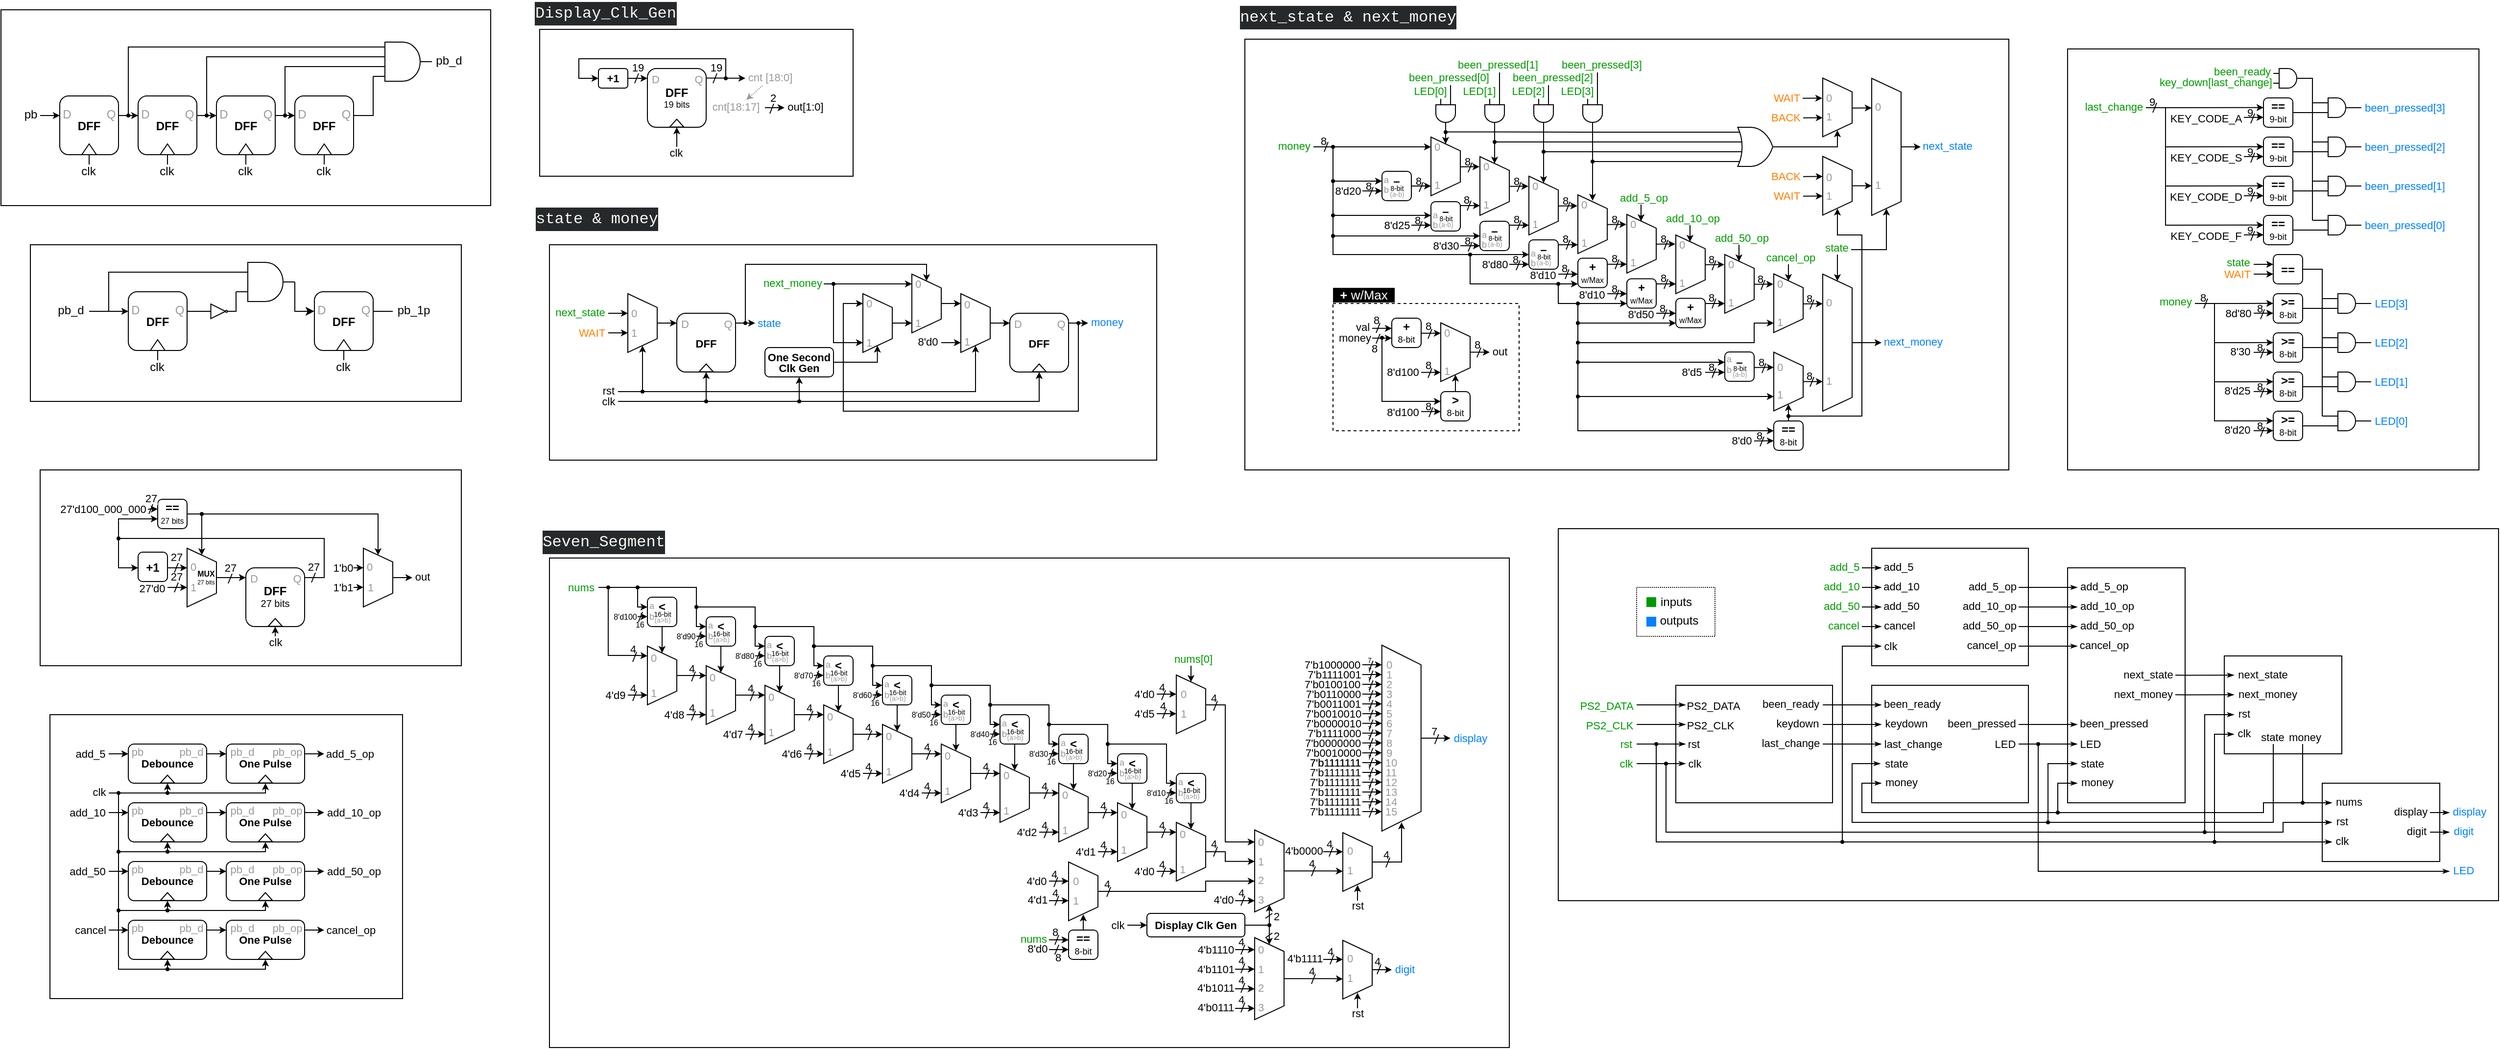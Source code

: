 <mxfile version="24.7.17">
  <diagram name="Page-1" id="tBIAlemMxgHySIvlNtww">
    <mxGraphModel dx="4104" dy="2972" grid="1" gridSize="10" guides="1" tooltips="1" connect="1" arrows="1" fold="1" page="1" pageScale="1" pageWidth="1920" pageHeight="1200" math="0" shadow="0">
      <root>
        <mxCell id="0" />
        <mxCell id="1" parent="0" />
        <mxCell id="gZFHu88MMspqipCf2s7A-1470" value="" style="rounded=0;whiteSpace=wrap;html=1;pointerEvents=0;strokeColor=default;align=center;verticalAlign=middle;fontFamily=Helvetica;fontSize=11;fontColor=default;labelBackgroundColor=none;autosize=0;resizable=1;fillColor=none;gradientColor=none;" vertex="1" parent="1">
          <mxGeometry x="1640" y="580" width="960" height="380" as="geometry" />
        </mxCell>
        <mxCell id="gZFHu88MMspqipCf2s7A-423" value="" style="group;fontFamily=Helvetica;fontSize=11;fontColor=default;labelBackgroundColor=default;strokeColor=none;align=center;verticalAlign=middle;fillColor=none;" vertex="1" connectable="0" parent="1">
          <mxGeometry x="1452" y="895" width="30" height="31" as="geometry" />
        </mxCell>
        <mxCell id="gZFHu88MMspqipCf2s7A-424" value="4" style="text;html=1;align=center;verticalAlign=middle;resizable=0;points=[];autosize=1;strokeColor=none;fillColor=none;fontFamily=Helvetica;fontSize=11;fontColor=default;labelBackgroundColor=none;" vertex="1" parent="gZFHu88MMspqipCf2s7A-423">
          <mxGeometry x="-3" y="3" width="30" height="30" as="geometry" />
        </mxCell>
        <mxCell id="gZFHu88MMspqipCf2s7A-425" value="" style="endArrow=none;html=1;rounded=0;strokeColor=default;align=center;verticalAlign=middle;fontFamily=Helvetica;fontSize=11;fontColor=default;labelBackgroundColor=default;autosize=1;resizable=0;endSize=4;" edge="1" parent="gZFHu88MMspqipCf2s7A-423">
          <mxGeometry width="50" height="50" relative="1" as="geometry">
            <mxPoint x="12" y="31" as="sourcePoint" />
            <mxPoint x="16" y="21" as="targetPoint" />
          </mxGeometry>
        </mxCell>
        <mxCell id="gZFHu88MMspqipCf2s7A-442" value="" style="group" vertex="1" connectable="0" parent="1">
          <mxGeometry x="1337" y="981" width="30" height="30" as="geometry" />
        </mxCell>
        <mxCell id="gZFHu88MMspqipCf2s7A-443" value="2" style="text;html=1;align=center;verticalAlign=middle;resizable=0;points=[];autosize=1;strokeColor=none;fillColor=none;fontFamily=Helvetica;fontSize=11;fontColor=default;labelBackgroundColor=none;container=0;" vertex="1" parent="gZFHu88MMspqipCf2s7A-442">
          <mxGeometry width="30" height="30" as="geometry" />
        </mxCell>
        <mxCell id="gZFHu88MMspqipCf2s7A-444" value="" style="endArrow=none;html=1;rounded=0;strokeColor=default;align=center;verticalAlign=middle;fontFamily=Helvetica;fontSize=11;fontColor=default;labelBackgroundColor=default;autosize=1;resizable=0;endSize=4;" edge="1" parent="gZFHu88MMspqipCf2s7A-442">
          <mxGeometry width="50" height="50" relative="1" as="geometry">
            <mxPoint x="4" y="17" as="sourcePoint" />
            <mxPoint x="11" y="12" as="targetPoint" />
          </mxGeometry>
        </mxCell>
        <mxCell id="gZFHu88MMspqipCf2s7A-441" value="" style="group" vertex="1" connectable="0" parent="1">
          <mxGeometry x="1337" y="961" width="30" height="30" as="geometry" />
        </mxCell>
        <mxCell id="gZFHu88MMspqipCf2s7A-436" value="2" style="text;html=1;align=center;verticalAlign=middle;resizable=0;points=[];autosize=1;strokeColor=none;fillColor=none;fontFamily=Helvetica;fontSize=11;fontColor=default;labelBackgroundColor=none;container=0;" vertex="1" parent="gZFHu88MMspqipCf2s7A-441">
          <mxGeometry width="30" height="30" as="geometry" />
        </mxCell>
        <mxCell id="gZFHu88MMspqipCf2s7A-437" value="" style="endArrow=none;html=1;rounded=0;strokeColor=default;align=center;verticalAlign=middle;fontFamily=Helvetica;fontSize=11;fontColor=default;labelBackgroundColor=default;autosize=1;resizable=0;endSize=4;" edge="1" parent="gZFHu88MMspqipCf2s7A-441">
          <mxGeometry width="50" height="50" relative="1" as="geometry">
            <mxPoint x="4" y="17" as="sourcePoint" />
            <mxPoint x="11" y="12" as="targetPoint" />
          </mxGeometry>
        </mxCell>
        <mxCell id="gZFHu88MMspqipCf2s7A-119" value="" style="group" vertex="1" connectable="0" parent="1">
          <mxGeometry x="90" y="520" width="430" height="200" as="geometry" />
        </mxCell>
        <mxCell id="gZFHu88MMspqipCf2s7A-65" value="" style="shape=trapezoid;perimeter=trapezoidPerimeter;whiteSpace=wrap;html=1;fixedSize=1;rotation=90;size=14.103;" vertex="1" parent="gZFHu88MMspqipCf2s7A-119">
          <mxGeometry x="135" y="95" width="60" height="30" as="geometry" />
        </mxCell>
        <mxCell id="gZFHu88MMspqipCf2s7A-66" value="" style="endArrow=classic;html=1;rounded=0;strokeColor=default;align=center;verticalAlign=middle;fontFamily=Helvetica;fontSize=11;fontColor=default;labelBackgroundColor=default;edgeStyle=orthogonalEdgeStyle;endSize=4;entryX=0.107;entryY=1;entryDx=0;entryDy=0;entryPerimeter=0;" edge="1" parent="gZFHu88MMspqipCf2s7A-119">
          <mxGeometry width="50" height="50" relative="1" as="geometry">
            <mxPoint x="130" y="100" as="sourcePoint" />
            <mxPoint x="150" y="100" as="targetPoint" />
            <Array as="points">
              <mxPoint x="140" y="99.5" />
              <mxPoint x="140" y="99.5" />
            </Array>
          </mxGeometry>
        </mxCell>
        <mxCell id="gZFHu88MMspqipCf2s7A-67" value="" style="endArrow=classic;html=1;rounded=0;strokeColor=default;align=center;verticalAlign=middle;fontFamily=Helvetica;fontSize=11;fontColor=default;labelBackgroundColor=default;edgeStyle=orthogonalEdgeStyle;endSize=4;entryX=0.107;entryY=1;entryDx=0;entryDy=0;entryPerimeter=0;" edge="1" parent="gZFHu88MMspqipCf2s7A-119">
          <mxGeometry width="50" height="50" relative="1" as="geometry">
            <mxPoint x="130" y="120" as="sourcePoint" />
            <mxPoint x="150" y="120" as="targetPoint" />
            <Array as="points">
              <mxPoint x="140" y="120.01" />
              <mxPoint x="140" y="120.01" />
            </Array>
          </mxGeometry>
        </mxCell>
        <mxCell id="gZFHu88MMspqipCf2s7A-68" value="0" style="text;html=1;align=center;verticalAlign=middle;resizable=0;points=[];autosize=1;strokeColor=none;fillColor=none;fontFamily=Helvetica;fontSize=11;fontColor=#999999;labelBackgroundColor=none;allowArrows=0;connectable=0;imageAspect=0;pointerEvents=0;deletable=0;" vertex="1" parent="gZFHu88MMspqipCf2s7A-119">
          <mxGeometry x="141" y="84" width="30" height="30" as="geometry" />
        </mxCell>
        <mxCell id="gZFHu88MMspqipCf2s7A-69" value="1" style="text;html=1;align=center;verticalAlign=middle;resizable=0;points=[];autosize=1;strokeColor=none;fillColor=none;fontFamily=Helvetica;fontSize=11;fontColor=#999999;labelBackgroundColor=none;allowArrows=0;connectable=0;imageAspect=0;pointerEvents=0;deletable=0;" vertex="1" parent="gZFHu88MMspqipCf2s7A-119">
          <mxGeometry x="141" y="105" width="30" height="30" as="geometry" />
        </mxCell>
        <mxCell id="gZFHu88MMspqipCf2s7A-71" value="&lt;p style=&quot;line-height: 0%;&quot;&gt;&lt;b&gt;DFF&lt;/b&gt;&lt;/p&gt;&lt;p style=&quot;line-height: 0%;&quot;&gt;&lt;font style=&quot;font-size: 10px;&quot;&gt;27 bits&lt;/font&gt;&lt;/p&gt;&lt;p&gt;&lt;/p&gt;" style="rounded=1;whiteSpace=wrap;html=1;" vertex="1" parent="gZFHu88MMspqipCf2s7A-119">
          <mxGeometry x="210" y="100" width="60" height="60" as="geometry" />
        </mxCell>
        <mxCell id="gZFHu88MMspqipCf2s7A-72" value="" style="triangle;whiteSpace=wrap;html=1;rotation=-90;" vertex="1" parent="gZFHu88MMspqipCf2s7A-119">
          <mxGeometry x="236" y="148.5" width="8" height="14.5" as="geometry" />
        </mxCell>
        <mxCell id="gZFHu88MMspqipCf2s7A-73" value="D" style="text;html=1;align=center;verticalAlign=middle;resizable=0;points=[];autosize=1;strokeColor=none;fillColor=none;fontColor=#999999;connectable=0;allowArrows=0;fontSize=11;pointerEvents=1;" vertex="1" parent="gZFHu88MMspqipCf2s7A-119">
          <mxGeometry x="203" y="96" width="30" height="30" as="geometry" />
        </mxCell>
        <mxCell id="gZFHu88MMspqipCf2s7A-74" value="Q" style="text;html=1;align=center;verticalAlign=middle;resizable=0;points=[];autosize=1;strokeColor=none;fillColor=none;fontColor=#999999;connectable=0;allowArrows=0;fontSize=11;pointerEvents=1;" vertex="1" parent="gZFHu88MMspqipCf2s7A-119">
          <mxGeometry x="247" y="96" width="30" height="30" as="geometry" />
        </mxCell>
        <mxCell id="gZFHu88MMspqipCf2s7A-75" style="edgeStyle=orthogonalEdgeStyle;shape=connector;rounded=0;orthogonalLoop=1;jettySize=auto;html=1;exitX=0.5;exitY=0;exitDx=0;exitDy=0;strokeColor=default;align=center;verticalAlign=middle;fontFamily=Helvetica;fontSize=11;fontColor=default;labelBackgroundColor=default;endArrow=classic;endSize=4;" edge="1" parent="gZFHu88MMspqipCf2s7A-119">
          <mxGeometry relative="1" as="geometry">
            <mxPoint x="210" y="110" as="targetPoint" />
            <mxPoint x="180" y="110" as="sourcePoint" />
          </mxGeometry>
        </mxCell>
        <mxCell id="gZFHu88MMspqipCf2s7A-76" value="" style="endArrow=classic;html=1;rounded=0;strokeColor=default;align=center;verticalAlign=middle;fontFamily=Helvetica;fontSize=11;fontColor=default;labelBackgroundColor=none;autosize=1;resizable=0;edgeStyle=orthogonalEdgeStyle;endSize=4;" edge="1" parent="gZFHu88MMspqipCf2s7A-119">
          <mxGeometry width="50" height="50" relative="1" as="geometry">
            <mxPoint x="240" y="170" as="sourcePoint" />
            <mxPoint x="240" y="160" as="targetPoint" />
            <Array as="points">
              <mxPoint x="240" y="170" />
              <mxPoint x="240" y="170" />
            </Array>
          </mxGeometry>
        </mxCell>
        <mxCell id="gZFHu88MMspqipCf2s7A-77" style="edgeStyle=orthogonalEdgeStyle;shape=connector;rounded=0;orthogonalLoop=1;jettySize=auto;html=1;exitX=0.5;exitY=0;exitDx=0;exitDy=0;strokeColor=default;align=center;verticalAlign=middle;fontFamily=Helvetica;fontSize=11;fontColor=default;labelBackgroundColor=default;endArrow=classic;endSize=4;entryX=0;entryY=0.667;entryDx=0;entryDy=0;entryPerimeter=0;" edge="1" parent="gZFHu88MMspqipCf2s7A-119" target="gZFHu88MMspqipCf2s7A-78">
          <mxGeometry relative="1" as="geometry">
            <mxPoint x="110" y="50" as="targetPoint" />
            <mxPoint x="270" y="110" as="sourcePoint" />
            <Array as="points">
              <mxPoint x="290" y="110" />
              <mxPoint x="290" y="70" />
              <mxPoint x="80" y="70" />
              <mxPoint x="80" y="50" />
            </Array>
          </mxGeometry>
        </mxCell>
        <mxCell id="gZFHu88MMspqipCf2s7A-80" style="edgeStyle=orthogonalEdgeStyle;shape=connector;rounded=0;orthogonalLoop=1;jettySize=auto;html=1;exitX=1;exitY=0.5;exitDx=0;exitDy=0;strokeColor=default;align=center;verticalAlign=middle;fontFamily=Helvetica;fontSize=11;fontColor=default;labelBackgroundColor=default;endArrow=classic;endSize=4;" edge="1" parent="gZFHu88MMspqipCf2s7A-119" source="gZFHu88MMspqipCf2s7A-78" target="gZFHu88MMspqipCf2s7A-65">
          <mxGeometry relative="1" as="geometry">
            <Array as="points">
              <mxPoint x="165" y="45" />
            </Array>
          </mxGeometry>
        </mxCell>
        <mxCell id="gZFHu88MMspqipCf2s7A-78" value="&lt;p style=&quot;line-height: 0%; padding-top: 0px;&quot;&gt;&lt;b&gt;==&lt;/b&gt;&lt;/p&gt;&lt;p style=&quot;line-height: 0%;&quot;&gt;&lt;font style=&quot;font-size: 8px;&quot;&gt;27 bits&lt;/font&gt;&lt;/p&gt;&lt;p&gt;&lt;/p&gt;" style="rounded=1;whiteSpace=wrap;html=1;" vertex="1" parent="gZFHu88MMspqipCf2s7A-119">
          <mxGeometry x="120" y="30" width="30" height="30" as="geometry" />
        </mxCell>
        <mxCell id="gZFHu88MMspqipCf2s7A-116" style="edgeStyle=orthogonalEdgeStyle;shape=connector;rounded=0;orthogonalLoop=1;jettySize=auto;html=1;exitX=0.5;exitY=0;exitDx=0;exitDy=0;strokeColor=default;align=center;verticalAlign=middle;fontFamily=Helvetica;fontSize=11;fontColor=default;labelBackgroundColor=default;endArrow=classic;endSize=4;" edge="1" parent="gZFHu88MMspqipCf2s7A-119" source="gZFHu88MMspqipCf2s7A-82">
          <mxGeometry relative="1" as="geometry">
            <mxPoint x="380.0" y="109.87" as="targetPoint" />
          </mxGeometry>
        </mxCell>
        <mxCell id="gZFHu88MMspqipCf2s7A-82" value="" style="shape=trapezoid;perimeter=trapezoidPerimeter;whiteSpace=wrap;html=1;fixedSize=1;rotation=90;size=14.103;" vertex="1" parent="gZFHu88MMspqipCf2s7A-119">
          <mxGeometry x="315" y="95" width="60" height="30" as="geometry" />
        </mxCell>
        <mxCell id="gZFHu88MMspqipCf2s7A-83" value="0" style="text;html=1;align=center;verticalAlign=middle;resizable=0;points=[];autosize=1;strokeColor=none;fillColor=none;fontFamily=Helvetica;fontSize=11;fontColor=#999999;labelBackgroundColor=none;allowArrows=0;connectable=0;imageAspect=0;pointerEvents=0;deletable=0;" vertex="1" parent="gZFHu88MMspqipCf2s7A-119">
          <mxGeometry x="321" y="84" width="30" height="30" as="geometry" />
        </mxCell>
        <mxCell id="gZFHu88MMspqipCf2s7A-84" value="1" style="text;html=1;align=center;verticalAlign=middle;resizable=0;points=[];autosize=1;strokeColor=none;fillColor=none;fontFamily=Helvetica;fontSize=11;fontColor=#999999;labelBackgroundColor=none;allowArrows=0;connectable=0;imageAspect=0;pointerEvents=0;deletable=0;" vertex="1" parent="gZFHu88MMspqipCf2s7A-119">
          <mxGeometry x="322" y="105" width="30" height="30" as="geometry" />
        </mxCell>
        <mxCell id="gZFHu88MMspqipCf2s7A-85" style="edgeStyle=orthogonalEdgeStyle;shape=connector;rounded=0;orthogonalLoop=1;jettySize=auto;html=1;exitX=1;exitY=0.5;exitDx=0;exitDy=0;strokeColor=default;align=center;verticalAlign=middle;fontFamily=Helvetica;fontSize=11;fontColor=default;labelBackgroundColor=default;endArrow=classic;endSize=4;entryX=0;entryY=0.5;entryDx=0;entryDy=0;" edge="1" parent="gZFHu88MMspqipCf2s7A-119" target="gZFHu88MMspqipCf2s7A-82">
          <mxGeometry relative="1" as="geometry">
            <mxPoint x="165" y="45" as="sourcePoint" />
            <mxPoint x="180" y="87" as="targetPoint" />
            <Array as="points">
              <mxPoint x="345" y="45" />
            </Array>
          </mxGeometry>
        </mxCell>
        <mxCell id="gZFHu88MMspqipCf2s7A-86" value="" style="endArrow=classic;html=1;rounded=0;strokeColor=default;align=center;verticalAlign=middle;fontFamily=Helvetica;fontSize=11;fontColor=default;labelBackgroundColor=default;edgeStyle=orthogonalEdgeStyle;endSize=4;entryX=0.107;entryY=1;entryDx=0;entryDy=0;entryPerimeter=0;" edge="1" parent="gZFHu88MMspqipCf2s7A-119">
          <mxGeometry width="50" height="50" relative="1" as="geometry">
            <mxPoint x="320" y="100" as="sourcePoint" />
            <mxPoint x="330" y="99.9" as="targetPoint" />
            <Array as="points">
              <mxPoint x="320" y="99.4" />
              <mxPoint x="320" y="99.4" />
            </Array>
          </mxGeometry>
        </mxCell>
        <mxCell id="gZFHu88MMspqipCf2s7A-87" value="" style="endArrow=classic;html=1;rounded=0;strokeColor=default;align=center;verticalAlign=middle;fontFamily=Helvetica;fontSize=11;fontColor=default;labelBackgroundColor=default;edgeStyle=orthogonalEdgeStyle;endSize=4;entryX=0.107;entryY=1;entryDx=0;entryDy=0;entryPerimeter=0;" edge="1" parent="gZFHu88MMspqipCf2s7A-119">
          <mxGeometry width="50" height="50" relative="1" as="geometry">
            <mxPoint x="320" y="120" as="sourcePoint" />
            <mxPoint x="330" y="119.9" as="targetPoint" />
            <Array as="points">
              <mxPoint x="320" y="119.91" />
              <mxPoint x="320" y="119.91" />
            </Array>
          </mxGeometry>
        </mxCell>
        <mxCell id="gZFHu88MMspqipCf2s7A-89" value="1&#39;b1" style="text;html=1;align=center;verticalAlign=middle;resizable=0;points=[];autosize=1;strokeColor=none;fillColor=none;fontFamily=Helvetica;fontSize=11;fontColor=default;labelBackgroundColor=default;allowArrows=0;connectable=0;imageAspect=0;pointerEvents=0;deletable=1;" vertex="1" parent="gZFHu88MMspqipCf2s7A-119">
          <mxGeometry x="289" y="105" width="40" height="30" as="geometry" />
        </mxCell>
        <mxCell id="gZFHu88MMspqipCf2s7A-90" value="1&#39;b0" style="text;html=1;align=center;verticalAlign=middle;resizable=0;points=[];autosize=1;strokeColor=none;fillColor=none;fontFamily=Helvetica;fontSize=11;fontColor=default;labelBackgroundColor=default;allowArrows=0;connectable=0;imageAspect=0;pointerEvents=0;deletable=1;" vertex="1" parent="gZFHu88MMspqipCf2s7A-119">
          <mxGeometry x="289" y="85" width="40" height="30" as="geometry" />
        </mxCell>
        <mxCell id="gZFHu88MMspqipCf2s7A-92" value="clk" style="text;html=1;align=center;verticalAlign=middle;resizable=0;points=[];autosize=1;strokeColor=none;fillColor=none;fontFamily=Helvetica;fontSize=11;fontColor=default;labelBackgroundColor=default;allowArrows=0;connectable=0;imageAspect=0;pointerEvents=0;deletable=1;" vertex="1" parent="gZFHu88MMspqipCf2s7A-119">
          <mxGeometry x="220" y="161" width="40" height="30" as="geometry" />
        </mxCell>
        <mxCell id="gZFHu88MMspqipCf2s7A-93" value="" style="endArrow=classic;html=1;rounded=0;strokeColor=default;align=center;verticalAlign=middle;fontFamily=Helvetica;fontSize=11;fontColor=default;labelBackgroundColor=default;edgeStyle=orthogonalEdgeStyle;endSize=4;entryX=0.107;entryY=1;entryDx=0;entryDy=0;entryPerimeter=0;" edge="1" parent="gZFHu88MMspqipCf2s7A-119">
          <mxGeometry width="50" height="50" relative="1" as="geometry">
            <mxPoint x="110" y="40.1" as="sourcePoint" />
            <mxPoint x="120" y="40" as="targetPoint" />
            <Array as="points">
              <mxPoint x="110" y="40.01" />
              <mxPoint x="110" y="40.01" />
            </Array>
          </mxGeometry>
        </mxCell>
        <mxCell id="gZFHu88MMspqipCf2s7A-94" value="27&#39;d100_000_000" style="text;html=1;align=center;verticalAlign=middle;resizable=0;points=[];autosize=1;strokeColor=none;fillColor=none;fontFamily=Helvetica;fontSize=11;fontColor=default;labelBackgroundColor=default;" vertex="1" parent="gZFHu88MMspqipCf2s7A-119">
          <mxGeometry x="9" y="25" width="110" height="30" as="geometry" />
        </mxCell>
        <mxCell id="gZFHu88MMspqipCf2s7A-95" value="&lt;p style=&quot;line-height: 0%; padding-top: 0px;&quot;&gt;&lt;b&gt;+1&lt;/b&gt;&lt;/p&gt;&lt;p&gt;&lt;/p&gt;" style="rounded=1;whiteSpace=wrap;html=1;" vertex="1" parent="gZFHu88MMspqipCf2s7A-119">
          <mxGeometry x="100" y="84" width="30" height="30" as="geometry" />
        </mxCell>
        <mxCell id="gZFHu88MMspqipCf2s7A-96" value="" style="endArrow=classic;html=1;rounded=0;strokeColor=default;align=center;verticalAlign=middle;fontFamily=Helvetica;fontSize=11;fontColor=default;labelBackgroundColor=default;edgeStyle=orthogonalEdgeStyle;endSize=4;entryX=0.107;entryY=1;entryDx=0;entryDy=0;entryPerimeter=0;" edge="1" parent="gZFHu88MMspqipCf2s7A-119">
          <mxGeometry width="50" height="50" relative="1" as="geometry">
            <mxPoint x="100" y="70" as="sourcePoint" />
            <mxPoint x="100" y="100" as="targetPoint" />
            <Array as="points">
              <mxPoint x="80" y="70" />
              <mxPoint x="80" y="100" />
            </Array>
          </mxGeometry>
        </mxCell>
        <mxCell id="gZFHu88MMspqipCf2s7A-97" value="" style="ellipse;whiteSpace=wrap;html=1;aspect=fixed;fontFamily=Helvetica;fontSize=11;fontColor=default;labelBackgroundColor=default;fillColor=#000000;strokeColor=none;" vertex="1" parent="gZFHu88MMspqipCf2s7A-119">
          <mxGeometry x="78" y="68" width="4" height="4" as="geometry" />
        </mxCell>
        <mxCell id="gZFHu88MMspqipCf2s7A-98" value="27&#39;d0" style="text;html=1;align=center;verticalAlign=middle;resizable=0;points=[];autosize=1;strokeColor=none;fillColor=none;fontFamily=Helvetica;fontSize=11;fontColor=default;labelBackgroundColor=default;" vertex="1" parent="gZFHu88MMspqipCf2s7A-119">
          <mxGeometry x="89" y="106" width="50" height="30" as="geometry" />
        </mxCell>
        <mxCell id="gZFHu88MMspqipCf2s7A-99" value="" style="group;fontFamily=Helvetica;fontSize=11;fontColor=default;labelBackgroundColor=default;" vertex="1" connectable="0" parent="gZFHu88MMspqipCf2s7A-119">
          <mxGeometry x="265" y="84" width="35" height="31" as="geometry" />
        </mxCell>
        <mxCell id="gZFHu88MMspqipCf2s7A-100" value="27" style="text;html=1;align=center;verticalAlign=middle;resizable=0;points=[];autosize=1;strokeColor=none;fillColor=none;fontFamily=Helvetica;fontSize=11;fontColor=default;labelBackgroundColor=default;" vertex="1" parent="gZFHu88MMspqipCf2s7A-99">
          <mxGeometry x="-6" width="40" height="30" as="geometry" />
        </mxCell>
        <mxCell id="gZFHu88MMspqipCf2s7A-101" value="" style="endArrow=none;html=1;rounded=0;strokeColor=default;align=center;verticalAlign=middle;fontFamily=Helvetica;fontSize=11;fontColor=default;labelBackgroundColor=default;endSize=4;" edge="1" parent="gZFHu88MMspqipCf2s7A-99">
          <mxGeometry width="50" height="50" relative="1" as="geometry">
            <mxPoint x="12" y="31" as="sourcePoint" />
            <mxPoint x="16" y="21" as="targetPoint" />
          </mxGeometry>
        </mxCell>
        <mxCell id="gZFHu88MMspqipCf2s7A-102" value="" style="group;fontFamily=Helvetica;fontSize=11;fontColor=default;labelBackgroundColor=default;" vertex="1" connectable="0" parent="gZFHu88MMspqipCf2s7A-119">
          <mxGeometry x="180" y="85" width="35" height="31" as="geometry" />
        </mxCell>
        <mxCell id="gZFHu88MMspqipCf2s7A-103" value="27" style="text;html=1;align=center;verticalAlign=middle;resizable=0;points=[];autosize=1;strokeColor=none;fillColor=none;fontFamily=Helvetica;fontSize=11;fontColor=default;labelBackgroundColor=default;" vertex="1" parent="gZFHu88MMspqipCf2s7A-102">
          <mxGeometry x="-6" width="40" height="30" as="geometry" />
        </mxCell>
        <mxCell id="gZFHu88MMspqipCf2s7A-104" value="" style="endArrow=none;html=1;rounded=0;strokeColor=default;align=center;verticalAlign=middle;fontFamily=Helvetica;fontSize=11;fontColor=default;labelBackgroundColor=default;endSize=4;" edge="1" parent="gZFHu88MMspqipCf2s7A-102">
          <mxGeometry width="50" height="50" relative="1" as="geometry">
            <mxPoint x="12" y="31" as="sourcePoint" />
            <mxPoint x="16" y="21" as="targetPoint" />
          </mxGeometry>
        </mxCell>
        <mxCell id="gZFHu88MMspqipCf2s7A-105" value="&lt;font style=&quot;&quot; size=&quot;1&quot;&gt;&lt;b style=&quot;font-size: 8px;&quot;&gt;MUX&lt;/b&gt;&lt;/font&gt;&lt;div style=&quot;font-size: 6px;&quot;&gt;&lt;font style=&quot;font-size: 6px;&quot;&gt;27 bits&lt;/font&gt;&lt;/div&gt;" style="text;html=1;align=center;verticalAlign=middle;resizable=0;points=[];autosize=1;strokeColor=none;fillColor=none;fontFamily=Helvetica;fontSize=6;fontColor=default;labelBackgroundColor=none;allowArrows=0;connectable=0;imageAspect=0;pointerEvents=0;deletable=1;" vertex="1" parent="gZFHu88MMspqipCf2s7A-119">
          <mxGeometry x="149" y="94" width="40" height="30" as="geometry" />
        </mxCell>
        <mxCell id="gZFHu88MMspqipCf2s7A-106" value="" style="group;fontFamily=Helvetica;fontSize=11;fontColor=default;labelBackgroundColor=default;" vertex="1" connectable="0" parent="gZFHu88MMspqipCf2s7A-119">
          <mxGeometry x="125" y="94" width="35" height="31" as="geometry" />
        </mxCell>
        <mxCell id="gZFHu88MMspqipCf2s7A-107" value="27" style="text;html=1;align=center;verticalAlign=middle;resizable=0;points=[];autosize=1;strokeColor=none;fillColor=none;fontFamily=Helvetica;fontSize=11;fontColor=default;labelBackgroundColor=default;" vertex="1" parent="gZFHu88MMspqipCf2s7A-106">
          <mxGeometry x="-6" width="40" height="30" as="geometry" />
        </mxCell>
        <mxCell id="gZFHu88MMspqipCf2s7A-108" value="" style="endArrow=none;html=1;rounded=0;strokeColor=default;align=center;verticalAlign=middle;fontFamily=Helvetica;fontSize=11;fontColor=default;labelBackgroundColor=default;endSize=4;" edge="1" parent="gZFHu88MMspqipCf2s7A-106">
          <mxGeometry width="50" height="50" relative="1" as="geometry">
            <mxPoint x="12" y="31" as="sourcePoint" />
            <mxPoint x="16" y="21" as="targetPoint" />
          </mxGeometry>
        </mxCell>
        <mxCell id="gZFHu88MMspqipCf2s7A-109" value="" style="group;fontFamily=Helvetica;fontSize=11;fontColor=default;labelBackgroundColor=default;" vertex="1" connectable="0" parent="gZFHu88MMspqipCf2s7A-119">
          <mxGeometry x="125" y="74" width="35" height="31" as="geometry" />
        </mxCell>
        <mxCell id="gZFHu88MMspqipCf2s7A-110" value="27" style="text;html=1;align=center;verticalAlign=middle;resizable=0;points=[];autosize=1;strokeColor=none;fillColor=none;fontFamily=Helvetica;fontSize=11;fontColor=default;labelBackgroundColor=default;" vertex="1" parent="gZFHu88MMspqipCf2s7A-109">
          <mxGeometry x="-6" width="40" height="30" as="geometry" />
        </mxCell>
        <mxCell id="gZFHu88MMspqipCf2s7A-111" value="" style="endArrow=none;html=1;rounded=0;strokeColor=default;align=center;verticalAlign=middle;fontFamily=Helvetica;fontSize=11;fontColor=default;labelBackgroundColor=default;endSize=4;" edge="1" parent="gZFHu88MMspqipCf2s7A-109">
          <mxGeometry width="50" height="50" relative="1" as="geometry">
            <mxPoint x="12" y="31" as="sourcePoint" />
            <mxPoint x="16" y="21" as="targetPoint" />
          </mxGeometry>
        </mxCell>
        <mxCell id="gZFHu88MMspqipCf2s7A-112" value="" style="group;fontFamily=Helvetica;fontSize=11;fontColor=default;labelBackgroundColor=default;" vertex="1" connectable="0" parent="gZFHu88MMspqipCf2s7A-119">
          <mxGeometry x="99" y="14" width="35" height="31" as="geometry" />
        </mxCell>
        <mxCell id="gZFHu88MMspqipCf2s7A-113" value="27" style="text;html=1;align=center;verticalAlign=middle;resizable=0;points=[];autosize=1;strokeColor=none;fillColor=none;fontFamily=Helvetica;fontSize=11;fontColor=default;labelBackgroundColor=default;" vertex="1" parent="gZFHu88MMspqipCf2s7A-112">
          <mxGeometry x="-6" width="40" height="30" as="geometry" />
        </mxCell>
        <mxCell id="gZFHu88MMspqipCf2s7A-114" value="" style="endArrow=none;html=1;rounded=0;strokeColor=default;align=center;verticalAlign=middle;fontFamily=Helvetica;fontSize=11;fontColor=default;labelBackgroundColor=default;endSize=4;" edge="1" parent="gZFHu88MMspqipCf2s7A-112">
          <mxGeometry width="50" height="50" relative="1" as="geometry">
            <mxPoint x="12" y="31" as="sourcePoint" />
            <mxPoint x="16" y="21" as="targetPoint" />
          </mxGeometry>
        </mxCell>
        <mxCell id="gZFHu88MMspqipCf2s7A-115" value="" style="ellipse;whiteSpace=wrap;html=1;aspect=fixed;fontFamily=Helvetica;fontSize=11;fontColor=default;labelBackgroundColor=default;fillColor=#000000;strokeColor=none;" vertex="1" parent="gZFHu88MMspqipCf2s7A-119">
          <mxGeometry x="163" y="43" width="4" height="4" as="geometry" />
        </mxCell>
        <mxCell id="gZFHu88MMspqipCf2s7A-117" value="out" style="text;html=1;align=center;verticalAlign=middle;resizable=0;points=[];autosize=1;strokeColor=none;fillColor=none;fontFamily=Helvetica;fontSize=11;fontColor=default;labelBackgroundColor=default;" vertex="1" parent="gZFHu88MMspqipCf2s7A-119">
          <mxGeometry x="370" y="94" width="40" height="30" as="geometry" />
        </mxCell>
        <mxCell id="gZFHu88MMspqipCf2s7A-118" value="" style="rounded=0;whiteSpace=wrap;html=1;fontFamily=Helvetica;fontSize=11;fontColor=default;labelBackgroundColor=default;fillColor=none;" vertex="1" parent="gZFHu88MMspqipCf2s7A-119">
          <mxGeometry width="430" height="200" as="geometry" />
        </mxCell>
        <mxCell id="gZFHu88MMspqipCf2s7A-63" value="" style="group" vertex="1" connectable="0" parent="1">
          <mxGeometry x="50" y="50" width="500" height="200" as="geometry" />
        </mxCell>
        <mxCell id="gZFHu88MMspqipCf2s7A-1" value="clk" style="text;html=1;align=center;verticalAlign=middle;resizable=0;points=[];autosize=1;strokeColor=none;fillColor=none;" vertex="1" parent="gZFHu88MMspqipCf2s7A-63">
          <mxGeometry x="69" y="150" width="40" height="30" as="geometry" />
        </mxCell>
        <mxCell id="gZFHu88MMspqipCf2s7A-2" value="&lt;p style=&quot;line-height: 0%;&quot;&gt;&lt;b&gt;DFF&lt;/b&gt;&lt;/p&gt;&lt;p&gt;&lt;/p&gt;" style="rounded=1;whiteSpace=wrap;html=1;" vertex="1" parent="gZFHu88MMspqipCf2s7A-63">
          <mxGeometry x="60" y="88" width="60" height="60" as="geometry" />
        </mxCell>
        <mxCell id="gZFHu88MMspqipCf2s7A-3" value="" style="triangle;whiteSpace=wrap;html=1;rotation=-90;" vertex="1" parent="gZFHu88MMspqipCf2s7A-63">
          <mxGeometry x="84.5" y="135" width="11" height="15" as="geometry" />
        </mxCell>
        <mxCell id="gZFHu88MMspqipCf2s7A-4" value="" style="endArrow=classic;html=1;rounded=0;endSize=4;" edge="1" parent="gZFHu88MMspqipCf2s7A-63">
          <mxGeometry width="50" height="50" relative="1" as="geometry">
            <mxPoint x="40" y="108" as="sourcePoint" />
            <mxPoint x="60" y="108" as="targetPoint" />
          </mxGeometry>
        </mxCell>
        <mxCell id="gZFHu88MMspqipCf2s7A-5" value="pb" style="text;html=1;align=center;verticalAlign=middle;resizable=0;points=[];autosize=1;strokeColor=none;fillColor=none;" vertex="1" parent="gZFHu88MMspqipCf2s7A-63">
          <mxGeometry x="10" y="92" width="40" height="30" as="geometry" />
        </mxCell>
        <mxCell id="gZFHu88MMspqipCf2s7A-6" value="D" style="text;html=1;align=center;verticalAlign=middle;resizable=0;points=[];autosize=1;strokeColor=none;fillColor=none;fontColor=#999999;" vertex="1" parent="gZFHu88MMspqipCf2s7A-63">
          <mxGeometry x="52" y="92" width="30" height="30" as="geometry" />
        </mxCell>
        <mxCell id="gZFHu88MMspqipCf2s7A-7" value="&lt;p style=&quot;line-height: 0%;&quot;&gt;&lt;b&gt;DFF&lt;/b&gt;&lt;/p&gt;&lt;p&gt;&lt;/p&gt;" style="rounded=1;whiteSpace=wrap;html=1;" vertex="1" parent="gZFHu88MMspqipCf2s7A-63">
          <mxGeometry x="140" y="88" width="60" height="60" as="geometry" />
        </mxCell>
        <mxCell id="gZFHu88MMspqipCf2s7A-8" value="" style="triangle;whiteSpace=wrap;html=1;rotation=-90;" vertex="1" parent="gZFHu88MMspqipCf2s7A-63">
          <mxGeometry x="164.5" y="135" width="11" height="15" as="geometry" />
        </mxCell>
        <mxCell id="gZFHu88MMspqipCf2s7A-9" value="" style="endArrow=classic;html=1;rounded=0;endSize=4;" edge="1" parent="gZFHu88MMspqipCf2s7A-63">
          <mxGeometry width="50" height="50" relative="1" as="geometry">
            <mxPoint x="120" y="108" as="sourcePoint" />
            <mxPoint x="140" y="108" as="targetPoint" />
          </mxGeometry>
        </mxCell>
        <mxCell id="gZFHu88MMspqipCf2s7A-10" value="&lt;p style=&quot;line-height: 0%;&quot;&gt;&lt;b&gt;DFF&lt;/b&gt;&lt;/p&gt;&lt;p&gt;&lt;/p&gt;" style="rounded=1;whiteSpace=wrap;html=1;" vertex="1" parent="gZFHu88MMspqipCf2s7A-63">
          <mxGeometry x="220" y="88" width="60" height="60" as="geometry" />
        </mxCell>
        <mxCell id="gZFHu88MMspqipCf2s7A-11" value="" style="triangle;whiteSpace=wrap;html=1;rotation=-90;" vertex="1" parent="gZFHu88MMspqipCf2s7A-63">
          <mxGeometry x="244.5" y="135" width="11" height="15" as="geometry" />
        </mxCell>
        <mxCell id="gZFHu88MMspqipCf2s7A-12" value="" style="endArrow=classic;html=1;rounded=0;endSize=4;" edge="1" parent="gZFHu88MMspqipCf2s7A-63">
          <mxGeometry width="50" height="50" relative="1" as="geometry">
            <mxPoint x="200" y="108" as="sourcePoint" />
            <mxPoint x="220" y="108" as="targetPoint" />
          </mxGeometry>
        </mxCell>
        <mxCell id="gZFHu88MMspqipCf2s7A-13" value="&lt;p style=&quot;line-height: 0%;&quot;&gt;&lt;b&gt;DFF&lt;/b&gt;&lt;/p&gt;&lt;p&gt;&lt;/p&gt;" style="rounded=1;whiteSpace=wrap;html=1;" vertex="1" parent="gZFHu88MMspqipCf2s7A-63">
          <mxGeometry x="300" y="88" width="60" height="60" as="geometry" />
        </mxCell>
        <mxCell id="gZFHu88MMspqipCf2s7A-14" value="" style="triangle;whiteSpace=wrap;html=1;rotation=-90;" vertex="1" parent="gZFHu88MMspqipCf2s7A-63">
          <mxGeometry x="324.5" y="135" width="11" height="15" as="geometry" />
        </mxCell>
        <mxCell id="gZFHu88MMspqipCf2s7A-15" value="" style="endArrow=classic;html=1;rounded=0;endSize=4;" edge="1" parent="gZFHu88MMspqipCf2s7A-63">
          <mxGeometry width="50" height="50" relative="1" as="geometry">
            <mxPoint x="280" y="108" as="sourcePoint" />
            <mxPoint x="300" y="108" as="targetPoint" />
          </mxGeometry>
        </mxCell>
        <mxCell id="gZFHu88MMspqipCf2s7A-16" value="" style="endArrow=none;html=1;rounded=0;entryX=0;entryY=0.875;entryDx=0;entryDy=0;entryPerimeter=0;edgeStyle=orthogonalEdgeStyle;endFill=0;" edge="1" parent="gZFHu88MMspqipCf2s7A-63" target="gZFHu88MMspqipCf2s7A-18">
          <mxGeometry width="50" height="50" relative="1" as="geometry">
            <mxPoint x="360" y="108" as="sourcePoint" />
            <mxPoint x="380" y="108" as="targetPoint" />
            <Array as="points">
              <mxPoint x="380" y="108" />
            </Array>
          </mxGeometry>
        </mxCell>
        <mxCell id="gZFHu88MMspqipCf2s7A-17" value="pb_d" style="text;html=1;align=center;verticalAlign=middle;resizable=0;points=[];autosize=1;strokeColor=none;fillColor=none;" vertex="1" parent="gZFHu88MMspqipCf2s7A-63">
          <mxGeometry x="432" y="37" width="50" height="30" as="geometry" />
        </mxCell>
        <mxCell id="gZFHu88MMspqipCf2s7A-18" value="" style="verticalLabelPosition=bottom;shadow=0;dashed=0;align=center;html=1;verticalAlign=top;shape=mxgraph.electrical.logic_gates.logic_gate;operation=and;numInputs=4;" vertex="1" parent="gZFHu88MMspqipCf2s7A-63">
          <mxGeometry x="380" y="33" width="60" height="40" as="geometry" />
        </mxCell>
        <mxCell id="gZFHu88MMspqipCf2s7A-19" value="" style="endArrow=none;html=1;rounded=0;entryX=0;entryY=0.625;entryDx=0;entryDy=0;entryPerimeter=0;edgeStyle=orthogonalEdgeStyle;endFill=0;" edge="1" parent="gZFHu88MMspqipCf2s7A-63" target="gZFHu88MMspqipCf2s7A-18">
          <mxGeometry width="50" height="50" relative="1" as="geometry">
            <mxPoint x="290" y="108" as="sourcePoint" />
            <mxPoint x="390" y="78" as="targetPoint" />
            <Array as="points">
              <mxPoint x="290" y="58" />
            </Array>
          </mxGeometry>
        </mxCell>
        <mxCell id="gZFHu88MMspqipCf2s7A-20" value="" style="endArrow=none;html=1;rounded=0;entryX=0;entryY=0.625;entryDx=0;entryDy=0;entryPerimeter=0;edgeStyle=orthogonalEdgeStyle;endFill=0;" edge="1" parent="gZFHu88MMspqipCf2s7A-63">
          <mxGeometry width="50" height="50" relative="1" as="geometry">
            <mxPoint x="210" y="108" as="sourcePoint" />
            <mxPoint x="380" y="48" as="targetPoint" />
            <Array as="points">
              <mxPoint x="210" y="78" />
              <mxPoint x="210" y="48" />
            </Array>
          </mxGeometry>
        </mxCell>
        <mxCell id="gZFHu88MMspqipCf2s7A-21" value="" style="endArrow=none;html=1;rounded=0;entryX=0;entryY=0.625;entryDx=0;entryDy=0;entryPerimeter=0;edgeStyle=orthogonalEdgeStyle;endFill=0;" edge="1" parent="gZFHu88MMspqipCf2s7A-63">
          <mxGeometry width="50" height="50" relative="1" as="geometry">
            <mxPoint x="130" y="108" as="sourcePoint" />
            <mxPoint x="380" y="38" as="targetPoint" />
            <Array as="points">
              <mxPoint x="130" y="38" />
            </Array>
          </mxGeometry>
        </mxCell>
        <mxCell id="gZFHu88MMspqipCf2s7A-22" value="Q" style="text;html=1;align=center;verticalAlign=middle;resizable=0;points=[];autosize=1;strokeColor=none;fillColor=none;fontColor=#999999;" vertex="1" parent="gZFHu88MMspqipCf2s7A-63">
          <mxGeometry x="97" y="92" width="30" height="30" as="geometry" />
        </mxCell>
        <mxCell id="gZFHu88MMspqipCf2s7A-23" value="Q" style="text;html=1;align=center;verticalAlign=middle;resizable=0;points=[];autosize=1;strokeColor=none;fillColor=none;fontColor=#999999;" vertex="1" parent="gZFHu88MMspqipCf2s7A-63">
          <mxGeometry x="177" y="92" width="30" height="30" as="geometry" />
        </mxCell>
        <mxCell id="gZFHu88MMspqipCf2s7A-24" value="D" style="text;html=1;align=center;verticalAlign=middle;resizable=0;points=[];autosize=1;strokeColor=none;fillColor=none;fontColor=#999999;" vertex="1" parent="gZFHu88MMspqipCf2s7A-63">
          <mxGeometry x="132" y="92" width="30" height="30" as="geometry" />
        </mxCell>
        <mxCell id="gZFHu88MMspqipCf2s7A-25" value="Q" style="text;html=1;align=center;verticalAlign=middle;resizable=0;points=[];autosize=1;strokeColor=none;fillColor=none;fontColor=#999999;" vertex="1" parent="gZFHu88MMspqipCf2s7A-63">
          <mxGeometry x="257" y="92" width="30" height="30" as="geometry" />
        </mxCell>
        <mxCell id="gZFHu88MMspqipCf2s7A-26" value="D" style="text;html=1;align=center;verticalAlign=middle;resizable=0;points=[];autosize=1;strokeColor=none;fillColor=none;fontColor=#999999;" vertex="1" parent="gZFHu88MMspqipCf2s7A-63">
          <mxGeometry x="212" y="92" width="30" height="30" as="geometry" />
        </mxCell>
        <mxCell id="gZFHu88MMspqipCf2s7A-27" value="Q" style="text;html=1;align=center;verticalAlign=middle;resizable=0;points=[];autosize=1;strokeColor=none;fillColor=none;fontColor=#999999;" vertex="1" parent="gZFHu88MMspqipCf2s7A-63">
          <mxGeometry x="337" y="92" width="30" height="30" as="geometry" />
        </mxCell>
        <mxCell id="gZFHu88MMspqipCf2s7A-28" value="D" style="text;html=1;align=center;verticalAlign=middle;resizable=0;points=[];autosize=1;strokeColor=none;fillColor=none;fontColor=#999999;" vertex="1" parent="gZFHu88MMspqipCf2s7A-63">
          <mxGeometry x="292" y="92" width="30" height="30" as="geometry" />
        </mxCell>
        <mxCell id="gZFHu88MMspqipCf2s7A-29" value="" style="shape=ellipse;fillColor=#000000;strokeColor=none;html=1;sketch=0;fontFamily=Helvetica;fontSize=11;fontColor=default;labelBackgroundColor=default;" vertex="1" parent="gZFHu88MMspqipCf2s7A-63">
          <mxGeometry x="128" y="106" width="4" height="4" as="geometry" />
        </mxCell>
        <mxCell id="gZFHu88MMspqipCf2s7A-30" value="" style="shape=ellipse;fillColor=#000000;strokeColor=none;html=1;sketch=0;fontFamily=Helvetica;fontSize=11;fontColor=default;labelBackgroundColor=default;" vertex="1" parent="gZFHu88MMspqipCf2s7A-63">
          <mxGeometry x="208" y="106" width="4" height="4" as="geometry" />
        </mxCell>
        <mxCell id="gZFHu88MMspqipCf2s7A-31" value="" style="shape=ellipse;fillColor=#000000;strokeColor=none;html=1;sketch=0;fontFamily=Helvetica;fontSize=11;fontColor=default;labelBackgroundColor=default;" vertex="1" parent="gZFHu88MMspqipCf2s7A-63">
          <mxGeometry x="288" y="106" width="4" height="4" as="geometry" />
        </mxCell>
        <mxCell id="gZFHu88MMspqipCf2s7A-32" value="" style="endArrow=none;html=1;rounded=0;endFill=0;" edge="1" parent="gZFHu88MMspqipCf2s7A-63">
          <mxGeometry width="50" height="50" relative="1" as="geometry">
            <mxPoint x="90" y="158" as="sourcePoint" />
            <mxPoint x="90" y="148" as="targetPoint" />
          </mxGeometry>
        </mxCell>
        <mxCell id="gZFHu88MMspqipCf2s7A-33" value="clk" style="text;html=1;align=center;verticalAlign=middle;resizable=0;points=[];autosize=1;strokeColor=none;fillColor=none;" vertex="1" parent="gZFHu88MMspqipCf2s7A-63">
          <mxGeometry x="149" y="150" width="40" height="30" as="geometry" />
        </mxCell>
        <mxCell id="gZFHu88MMspqipCf2s7A-34" value="" style="endArrow=none;html=1;rounded=0;endFill=0;" edge="1" parent="gZFHu88MMspqipCf2s7A-63">
          <mxGeometry width="50" height="50" relative="1" as="geometry">
            <mxPoint x="170" y="158" as="sourcePoint" />
            <mxPoint x="170" y="148" as="targetPoint" />
          </mxGeometry>
        </mxCell>
        <mxCell id="gZFHu88MMspqipCf2s7A-35" value="clk" style="text;html=1;align=center;verticalAlign=middle;resizable=0;points=[];autosize=1;strokeColor=none;fillColor=none;" vertex="1" parent="gZFHu88MMspqipCf2s7A-63">
          <mxGeometry x="229" y="150" width="40" height="30" as="geometry" />
        </mxCell>
        <mxCell id="gZFHu88MMspqipCf2s7A-36" value="" style="endArrow=none;html=1;rounded=0;endFill=0;" edge="1" parent="gZFHu88MMspqipCf2s7A-63">
          <mxGeometry width="50" height="50" relative="1" as="geometry">
            <mxPoint x="250" y="158" as="sourcePoint" />
            <mxPoint x="250" y="148" as="targetPoint" />
          </mxGeometry>
        </mxCell>
        <mxCell id="gZFHu88MMspqipCf2s7A-37" value="clk" style="text;html=1;align=center;verticalAlign=middle;resizable=0;points=[];autosize=1;strokeColor=none;fillColor=none;" vertex="1" parent="gZFHu88MMspqipCf2s7A-63">
          <mxGeometry x="309" y="150" width="40" height="30" as="geometry" />
        </mxCell>
        <mxCell id="gZFHu88MMspqipCf2s7A-38" value="" style="endArrow=none;html=1;rounded=0;endFill=0;" edge="1" parent="gZFHu88MMspqipCf2s7A-63">
          <mxGeometry width="50" height="50" relative="1" as="geometry">
            <mxPoint x="330" y="158" as="sourcePoint" />
            <mxPoint x="330" y="148" as="targetPoint" />
          </mxGeometry>
        </mxCell>
        <mxCell id="gZFHu88MMspqipCf2s7A-61" value="" style="rounded=0;whiteSpace=wrap;html=1;fillColor=none;" vertex="1" parent="gZFHu88MMspqipCf2s7A-63">
          <mxGeometry width="500" height="200" as="geometry" />
        </mxCell>
        <mxCell id="gZFHu88MMspqipCf2s7A-64" value="" style="group" vertex="1" connectable="0" parent="1">
          <mxGeometry x="80" y="290" width="440" height="160" as="geometry" />
        </mxCell>
        <mxCell id="gZFHu88MMspqipCf2s7A-39" value="clk" style="text;html=1;align=center;verticalAlign=middle;resizable=0;points=[];autosize=1;strokeColor=none;fillColor=none;" vertex="1" parent="gZFHu88MMspqipCf2s7A-64">
          <mxGeometry x="109" y="110" width="40" height="30" as="geometry" />
        </mxCell>
        <mxCell id="gZFHu88MMspqipCf2s7A-40" value="&lt;p style=&quot;line-height: 0%;&quot;&gt;&lt;b&gt;DFF&lt;/b&gt;&lt;/p&gt;&lt;p&gt;&lt;/p&gt;" style="rounded=1;whiteSpace=wrap;html=1;" vertex="1" parent="gZFHu88MMspqipCf2s7A-64">
          <mxGeometry x="100" y="48" width="60" height="60" as="geometry" />
        </mxCell>
        <mxCell id="gZFHu88MMspqipCf2s7A-41" value="" style="triangle;whiteSpace=wrap;html=1;rotation=-90;" vertex="1" parent="gZFHu88MMspqipCf2s7A-64">
          <mxGeometry x="124.5" y="95" width="11" height="15" as="geometry" />
        </mxCell>
        <mxCell id="gZFHu88MMspqipCf2s7A-42" value="" style="endArrow=classic;html=1;rounded=0;endSize=4;" edge="1" parent="gZFHu88MMspqipCf2s7A-64">
          <mxGeometry width="50" height="50" relative="1" as="geometry">
            <mxPoint x="60" y="68" as="sourcePoint" />
            <mxPoint x="100" y="68" as="targetPoint" />
          </mxGeometry>
        </mxCell>
        <mxCell id="gZFHu88MMspqipCf2s7A-43" value="D" style="text;html=1;align=center;verticalAlign=middle;resizable=0;points=[];autosize=1;strokeColor=none;fillColor=none;fontColor=#999999;" vertex="1" parent="gZFHu88MMspqipCf2s7A-64">
          <mxGeometry x="92" y="52" width="30" height="30" as="geometry" />
        </mxCell>
        <mxCell id="gZFHu88MMspqipCf2s7A-44" value="Q" style="text;html=1;align=center;verticalAlign=middle;resizable=0;points=[];autosize=1;strokeColor=none;fillColor=none;fontColor=#999999;" vertex="1" parent="gZFHu88MMspqipCf2s7A-64">
          <mxGeometry x="137" y="52" width="30" height="30" as="geometry" />
        </mxCell>
        <mxCell id="gZFHu88MMspqipCf2s7A-45" value="" style="endArrow=none;html=1;rounded=0;endFill=0;" edge="1" parent="gZFHu88MMspqipCf2s7A-64">
          <mxGeometry width="50" height="50" relative="1" as="geometry">
            <mxPoint x="130" y="118" as="sourcePoint" />
            <mxPoint x="130" y="108" as="targetPoint" />
          </mxGeometry>
        </mxCell>
        <mxCell id="gZFHu88MMspqipCf2s7A-46" style="edgeStyle=orthogonalEdgeStyle;rounded=0;orthogonalLoop=1;jettySize=auto;html=1;exitX=1;exitY=0.5;exitDx=0;exitDy=0;exitPerimeter=0;entryX=0;entryY=0.333;entryDx=0;entryDy=0;entryPerimeter=0;" edge="1" parent="gZFHu88MMspqipCf2s7A-64" source="gZFHu88MMspqipCf2s7A-47" target="gZFHu88MMspqipCf2s7A-53">
          <mxGeometry relative="1" as="geometry">
            <mxPoint x="269.97" y="68" as="targetPoint" />
            <Array as="points">
              <mxPoint x="270" y="68" />
            </Array>
          </mxGeometry>
        </mxCell>
        <mxCell id="gZFHu88MMspqipCf2s7A-47" value="" style="verticalLabelPosition=bottom;shadow=0;dashed=0;align=center;html=1;verticalAlign=top;shape=mxgraph.electrical.logic_gates.logic_gate;operation=and;numInputs=2;" vertex="1" parent="gZFHu88MMspqipCf2s7A-64">
          <mxGeometry x="210" y="18" width="60" height="40" as="geometry" />
        </mxCell>
        <mxCell id="gZFHu88MMspqipCf2s7A-48" value="" style="endArrow=none;html=1;rounded=0;endSize=4;endFill=0;" edge="1" parent="gZFHu88MMspqipCf2s7A-64">
          <mxGeometry width="50" height="50" relative="1" as="geometry">
            <mxPoint x="160" y="68" as="sourcePoint" />
            <mxPoint x="180" y="68" as="targetPoint" />
          </mxGeometry>
        </mxCell>
        <mxCell id="gZFHu88MMspqipCf2s7A-49" value="" style="verticalLabelPosition=bottom;shadow=0;dashed=0;align=center;html=1;verticalAlign=top;shape=mxgraph.electrical.logic_gates.inverter_2" vertex="1" parent="gZFHu88MMspqipCf2s7A-64">
          <mxGeometry x="180" y="60.5" width="25" height="15" as="geometry" />
        </mxCell>
        <mxCell id="gZFHu88MMspqipCf2s7A-50" style="edgeStyle=orthogonalEdgeStyle;rounded=0;orthogonalLoop=1;jettySize=auto;html=1;exitX=1;exitY=0.5;exitDx=0;exitDy=0;exitPerimeter=0;entryX=0;entryY=0.75;entryDx=0;entryDy=0;entryPerimeter=0;endArrow=none;endFill=0;" edge="1" parent="gZFHu88MMspqipCf2s7A-64" source="gZFHu88MMspqipCf2s7A-49" target="gZFHu88MMspqipCf2s7A-47">
          <mxGeometry relative="1" as="geometry" />
        </mxCell>
        <mxCell id="gZFHu88MMspqipCf2s7A-51" style="edgeStyle=orthogonalEdgeStyle;rounded=0;orthogonalLoop=1;jettySize=auto;html=1;entryX=0;entryY=0.25;entryDx=0;entryDy=0;entryPerimeter=0;endArrow=none;endFill=0;" edge="1" parent="gZFHu88MMspqipCf2s7A-64" target="gZFHu88MMspqipCf2s7A-47">
          <mxGeometry relative="1" as="geometry">
            <mxPoint x="80" y="68" as="sourcePoint" />
            <mxPoint x="97" y="18" as="targetPoint" />
            <Array as="points">
              <mxPoint x="80" y="28" />
            </Array>
          </mxGeometry>
        </mxCell>
        <mxCell id="gZFHu88MMspqipCf2s7A-52" value="clk" style="text;html=1;align=center;verticalAlign=middle;resizable=0;points=[];autosize=1;strokeColor=none;fillColor=none;" vertex="1" parent="gZFHu88MMspqipCf2s7A-64">
          <mxGeometry x="299" y="110" width="40" height="30" as="geometry" />
        </mxCell>
        <mxCell id="gZFHu88MMspqipCf2s7A-53" value="&lt;p style=&quot;line-height: 0%;&quot;&gt;&lt;b&gt;DFF&lt;/b&gt;&lt;/p&gt;&lt;p&gt;&lt;/p&gt;" style="rounded=1;whiteSpace=wrap;html=1;" vertex="1" parent="gZFHu88MMspqipCf2s7A-64">
          <mxGeometry x="290" y="48" width="60" height="60" as="geometry" />
        </mxCell>
        <mxCell id="gZFHu88MMspqipCf2s7A-54" value="" style="triangle;whiteSpace=wrap;html=1;rotation=-90;" vertex="1" parent="gZFHu88MMspqipCf2s7A-64">
          <mxGeometry x="314.5" y="95" width="11" height="15" as="geometry" />
        </mxCell>
        <mxCell id="gZFHu88MMspqipCf2s7A-55" value="Q" style="text;html=1;align=center;verticalAlign=middle;resizable=0;points=[];autosize=1;strokeColor=none;fillColor=none;fontColor=#999999;" vertex="1" parent="gZFHu88MMspqipCf2s7A-64">
          <mxGeometry x="327" y="52" width="30" height="30" as="geometry" />
        </mxCell>
        <mxCell id="gZFHu88MMspqipCf2s7A-56" value="" style="endArrow=none;html=1;rounded=0;endFill=0;" edge="1" parent="gZFHu88MMspqipCf2s7A-64">
          <mxGeometry width="50" height="50" relative="1" as="geometry">
            <mxPoint x="320" y="118" as="sourcePoint" />
            <mxPoint x="320" y="108" as="targetPoint" />
          </mxGeometry>
        </mxCell>
        <mxCell id="gZFHu88MMspqipCf2s7A-57" value="" style="endArrow=none;html=1;rounded=0;endSize=4;endFill=0;" edge="1" parent="gZFHu88MMspqipCf2s7A-64">
          <mxGeometry width="50" height="50" relative="1" as="geometry">
            <mxPoint x="350" y="68" as="sourcePoint" />
            <mxPoint x="370" y="68" as="targetPoint" />
          </mxGeometry>
        </mxCell>
        <mxCell id="gZFHu88MMspqipCf2s7A-58" value="pb_d" style="text;html=1;align=center;verticalAlign=middle;resizable=0;points=[];autosize=1;strokeColor=none;fillColor=none;" vertex="1" parent="gZFHu88MMspqipCf2s7A-64">
          <mxGeometry x="16" y="52" width="50" height="30" as="geometry" />
        </mxCell>
        <mxCell id="gZFHu88MMspqipCf2s7A-59" value="pb_1p" style="text;html=1;align=center;verticalAlign=middle;resizable=0;points=[];autosize=1;strokeColor=none;fillColor=none;" vertex="1" parent="gZFHu88MMspqipCf2s7A-64">
          <mxGeometry x="361" y="52" width="60" height="30" as="geometry" />
        </mxCell>
        <mxCell id="gZFHu88MMspqipCf2s7A-60" value="D" style="text;html=1;align=center;verticalAlign=middle;resizable=0;points=[];autosize=1;strokeColor=none;fillColor=none;fontColor=#999999;" vertex="1" parent="gZFHu88MMspqipCf2s7A-64">
          <mxGeometry x="281.5" y="52" width="30" height="30" as="geometry" />
        </mxCell>
        <mxCell id="gZFHu88MMspqipCf2s7A-62" value="" style="rounded=0;whiteSpace=wrap;html=1;fillColor=none;" vertex="1" parent="gZFHu88MMspqipCf2s7A-64">
          <mxGeometry width="440" height="160" as="geometry" />
        </mxCell>
        <mxCell id="gZFHu88MMspqipCf2s7A-304" value="" style="group" vertex="1" connectable="0" parent="1">
          <mxGeometry x="600" y="70" width="320" height="150" as="geometry" />
        </mxCell>
        <mxCell id="gZFHu88MMspqipCf2s7A-155" value="" style="rounded=0;whiteSpace=wrap;html=1;strokeColor=default;align=center;verticalAlign=middle;fontFamily=Helvetica;fontSize=11;fontColor=default;labelBackgroundColor=none;fillColor=none;" vertex="1" parent="gZFHu88MMspqipCf2s7A-304">
          <mxGeometry width="320" height="150" as="geometry" />
        </mxCell>
        <mxCell id="gZFHu88MMspqipCf2s7A-120" value="&lt;p style=&quot;line-height: 0%;&quot;&gt;&lt;b&gt;&lt;font style=&quot;font-size: 12px;&quot;&gt;DFF&lt;/font&gt;&lt;/b&gt;&lt;/p&gt;&lt;p style=&quot;line-height: 0%;&quot;&gt;&lt;font style=&quot;font-size: 9px;&quot;&gt;19 bits&lt;/font&gt;&lt;/p&gt;&lt;p&gt;&lt;/p&gt;" style="rounded=1;whiteSpace=wrap;html=1;fontFamily=Helvetica;fontSize=11;fontColor=default;labelBackgroundColor=default;" vertex="1" parent="gZFHu88MMspqipCf2s7A-304">
          <mxGeometry x="110" y="40" width="60" height="60" as="geometry" />
        </mxCell>
        <mxCell id="gZFHu88MMspqipCf2s7A-121" value="" style="triangle;whiteSpace=wrap;html=1;rotation=-90;fontFamily=Helvetica;fontSize=11;fontColor=default;labelBackgroundColor=none;" vertex="1" parent="gZFHu88MMspqipCf2s7A-304">
          <mxGeometry x="136" y="88.5" width="8" height="14.5" as="geometry" />
        </mxCell>
        <mxCell id="gZFHu88MMspqipCf2s7A-122" value="D" style="text;html=1;align=center;verticalAlign=middle;resizable=0;points=[];autosize=1;strokeColor=none;fillColor=none;fontColor=#999999;connectable=0;allowArrows=0;fontSize=11;pointerEvents=1;fontFamily=Helvetica;labelBackgroundColor=default;" vertex="1" parent="gZFHu88MMspqipCf2s7A-304">
          <mxGeometry x="103" y="36" width="30" height="30" as="geometry" />
        </mxCell>
        <mxCell id="gZFHu88MMspqipCf2s7A-123" value="Q" style="text;html=1;align=center;verticalAlign=middle;resizable=0;points=[];autosize=1;strokeColor=none;fillColor=none;fontColor=#999999;connectable=0;allowArrows=0;fontSize=11;pointerEvents=1;fontFamily=Helvetica;labelBackgroundColor=default;" vertex="1" parent="gZFHu88MMspqipCf2s7A-304">
          <mxGeometry x="147" y="36" width="30" height="30" as="geometry" />
        </mxCell>
        <mxCell id="gZFHu88MMspqipCf2s7A-124" style="edgeStyle=orthogonalEdgeStyle;shape=connector;rounded=0;orthogonalLoop=1;jettySize=auto;html=1;strokeColor=default;align=center;verticalAlign=middle;fontFamily=Helvetica;fontSize=11;fontColor=default;labelBackgroundColor=default;endArrow=classic;endSize=4;" edge="1" parent="gZFHu88MMspqipCf2s7A-304">
          <mxGeometry relative="1" as="geometry">
            <mxPoint x="110" y="50" as="targetPoint" />
            <mxPoint x="90" y="50" as="sourcePoint" />
          </mxGeometry>
        </mxCell>
        <mxCell id="gZFHu88MMspqipCf2s7A-125" value="" style="endArrow=classic;html=1;rounded=0;strokeColor=default;align=center;verticalAlign=middle;fontFamily=Helvetica;fontSize=11;fontColor=default;labelBackgroundColor=none;autosize=1;resizable=0;edgeStyle=orthogonalEdgeStyle;endSize=4;" edge="1" parent="gZFHu88MMspqipCf2s7A-304">
          <mxGeometry width="50" height="50" relative="1" as="geometry">
            <mxPoint x="140" y="120" as="sourcePoint" />
            <mxPoint x="140" y="100" as="targetPoint" />
            <Array as="points">
              <mxPoint x="140" y="110" />
              <mxPoint x="140" y="110" />
            </Array>
          </mxGeometry>
        </mxCell>
        <mxCell id="gZFHu88MMspqipCf2s7A-126" style="edgeStyle=orthogonalEdgeStyle;shape=connector;rounded=0;orthogonalLoop=1;jettySize=auto;html=1;exitX=0.5;exitY=0;exitDx=0;exitDy=0;strokeColor=default;align=center;verticalAlign=middle;fontFamily=Helvetica;fontSize=11;fontColor=default;labelBackgroundColor=default;endArrow=classic;endSize=4;entryX=0;entryY=0.5;entryDx=0;entryDy=0;" edge="1" parent="gZFHu88MMspqipCf2s7A-304" target="gZFHu88MMspqipCf2s7A-127">
          <mxGeometry relative="1" as="geometry">
            <mxPoint x="50" y="50" as="targetPoint" />
            <mxPoint x="170" y="49.81" as="sourcePoint" />
            <Array as="points">
              <mxPoint x="190" y="50" />
              <mxPoint x="190" y="30" />
              <mxPoint x="40" y="30" />
              <mxPoint x="40" y="50" />
            </Array>
          </mxGeometry>
        </mxCell>
        <mxCell id="gZFHu88MMspqipCf2s7A-127" value="&lt;b&gt;+1&lt;/b&gt;" style="rounded=1;whiteSpace=wrap;html=1;fontFamily=Helvetica;fontSize=11;fontColor=default;labelBackgroundColor=none;" vertex="1" parent="gZFHu88MMspqipCf2s7A-304">
          <mxGeometry x="60" y="40" width="30" height="20" as="geometry" />
        </mxCell>
        <mxCell id="gZFHu88MMspqipCf2s7A-128" style="edgeStyle=orthogonalEdgeStyle;shape=connector;rounded=0;orthogonalLoop=1;jettySize=auto;html=1;strokeColor=default;align=center;verticalAlign=middle;fontFamily=Helvetica;fontSize=11;fontColor=default;labelBackgroundColor=default;endArrow=classic;endSize=4;" edge="1" parent="gZFHu88MMspqipCf2s7A-304">
          <mxGeometry relative="1" as="geometry">
            <mxPoint x="210" y="50" as="targetPoint" />
            <mxPoint x="190" y="49.86" as="sourcePoint" />
            <Array as="points" />
          </mxGeometry>
        </mxCell>
        <mxCell id="gZFHu88MMspqipCf2s7A-129" value="" style="ellipse;whiteSpace=wrap;html=1;aspect=fixed;fontFamily=Helvetica;fontSize=11;fontColor=default;labelBackgroundColor=default;fillColor=#000000;strokeColor=none;" vertex="1" parent="gZFHu88MMspqipCf2s7A-304">
          <mxGeometry x="188" y="48" width="4" height="4" as="geometry" />
        </mxCell>
        <mxCell id="gZFHu88MMspqipCf2s7A-130" value="" style="group;fontFamily=Helvetica;fontSize=11;fontColor=default;labelBackgroundColor=default;" vertex="1" connectable="0" parent="gZFHu88MMspqipCf2s7A-304">
          <mxGeometry x="165" y="24" width="35" height="31" as="geometry" />
        </mxCell>
        <mxCell id="gZFHu88MMspqipCf2s7A-131" value="19" style="text;html=1;align=center;verticalAlign=middle;resizable=0;points=[];autosize=1;strokeColor=none;fillColor=none;fontFamily=Helvetica;fontSize=11;fontColor=default;labelBackgroundColor=default;" vertex="1" parent="gZFHu88MMspqipCf2s7A-130">
          <mxGeometry x="-5" width="40" height="30" as="geometry" />
        </mxCell>
        <mxCell id="gZFHu88MMspqipCf2s7A-132" value="" style="endArrow=none;html=1;rounded=0;strokeColor=default;align=center;verticalAlign=middle;fontFamily=Helvetica;fontSize=11;fontColor=default;labelBackgroundColor=default;endSize=4;" edge="1" parent="gZFHu88MMspqipCf2s7A-130">
          <mxGeometry width="50" height="50" relative="1" as="geometry">
            <mxPoint x="12" y="31" as="sourcePoint" />
            <mxPoint x="16" y="21" as="targetPoint" />
          </mxGeometry>
        </mxCell>
        <mxCell id="gZFHu88MMspqipCf2s7A-134" value="" style="group;fontFamily=Helvetica;fontSize=11;fontColor=default;labelBackgroundColor=default;" vertex="1" connectable="0" parent="gZFHu88MMspqipCf2s7A-304">
          <mxGeometry x="85" y="24" width="35" height="31" as="geometry" />
        </mxCell>
        <mxCell id="gZFHu88MMspqipCf2s7A-135" value="19" style="text;html=1;align=center;verticalAlign=middle;resizable=0;points=[];autosize=1;strokeColor=none;fillColor=none;fontFamily=Helvetica;fontSize=11;fontColor=default;labelBackgroundColor=default;" vertex="1" parent="gZFHu88MMspqipCf2s7A-134">
          <mxGeometry x="-5" width="40" height="30" as="geometry" />
        </mxCell>
        <mxCell id="gZFHu88MMspqipCf2s7A-136" value="" style="endArrow=none;html=1;rounded=0;strokeColor=default;align=center;verticalAlign=middle;fontFamily=Helvetica;fontSize=11;fontColor=default;labelBackgroundColor=default;endSize=4;" edge="1" parent="gZFHu88MMspqipCf2s7A-134">
          <mxGeometry width="50" height="50" relative="1" as="geometry">
            <mxPoint x="12" y="31" as="sourcePoint" />
            <mxPoint x="16" y="21" as="targetPoint" />
          </mxGeometry>
        </mxCell>
        <mxCell id="gZFHu88MMspqipCf2s7A-138" value="clk" style="text;html=1;align=center;verticalAlign=middle;resizable=0;points=[];autosize=1;strokeColor=none;fillColor=none;fontFamily=Helvetica;fontSize=11;fontColor=default;labelBackgroundColor=default;" vertex="1" parent="gZFHu88MMspqipCf2s7A-304">
          <mxGeometry x="119" y="111" width="40" height="30" as="geometry" />
        </mxCell>
        <mxCell id="gZFHu88MMspqipCf2s7A-139" value="cnt [18:0]" style="text;html=1;align=center;verticalAlign=middle;resizable=0;points=[];autosize=1;strokeColor=none;fillColor=none;fontFamily=Helvetica;fontSize=11;fontColor=#999999;labelBackgroundColor=default;" vertex="1" parent="gZFHu88MMspqipCf2s7A-304">
          <mxGeometry x="200" y="34" width="70" height="30" as="geometry" />
        </mxCell>
        <mxCell id="gZFHu88MMspqipCf2s7A-140" value="cnt[18:17]" style="text;html=1;align=center;verticalAlign=middle;resizable=0;points=[];autosize=1;strokeColor=none;fillColor=none;fontFamily=Helvetica;fontSize=11;fontColor=#999999;labelBackgroundColor=default;" vertex="1" parent="gZFHu88MMspqipCf2s7A-304">
          <mxGeometry x="165" y="64" width="70" height="30" as="geometry" />
        </mxCell>
        <mxCell id="gZFHu88MMspqipCf2s7A-141" value="" style="endArrow=classic;html=1;rounded=0;strokeColor=default;align=center;verticalAlign=middle;fontFamily=Helvetica;fontSize=11;fontColor=default;labelBackgroundColor=default;edgeStyle=orthogonalEdgeStyle;endSize=4;" edge="1" parent="gZFHu88MMspqipCf2s7A-304">
          <mxGeometry width="50" height="50" relative="1" as="geometry">
            <mxPoint x="230" y="80" as="sourcePoint" />
            <mxPoint x="250" y="80" as="targetPoint" />
            <Array as="points">
              <mxPoint x="240" y="80" />
              <mxPoint x="240" y="80" />
            </Array>
          </mxGeometry>
        </mxCell>
        <mxCell id="gZFHu88MMspqipCf2s7A-143" value="out[1:0]" style="text;html=1;align=center;verticalAlign=middle;resizable=0;points=[];autosize=1;strokeColor=none;fillColor=none;fontFamily=Helvetica;fontSize=11;fontColor=default;labelBackgroundColor=none;allowArrows=0;connectable=0;imageAspect=0;pointerEvents=0;deletable=1;" vertex="1" parent="gZFHu88MMspqipCf2s7A-304">
          <mxGeometry x="241" y="64" width="60" height="30" as="geometry" />
        </mxCell>
        <mxCell id="gZFHu88MMspqipCf2s7A-144" value="" style="endArrow=none;html=1;rounded=0;strokeColor=#999999;align=center;verticalAlign=middle;fontFamily=Helvetica;fontSize=11;fontColor=default;labelBackgroundColor=none;autosize=1;resizable=0;endSize=4;startArrow=classic;startFill=1;startSize=4;dashed=1;dashPattern=1 1;strokeWidth=1;" edge="1" parent="gZFHu88MMspqipCf2s7A-304">
          <mxGeometry width="50" height="50" relative="1" as="geometry">
            <mxPoint x="211" y="72" as="sourcePoint" />
            <mxPoint x="228" y="57" as="targetPoint" />
          </mxGeometry>
        </mxCell>
        <mxCell id="gZFHu88MMspqipCf2s7A-145" value="" style="group;fontFamily=Helvetica;fontSize=11;fontColor=default;labelBackgroundColor=default;" vertex="1" connectable="0" parent="gZFHu88MMspqipCf2s7A-304">
          <mxGeometry x="223" y="55" width="35" height="31" as="geometry" />
        </mxCell>
        <mxCell id="gZFHu88MMspqipCf2s7A-146" value="2" style="text;html=1;align=center;verticalAlign=middle;resizable=0;points=[];autosize=1;strokeColor=none;fillColor=none;fontFamily=Helvetica;fontSize=11;fontColor=default;labelBackgroundColor=default;" vertex="1" parent="gZFHu88MMspqipCf2s7A-145">
          <mxGeometry width="30" height="30" as="geometry" />
        </mxCell>
        <mxCell id="gZFHu88MMspqipCf2s7A-147" value="" style="endArrow=none;html=1;rounded=0;strokeColor=default;align=center;verticalAlign=middle;fontFamily=Helvetica;fontSize=11;fontColor=default;labelBackgroundColor=default;endSize=4;" edge="1" parent="gZFHu88MMspqipCf2s7A-145">
          <mxGeometry width="50" height="50" relative="1" as="geometry">
            <mxPoint x="12" y="31" as="sourcePoint" />
            <mxPoint x="16" y="21" as="targetPoint" />
          </mxGeometry>
        </mxCell>
        <mxCell id="gZFHu88MMspqipCf2s7A-381" value="" style="group;fontFamily=Helvetica;fontSize=11;fontColor=default;labelBackgroundColor=default;strokeColor=none;align=center;verticalAlign=middle;fillColor=none;" vertex="1" connectable="0" parent="1">
          <mxGeometry x="1114" y="934" width="30" height="31" as="geometry" />
        </mxCell>
        <mxCell id="gZFHu88MMspqipCf2s7A-382" value="4" style="text;html=1;align=center;verticalAlign=middle;resizable=0;points=[];autosize=1;strokeColor=none;fillColor=none;fontFamily=Helvetica;fontSize=11;fontColor=default;labelBackgroundColor=none;" vertex="1" parent="gZFHu88MMspqipCf2s7A-381">
          <mxGeometry x="-3" y="3" width="30" height="30" as="geometry" />
        </mxCell>
        <mxCell id="gZFHu88MMspqipCf2s7A-383" value="" style="endArrow=none;html=1;rounded=0;strokeColor=default;align=center;verticalAlign=middle;fontFamily=Helvetica;fontSize=11;fontColor=default;labelBackgroundColor=default;autosize=1;resizable=0;endSize=4;" edge="1" parent="gZFHu88MMspqipCf2s7A-381">
          <mxGeometry width="50" height="50" relative="1" as="geometry">
            <mxPoint x="12" y="31" as="sourcePoint" />
            <mxPoint x="16" y="21" as="targetPoint" />
          </mxGeometry>
        </mxCell>
        <mxCell id="gZFHu88MMspqipCf2s7A-375" value="" style="group;fontFamily=Helvetica;fontSize=11;fontColor=default;labelBackgroundColor=default;strokeColor=none;align=center;verticalAlign=middle;fillColor=none;" vertex="1" connectable="0" parent="1">
          <mxGeometry x="1113" y="915" width="30" height="31" as="geometry" />
        </mxCell>
        <mxCell id="gZFHu88MMspqipCf2s7A-376" value="4" style="text;html=1;align=center;verticalAlign=middle;resizable=0;points=[];autosize=1;strokeColor=none;fillColor=none;fontFamily=Helvetica;fontSize=11;fontColor=default;labelBackgroundColor=none;" vertex="1" parent="gZFHu88MMspqipCf2s7A-375">
          <mxGeometry x="-3" y="3" width="30" height="30" as="geometry" />
        </mxCell>
        <mxCell id="gZFHu88MMspqipCf2s7A-377" value="" style="endArrow=none;html=1;rounded=0;strokeColor=default;align=center;verticalAlign=middle;fontFamily=Helvetica;fontSize=11;fontColor=default;labelBackgroundColor=default;autosize=1;resizable=0;endSize=4;" edge="1" parent="gZFHu88MMspqipCf2s7A-375">
          <mxGeometry width="50" height="50" relative="1" as="geometry">
            <mxPoint x="12" y="31" as="sourcePoint" />
            <mxPoint x="16" y="21" as="targetPoint" />
          </mxGeometry>
        </mxCell>
        <mxCell id="gZFHu88MMspqipCf2s7A-387" value="" style="group;fontFamily=Helvetica;fontSize=11;fontColor=default;labelBackgroundColor=default;strokeColor=none;align=center;verticalAlign=middle;fillColor=none;" vertex="1" connectable="0" parent="1">
          <mxGeometry x="1276" y="735" width="30" height="31" as="geometry" />
        </mxCell>
        <mxCell id="gZFHu88MMspqipCf2s7A-388" value="4" style="text;html=1;align=center;verticalAlign=middle;resizable=0;points=[];autosize=1;strokeColor=none;fillColor=none;fontFamily=Helvetica;fontSize=11;fontColor=default;labelBackgroundColor=none;" vertex="1" parent="gZFHu88MMspqipCf2s7A-387">
          <mxGeometry x="-3" y="3" width="30" height="30" as="geometry" />
        </mxCell>
        <mxCell id="gZFHu88MMspqipCf2s7A-389" value="" style="endArrow=none;html=1;rounded=0;strokeColor=default;align=center;verticalAlign=middle;fontFamily=Helvetica;fontSize=11;fontColor=default;labelBackgroundColor=default;autosize=1;resizable=0;endSize=4;" edge="1" parent="gZFHu88MMspqipCf2s7A-387">
          <mxGeometry width="50" height="50" relative="1" as="geometry">
            <mxPoint x="12" y="31" as="sourcePoint" />
            <mxPoint x="16" y="21" as="targetPoint" />
          </mxGeometry>
        </mxCell>
        <mxCell id="gZFHu88MMspqipCf2s7A-312" style="edgeStyle=orthogonalEdgeStyle;shape=connector;rounded=0;orthogonalLoop=1;jettySize=auto;html=1;exitX=0.5;exitY=0;exitDx=0;exitDy=0;strokeColor=default;align=center;verticalAlign=middle;fontFamily=Helvetica;fontSize=11;fontColor=default;labelBackgroundColor=none;autosize=1;resizable=0;endArrow=classic;endSize=4;" edge="1" parent="1" source="gZFHu88MMspqipCf2s7A-307">
          <mxGeometry relative="1" as="geometry">
            <mxPoint x="1470" y="1030.526" as="targetPoint" />
          </mxGeometry>
        </mxCell>
        <mxCell id="gZFHu88MMspqipCf2s7A-315" style="edgeStyle=orthogonalEdgeStyle;shape=connector;rounded=0;orthogonalLoop=1;jettySize=auto;html=1;strokeColor=default;align=center;verticalAlign=middle;fontFamily=Helvetica;fontSize=11;fontColor=default;labelBackgroundColor=none;autosize=1;resizable=0;endArrow=classic;endSize=4;" edge="1" parent="1">
          <mxGeometry relative="1" as="geometry">
            <mxPoint x="1435.055" y="1054" as="targetPoint" />
            <mxPoint x="1435" y="1070" as="sourcePoint" />
          </mxGeometry>
        </mxCell>
        <mxCell id="gZFHu88MMspqipCf2s7A-307" value="" style="shape=trapezoid;perimeter=trapezoidPerimeter;whiteSpace=wrap;html=1;fixedSize=1;rotation=90;size=14.103;strokeColor=default;align=center;verticalAlign=middle;fontFamily=Helvetica;fontSize=11;fontColor=default;labelBackgroundColor=none;fillColor=default;" vertex="1" parent="1">
          <mxGeometry x="1405" y="1015.5" width="60" height="30" as="geometry" />
        </mxCell>
        <mxCell id="gZFHu88MMspqipCf2s7A-308" value="" style="endArrow=classic;html=1;rounded=0;strokeColor=default;align=center;verticalAlign=middle;fontFamily=Helvetica;fontSize=11;fontColor=default;labelBackgroundColor=default;edgeStyle=orthogonalEdgeStyle;endSize=4;autosize=1;resizable=0;" edge="1" parent="1">
          <mxGeometry width="50" height="50" relative="1" as="geometry">
            <mxPoint x="1400" y="1020" as="sourcePoint" />
            <mxPoint x="1420" y="1020" as="targetPoint" />
            <Array as="points">
              <mxPoint x="1410" y="1019.5" />
              <mxPoint x="1410" y="1019.5" />
            </Array>
          </mxGeometry>
        </mxCell>
        <mxCell id="gZFHu88MMspqipCf2s7A-309" value="" style="endArrow=classic;html=1;rounded=0;strokeColor=default;align=center;verticalAlign=middle;fontFamily=Helvetica;fontSize=11;fontColor=default;labelBackgroundColor=default;edgeStyle=orthogonalEdgeStyle;endSize=4;entryX=0.107;entryY=1;entryDx=0;entryDy=0;entryPerimeter=0;autosize=1;resizable=0;exitX=0.5;exitY=0;exitDx=0;exitDy=0;" edge="1" parent="1" source="gZFHu88MMspqipCf2s7A-318">
          <mxGeometry width="50" height="50" relative="1" as="geometry">
            <mxPoint x="1370" y="1040" as="sourcePoint" />
            <mxPoint x="1420" y="1040" as="targetPoint" />
            <Array as="points">
              <mxPoint x="1410" y="1040" />
            </Array>
          </mxGeometry>
        </mxCell>
        <mxCell id="gZFHu88MMspqipCf2s7A-310" value="0" style="text;html=1;align=center;verticalAlign=middle;resizable=0;points=[];autosize=1;strokeColor=none;fillColor=none;fontFamily=Helvetica;fontSize=11;fontColor=#999999;labelBackgroundColor=none;allowArrows=0;connectable=0;imageAspect=0;pointerEvents=0;deletable=0;" vertex="1" parent="1">
          <mxGeometry x="1412" y="1004" width="30" height="30" as="geometry" />
        </mxCell>
        <mxCell id="gZFHu88MMspqipCf2s7A-311" value="1" style="text;html=1;align=center;verticalAlign=middle;resizable=0;points=[];autosize=1;strokeColor=none;fillColor=none;fontFamily=Helvetica;fontSize=11;fontColor=#999999;labelBackgroundColor=none;allowArrows=0;connectable=0;imageAspect=0;pointerEvents=0;deletable=0;" vertex="1" parent="1">
          <mxGeometry x="1412" y="1024" width="30" height="30" as="geometry" />
        </mxCell>
        <mxCell id="gZFHu88MMspqipCf2s7A-313" value="digit" style="text;html=1;align=center;verticalAlign=middle;resizable=0;points=[];autosize=1;strokeColor=none;fillColor=none;fontFamily=Helvetica;fontSize=11;fontColor=#007FFF;labelBackgroundColor=none;" vertex="1" parent="1">
          <mxGeometry x="1463" y="1015" width="40" height="30" as="geometry" />
        </mxCell>
        <mxCell id="gZFHu88MMspqipCf2s7A-316" value="rst" style="text;html=1;align=center;verticalAlign=middle;resizable=0;points=[];autosize=1;strokeColor=none;fillColor=none;fontFamily=Helvetica;fontSize=11;fontColor=default;labelBackgroundColor=none;" vertex="1" parent="1">
          <mxGeometry x="1415" y="1060" width="40" height="30" as="geometry" />
        </mxCell>
        <mxCell id="gZFHu88MMspqipCf2s7A-317" value="4&#39;b1111" style="text;html=1;align=center;verticalAlign=middle;resizable=0;points=[];autosize=1;strokeColor=none;fillColor=none;fontFamily=Helvetica;fontSize=11;fontColor=default;labelBackgroundColor=none;allowArrows=0;connectable=0;imageAspect=0;pointerEvents=0;deletable=1;" vertex="1" parent="1">
          <mxGeometry x="1351" y="1004" width="60" height="30" as="geometry" />
        </mxCell>
        <mxCell id="gZFHu88MMspqipCf2s7A-318" value="" style="shape=trapezoid;perimeter=trapezoidPerimeter;whiteSpace=wrap;html=1;fixedSize=1;rotation=90;size=14.103;strokeColor=default;align=center;verticalAlign=middle;fontFamily=Helvetica;fontSize=11;fontColor=default;labelBackgroundColor=none;fillColor=default;" vertex="1" parent="1">
          <mxGeometry x="1303.13" y="1024.63" width="83.75" height="30" as="geometry" />
        </mxCell>
        <mxCell id="gZFHu88MMspqipCf2s7A-319" value="" style="endArrow=classic;html=1;rounded=0;strokeColor=default;align=center;verticalAlign=middle;fontFamily=Helvetica;fontSize=11;fontColor=default;labelBackgroundColor=default;edgeStyle=orthogonalEdgeStyle;endSize=4;autosize=1;resizable=0;" edge="1" parent="1">
          <mxGeometry width="50" height="50" relative="1" as="geometry">
            <mxPoint x="1310" y="1010" as="sourcePoint" />
            <mxPoint x="1330" y="1010" as="targetPoint" />
            <Array as="points">
              <mxPoint x="1320" y="1009.5" />
              <mxPoint x="1320" y="1009.5" />
            </Array>
          </mxGeometry>
        </mxCell>
        <mxCell id="gZFHu88MMspqipCf2s7A-320" value="" style="endArrow=classic;html=1;rounded=0;strokeColor=default;align=center;verticalAlign=middle;fontFamily=Helvetica;fontSize=11;fontColor=default;labelBackgroundColor=default;edgeStyle=orthogonalEdgeStyle;endSize=4;autosize=1;resizable=0;" edge="1" parent="1">
          <mxGeometry width="50" height="50" relative="1" as="geometry">
            <mxPoint x="1310" y="1030" as="sourcePoint" />
            <mxPoint x="1330" y="1029.92" as="targetPoint" />
            <Array as="points">
              <mxPoint x="1320" y="1029.42" />
              <mxPoint x="1320" y="1029.42" />
            </Array>
          </mxGeometry>
        </mxCell>
        <mxCell id="gZFHu88MMspqipCf2s7A-321" value="" style="endArrow=classic;html=1;rounded=0;strokeColor=default;align=center;verticalAlign=middle;fontFamily=Helvetica;fontSize=11;fontColor=default;labelBackgroundColor=default;edgeStyle=orthogonalEdgeStyle;endSize=4;autosize=1;resizable=0;" edge="1" parent="1">
          <mxGeometry width="50" height="50" relative="1" as="geometry">
            <mxPoint x="1310" y="1050" as="sourcePoint" />
            <mxPoint x="1330" y="1050" as="targetPoint" />
            <Array as="points">
              <mxPoint x="1320" y="1050" />
              <mxPoint x="1320" y="1050" />
            </Array>
          </mxGeometry>
        </mxCell>
        <mxCell id="gZFHu88MMspqipCf2s7A-322" value="" style="endArrow=classic;html=1;rounded=0;strokeColor=default;align=center;verticalAlign=middle;fontFamily=Helvetica;fontSize=11;fontColor=default;labelBackgroundColor=default;edgeStyle=orthogonalEdgeStyle;endSize=4;autosize=1;resizable=0;" edge="1" parent="1">
          <mxGeometry width="50" height="50" relative="1" as="geometry">
            <mxPoint x="1310" y="1070" as="sourcePoint" />
            <mxPoint x="1330" y="1070" as="targetPoint" />
            <Array as="points">
              <mxPoint x="1320" y="1070" />
              <mxPoint x="1320" y="1070" />
            </Array>
          </mxGeometry>
        </mxCell>
        <mxCell id="gZFHu88MMspqipCf2s7A-323" value="0" style="text;html=1;align=center;verticalAlign=middle;resizable=0;points=[];autosize=1;strokeColor=none;fillColor=none;fontFamily=Helvetica;fontSize=11;fontColor=#999999;labelBackgroundColor=none;allowArrows=0;connectable=0;imageAspect=0;pointerEvents=0;deletable=0;" vertex="1" parent="1">
          <mxGeometry x="1321" y="995" width="30" height="30" as="geometry" />
        </mxCell>
        <mxCell id="gZFHu88MMspqipCf2s7A-324" value="1" style="text;html=1;align=center;verticalAlign=middle;resizable=0;points=[];autosize=1;strokeColor=none;fillColor=none;fontFamily=Helvetica;fontSize=11;fontColor=#999999;labelBackgroundColor=none;allowArrows=0;connectable=0;imageAspect=0;pointerEvents=0;deletable=0;" vertex="1" parent="1">
          <mxGeometry x="1321" y="1015" width="30" height="30" as="geometry" />
        </mxCell>
        <mxCell id="gZFHu88MMspqipCf2s7A-325" value="2" style="text;html=1;align=center;verticalAlign=middle;resizable=0;points=[];autosize=1;strokeColor=none;fillColor=none;fontFamily=Helvetica;fontSize=11;fontColor=#999999;labelBackgroundColor=none;allowArrows=0;connectable=0;imageAspect=0;pointerEvents=0;deletable=0;" vertex="1" parent="1">
          <mxGeometry x="1321" y="1034" width="30" height="30" as="geometry" />
        </mxCell>
        <mxCell id="gZFHu88MMspqipCf2s7A-326" value="3" style="text;html=1;align=center;verticalAlign=middle;resizable=0;points=[];autosize=1;strokeColor=none;fillColor=none;fontFamily=Helvetica;fontSize=11;fontColor=#999999;labelBackgroundColor=none;allowArrows=0;connectable=0;imageAspect=0;pointerEvents=0;deletable=0;" vertex="1" parent="1">
          <mxGeometry x="1321" y="1054" width="30" height="30" as="geometry" />
        </mxCell>
        <mxCell id="gZFHu88MMspqipCf2s7A-327" value="4&#39;b1110" style="text;html=1;align=center;verticalAlign=middle;resizable=0;points=[];autosize=1;strokeColor=none;fillColor=none;fontFamily=Helvetica;fontSize=11;fontColor=default;labelBackgroundColor=none;allowArrows=0;connectable=0;imageAspect=0;pointerEvents=0;deletable=1;" vertex="1" parent="1">
          <mxGeometry x="1260" y="995" width="60" height="30" as="geometry" />
        </mxCell>
        <mxCell id="gZFHu88MMspqipCf2s7A-328" value="4&#39;b1101" style="text;html=1;align=center;verticalAlign=middle;resizable=0;points=[];autosize=1;strokeColor=none;fillColor=none;fontFamily=Helvetica;fontSize=11;fontColor=default;labelBackgroundColor=none;allowArrows=0;connectable=0;imageAspect=0;pointerEvents=0;deletable=1;" vertex="1" parent="1">
          <mxGeometry x="1260" y="1015" width="60" height="30" as="geometry" />
        </mxCell>
        <mxCell id="gZFHu88MMspqipCf2s7A-329" value="4&#39;b1011" style="text;html=1;align=center;verticalAlign=middle;resizable=0;points=[];autosize=1;strokeColor=none;fillColor=none;fontFamily=Helvetica;fontSize=11;fontColor=default;labelBackgroundColor=none;allowArrows=0;connectable=0;imageAspect=0;pointerEvents=0;deletable=1;" vertex="1" parent="1">
          <mxGeometry x="1260" y="1034" width="60" height="30" as="geometry" />
        </mxCell>
        <mxCell id="gZFHu88MMspqipCf2s7A-330" value="4&#39;b0111" style="text;html=1;align=center;verticalAlign=middle;resizable=0;points=[];autosize=1;strokeColor=none;fillColor=none;fontFamily=Helvetica;fontSize=11;fontColor=default;labelBackgroundColor=none;allowArrows=0;connectable=0;imageAspect=0;pointerEvents=0;deletable=1;" vertex="1" parent="1">
          <mxGeometry x="1260" y="1054" width="60" height="30" as="geometry" />
        </mxCell>
        <mxCell id="gZFHu88MMspqipCf2s7A-331" style="edgeStyle=orthogonalEdgeStyle;shape=connector;rounded=0;orthogonalLoop=1;jettySize=auto;html=1;strokeColor=default;align=center;verticalAlign=middle;fontFamily=Helvetica;fontSize=11;fontColor=default;labelBackgroundColor=none;autosize=1;resizable=0;endArrow=classic;endSize=4;" edge="1" parent="1">
          <mxGeometry relative="1" as="geometry">
            <mxPoint x="1344.92" y="1005" as="targetPoint" />
            <mxPoint x="1345" y="985" as="sourcePoint" />
          </mxGeometry>
        </mxCell>
        <mxCell id="gZFHu88MMspqipCf2s7A-333" style="edgeStyle=orthogonalEdgeStyle;shape=connector;rounded=0;orthogonalLoop=1;jettySize=auto;html=1;exitX=0.5;exitY=0;exitDx=0;exitDy=0;strokeColor=default;align=center;verticalAlign=middle;fontFamily=Helvetica;fontSize=11;fontColor=default;labelBackgroundColor=none;autosize=1;resizable=0;endArrow=classic;endSize=4;" edge="1" parent="1" source="gZFHu88MMspqipCf2s7A-335">
          <mxGeometry relative="1" as="geometry">
            <mxPoint x="1480" y="880" as="targetPoint" />
            <Array as="points">
              <mxPoint x="1480" y="920" />
            </Array>
          </mxGeometry>
        </mxCell>
        <mxCell id="gZFHu88MMspqipCf2s7A-334" style="edgeStyle=orthogonalEdgeStyle;shape=connector;rounded=0;orthogonalLoop=1;jettySize=auto;html=1;strokeColor=default;align=center;verticalAlign=middle;fontFamily=Helvetica;fontSize=11;fontColor=default;labelBackgroundColor=none;autosize=1;resizable=0;endArrow=classic;endSize=4;" edge="1" parent="1">
          <mxGeometry relative="1" as="geometry">
            <mxPoint x="1435.055" y="944" as="targetPoint" />
            <mxPoint x="1435" y="960" as="sourcePoint" />
          </mxGeometry>
        </mxCell>
        <mxCell id="gZFHu88MMspqipCf2s7A-335" value="" style="shape=trapezoid;perimeter=trapezoidPerimeter;whiteSpace=wrap;html=1;fixedSize=1;rotation=90;size=14.103;strokeColor=default;align=center;verticalAlign=middle;fontFamily=Helvetica;fontSize=11;fontColor=default;labelBackgroundColor=none;fillColor=default;" vertex="1" parent="1">
          <mxGeometry x="1405" y="905.5" width="60" height="30" as="geometry" />
        </mxCell>
        <mxCell id="gZFHu88MMspqipCf2s7A-336" value="" style="endArrow=classic;html=1;rounded=0;strokeColor=default;align=center;verticalAlign=middle;fontFamily=Helvetica;fontSize=11;fontColor=default;labelBackgroundColor=default;edgeStyle=orthogonalEdgeStyle;endSize=4;autosize=1;resizable=0;" edge="1" parent="1">
          <mxGeometry width="50" height="50" relative="1" as="geometry">
            <mxPoint x="1400" y="910" as="sourcePoint" />
            <mxPoint x="1420" y="910" as="targetPoint" />
            <Array as="points">
              <mxPoint x="1410" y="909.5" />
              <mxPoint x="1410" y="909.5" />
            </Array>
          </mxGeometry>
        </mxCell>
        <mxCell id="gZFHu88MMspqipCf2s7A-337" value="" style="endArrow=classic;html=1;rounded=0;strokeColor=default;align=center;verticalAlign=middle;fontFamily=Helvetica;fontSize=11;fontColor=default;labelBackgroundColor=default;edgeStyle=orthogonalEdgeStyle;endSize=4;entryX=0.107;entryY=1;entryDx=0;entryDy=0;entryPerimeter=0;autosize=1;resizable=0;exitX=0.5;exitY=0;exitDx=0;exitDy=0;" edge="1" parent="1" source="gZFHu88MMspqipCf2s7A-343">
          <mxGeometry width="50" height="50" relative="1" as="geometry">
            <mxPoint x="1370" y="930" as="sourcePoint" />
            <mxPoint x="1420" y="930" as="targetPoint" />
            <Array as="points">
              <mxPoint x="1410" y="930" />
            </Array>
          </mxGeometry>
        </mxCell>
        <mxCell id="gZFHu88MMspqipCf2s7A-338" value="0" style="text;html=1;align=center;verticalAlign=middle;resizable=0;points=[];autosize=1;strokeColor=none;fillColor=none;fontFamily=Helvetica;fontSize=11;fontColor=#999999;labelBackgroundColor=none;allowArrows=0;connectable=0;imageAspect=0;pointerEvents=0;deletable=0;" vertex="1" parent="1">
          <mxGeometry x="1412" y="894" width="30" height="30" as="geometry" />
        </mxCell>
        <mxCell id="gZFHu88MMspqipCf2s7A-339" value="1" style="text;html=1;align=center;verticalAlign=middle;resizable=0;points=[];autosize=1;strokeColor=none;fillColor=none;fontFamily=Helvetica;fontSize=11;fontColor=#999999;labelBackgroundColor=none;allowArrows=0;connectable=0;imageAspect=0;pointerEvents=0;deletable=0;" vertex="1" parent="1">
          <mxGeometry x="1412" y="914" width="30" height="30" as="geometry" />
        </mxCell>
        <mxCell id="gZFHu88MMspqipCf2s7A-341" value="rst" style="text;html=1;align=center;verticalAlign=middle;resizable=0;points=[];autosize=1;strokeColor=none;fillColor=none;fontFamily=Helvetica;fontSize=11;fontColor=default;labelBackgroundColor=none;" vertex="1" parent="1">
          <mxGeometry x="1415" y="950" width="40" height="30" as="geometry" />
        </mxCell>
        <mxCell id="gZFHu88MMspqipCf2s7A-342" value="4&#39;b0000" style="text;html=1;align=center;verticalAlign=middle;resizable=0;points=[];autosize=1;strokeColor=none;fillColor=none;fontFamily=Helvetica;fontSize=11;fontColor=default;labelBackgroundColor=none;allowArrows=0;connectable=0;imageAspect=0;pointerEvents=0;deletable=1;" vertex="1" parent="1">
          <mxGeometry x="1350" y="894" width="60" height="30" as="geometry" />
        </mxCell>
        <mxCell id="gZFHu88MMspqipCf2s7A-343" value="" style="shape=trapezoid;perimeter=trapezoidPerimeter;whiteSpace=wrap;html=1;fixedSize=1;rotation=90;size=14.103;strokeColor=default;align=center;verticalAlign=middle;fontFamily=Helvetica;fontSize=11;fontColor=default;labelBackgroundColor=none;fillColor=default;" vertex="1" parent="1">
          <mxGeometry x="1303.13" y="914.63" width="83.75" height="30" as="geometry" />
        </mxCell>
        <mxCell id="gZFHu88MMspqipCf2s7A-344" value="" style="endArrow=classic;html=1;rounded=0;strokeColor=default;align=center;verticalAlign=middle;fontFamily=Helvetica;fontSize=11;fontColor=default;labelBackgroundColor=default;edgeStyle=orthogonalEdgeStyle;endSize=4;autosize=1;resizable=0;" edge="1" parent="1">
          <mxGeometry width="50" height="50" relative="1" as="geometry">
            <mxPoint x="1280" y="760" as="sourcePoint" />
            <mxPoint x="1330" y="900" as="targetPoint" />
            <Array as="points">
              <mxPoint x="1280" y="760" />
              <mxPoint x="1300" y="760" />
              <mxPoint x="1300" y="900" />
            </Array>
          </mxGeometry>
        </mxCell>
        <mxCell id="gZFHu88MMspqipCf2s7A-345" value="" style="endArrow=classic;html=1;rounded=0;strokeColor=default;align=center;verticalAlign=middle;fontFamily=Helvetica;fontSize=11;fontColor=default;labelBackgroundColor=default;edgeStyle=orthogonalEdgeStyle;endSize=4;autosize=1;resizable=0;" edge="1" parent="1">
          <mxGeometry width="50" height="50" relative="1" as="geometry">
            <mxPoint x="1280" y="910" as="sourcePoint" />
            <mxPoint x="1330" y="919.92" as="targetPoint" />
            <Array as="points">
              <mxPoint x="1300" y="910" />
              <mxPoint x="1300" y="920" />
            </Array>
          </mxGeometry>
        </mxCell>
        <mxCell id="gZFHu88MMspqipCf2s7A-346" value="" style="endArrow=classic;html=1;rounded=0;strokeColor=default;align=center;verticalAlign=middle;fontFamily=Helvetica;fontSize=11;fontColor=default;labelBackgroundColor=default;edgeStyle=orthogonalEdgeStyle;endSize=4;autosize=1;resizable=0;exitX=0.5;exitY=0;exitDx=0;exitDy=0;" edge="1" parent="1" source="gZFHu88MMspqipCf2s7A-359">
          <mxGeometry width="50" height="50" relative="1" as="geometry">
            <mxPoint x="1270" y="970" as="sourcePoint" />
            <mxPoint x="1330" y="940" as="targetPoint" />
            <Array as="points">
              <mxPoint x="1280" y="951" />
              <mxPoint x="1280" y="940" />
            </Array>
          </mxGeometry>
        </mxCell>
        <mxCell id="gZFHu88MMspqipCf2s7A-347" value="" style="endArrow=classic;html=1;rounded=0;strokeColor=default;align=center;verticalAlign=middle;fontFamily=Helvetica;fontSize=11;fontColor=default;labelBackgroundColor=default;edgeStyle=orthogonalEdgeStyle;endSize=4;autosize=1;resizable=0;" edge="1" parent="1">
          <mxGeometry width="50" height="50" relative="1" as="geometry">
            <mxPoint x="1310" y="960" as="sourcePoint" />
            <mxPoint x="1330" y="960" as="targetPoint" />
            <Array as="points">
              <mxPoint x="1320" y="960" />
            </Array>
          </mxGeometry>
        </mxCell>
        <mxCell id="gZFHu88MMspqipCf2s7A-348" value="0" style="text;html=1;align=center;verticalAlign=middle;resizable=0;points=[];autosize=1;strokeColor=none;fillColor=none;fontFamily=Helvetica;fontSize=11;fontColor=#999999;labelBackgroundColor=none;allowArrows=0;connectable=0;imageAspect=0;pointerEvents=0;deletable=0;" vertex="1" parent="1">
          <mxGeometry x="1321" y="885" width="30" height="30" as="geometry" />
        </mxCell>
        <mxCell id="gZFHu88MMspqipCf2s7A-349" value="1" style="text;html=1;align=center;verticalAlign=middle;resizable=0;points=[];autosize=1;strokeColor=none;fillColor=none;fontFamily=Helvetica;fontSize=11;fontColor=#999999;labelBackgroundColor=none;allowArrows=0;connectable=0;imageAspect=0;pointerEvents=0;deletable=0;" vertex="1" parent="1">
          <mxGeometry x="1321" y="905" width="30" height="30" as="geometry" />
        </mxCell>
        <mxCell id="gZFHu88MMspqipCf2s7A-350" value="2" style="text;html=1;align=center;verticalAlign=middle;resizable=0;points=[];autosize=1;strokeColor=none;fillColor=none;fontFamily=Helvetica;fontSize=11;fontColor=#999999;labelBackgroundColor=none;allowArrows=0;connectable=0;imageAspect=0;pointerEvents=0;deletable=0;" vertex="1" parent="1">
          <mxGeometry x="1321" y="924" width="30" height="30" as="geometry" />
        </mxCell>
        <mxCell id="gZFHu88MMspqipCf2s7A-351" value="3" style="text;html=1;align=center;verticalAlign=middle;resizable=0;points=[];autosize=1;strokeColor=none;fillColor=none;fontFamily=Helvetica;fontSize=11;fontColor=#999999;labelBackgroundColor=none;allowArrows=0;connectable=0;imageAspect=0;pointerEvents=0;deletable=0;" vertex="1" parent="1">
          <mxGeometry x="1321" y="944" width="30" height="30" as="geometry" />
        </mxCell>
        <mxCell id="gZFHu88MMspqipCf2s7A-355" value="4&#39;d0" style="text;html=1;align=center;verticalAlign=middle;resizable=0;points=[];autosize=1;strokeColor=none;fillColor=none;fontFamily=Helvetica;fontSize=11;fontColor=default;labelBackgroundColor=none;allowArrows=0;connectable=0;imageAspect=0;pointerEvents=0;deletable=1;" vertex="1" parent="1">
          <mxGeometry x="1278" y="944" width="40" height="30" as="geometry" />
        </mxCell>
        <mxCell id="gZFHu88MMspqipCf2s7A-356" style="edgeStyle=orthogonalEdgeStyle;shape=connector;rounded=0;orthogonalLoop=1;jettySize=auto;html=1;strokeColor=default;align=center;verticalAlign=middle;fontFamily=Helvetica;fontSize=11;fontColor=default;labelBackgroundColor=none;autosize=1;resizable=0;endArrow=classic;endSize=4;" edge="1" parent="1">
          <mxGeometry relative="1" as="geometry">
            <mxPoint x="1344.985" y="964" as="targetPoint" />
            <mxPoint x="1310" y="985" as="sourcePoint" />
            <Array as="points">
              <mxPoint x="1345" y="985" />
            </Array>
          </mxGeometry>
        </mxCell>
        <mxCell id="gZFHu88MMspqipCf2s7A-358" style="edgeStyle=orthogonalEdgeStyle;shape=connector;rounded=0;orthogonalLoop=1;jettySize=auto;html=1;strokeColor=default;align=center;verticalAlign=middle;fontFamily=Helvetica;fontSize=11;fontColor=default;labelBackgroundColor=none;autosize=1;resizable=0;endArrow=classic;endSize=4;" edge="1" parent="1">
          <mxGeometry relative="1" as="geometry">
            <mxPoint x="1155.055" y="974" as="targetPoint" />
            <mxPoint x="1155" y="990" as="sourcePoint" />
          </mxGeometry>
        </mxCell>
        <mxCell id="gZFHu88MMspqipCf2s7A-359" value="" style="shape=trapezoid;perimeter=trapezoidPerimeter;whiteSpace=wrap;html=1;fixedSize=1;rotation=90;size=14.103;strokeColor=default;align=center;verticalAlign=middle;fontFamily=Helvetica;fontSize=11;fontColor=default;labelBackgroundColor=none;fillColor=default;" vertex="1" parent="1">
          <mxGeometry x="1125" y="935.5" width="60" height="30" as="geometry" />
        </mxCell>
        <mxCell id="gZFHu88MMspqipCf2s7A-360" value="" style="endArrow=classic;html=1;rounded=0;strokeColor=default;align=center;verticalAlign=middle;fontFamily=Helvetica;fontSize=11;fontColor=default;labelBackgroundColor=default;edgeStyle=orthogonalEdgeStyle;endSize=4;autosize=1;resizable=0;" edge="1" parent="1">
          <mxGeometry width="50" height="50" relative="1" as="geometry">
            <mxPoint x="1120" y="940" as="sourcePoint" />
            <mxPoint x="1140" y="940" as="targetPoint" />
            <Array as="points">
              <mxPoint x="1130" y="939.5" />
              <mxPoint x="1130" y="939.5" />
            </Array>
          </mxGeometry>
        </mxCell>
        <mxCell id="gZFHu88MMspqipCf2s7A-361" value="0" style="text;html=1;align=center;verticalAlign=middle;resizable=0;points=[];autosize=1;strokeColor=none;fillColor=none;fontFamily=Helvetica;fontSize=11;fontColor=#999999;labelBackgroundColor=none;allowArrows=0;connectable=0;imageAspect=0;pointerEvents=0;deletable=0;" vertex="1" parent="1">
          <mxGeometry x="1132" y="925" width="30" height="30" as="geometry" />
        </mxCell>
        <mxCell id="gZFHu88MMspqipCf2s7A-362" value="1" style="text;html=1;align=center;verticalAlign=middle;resizable=0;points=[];autosize=1;strokeColor=none;fillColor=none;fontFamily=Helvetica;fontSize=11;fontColor=#999999;labelBackgroundColor=none;allowArrows=0;connectable=0;imageAspect=0;pointerEvents=0;deletable=0;" vertex="1" parent="1">
          <mxGeometry x="1132" y="945" width="30" height="30" as="geometry" />
        </mxCell>
        <mxCell id="gZFHu88MMspqipCf2s7A-363" value="&lt;p style=&quot;line-height: 0%;&quot;&gt;&lt;b&gt;==&lt;/b&gt;&lt;/p&gt;&lt;p style=&quot;line-height: 0%;&quot;&gt;&lt;font style=&quot;font-size: 9px;&quot;&gt;8-bit&lt;/font&gt;&lt;/p&gt;&lt;p&gt;&lt;/p&gt;" style="rounded=1;whiteSpace=wrap;html=1;" vertex="1" parent="1">
          <mxGeometry x="1140" y="990" width="30" height="30" as="geometry" />
        </mxCell>
        <mxCell id="gZFHu88MMspqipCf2s7A-364" value="" style="endArrow=classic;html=1;rounded=0;strokeColor=default;align=center;verticalAlign=middle;fontFamily=Helvetica;fontSize=11;fontColor=default;labelBackgroundColor=default;edgeStyle=orthogonalEdgeStyle;endSize=4;autosize=1;resizable=0;" edge="1" parent="1">
          <mxGeometry width="50" height="50" relative="1" as="geometry">
            <mxPoint x="1120" y="960" as="sourcePoint" />
            <mxPoint x="1140" y="960" as="targetPoint" />
            <Array as="points">
              <mxPoint x="1130" y="959.5" />
              <mxPoint x="1130" y="959.5" />
            </Array>
          </mxGeometry>
        </mxCell>
        <mxCell id="gZFHu88MMspqipCf2s7A-365" value="4&#39;d0" style="text;html=1;align=center;verticalAlign=middle;resizable=0;points=[];autosize=1;strokeColor=none;fillColor=none;fontFamily=Helvetica;fontSize=11;fontColor=default;labelBackgroundColor=none;allowArrows=0;connectable=0;imageAspect=0;pointerEvents=0;deletable=1;" vertex="1" parent="1">
          <mxGeometry x="1087" y="925" width="40" height="30" as="geometry" />
        </mxCell>
        <mxCell id="gZFHu88MMspqipCf2s7A-366" value="4&#39;d1" style="text;html=1;align=center;verticalAlign=middle;resizable=0;points=[];autosize=1;strokeColor=none;fillColor=none;fontFamily=Helvetica;fontSize=11;fontColor=default;labelBackgroundColor=none;allowArrows=0;connectable=0;imageAspect=0;pointerEvents=0;deletable=1;" vertex="1" parent="1">
          <mxGeometry x="1088" y="944" width="40" height="30" as="geometry" />
        </mxCell>
        <mxCell id="gZFHu88MMspqipCf2s7A-367" value="" style="endArrow=classic;html=1;rounded=0;strokeColor=default;align=center;verticalAlign=middle;fontFamily=Helvetica;fontSize=11;fontColor=default;labelBackgroundColor=default;edgeStyle=orthogonalEdgeStyle;endSize=4;autosize=1;resizable=0;" edge="1" parent="1">
          <mxGeometry width="50" height="50" relative="1" as="geometry">
            <mxPoint x="1120" y="1000" as="sourcePoint" />
            <mxPoint x="1140" y="1000" as="targetPoint" />
            <Array as="points">
              <mxPoint x="1130" y="999.5" />
              <mxPoint x="1130" y="999.5" />
            </Array>
          </mxGeometry>
        </mxCell>
        <mxCell id="gZFHu88MMspqipCf2s7A-368" value="" style="endArrow=classic;html=1;rounded=0;strokeColor=default;align=center;verticalAlign=middle;fontFamily=Helvetica;fontSize=11;fontColor=default;labelBackgroundColor=default;edgeStyle=orthogonalEdgeStyle;endSize=4;autosize=1;resizable=0;" edge="1" parent="1">
          <mxGeometry width="50" height="50" relative="1" as="geometry">
            <mxPoint x="1120" y="1010" as="sourcePoint" />
            <mxPoint x="1140" y="1010" as="targetPoint" />
            <Array as="points">
              <mxPoint x="1130" y="1009.84" />
              <mxPoint x="1130" y="1009.84" />
            </Array>
          </mxGeometry>
        </mxCell>
        <mxCell id="gZFHu88MMspqipCf2s7A-370" value="nums" style="text;html=1;align=center;verticalAlign=middle;resizable=0;points=[];autosize=1;strokeColor=none;fillColor=none;fontFamily=Helvetica;fontSize=11;fontColor=#009900;labelBackgroundColor=none;allowArrows=0;connectable=0;imageAspect=0;pointerEvents=0;deletable=1;" vertex="1" parent="1">
          <mxGeometry x="1079" y="984" width="50" height="30" as="geometry" />
        </mxCell>
        <mxCell id="gZFHu88MMspqipCf2s7A-371" value="8&#39;d0" style="text;html=1;align=center;verticalAlign=middle;resizable=0;points=[];autosize=1;strokeColor=none;fillColor=none;fontFamily=Helvetica;fontSize=11;fontColor=default;labelBackgroundColor=none;allowArrows=0;connectable=0;imageAspect=0;pointerEvents=0;deletable=1;" vertex="1" parent="1">
          <mxGeometry x="1088" y="994" width="40" height="30" as="geometry" />
        </mxCell>
        <mxCell id="gZFHu88MMspqipCf2s7A-384" value="" style="group;fontFamily=Helvetica;fontSize=11;fontColor=default;labelBackgroundColor=default;strokeColor=none;align=center;verticalAlign=middle;fillColor=none;" vertex="1" connectable="0" parent="1">
          <mxGeometry x="1167" y="925" width="30" height="31" as="geometry" />
        </mxCell>
        <mxCell id="gZFHu88MMspqipCf2s7A-385" value="4" style="text;html=1;align=center;verticalAlign=middle;resizable=0;points=[];autosize=1;strokeColor=none;fillColor=none;fontFamily=Helvetica;fontSize=11;fontColor=default;labelBackgroundColor=none;" vertex="1" parent="gZFHu88MMspqipCf2s7A-384">
          <mxGeometry x="-3" y="3" width="30" height="30" as="geometry" />
        </mxCell>
        <mxCell id="gZFHu88MMspqipCf2s7A-386" value="" style="endArrow=none;html=1;rounded=0;strokeColor=default;align=center;verticalAlign=middle;fontFamily=Helvetica;fontSize=11;fontColor=default;labelBackgroundColor=default;autosize=1;resizable=0;endSize=4;" edge="1" parent="gZFHu88MMspqipCf2s7A-384">
          <mxGeometry width="50" height="50" relative="1" as="geometry">
            <mxPoint x="12" y="31" as="sourcePoint" />
            <mxPoint x="16" y="21" as="targetPoint" />
          </mxGeometry>
        </mxCell>
        <mxCell id="gZFHu88MMspqipCf2s7A-396" value="" style="group;fontFamily=Helvetica;fontSize=11;fontColor=default;labelBackgroundColor=default;strokeColor=none;align=center;verticalAlign=middle;fillColor=none;" vertex="1" connectable="0" parent="1">
          <mxGeometry x="1304" y="934" width="30" height="31" as="geometry" />
        </mxCell>
        <mxCell id="gZFHu88MMspqipCf2s7A-397" value="4" style="text;html=1;align=center;verticalAlign=middle;resizable=0;points=[];autosize=1;strokeColor=none;fillColor=none;fontFamily=Helvetica;fontSize=11;fontColor=default;labelBackgroundColor=none;" vertex="1" parent="gZFHu88MMspqipCf2s7A-396">
          <mxGeometry x="-3" y="3" width="30" height="30" as="geometry" />
        </mxCell>
        <mxCell id="gZFHu88MMspqipCf2s7A-398" value="" style="endArrow=none;html=1;rounded=0;strokeColor=default;align=center;verticalAlign=middle;fontFamily=Helvetica;fontSize=11;fontColor=default;labelBackgroundColor=default;autosize=1;resizable=0;endSize=4;" edge="1" parent="gZFHu88MMspqipCf2s7A-396">
          <mxGeometry width="50" height="50" relative="1" as="geometry">
            <mxPoint x="12" y="31" as="sourcePoint" />
            <mxPoint x="16" y="21" as="targetPoint" />
          </mxGeometry>
        </mxCell>
        <mxCell id="gZFHu88MMspqipCf2s7A-399" value="" style="group;fontFamily=Helvetica;fontSize=11;fontColor=default;labelBackgroundColor=default;strokeColor=none;align=center;verticalAlign=middle;fillColor=none;" vertex="1" connectable="0" parent="1">
          <mxGeometry x="1304" y="984" width="30" height="31" as="geometry" />
        </mxCell>
        <mxCell id="gZFHu88MMspqipCf2s7A-400" value="4" style="text;html=1;align=center;verticalAlign=middle;resizable=0;points=[];autosize=1;strokeColor=none;fillColor=none;fontFamily=Helvetica;fontSize=11;fontColor=default;labelBackgroundColor=none;" vertex="1" parent="gZFHu88MMspqipCf2s7A-399">
          <mxGeometry x="-3" y="3" width="30" height="30" as="geometry" />
        </mxCell>
        <mxCell id="gZFHu88MMspqipCf2s7A-401" value="" style="endArrow=none;html=1;rounded=0;strokeColor=default;align=center;verticalAlign=middle;fontFamily=Helvetica;fontSize=11;fontColor=default;labelBackgroundColor=default;autosize=1;resizable=0;endSize=4;" edge="1" parent="gZFHu88MMspqipCf2s7A-399">
          <mxGeometry width="50" height="50" relative="1" as="geometry">
            <mxPoint x="12" y="31" as="sourcePoint" />
            <mxPoint x="16" y="21" as="targetPoint" />
          </mxGeometry>
        </mxCell>
        <mxCell id="gZFHu88MMspqipCf2s7A-402" value="" style="group;fontFamily=Helvetica;fontSize=11;fontColor=default;labelBackgroundColor=default;strokeColor=none;align=center;verticalAlign=middle;fillColor=none;" vertex="1" connectable="0" parent="1">
          <mxGeometry x="1304" y="1003" width="30" height="31" as="geometry" />
        </mxCell>
        <mxCell id="gZFHu88MMspqipCf2s7A-403" value="4" style="text;html=1;align=center;verticalAlign=middle;resizable=0;points=[];autosize=1;strokeColor=none;fillColor=none;fontFamily=Helvetica;fontSize=11;fontColor=default;labelBackgroundColor=none;" vertex="1" parent="gZFHu88MMspqipCf2s7A-402">
          <mxGeometry x="-3" y="3" width="30" height="30" as="geometry" />
        </mxCell>
        <mxCell id="gZFHu88MMspqipCf2s7A-404" value="" style="endArrow=none;html=1;rounded=0;strokeColor=default;align=center;verticalAlign=middle;fontFamily=Helvetica;fontSize=11;fontColor=default;labelBackgroundColor=default;autosize=1;resizable=0;endSize=4;" edge="1" parent="gZFHu88MMspqipCf2s7A-402">
          <mxGeometry width="50" height="50" relative="1" as="geometry">
            <mxPoint x="12" y="31" as="sourcePoint" />
            <mxPoint x="16" y="21" as="targetPoint" />
          </mxGeometry>
        </mxCell>
        <mxCell id="gZFHu88MMspqipCf2s7A-405" value="" style="group;fontFamily=Helvetica;fontSize=11;fontColor=default;labelBackgroundColor=default;strokeColor=none;align=center;verticalAlign=middle;fillColor=none;" vertex="1" connectable="0" parent="1">
          <mxGeometry x="1304" y="1023" width="30" height="31" as="geometry" />
        </mxCell>
        <mxCell id="gZFHu88MMspqipCf2s7A-406" value="4" style="text;html=1;align=center;verticalAlign=middle;resizable=0;points=[];autosize=1;strokeColor=none;fillColor=none;fontFamily=Helvetica;fontSize=11;fontColor=default;labelBackgroundColor=none;" vertex="1" parent="gZFHu88MMspqipCf2s7A-405">
          <mxGeometry x="-3" y="3" width="30" height="30" as="geometry" />
        </mxCell>
        <mxCell id="gZFHu88MMspqipCf2s7A-407" value="" style="endArrow=none;html=1;rounded=0;strokeColor=default;align=center;verticalAlign=middle;fontFamily=Helvetica;fontSize=11;fontColor=default;labelBackgroundColor=default;autosize=1;resizable=0;endSize=4;" edge="1" parent="gZFHu88MMspqipCf2s7A-405">
          <mxGeometry width="50" height="50" relative="1" as="geometry">
            <mxPoint x="12" y="31" as="sourcePoint" />
            <mxPoint x="16" y="21" as="targetPoint" />
          </mxGeometry>
        </mxCell>
        <mxCell id="gZFHu88MMspqipCf2s7A-408" value="" style="group;fontFamily=Helvetica;fontSize=11;fontColor=default;labelBackgroundColor=default;strokeColor=none;align=center;verticalAlign=middle;fillColor=none;" vertex="1" connectable="0" parent="1">
          <mxGeometry x="1304" y="1043" width="30" height="31" as="geometry" />
        </mxCell>
        <mxCell id="gZFHu88MMspqipCf2s7A-409" value="4" style="text;html=1;align=center;verticalAlign=middle;resizable=0;points=[];autosize=1;strokeColor=none;fillColor=none;fontFamily=Helvetica;fontSize=11;fontColor=default;labelBackgroundColor=none;" vertex="1" parent="gZFHu88MMspqipCf2s7A-408">
          <mxGeometry x="-3" y="3" width="30" height="30" as="geometry" />
        </mxCell>
        <mxCell id="gZFHu88MMspqipCf2s7A-410" value="" style="endArrow=none;html=1;rounded=0;strokeColor=default;align=center;verticalAlign=middle;fontFamily=Helvetica;fontSize=11;fontColor=default;labelBackgroundColor=default;autosize=1;resizable=0;endSize=4;" edge="1" parent="gZFHu88MMspqipCf2s7A-408">
          <mxGeometry width="50" height="50" relative="1" as="geometry">
            <mxPoint x="12" y="31" as="sourcePoint" />
            <mxPoint x="16" y="21" as="targetPoint" />
          </mxGeometry>
        </mxCell>
        <mxCell id="gZFHu88MMspqipCf2s7A-411" value="" style="group;fontFamily=Helvetica;fontSize=11;fontColor=default;labelBackgroundColor=default;strokeColor=none;align=center;verticalAlign=middle;fillColor=none;" vertex="1" connectable="0" parent="1">
          <mxGeometry x="1395" y="994" width="30" height="31" as="geometry" />
        </mxCell>
        <mxCell id="gZFHu88MMspqipCf2s7A-412" value="4" style="text;html=1;align=center;verticalAlign=middle;resizable=0;points=[];autosize=1;strokeColor=none;fillColor=none;fontFamily=Helvetica;fontSize=11;fontColor=default;labelBackgroundColor=none;" vertex="1" parent="gZFHu88MMspqipCf2s7A-411">
          <mxGeometry x="-3" y="3" width="30" height="30" as="geometry" />
        </mxCell>
        <mxCell id="gZFHu88MMspqipCf2s7A-413" value="" style="endArrow=none;html=1;rounded=0;strokeColor=default;align=center;verticalAlign=middle;fontFamily=Helvetica;fontSize=11;fontColor=default;labelBackgroundColor=default;autosize=1;resizable=0;endSize=4;" edge="1" parent="gZFHu88MMspqipCf2s7A-411">
          <mxGeometry width="50" height="50" relative="1" as="geometry">
            <mxPoint x="12" y="31" as="sourcePoint" />
            <mxPoint x="16" y="21" as="targetPoint" />
          </mxGeometry>
        </mxCell>
        <mxCell id="gZFHu88MMspqipCf2s7A-414" value="" style="group;fontFamily=Helvetica;fontSize=11;fontColor=default;labelBackgroundColor=default;strokeColor=none;align=center;verticalAlign=middle;fillColor=none;" vertex="1" connectable="0" parent="1">
          <mxGeometry x="1394" y="884" width="30" height="31" as="geometry" />
        </mxCell>
        <mxCell id="gZFHu88MMspqipCf2s7A-415" value="4" style="text;html=1;align=center;verticalAlign=middle;resizable=0;points=[];autosize=1;strokeColor=none;fillColor=none;fontFamily=Helvetica;fontSize=11;fontColor=default;labelBackgroundColor=none;" vertex="1" parent="gZFHu88MMspqipCf2s7A-414">
          <mxGeometry x="-3" y="3" width="30" height="30" as="geometry" />
        </mxCell>
        <mxCell id="gZFHu88MMspqipCf2s7A-416" value="" style="endArrow=none;html=1;rounded=0;strokeColor=default;align=center;verticalAlign=middle;fontFamily=Helvetica;fontSize=11;fontColor=default;labelBackgroundColor=default;autosize=1;resizable=0;endSize=4;" edge="1" parent="gZFHu88MMspqipCf2s7A-414">
          <mxGeometry width="50" height="50" relative="1" as="geometry">
            <mxPoint x="12" y="31" as="sourcePoint" />
            <mxPoint x="16" y="21" as="targetPoint" />
          </mxGeometry>
        </mxCell>
        <mxCell id="gZFHu88MMspqipCf2s7A-417" value="" style="group;fontFamily=Helvetica;fontSize=11;fontColor=default;labelBackgroundColor=default;strokeColor=none;align=center;verticalAlign=middle;fillColor=none;" vertex="1" connectable="0" parent="1">
          <mxGeometry x="1376" y="904" width="30" height="31" as="geometry" />
        </mxCell>
        <mxCell id="gZFHu88MMspqipCf2s7A-418" value="4" style="text;html=1;align=center;verticalAlign=middle;resizable=0;points=[];autosize=1;strokeColor=none;fillColor=none;fontFamily=Helvetica;fontSize=11;fontColor=default;labelBackgroundColor=none;" vertex="1" parent="gZFHu88MMspqipCf2s7A-417">
          <mxGeometry x="-3" y="3" width="30" height="30" as="geometry" />
        </mxCell>
        <mxCell id="gZFHu88MMspqipCf2s7A-419" value="" style="endArrow=none;html=1;rounded=0;strokeColor=default;align=center;verticalAlign=middle;fontFamily=Helvetica;fontSize=11;fontColor=default;labelBackgroundColor=default;autosize=1;resizable=0;endSize=4;" edge="1" parent="gZFHu88MMspqipCf2s7A-417">
          <mxGeometry width="50" height="50" relative="1" as="geometry">
            <mxPoint x="12" y="31" as="sourcePoint" />
            <mxPoint x="16" y="21" as="targetPoint" />
          </mxGeometry>
        </mxCell>
        <mxCell id="gZFHu88MMspqipCf2s7A-420" value="" style="group;fontFamily=Helvetica;fontSize=11;fontColor=default;labelBackgroundColor=default;strokeColor=none;align=center;verticalAlign=middle;fillColor=none;" vertex="1" connectable="0" parent="1">
          <mxGeometry x="1376" y="1014" width="30" height="31" as="geometry" />
        </mxCell>
        <mxCell id="gZFHu88MMspqipCf2s7A-421" value="4" style="text;html=1;align=center;verticalAlign=middle;resizable=0;points=[];autosize=1;strokeColor=none;fillColor=none;fontFamily=Helvetica;fontSize=11;fontColor=default;labelBackgroundColor=none;" vertex="1" parent="gZFHu88MMspqipCf2s7A-420">
          <mxGeometry x="-3" y="3" width="30" height="30" as="geometry" />
        </mxCell>
        <mxCell id="gZFHu88MMspqipCf2s7A-422" value="" style="endArrow=none;html=1;rounded=0;strokeColor=default;align=center;verticalAlign=middle;fontFamily=Helvetica;fontSize=11;fontColor=default;labelBackgroundColor=default;autosize=1;resizable=0;endSize=4;" edge="1" parent="gZFHu88MMspqipCf2s7A-420">
          <mxGeometry width="50" height="50" relative="1" as="geometry">
            <mxPoint x="12" y="31" as="sourcePoint" />
            <mxPoint x="16" y="21" as="targetPoint" />
          </mxGeometry>
        </mxCell>
        <mxCell id="gZFHu88MMspqipCf2s7A-426" value="" style="group;fontFamily=Helvetica;fontSize=11;fontColor=default;labelBackgroundColor=default;strokeColor=none;align=center;verticalAlign=middle;fillColor=none;" vertex="1" connectable="0" parent="1">
          <mxGeometry x="1443" y="1004" width="30" height="31" as="geometry" />
        </mxCell>
        <mxCell id="gZFHu88MMspqipCf2s7A-427" value="4" style="text;html=1;align=center;verticalAlign=middle;resizable=0;points=[];autosize=1;strokeColor=none;fillColor=none;fontFamily=Helvetica;fontSize=11;fontColor=default;labelBackgroundColor=none;" vertex="1" parent="gZFHu88MMspqipCf2s7A-426">
          <mxGeometry x="-3" y="3" width="30" height="30" as="geometry" />
        </mxCell>
        <mxCell id="gZFHu88MMspqipCf2s7A-428" value="" style="endArrow=none;html=1;rounded=0;strokeColor=default;align=center;verticalAlign=middle;fontFamily=Helvetica;fontSize=11;fontColor=default;labelBackgroundColor=default;autosize=1;resizable=0;endSize=4;" edge="1" parent="gZFHu88MMspqipCf2s7A-426">
          <mxGeometry width="50" height="50" relative="1" as="geometry">
            <mxPoint x="12" y="31" as="sourcePoint" />
            <mxPoint x="16" y="21" as="targetPoint" />
          </mxGeometry>
        </mxCell>
        <mxCell id="gZFHu88MMspqipCf2s7A-429" value="" style="group;fontFamily=Helvetica;fontSize=11;fontColor=default;labelBackgroundColor=default;strokeColor=none;align=center;verticalAlign=middle;fillColor=none;" vertex="1" connectable="0" parent="1">
          <mxGeometry x="1114" y="974" width="30" height="43" as="geometry" />
        </mxCell>
        <mxCell id="gZFHu88MMspqipCf2s7A-430" value="8" style="text;html=1;align=center;verticalAlign=middle;resizable=0;points=[];autosize=1;strokeColor=none;fillColor=none;fontFamily=Helvetica;fontSize=11;fontColor=default;labelBackgroundColor=none;" vertex="1" parent="gZFHu88MMspqipCf2s7A-429">
          <mxGeometry x="-3" y="3" width="30" height="30" as="geometry" />
        </mxCell>
        <mxCell id="gZFHu88MMspqipCf2s7A-431" value="" style="endArrow=none;html=1;rounded=0;strokeColor=default;align=center;verticalAlign=middle;fontFamily=Helvetica;fontSize=11;fontColor=default;labelBackgroundColor=default;autosize=1;resizable=0;endSize=4;" edge="1" parent="gZFHu88MMspqipCf2s7A-429">
          <mxGeometry width="50" height="50" relative="1" as="geometry">
            <mxPoint x="12" y="31" as="sourcePoint" />
            <mxPoint x="16" y="21" as="targetPoint" />
          </mxGeometry>
        </mxCell>
        <mxCell id="gZFHu88MMspqipCf2s7A-432" value="" style="group;fontFamily=Helvetica;fontSize=11;fontColor=default;labelBackgroundColor=default;strokeColor=none;align=center;verticalAlign=middle;fillColor=none;" vertex="1" connectable="0" parent="gZFHu88MMspqipCf2s7A-429">
          <mxGeometry y="10" width="30" height="33" as="geometry" />
        </mxCell>
        <mxCell id="gZFHu88MMspqipCf2s7A-434" value="" style="endArrow=none;html=1;rounded=0;strokeColor=default;align=center;verticalAlign=middle;fontFamily=Helvetica;fontSize=11;fontColor=default;labelBackgroundColor=default;autosize=1;resizable=0;endSize=4;" edge="1" parent="gZFHu88MMspqipCf2s7A-432">
          <mxGeometry width="50" height="50" relative="1" as="geometry">
            <mxPoint x="12" y="31" as="sourcePoint" />
            <mxPoint x="16" y="21" as="targetPoint" />
          </mxGeometry>
        </mxCell>
        <mxCell id="gZFHu88MMspqipCf2s7A-433" value="8" style="text;html=1;align=center;verticalAlign=middle;resizable=0;points=[];autosize=1;strokeColor=none;fillColor=none;fontFamily=Helvetica;fontSize=11;fontColor=default;labelBackgroundColor=none;" vertex="1" parent="1">
          <mxGeometry x="1114" y="1003" width="30" height="30" as="geometry" />
        </mxCell>
        <mxCell id="gZFHu88MMspqipCf2s7A-445" value="" style="shape=trapezoid;perimeter=trapezoidPerimeter;whiteSpace=wrap;html=1;fixedSize=1;rotation=90;size=14.103;strokeColor=default;align=center;verticalAlign=middle;fontFamily=Helvetica;fontSize=11;fontColor=default;labelBackgroundColor=none;fillColor=default;" vertex="1" parent="1">
          <mxGeometry x="1235" y="895" width="60" height="30" as="geometry" />
        </mxCell>
        <mxCell id="gZFHu88MMspqipCf2s7A-447" value="0" style="text;html=1;align=center;verticalAlign=middle;resizable=0;points=[];autosize=1;strokeColor=none;fillColor=none;fontFamily=Helvetica;fontSize=11;fontColor=#999999;labelBackgroundColor=none;allowArrows=0;connectable=0;imageAspect=0;pointerEvents=0;deletable=0;" vertex="1" parent="1">
          <mxGeometry x="1241" y="877" width="30" height="30" as="geometry" />
        </mxCell>
        <mxCell id="gZFHu88MMspqipCf2s7A-448" value="1" style="text;html=1;align=center;verticalAlign=middle;resizable=0;points=[];autosize=1;strokeColor=none;fillColor=none;fontFamily=Helvetica;fontSize=11;fontColor=#999999;labelBackgroundColor=none;allowArrows=0;connectable=0;imageAspect=0;pointerEvents=0;deletable=0;" vertex="1" parent="1">
          <mxGeometry x="1241" y="913" width="30" height="30" as="geometry" />
        </mxCell>
        <mxCell id="gZFHu88MMspqipCf2s7A-449" value="" style="group;fontFamily=Helvetica;fontSize=11;fontColor=default;labelBackgroundColor=default;strokeColor=none;align=center;verticalAlign=middle;fillColor=none;" vertex="1" connectable="0" parent="1">
          <mxGeometry x="1276" y="884" width="30" height="31" as="geometry" />
        </mxCell>
        <mxCell id="gZFHu88MMspqipCf2s7A-450" value="4" style="text;html=1;align=center;verticalAlign=middle;resizable=0;points=[];autosize=1;strokeColor=none;fillColor=none;fontFamily=Helvetica;fontSize=11;fontColor=default;labelBackgroundColor=none;" vertex="1" parent="gZFHu88MMspqipCf2s7A-449">
          <mxGeometry x="-3" y="3" width="30" height="30" as="geometry" />
        </mxCell>
        <mxCell id="gZFHu88MMspqipCf2s7A-451" value="" style="endArrow=none;html=1;rounded=0;strokeColor=default;align=center;verticalAlign=middle;fontFamily=Helvetica;fontSize=11;fontColor=default;labelBackgroundColor=default;autosize=1;resizable=0;endSize=4;" edge="1" parent="gZFHu88MMspqipCf2s7A-449">
          <mxGeometry width="50" height="50" relative="1" as="geometry">
            <mxPoint x="12" y="31" as="sourcePoint" />
            <mxPoint x="16" y="21" as="targetPoint" />
          </mxGeometry>
        </mxCell>
        <mxCell id="gZFHu88MMspqipCf2s7A-452" value="" style="group;fontFamily=Helvetica;fontSize=11;fontColor=default;labelBackgroundColor=default;strokeColor=none;align=center;verticalAlign=middle;fillColor=none;" vertex="1" connectable="0" parent="1">
          <mxGeometry x="1223" y="905" width="30" height="31" as="geometry" />
        </mxCell>
        <mxCell id="gZFHu88MMspqipCf2s7A-453" value="4" style="text;html=1;align=center;verticalAlign=middle;resizable=0;points=[];autosize=1;strokeColor=none;fillColor=none;fontFamily=Helvetica;fontSize=11;fontColor=default;labelBackgroundColor=none;" vertex="1" parent="gZFHu88MMspqipCf2s7A-452">
          <mxGeometry x="-3" y="3" width="30" height="30" as="geometry" />
        </mxCell>
        <mxCell id="gZFHu88MMspqipCf2s7A-454" value="" style="endArrow=none;html=1;rounded=0;strokeColor=default;align=center;verticalAlign=middle;fontFamily=Helvetica;fontSize=11;fontColor=default;labelBackgroundColor=default;autosize=1;resizable=0;endSize=4;" edge="1" parent="gZFHu88MMspqipCf2s7A-452">
          <mxGeometry width="50" height="50" relative="1" as="geometry">
            <mxPoint x="12" y="31" as="sourcePoint" />
            <mxPoint x="16" y="21" as="targetPoint" />
          </mxGeometry>
        </mxCell>
        <mxCell id="gZFHu88MMspqipCf2s7A-455" value="" style="endArrow=classic;html=1;rounded=0;strokeColor=default;align=center;verticalAlign=middle;fontFamily=Helvetica;fontSize=11;fontColor=default;labelBackgroundColor=default;edgeStyle=orthogonalEdgeStyle;endSize=4;autosize=1;resizable=0;" edge="1" parent="1">
          <mxGeometry width="50" height="50" relative="1" as="geometry">
            <mxPoint x="1230" y="930" as="sourcePoint" />
            <mxPoint x="1250" y="930" as="targetPoint" />
            <Array as="points">
              <mxPoint x="1240" y="929.5" />
              <mxPoint x="1240" y="929.5" />
            </Array>
          </mxGeometry>
        </mxCell>
        <mxCell id="gZFHu88MMspqipCf2s7A-456" value="4&#39;d0" style="text;html=1;align=center;verticalAlign=middle;resizable=0;points=[];autosize=1;strokeColor=none;fillColor=none;fontFamily=Helvetica;fontSize=11;fontColor=default;labelBackgroundColor=none;allowArrows=0;connectable=0;imageAspect=0;pointerEvents=0;deletable=1;" vertex="1" parent="1">
          <mxGeometry x="1197" y="915" width="40" height="30" as="geometry" />
        </mxCell>
        <mxCell id="gZFHu88MMspqipCf2s7A-457" value="" style="group;fontFamily=Helvetica;fontSize=11;fontColor=default;labelBackgroundColor=default;strokeColor=none;align=center;verticalAlign=middle;fillColor=none;" vertex="1" connectable="0" parent="1">
          <mxGeometry x="1223" y="865" width="30" height="31" as="geometry" />
        </mxCell>
        <mxCell id="gZFHu88MMspqipCf2s7A-458" value="4" style="text;html=1;align=center;verticalAlign=middle;resizable=0;points=[];autosize=1;strokeColor=none;fillColor=none;fontFamily=Helvetica;fontSize=11;fontColor=default;labelBackgroundColor=none;" vertex="1" parent="gZFHu88MMspqipCf2s7A-457">
          <mxGeometry x="-3" y="3" width="30" height="30" as="geometry" />
        </mxCell>
        <mxCell id="gZFHu88MMspqipCf2s7A-459" value="" style="endArrow=none;html=1;rounded=0;strokeColor=default;align=center;verticalAlign=middle;fontFamily=Helvetica;fontSize=11;fontColor=default;labelBackgroundColor=default;autosize=1;resizable=0;endSize=4;" edge="1" parent="gZFHu88MMspqipCf2s7A-457">
          <mxGeometry width="50" height="50" relative="1" as="geometry">
            <mxPoint x="12" y="31" as="sourcePoint" />
            <mxPoint x="16" y="21" as="targetPoint" />
          </mxGeometry>
        </mxCell>
        <mxCell id="gZFHu88MMspqipCf2s7A-460" value="" style="endArrow=classic;html=1;rounded=0;strokeColor=default;align=center;verticalAlign=middle;fontFamily=Helvetica;fontSize=11;fontColor=default;labelBackgroundColor=default;edgeStyle=orthogonalEdgeStyle;endSize=4;autosize=1;resizable=0;" edge="1" parent="1">
          <mxGeometry width="50" height="50" relative="1" as="geometry">
            <mxPoint x="1220" y="890" as="sourcePoint" />
            <mxPoint x="1250" y="890" as="targetPoint" />
            <Array as="points">
              <mxPoint x="1240" y="889.5" />
              <mxPoint x="1240" y="889.5" />
            </Array>
          </mxGeometry>
        </mxCell>
        <mxCell id="gZFHu88MMspqipCf2s7A-461" value="" style="shape=trapezoid;perimeter=trapezoidPerimeter;whiteSpace=wrap;html=1;fixedSize=1;rotation=90;size=14.103;strokeColor=default;align=center;verticalAlign=middle;fontFamily=Helvetica;fontSize=11;fontColor=default;labelBackgroundColor=none;fillColor=default;" vertex="1" parent="1">
          <mxGeometry x="1175" y="875" width="60" height="30" as="geometry" />
        </mxCell>
        <mxCell id="gZFHu88MMspqipCf2s7A-462" value="0" style="text;html=1;align=center;verticalAlign=middle;resizable=0;points=[];autosize=1;strokeColor=none;fillColor=none;fontFamily=Helvetica;fontSize=11;fontColor=#999999;labelBackgroundColor=none;allowArrows=0;connectable=0;imageAspect=0;pointerEvents=0;deletable=0;" vertex="1" parent="1">
          <mxGeometry x="1181" y="857" width="30" height="30" as="geometry" />
        </mxCell>
        <mxCell id="gZFHu88MMspqipCf2s7A-463" value="1" style="text;html=1;align=center;verticalAlign=middle;resizable=0;points=[];autosize=1;strokeColor=none;fillColor=none;fontFamily=Helvetica;fontSize=11;fontColor=#999999;labelBackgroundColor=none;allowArrows=0;connectable=0;imageAspect=0;pointerEvents=0;deletable=0;" vertex="1" parent="1">
          <mxGeometry x="1181" y="893" width="30" height="30" as="geometry" />
        </mxCell>
        <mxCell id="gZFHu88MMspqipCf2s7A-464" value="" style="group;fontFamily=Helvetica;fontSize=11;fontColor=default;labelBackgroundColor=default;strokeColor=none;align=center;verticalAlign=middle;fillColor=none;" vertex="1" connectable="0" parent="1">
          <mxGeometry x="1163" y="885" width="30" height="31" as="geometry" />
        </mxCell>
        <mxCell id="gZFHu88MMspqipCf2s7A-465" value="4" style="text;html=1;align=center;verticalAlign=middle;resizable=0;points=[];autosize=1;strokeColor=none;fillColor=none;fontFamily=Helvetica;fontSize=11;fontColor=default;labelBackgroundColor=none;" vertex="1" parent="gZFHu88MMspqipCf2s7A-464">
          <mxGeometry x="-3" y="3" width="30" height="30" as="geometry" />
        </mxCell>
        <mxCell id="gZFHu88MMspqipCf2s7A-466" value="" style="endArrow=none;html=1;rounded=0;strokeColor=default;align=center;verticalAlign=middle;fontFamily=Helvetica;fontSize=11;fontColor=default;labelBackgroundColor=default;autosize=1;resizable=0;endSize=4;" edge="1" parent="gZFHu88MMspqipCf2s7A-464">
          <mxGeometry width="50" height="50" relative="1" as="geometry">
            <mxPoint x="12" y="31" as="sourcePoint" />
            <mxPoint x="16" y="21" as="targetPoint" />
          </mxGeometry>
        </mxCell>
        <mxCell id="gZFHu88MMspqipCf2s7A-467" value="" style="endArrow=classic;html=1;rounded=0;strokeColor=default;align=center;verticalAlign=middle;fontFamily=Helvetica;fontSize=11;fontColor=default;labelBackgroundColor=default;edgeStyle=orthogonalEdgeStyle;endSize=4;autosize=1;resizable=0;" edge="1" parent="1">
          <mxGeometry width="50" height="50" relative="1" as="geometry">
            <mxPoint x="1170" y="910" as="sourcePoint" />
            <mxPoint x="1190" y="910" as="targetPoint" />
            <Array as="points">
              <mxPoint x="1180" y="909.5" />
              <mxPoint x="1180" y="909.5" />
            </Array>
          </mxGeometry>
        </mxCell>
        <mxCell id="gZFHu88MMspqipCf2s7A-468" value="4&#39;d1" style="text;html=1;align=center;verticalAlign=middle;resizable=0;points=[];autosize=1;strokeColor=none;fillColor=none;fontFamily=Helvetica;fontSize=11;fontColor=default;labelBackgroundColor=none;allowArrows=0;connectable=0;imageAspect=0;pointerEvents=0;deletable=1;" vertex="1" parent="1">
          <mxGeometry x="1137" y="895" width="40" height="30" as="geometry" />
        </mxCell>
        <mxCell id="gZFHu88MMspqipCf2s7A-469" value="4" style="text;html=1;align=center;verticalAlign=middle;resizable=0;points=[];autosize=1;strokeColor=none;fillColor=none;fontFamily=Helvetica;fontSize=11;fontColor=default;labelBackgroundColor=none;" vertex="1" parent="1">
          <mxGeometry x="1160" y="848" width="30" height="30" as="geometry" />
        </mxCell>
        <mxCell id="gZFHu88MMspqipCf2s7A-470" value="" style="endArrow=none;html=1;rounded=0;strokeColor=default;align=center;verticalAlign=middle;fontFamily=Helvetica;fontSize=11;fontColor=default;labelBackgroundColor=default;autosize=1;resizable=0;endSize=4;" edge="1" parent="1">
          <mxGeometry width="50" height="50" relative="1" as="geometry">
            <mxPoint x="1175" y="876" as="sourcePoint" />
            <mxPoint x="1179" y="866" as="targetPoint" />
          </mxGeometry>
        </mxCell>
        <mxCell id="gZFHu88MMspqipCf2s7A-471" value="" style="endArrow=classic;html=1;rounded=0;strokeColor=default;align=center;verticalAlign=middle;fontFamily=Helvetica;fontSize=11;fontColor=default;labelBackgroundColor=default;edgeStyle=orthogonalEdgeStyle;endSize=4;autosize=1;resizable=0;" edge="1" parent="1">
          <mxGeometry width="50" height="50" relative="1" as="geometry">
            <mxPoint x="1160" y="870" as="sourcePoint" />
            <mxPoint x="1190" y="870" as="targetPoint" />
            <Array as="points">
              <mxPoint x="1180" y="869.5" />
              <mxPoint x="1180" y="869.5" />
            </Array>
          </mxGeometry>
        </mxCell>
        <mxCell id="gZFHu88MMspqipCf2s7A-472" value="" style="shape=trapezoid;perimeter=trapezoidPerimeter;whiteSpace=wrap;html=1;fixedSize=1;rotation=90;size=14.103;strokeColor=default;align=center;verticalAlign=middle;fontFamily=Helvetica;fontSize=11;fontColor=default;labelBackgroundColor=none;fillColor=default;" vertex="1" parent="1">
          <mxGeometry x="1115" y="855" width="60" height="30" as="geometry" />
        </mxCell>
        <mxCell id="gZFHu88MMspqipCf2s7A-473" value="0" style="text;html=1;align=center;verticalAlign=middle;resizable=0;points=[];autosize=1;strokeColor=none;fillColor=none;fontFamily=Helvetica;fontSize=11;fontColor=#999999;labelBackgroundColor=none;allowArrows=0;connectable=0;imageAspect=0;pointerEvents=0;deletable=0;" vertex="1" parent="1">
          <mxGeometry x="1121" y="837" width="30" height="30" as="geometry" />
        </mxCell>
        <mxCell id="gZFHu88MMspqipCf2s7A-474" value="1" style="text;html=1;align=center;verticalAlign=middle;resizable=0;points=[];autosize=1;strokeColor=none;fillColor=none;fontFamily=Helvetica;fontSize=11;fontColor=#999999;labelBackgroundColor=none;allowArrows=0;connectable=0;imageAspect=0;pointerEvents=0;deletable=0;" vertex="1" parent="1">
          <mxGeometry x="1121" y="873" width="30" height="30" as="geometry" />
        </mxCell>
        <mxCell id="gZFHu88MMspqipCf2s7A-475" value="" style="group;fontFamily=Helvetica;fontSize=11;fontColor=default;labelBackgroundColor=default;strokeColor=none;align=center;verticalAlign=middle;fillColor=none;" vertex="1" connectable="0" parent="1">
          <mxGeometry x="1103" y="865" width="30" height="31" as="geometry" />
        </mxCell>
        <mxCell id="gZFHu88MMspqipCf2s7A-476" value="4" style="text;html=1;align=center;verticalAlign=middle;resizable=0;points=[];autosize=1;strokeColor=none;fillColor=none;fontFamily=Helvetica;fontSize=11;fontColor=default;labelBackgroundColor=none;" vertex="1" parent="gZFHu88MMspqipCf2s7A-475">
          <mxGeometry x="-3" y="3" width="30" height="30" as="geometry" />
        </mxCell>
        <mxCell id="gZFHu88MMspqipCf2s7A-477" value="" style="endArrow=none;html=1;rounded=0;strokeColor=default;align=center;verticalAlign=middle;fontFamily=Helvetica;fontSize=11;fontColor=default;labelBackgroundColor=default;autosize=1;resizable=0;endSize=4;" edge="1" parent="gZFHu88MMspqipCf2s7A-475">
          <mxGeometry width="50" height="50" relative="1" as="geometry">
            <mxPoint x="12" y="31" as="sourcePoint" />
            <mxPoint x="16" y="21" as="targetPoint" />
          </mxGeometry>
        </mxCell>
        <mxCell id="gZFHu88MMspqipCf2s7A-478" value="" style="endArrow=classic;html=1;rounded=0;strokeColor=default;align=center;verticalAlign=middle;fontFamily=Helvetica;fontSize=11;fontColor=default;labelBackgroundColor=default;edgeStyle=orthogonalEdgeStyle;endSize=4;autosize=1;resizable=0;" edge="1" parent="1">
          <mxGeometry width="50" height="50" relative="1" as="geometry">
            <mxPoint x="1110" y="890" as="sourcePoint" />
            <mxPoint x="1130" y="890" as="targetPoint" />
            <Array as="points">
              <mxPoint x="1120" y="889.5" />
              <mxPoint x="1120" y="889.5" />
            </Array>
          </mxGeometry>
        </mxCell>
        <mxCell id="gZFHu88MMspqipCf2s7A-479" value="4&#39;d2" style="text;html=1;align=center;verticalAlign=middle;resizable=0;points=[];autosize=1;strokeColor=none;fillColor=none;fontFamily=Helvetica;fontSize=11;fontColor=default;labelBackgroundColor=none;allowArrows=0;connectable=0;imageAspect=0;pointerEvents=0;deletable=1;" vertex="1" parent="1">
          <mxGeometry x="1077" y="875" width="40" height="30" as="geometry" />
        </mxCell>
        <mxCell id="gZFHu88MMspqipCf2s7A-480" value="4" style="text;html=1;align=center;verticalAlign=middle;resizable=0;points=[];autosize=1;strokeColor=none;fillColor=none;fontFamily=Helvetica;fontSize=11;fontColor=default;labelBackgroundColor=none;" vertex="1" parent="1">
          <mxGeometry x="1100" y="828" width="30" height="30" as="geometry" />
        </mxCell>
        <mxCell id="gZFHu88MMspqipCf2s7A-481" value="" style="endArrow=none;html=1;rounded=0;strokeColor=default;align=center;verticalAlign=middle;fontFamily=Helvetica;fontSize=11;fontColor=default;labelBackgroundColor=default;autosize=1;resizable=0;endSize=4;" edge="1" parent="1">
          <mxGeometry width="50" height="50" relative="1" as="geometry">
            <mxPoint x="1115" y="856" as="sourcePoint" />
            <mxPoint x="1119" y="846" as="targetPoint" />
          </mxGeometry>
        </mxCell>
        <mxCell id="gZFHu88MMspqipCf2s7A-482" value="" style="endArrow=classic;html=1;rounded=0;strokeColor=default;align=center;verticalAlign=middle;fontFamily=Helvetica;fontSize=11;fontColor=default;labelBackgroundColor=default;edgeStyle=orthogonalEdgeStyle;endSize=4;autosize=1;resizable=0;" edge="1" parent="1">
          <mxGeometry width="50" height="50" relative="1" as="geometry">
            <mxPoint x="1100" y="850" as="sourcePoint" />
            <mxPoint x="1130" y="850" as="targetPoint" />
            <Array as="points">
              <mxPoint x="1120" y="849.5" />
              <mxPoint x="1120" y="849.5" />
            </Array>
          </mxGeometry>
        </mxCell>
        <mxCell id="gZFHu88MMspqipCf2s7A-483" value="" style="shape=trapezoid;perimeter=trapezoidPerimeter;whiteSpace=wrap;html=1;fixedSize=1;rotation=90;size=14.103;strokeColor=default;align=center;verticalAlign=middle;fontFamily=Helvetica;fontSize=11;fontColor=default;labelBackgroundColor=none;fillColor=default;" vertex="1" parent="1">
          <mxGeometry x="1055" y="835" width="60" height="30" as="geometry" />
        </mxCell>
        <mxCell id="gZFHu88MMspqipCf2s7A-484" value="0" style="text;html=1;align=center;verticalAlign=middle;resizable=0;points=[];autosize=1;strokeColor=none;fillColor=none;fontFamily=Helvetica;fontSize=11;fontColor=#999999;labelBackgroundColor=none;allowArrows=0;connectable=0;imageAspect=0;pointerEvents=0;deletable=0;" vertex="1" parent="1">
          <mxGeometry x="1061" y="817" width="30" height="30" as="geometry" />
        </mxCell>
        <mxCell id="gZFHu88MMspqipCf2s7A-485" value="1" style="text;html=1;align=center;verticalAlign=middle;resizable=0;points=[];autosize=1;strokeColor=none;fillColor=none;fontFamily=Helvetica;fontSize=11;fontColor=#999999;labelBackgroundColor=none;allowArrows=0;connectable=0;imageAspect=0;pointerEvents=0;deletable=0;" vertex="1" parent="1">
          <mxGeometry x="1061" y="853" width="30" height="30" as="geometry" />
        </mxCell>
        <mxCell id="gZFHu88MMspqipCf2s7A-486" value="" style="group;fontFamily=Helvetica;fontSize=11;fontColor=default;labelBackgroundColor=default;strokeColor=none;align=center;verticalAlign=middle;fillColor=none;" vertex="1" connectable="0" parent="1">
          <mxGeometry x="1043" y="845" width="30" height="31" as="geometry" />
        </mxCell>
        <mxCell id="gZFHu88MMspqipCf2s7A-487" value="4" style="text;html=1;align=center;verticalAlign=middle;resizable=0;points=[];autosize=1;strokeColor=none;fillColor=none;fontFamily=Helvetica;fontSize=11;fontColor=default;labelBackgroundColor=none;" vertex="1" parent="gZFHu88MMspqipCf2s7A-486">
          <mxGeometry x="-3" y="3" width="30" height="30" as="geometry" />
        </mxCell>
        <mxCell id="gZFHu88MMspqipCf2s7A-488" value="" style="endArrow=none;html=1;rounded=0;strokeColor=default;align=center;verticalAlign=middle;fontFamily=Helvetica;fontSize=11;fontColor=default;labelBackgroundColor=default;autosize=1;resizable=0;endSize=4;" edge="1" parent="gZFHu88MMspqipCf2s7A-486">
          <mxGeometry width="50" height="50" relative="1" as="geometry">
            <mxPoint x="12" y="31" as="sourcePoint" />
            <mxPoint x="16" y="21" as="targetPoint" />
          </mxGeometry>
        </mxCell>
        <mxCell id="gZFHu88MMspqipCf2s7A-489" value="" style="endArrow=classic;html=1;rounded=0;strokeColor=default;align=center;verticalAlign=middle;fontFamily=Helvetica;fontSize=11;fontColor=default;labelBackgroundColor=default;edgeStyle=orthogonalEdgeStyle;endSize=4;autosize=1;resizable=0;" edge="1" parent="1">
          <mxGeometry width="50" height="50" relative="1" as="geometry">
            <mxPoint x="1050" y="870" as="sourcePoint" />
            <mxPoint x="1070" y="870" as="targetPoint" />
            <Array as="points">
              <mxPoint x="1060" y="869.5" />
              <mxPoint x="1060" y="869.5" />
            </Array>
          </mxGeometry>
        </mxCell>
        <mxCell id="gZFHu88MMspqipCf2s7A-490" value="4&#39;d3" style="text;html=1;align=center;verticalAlign=middle;resizable=0;points=[];autosize=1;strokeColor=none;fillColor=none;fontFamily=Helvetica;fontSize=11;fontColor=default;labelBackgroundColor=none;allowArrows=0;connectable=0;imageAspect=0;pointerEvents=0;deletable=1;" vertex="1" parent="1">
          <mxGeometry x="1017" y="855" width="40" height="30" as="geometry" />
        </mxCell>
        <mxCell id="gZFHu88MMspqipCf2s7A-491" value="4" style="text;html=1;align=center;verticalAlign=middle;resizable=0;points=[];autosize=1;strokeColor=none;fillColor=none;fontFamily=Helvetica;fontSize=11;fontColor=default;labelBackgroundColor=none;" vertex="1" parent="1">
          <mxGeometry x="1040" y="808" width="30" height="30" as="geometry" />
        </mxCell>
        <mxCell id="gZFHu88MMspqipCf2s7A-492" value="" style="endArrow=none;html=1;rounded=0;strokeColor=default;align=center;verticalAlign=middle;fontFamily=Helvetica;fontSize=11;fontColor=default;labelBackgroundColor=default;autosize=1;resizable=0;endSize=4;" edge="1" parent="1">
          <mxGeometry width="50" height="50" relative="1" as="geometry">
            <mxPoint x="1055" y="836" as="sourcePoint" />
            <mxPoint x="1059" y="826" as="targetPoint" />
          </mxGeometry>
        </mxCell>
        <mxCell id="gZFHu88MMspqipCf2s7A-493" value="" style="endArrow=classic;html=1;rounded=0;strokeColor=default;align=center;verticalAlign=middle;fontFamily=Helvetica;fontSize=11;fontColor=default;labelBackgroundColor=default;edgeStyle=orthogonalEdgeStyle;endSize=4;autosize=1;resizable=0;" edge="1" parent="1">
          <mxGeometry width="50" height="50" relative="1" as="geometry">
            <mxPoint x="1040" y="830" as="sourcePoint" />
            <mxPoint x="1070" y="830" as="targetPoint" />
            <Array as="points">
              <mxPoint x="1060" y="829.5" />
              <mxPoint x="1060" y="829.5" />
            </Array>
          </mxGeometry>
        </mxCell>
        <mxCell id="gZFHu88MMspqipCf2s7A-494" value="" style="shape=trapezoid;perimeter=trapezoidPerimeter;whiteSpace=wrap;html=1;fixedSize=1;rotation=90;size=14.103;strokeColor=default;align=center;verticalAlign=middle;fontFamily=Helvetica;fontSize=11;fontColor=default;labelBackgroundColor=none;fillColor=default;" vertex="1" parent="1">
          <mxGeometry x="995" y="815" width="60" height="30" as="geometry" />
        </mxCell>
        <mxCell id="gZFHu88MMspqipCf2s7A-495" value="0" style="text;html=1;align=center;verticalAlign=middle;resizable=0;points=[];autosize=1;strokeColor=none;fillColor=none;fontFamily=Helvetica;fontSize=11;fontColor=#999999;labelBackgroundColor=none;allowArrows=0;connectable=0;imageAspect=0;pointerEvents=0;deletable=0;" vertex="1" parent="1">
          <mxGeometry x="1001" y="797" width="30" height="30" as="geometry" />
        </mxCell>
        <mxCell id="gZFHu88MMspqipCf2s7A-496" value="1" style="text;html=1;align=center;verticalAlign=middle;resizable=0;points=[];autosize=1;strokeColor=none;fillColor=none;fontFamily=Helvetica;fontSize=11;fontColor=#999999;labelBackgroundColor=none;allowArrows=0;connectable=0;imageAspect=0;pointerEvents=0;deletable=0;" vertex="1" parent="1">
          <mxGeometry x="1001" y="833" width="30" height="30" as="geometry" />
        </mxCell>
        <mxCell id="gZFHu88MMspqipCf2s7A-497" value="" style="group;fontFamily=Helvetica;fontSize=11;fontColor=default;labelBackgroundColor=default;strokeColor=none;align=center;verticalAlign=middle;fillColor=none;" vertex="1" connectable="0" parent="1">
          <mxGeometry x="983" y="825" width="30" height="31" as="geometry" />
        </mxCell>
        <mxCell id="gZFHu88MMspqipCf2s7A-498" value="4" style="text;html=1;align=center;verticalAlign=middle;resizable=0;points=[];autosize=1;strokeColor=none;fillColor=none;fontFamily=Helvetica;fontSize=11;fontColor=default;labelBackgroundColor=none;" vertex="1" parent="gZFHu88MMspqipCf2s7A-497">
          <mxGeometry x="-3" y="3" width="30" height="30" as="geometry" />
        </mxCell>
        <mxCell id="gZFHu88MMspqipCf2s7A-499" value="" style="endArrow=none;html=1;rounded=0;strokeColor=default;align=center;verticalAlign=middle;fontFamily=Helvetica;fontSize=11;fontColor=default;labelBackgroundColor=default;autosize=1;resizable=0;endSize=4;" edge="1" parent="gZFHu88MMspqipCf2s7A-497">
          <mxGeometry width="50" height="50" relative="1" as="geometry">
            <mxPoint x="12" y="31" as="sourcePoint" />
            <mxPoint x="16" y="21" as="targetPoint" />
          </mxGeometry>
        </mxCell>
        <mxCell id="gZFHu88MMspqipCf2s7A-500" value="" style="endArrow=classic;html=1;rounded=0;strokeColor=default;align=center;verticalAlign=middle;fontFamily=Helvetica;fontSize=11;fontColor=default;labelBackgroundColor=default;edgeStyle=orthogonalEdgeStyle;endSize=4;autosize=1;resizable=0;" edge="1" parent="1">
          <mxGeometry width="50" height="50" relative="1" as="geometry">
            <mxPoint x="990" y="850" as="sourcePoint" />
            <mxPoint x="1010" y="850" as="targetPoint" />
            <Array as="points">
              <mxPoint x="1000" y="849.5" />
              <mxPoint x="1000" y="849.5" />
            </Array>
          </mxGeometry>
        </mxCell>
        <mxCell id="gZFHu88MMspqipCf2s7A-501" value="4&#39;d4" style="text;html=1;align=center;verticalAlign=middle;resizable=0;points=[];autosize=1;strokeColor=none;fillColor=none;fontFamily=Helvetica;fontSize=11;fontColor=default;labelBackgroundColor=none;allowArrows=0;connectable=0;imageAspect=0;pointerEvents=0;deletable=1;" vertex="1" parent="1">
          <mxGeometry x="957" y="835" width="40" height="30" as="geometry" />
        </mxCell>
        <mxCell id="gZFHu88MMspqipCf2s7A-502" value="4" style="text;html=1;align=center;verticalAlign=middle;resizable=0;points=[];autosize=1;strokeColor=none;fillColor=none;fontFamily=Helvetica;fontSize=11;fontColor=default;labelBackgroundColor=none;" vertex="1" parent="1">
          <mxGeometry x="980" y="788" width="30" height="30" as="geometry" />
        </mxCell>
        <mxCell id="gZFHu88MMspqipCf2s7A-503" value="" style="endArrow=none;html=1;rounded=0;strokeColor=default;align=center;verticalAlign=middle;fontFamily=Helvetica;fontSize=11;fontColor=default;labelBackgroundColor=default;autosize=1;resizable=0;endSize=4;" edge="1" parent="1">
          <mxGeometry width="50" height="50" relative="1" as="geometry">
            <mxPoint x="995" y="816" as="sourcePoint" />
            <mxPoint x="999" y="806" as="targetPoint" />
          </mxGeometry>
        </mxCell>
        <mxCell id="gZFHu88MMspqipCf2s7A-504" value="" style="endArrow=classic;html=1;rounded=0;strokeColor=default;align=center;verticalAlign=middle;fontFamily=Helvetica;fontSize=11;fontColor=default;labelBackgroundColor=default;edgeStyle=orthogonalEdgeStyle;endSize=4;autosize=1;resizable=0;" edge="1" parent="1">
          <mxGeometry width="50" height="50" relative="1" as="geometry">
            <mxPoint x="980" y="810" as="sourcePoint" />
            <mxPoint x="1010" y="810" as="targetPoint" />
            <Array as="points">
              <mxPoint x="1000" y="809.5" />
              <mxPoint x="1000" y="809.5" />
            </Array>
          </mxGeometry>
        </mxCell>
        <mxCell id="gZFHu88MMspqipCf2s7A-505" value="" style="shape=trapezoid;perimeter=trapezoidPerimeter;whiteSpace=wrap;html=1;fixedSize=1;rotation=90;size=14.103;strokeColor=default;align=center;verticalAlign=middle;fontFamily=Helvetica;fontSize=11;fontColor=default;labelBackgroundColor=none;fillColor=default;" vertex="1" parent="1">
          <mxGeometry x="935" y="795" width="60" height="30" as="geometry" />
        </mxCell>
        <mxCell id="gZFHu88MMspqipCf2s7A-506" value="0" style="text;html=1;align=center;verticalAlign=middle;resizable=0;points=[];autosize=1;strokeColor=none;fillColor=none;fontFamily=Helvetica;fontSize=11;fontColor=#999999;labelBackgroundColor=none;allowArrows=0;connectable=0;imageAspect=0;pointerEvents=0;deletable=0;" vertex="1" parent="1">
          <mxGeometry x="941" y="777" width="30" height="30" as="geometry" />
        </mxCell>
        <mxCell id="gZFHu88MMspqipCf2s7A-507" value="1" style="text;html=1;align=center;verticalAlign=middle;resizable=0;points=[];autosize=1;strokeColor=none;fillColor=none;fontFamily=Helvetica;fontSize=11;fontColor=#999999;labelBackgroundColor=none;allowArrows=0;connectable=0;imageAspect=0;pointerEvents=0;deletable=0;" vertex="1" parent="1">
          <mxGeometry x="941" y="813" width="30" height="30" as="geometry" />
        </mxCell>
        <mxCell id="gZFHu88MMspqipCf2s7A-508" value="" style="group;fontFamily=Helvetica;fontSize=11;fontColor=default;labelBackgroundColor=default;strokeColor=none;align=center;verticalAlign=middle;fillColor=none;" vertex="1" connectable="0" parent="1">
          <mxGeometry x="923" y="805" width="30" height="31" as="geometry" />
        </mxCell>
        <mxCell id="gZFHu88MMspqipCf2s7A-509" value="4" style="text;html=1;align=center;verticalAlign=middle;resizable=0;points=[];autosize=1;strokeColor=none;fillColor=none;fontFamily=Helvetica;fontSize=11;fontColor=default;labelBackgroundColor=none;" vertex="1" parent="gZFHu88MMspqipCf2s7A-508">
          <mxGeometry x="-3" y="3" width="30" height="30" as="geometry" />
        </mxCell>
        <mxCell id="gZFHu88MMspqipCf2s7A-510" value="" style="endArrow=none;html=1;rounded=0;strokeColor=default;align=center;verticalAlign=middle;fontFamily=Helvetica;fontSize=11;fontColor=default;labelBackgroundColor=default;autosize=1;resizable=0;endSize=4;" edge="1" parent="gZFHu88MMspqipCf2s7A-508">
          <mxGeometry width="50" height="50" relative="1" as="geometry">
            <mxPoint x="12" y="31" as="sourcePoint" />
            <mxPoint x="16" y="21" as="targetPoint" />
          </mxGeometry>
        </mxCell>
        <mxCell id="gZFHu88MMspqipCf2s7A-511" value="" style="endArrow=classic;html=1;rounded=0;strokeColor=default;align=center;verticalAlign=middle;fontFamily=Helvetica;fontSize=11;fontColor=default;labelBackgroundColor=default;edgeStyle=orthogonalEdgeStyle;endSize=4;autosize=1;resizable=0;" edge="1" parent="1">
          <mxGeometry width="50" height="50" relative="1" as="geometry">
            <mxPoint x="930" y="830" as="sourcePoint" />
            <mxPoint x="950" y="830" as="targetPoint" />
            <Array as="points">
              <mxPoint x="940" y="829.5" />
              <mxPoint x="940" y="829.5" />
            </Array>
          </mxGeometry>
        </mxCell>
        <mxCell id="gZFHu88MMspqipCf2s7A-512" value="4&#39;d5" style="text;html=1;align=center;verticalAlign=middle;resizable=0;points=[];autosize=1;strokeColor=none;fillColor=none;fontFamily=Helvetica;fontSize=11;fontColor=default;labelBackgroundColor=none;allowArrows=0;connectable=0;imageAspect=0;pointerEvents=0;deletable=1;" vertex="1" parent="1">
          <mxGeometry x="897" y="815" width="40" height="30" as="geometry" />
        </mxCell>
        <mxCell id="gZFHu88MMspqipCf2s7A-513" value="4" style="text;html=1;align=center;verticalAlign=middle;resizable=0;points=[];autosize=1;strokeColor=none;fillColor=none;fontFamily=Helvetica;fontSize=11;fontColor=default;labelBackgroundColor=none;" vertex="1" parent="1">
          <mxGeometry x="920" y="768" width="30" height="30" as="geometry" />
        </mxCell>
        <mxCell id="gZFHu88MMspqipCf2s7A-514" value="" style="endArrow=none;html=1;rounded=0;strokeColor=default;align=center;verticalAlign=middle;fontFamily=Helvetica;fontSize=11;fontColor=default;labelBackgroundColor=default;autosize=1;resizable=0;endSize=4;" edge="1" parent="1">
          <mxGeometry width="50" height="50" relative="1" as="geometry">
            <mxPoint x="935" y="796" as="sourcePoint" />
            <mxPoint x="939" y="786" as="targetPoint" />
          </mxGeometry>
        </mxCell>
        <mxCell id="gZFHu88MMspqipCf2s7A-515" value="" style="endArrow=classic;html=1;rounded=0;strokeColor=default;align=center;verticalAlign=middle;fontFamily=Helvetica;fontSize=11;fontColor=default;labelBackgroundColor=default;edgeStyle=orthogonalEdgeStyle;endSize=4;autosize=1;resizable=0;" edge="1" parent="1">
          <mxGeometry width="50" height="50" relative="1" as="geometry">
            <mxPoint x="920" y="790" as="sourcePoint" />
            <mxPoint x="950" y="790" as="targetPoint" />
            <Array as="points">
              <mxPoint x="940" y="789.5" />
              <mxPoint x="940" y="789.5" />
            </Array>
          </mxGeometry>
        </mxCell>
        <mxCell id="gZFHu88MMspqipCf2s7A-516" value="" style="shape=trapezoid;perimeter=trapezoidPerimeter;whiteSpace=wrap;html=1;fixedSize=1;rotation=90;size=14.103;strokeColor=default;align=center;verticalAlign=middle;fontFamily=Helvetica;fontSize=11;fontColor=default;labelBackgroundColor=none;fillColor=default;" vertex="1" parent="1">
          <mxGeometry x="875" y="775" width="60" height="30" as="geometry" />
        </mxCell>
        <mxCell id="gZFHu88MMspqipCf2s7A-517" value="0" style="text;html=1;align=center;verticalAlign=middle;resizable=0;points=[];autosize=1;strokeColor=none;fillColor=none;fontFamily=Helvetica;fontSize=11;fontColor=#999999;labelBackgroundColor=none;allowArrows=0;connectable=0;imageAspect=0;pointerEvents=0;deletable=0;" vertex="1" parent="1">
          <mxGeometry x="881" y="757" width="30" height="30" as="geometry" />
        </mxCell>
        <mxCell id="gZFHu88MMspqipCf2s7A-518" value="1" style="text;html=1;align=center;verticalAlign=middle;resizable=0;points=[];autosize=1;strokeColor=none;fillColor=none;fontFamily=Helvetica;fontSize=11;fontColor=#999999;labelBackgroundColor=none;allowArrows=0;connectable=0;imageAspect=0;pointerEvents=0;deletable=0;" vertex="1" parent="1">
          <mxGeometry x="881" y="793" width="30" height="30" as="geometry" />
        </mxCell>
        <mxCell id="gZFHu88MMspqipCf2s7A-519" value="" style="group;fontFamily=Helvetica;fontSize=11;fontColor=default;labelBackgroundColor=default;strokeColor=none;align=center;verticalAlign=middle;fillColor=none;" vertex="1" connectable="0" parent="1">
          <mxGeometry x="863" y="785" width="30" height="31" as="geometry" />
        </mxCell>
        <mxCell id="gZFHu88MMspqipCf2s7A-520" value="4" style="text;html=1;align=center;verticalAlign=middle;resizable=0;points=[];autosize=1;strokeColor=none;fillColor=none;fontFamily=Helvetica;fontSize=11;fontColor=default;labelBackgroundColor=none;" vertex="1" parent="gZFHu88MMspqipCf2s7A-519">
          <mxGeometry x="-3" y="3" width="30" height="30" as="geometry" />
        </mxCell>
        <mxCell id="gZFHu88MMspqipCf2s7A-521" value="" style="endArrow=none;html=1;rounded=0;strokeColor=default;align=center;verticalAlign=middle;fontFamily=Helvetica;fontSize=11;fontColor=default;labelBackgroundColor=default;autosize=1;resizable=0;endSize=4;" edge="1" parent="gZFHu88MMspqipCf2s7A-519">
          <mxGeometry width="50" height="50" relative="1" as="geometry">
            <mxPoint x="12" y="31" as="sourcePoint" />
            <mxPoint x="16" y="21" as="targetPoint" />
          </mxGeometry>
        </mxCell>
        <mxCell id="gZFHu88MMspqipCf2s7A-522" value="" style="endArrow=classic;html=1;rounded=0;strokeColor=default;align=center;verticalAlign=middle;fontFamily=Helvetica;fontSize=11;fontColor=default;labelBackgroundColor=default;edgeStyle=orthogonalEdgeStyle;endSize=4;autosize=1;resizable=0;" edge="1" parent="1">
          <mxGeometry width="50" height="50" relative="1" as="geometry">
            <mxPoint x="870" y="810" as="sourcePoint" />
            <mxPoint x="890" y="810" as="targetPoint" />
            <Array as="points">
              <mxPoint x="880" y="809.5" />
              <mxPoint x="880" y="809.5" />
            </Array>
          </mxGeometry>
        </mxCell>
        <mxCell id="gZFHu88MMspqipCf2s7A-523" value="4&#39;d6" style="text;html=1;align=center;verticalAlign=middle;resizable=0;points=[];autosize=1;strokeColor=none;fillColor=none;fontFamily=Helvetica;fontSize=11;fontColor=default;labelBackgroundColor=none;allowArrows=0;connectable=0;imageAspect=0;pointerEvents=0;deletable=1;" vertex="1" parent="1">
          <mxGeometry x="837" y="795" width="40" height="30" as="geometry" />
        </mxCell>
        <mxCell id="gZFHu88MMspqipCf2s7A-524" value="4" style="text;html=1;align=center;verticalAlign=middle;resizable=0;points=[];autosize=1;strokeColor=none;fillColor=none;fontFamily=Helvetica;fontSize=11;fontColor=default;labelBackgroundColor=none;" vertex="1" parent="1">
          <mxGeometry x="860" y="748" width="30" height="30" as="geometry" />
        </mxCell>
        <mxCell id="gZFHu88MMspqipCf2s7A-525" value="" style="endArrow=none;html=1;rounded=0;strokeColor=default;align=center;verticalAlign=middle;fontFamily=Helvetica;fontSize=11;fontColor=default;labelBackgroundColor=default;autosize=1;resizable=0;endSize=4;" edge="1" parent="1">
          <mxGeometry width="50" height="50" relative="1" as="geometry">
            <mxPoint x="875" y="776" as="sourcePoint" />
            <mxPoint x="879" y="766" as="targetPoint" />
          </mxGeometry>
        </mxCell>
        <mxCell id="gZFHu88MMspqipCf2s7A-526" value="" style="endArrow=classic;html=1;rounded=0;strokeColor=default;align=center;verticalAlign=middle;fontFamily=Helvetica;fontSize=11;fontColor=default;labelBackgroundColor=default;edgeStyle=orthogonalEdgeStyle;endSize=4;autosize=1;resizable=0;" edge="1" parent="1">
          <mxGeometry width="50" height="50" relative="1" as="geometry">
            <mxPoint x="860" y="770" as="sourcePoint" />
            <mxPoint x="890" y="770" as="targetPoint" />
            <Array as="points">
              <mxPoint x="880" y="769.5" />
              <mxPoint x="880" y="769.5" />
            </Array>
          </mxGeometry>
        </mxCell>
        <mxCell id="gZFHu88MMspqipCf2s7A-563" value="" style="shape=trapezoid;perimeter=trapezoidPerimeter;whiteSpace=wrap;html=1;fixedSize=1;rotation=90;size=14.103;strokeColor=default;align=center;verticalAlign=middle;fontFamily=Helvetica;fontSize=11;fontColor=default;labelBackgroundColor=none;fillColor=default;" vertex="1" parent="1">
          <mxGeometry x="815" y="755" width="60" height="30" as="geometry" />
        </mxCell>
        <mxCell id="gZFHu88MMspqipCf2s7A-564" value="0" style="text;html=1;align=center;verticalAlign=middle;resizable=0;points=[];autosize=1;strokeColor=none;fillColor=none;fontFamily=Helvetica;fontSize=11;fontColor=#999999;labelBackgroundColor=none;allowArrows=0;connectable=0;imageAspect=0;pointerEvents=0;deletable=0;" vertex="1" parent="1">
          <mxGeometry x="821" y="737" width="30" height="30" as="geometry" />
        </mxCell>
        <mxCell id="gZFHu88MMspqipCf2s7A-565" value="1" style="text;html=1;align=center;verticalAlign=middle;resizable=0;points=[];autosize=1;strokeColor=none;fillColor=none;fontFamily=Helvetica;fontSize=11;fontColor=#999999;labelBackgroundColor=none;allowArrows=0;connectable=0;imageAspect=0;pointerEvents=0;deletable=0;" vertex="1" parent="1">
          <mxGeometry x="821" y="773" width="30" height="30" as="geometry" />
        </mxCell>
        <mxCell id="gZFHu88MMspqipCf2s7A-566" value="" style="group;fontFamily=Helvetica;fontSize=11;fontColor=default;labelBackgroundColor=default;strokeColor=none;align=center;verticalAlign=middle;fillColor=none;" vertex="1" connectable="0" parent="1">
          <mxGeometry x="803" y="765" width="30" height="31" as="geometry" />
        </mxCell>
        <mxCell id="gZFHu88MMspqipCf2s7A-567" value="4" style="text;html=1;align=center;verticalAlign=middle;resizable=0;points=[];autosize=1;strokeColor=none;fillColor=none;fontFamily=Helvetica;fontSize=11;fontColor=default;labelBackgroundColor=none;" vertex="1" parent="gZFHu88MMspqipCf2s7A-566">
          <mxGeometry x="-3" y="3" width="30" height="30" as="geometry" />
        </mxCell>
        <mxCell id="gZFHu88MMspqipCf2s7A-568" value="" style="endArrow=none;html=1;rounded=0;strokeColor=default;align=center;verticalAlign=middle;fontFamily=Helvetica;fontSize=11;fontColor=default;labelBackgroundColor=default;autosize=1;resizable=0;endSize=4;" edge="1" parent="gZFHu88MMspqipCf2s7A-566">
          <mxGeometry width="50" height="50" relative="1" as="geometry">
            <mxPoint x="12" y="31" as="sourcePoint" />
            <mxPoint x="16" y="21" as="targetPoint" />
          </mxGeometry>
        </mxCell>
        <mxCell id="gZFHu88MMspqipCf2s7A-569" value="" style="endArrow=classic;html=1;rounded=0;strokeColor=default;align=center;verticalAlign=middle;fontFamily=Helvetica;fontSize=11;fontColor=default;labelBackgroundColor=default;edgeStyle=orthogonalEdgeStyle;endSize=4;autosize=1;resizable=0;" edge="1" parent="1">
          <mxGeometry width="50" height="50" relative="1" as="geometry">
            <mxPoint x="810" y="790" as="sourcePoint" />
            <mxPoint x="830" y="790" as="targetPoint" />
            <Array as="points">
              <mxPoint x="820" y="789.5" />
              <mxPoint x="820" y="789.5" />
            </Array>
          </mxGeometry>
        </mxCell>
        <mxCell id="gZFHu88MMspqipCf2s7A-570" value="4&#39;d7" style="text;html=1;align=center;verticalAlign=middle;resizable=0;points=[];autosize=1;strokeColor=none;fillColor=none;fontFamily=Helvetica;fontSize=11;fontColor=default;labelBackgroundColor=none;allowArrows=0;connectable=0;imageAspect=0;pointerEvents=0;deletable=1;" vertex="1" parent="1">
          <mxGeometry x="777" y="775" width="40" height="30" as="geometry" />
        </mxCell>
        <mxCell id="gZFHu88MMspqipCf2s7A-571" value="4" style="text;html=1;align=center;verticalAlign=middle;resizable=0;points=[];autosize=1;strokeColor=none;fillColor=none;fontFamily=Helvetica;fontSize=11;fontColor=default;labelBackgroundColor=none;" vertex="1" parent="1">
          <mxGeometry x="800" y="728" width="30" height="30" as="geometry" />
        </mxCell>
        <mxCell id="gZFHu88MMspqipCf2s7A-572" value="" style="endArrow=none;html=1;rounded=0;strokeColor=default;align=center;verticalAlign=middle;fontFamily=Helvetica;fontSize=11;fontColor=default;labelBackgroundColor=default;autosize=1;resizable=0;endSize=4;" edge="1" parent="1">
          <mxGeometry width="50" height="50" relative="1" as="geometry">
            <mxPoint x="815" y="756" as="sourcePoint" />
            <mxPoint x="819" y="746" as="targetPoint" />
          </mxGeometry>
        </mxCell>
        <mxCell id="gZFHu88MMspqipCf2s7A-573" value="" style="endArrow=classic;html=1;rounded=0;strokeColor=default;align=center;verticalAlign=middle;fontFamily=Helvetica;fontSize=11;fontColor=default;labelBackgroundColor=default;edgeStyle=orthogonalEdgeStyle;endSize=4;autosize=1;resizable=0;" edge="1" parent="1">
          <mxGeometry width="50" height="50" relative="1" as="geometry">
            <mxPoint x="800" y="750" as="sourcePoint" />
            <mxPoint x="830" y="750" as="targetPoint" />
            <Array as="points">
              <mxPoint x="820" y="749.5" />
              <mxPoint x="820" y="749.5" />
            </Array>
          </mxGeometry>
        </mxCell>
        <mxCell id="gZFHu88MMspqipCf2s7A-574" value="" style="shape=trapezoid;perimeter=trapezoidPerimeter;whiteSpace=wrap;html=1;fixedSize=1;rotation=90;size=14.103;strokeColor=default;align=center;verticalAlign=middle;fontFamily=Helvetica;fontSize=11;fontColor=default;labelBackgroundColor=none;fillColor=default;" vertex="1" parent="1">
          <mxGeometry x="755" y="735" width="60" height="30" as="geometry" />
        </mxCell>
        <mxCell id="gZFHu88MMspqipCf2s7A-575" value="0" style="text;html=1;align=center;verticalAlign=middle;resizable=0;points=[];autosize=1;strokeColor=none;fillColor=none;fontFamily=Helvetica;fontSize=11;fontColor=#999999;labelBackgroundColor=none;allowArrows=0;connectable=0;imageAspect=0;pointerEvents=0;deletable=0;" vertex="1" parent="1">
          <mxGeometry x="761" y="717" width="30" height="30" as="geometry" />
        </mxCell>
        <mxCell id="gZFHu88MMspqipCf2s7A-576" value="1" style="text;html=1;align=center;verticalAlign=middle;resizable=0;points=[];autosize=1;strokeColor=none;fillColor=none;fontFamily=Helvetica;fontSize=11;fontColor=#999999;labelBackgroundColor=none;allowArrows=0;connectable=0;imageAspect=0;pointerEvents=0;deletable=0;" vertex="1" parent="1">
          <mxGeometry x="761" y="753" width="30" height="30" as="geometry" />
        </mxCell>
        <mxCell id="gZFHu88MMspqipCf2s7A-577" value="" style="group;fontFamily=Helvetica;fontSize=11;fontColor=default;labelBackgroundColor=default;strokeColor=none;align=center;verticalAlign=middle;fillColor=none;" vertex="1" connectable="0" parent="1">
          <mxGeometry x="743" y="745" width="30" height="31" as="geometry" />
        </mxCell>
        <mxCell id="gZFHu88MMspqipCf2s7A-578" value="4" style="text;html=1;align=center;verticalAlign=middle;resizable=0;points=[];autosize=1;strokeColor=none;fillColor=none;fontFamily=Helvetica;fontSize=11;fontColor=default;labelBackgroundColor=none;" vertex="1" parent="gZFHu88MMspqipCf2s7A-577">
          <mxGeometry x="-3" y="3" width="30" height="30" as="geometry" />
        </mxCell>
        <mxCell id="gZFHu88MMspqipCf2s7A-579" value="" style="endArrow=none;html=1;rounded=0;strokeColor=default;align=center;verticalAlign=middle;fontFamily=Helvetica;fontSize=11;fontColor=default;labelBackgroundColor=default;autosize=1;resizable=0;endSize=4;" edge="1" parent="gZFHu88MMspqipCf2s7A-577">
          <mxGeometry width="50" height="50" relative="1" as="geometry">
            <mxPoint x="12" y="31" as="sourcePoint" />
            <mxPoint x="16" y="21" as="targetPoint" />
          </mxGeometry>
        </mxCell>
        <mxCell id="gZFHu88MMspqipCf2s7A-580" value="" style="endArrow=classic;html=1;rounded=0;strokeColor=default;align=center;verticalAlign=middle;fontFamily=Helvetica;fontSize=11;fontColor=default;labelBackgroundColor=default;edgeStyle=orthogonalEdgeStyle;endSize=4;autosize=1;resizable=0;" edge="1" parent="1">
          <mxGeometry width="50" height="50" relative="1" as="geometry">
            <mxPoint x="750" y="770" as="sourcePoint" />
            <mxPoint x="770" y="770" as="targetPoint" />
            <Array as="points">
              <mxPoint x="760" y="769.5" />
              <mxPoint x="760" y="769.5" />
            </Array>
          </mxGeometry>
        </mxCell>
        <mxCell id="gZFHu88MMspqipCf2s7A-581" value="4&#39;d8" style="text;html=1;align=center;verticalAlign=middle;resizable=0;points=[];autosize=1;strokeColor=none;fillColor=none;fontFamily=Helvetica;fontSize=11;fontColor=default;labelBackgroundColor=none;allowArrows=0;connectable=0;imageAspect=0;pointerEvents=0;deletable=1;" vertex="1" parent="1">
          <mxGeometry x="717" y="755" width="40" height="30" as="geometry" />
        </mxCell>
        <mxCell id="gZFHu88MMspqipCf2s7A-582" value="4" style="text;html=1;align=center;verticalAlign=middle;resizable=0;points=[];autosize=1;strokeColor=none;fillColor=none;fontFamily=Helvetica;fontSize=11;fontColor=default;labelBackgroundColor=none;" vertex="1" parent="1">
          <mxGeometry x="740" y="708" width="30" height="30" as="geometry" />
        </mxCell>
        <mxCell id="gZFHu88MMspqipCf2s7A-583" value="" style="endArrow=none;html=1;rounded=0;strokeColor=default;align=center;verticalAlign=middle;fontFamily=Helvetica;fontSize=11;fontColor=default;labelBackgroundColor=default;autosize=1;resizable=0;endSize=4;" edge="1" parent="1">
          <mxGeometry width="50" height="50" relative="1" as="geometry">
            <mxPoint x="755" y="736" as="sourcePoint" />
            <mxPoint x="759" y="726" as="targetPoint" />
          </mxGeometry>
        </mxCell>
        <mxCell id="gZFHu88MMspqipCf2s7A-584" value="" style="endArrow=classic;html=1;rounded=0;strokeColor=default;align=center;verticalAlign=middle;fontFamily=Helvetica;fontSize=11;fontColor=default;labelBackgroundColor=default;edgeStyle=orthogonalEdgeStyle;endSize=4;autosize=1;resizable=0;" edge="1" parent="1">
          <mxGeometry width="50" height="50" relative="1" as="geometry">
            <mxPoint x="740" y="730" as="sourcePoint" />
            <mxPoint x="770" y="730" as="targetPoint" />
            <Array as="points">
              <mxPoint x="760" y="729.5" />
              <mxPoint x="760" y="729.5" />
            </Array>
          </mxGeometry>
        </mxCell>
        <mxCell id="gZFHu88MMspqipCf2s7A-585" value="" style="shape=trapezoid;perimeter=trapezoidPerimeter;whiteSpace=wrap;html=1;fixedSize=1;rotation=90;size=14.103;strokeColor=default;align=center;verticalAlign=middle;fontFamily=Helvetica;fontSize=11;fontColor=default;labelBackgroundColor=none;fillColor=default;" vertex="1" parent="1">
          <mxGeometry x="695" y="715" width="60" height="30" as="geometry" />
        </mxCell>
        <mxCell id="gZFHu88MMspqipCf2s7A-586" value="0" style="text;html=1;align=center;verticalAlign=middle;resizable=0;points=[];autosize=1;strokeColor=none;fillColor=none;fontFamily=Helvetica;fontSize=11;fontColor=#999999;labelBackgroundColor=none;allowArrows=0;connectable=0;imageAspect=0;pointerEvents=0;deletable=0;" vertex="1" parent="1">
          <mxGeometry x="701" y="697" width="30" height="30" as="geometry" />
        </mxCell>
        <mxCell id="gZFHu88MMspqipCf2s7A-587" value="1" style="text;html=1;align=center;verticalAlign=middle;resizable=0;points=[];autosize=1;strokeColor=none;fillColor=none;fontFamily=Helvetica;fontSize=11;fontColor=#999999;labelBackgroundColor=none;allowArrows=0;connectable=0;imageAspect=0;pointerEvents=0;deletable=0;" vertex="1" parent="1">
          <mxGeometry x="701" y="733" width="30" height="30" as="geometry" />
        </mxCell>
        <mxCell id="gZFHu88MMspqipCf2s7A-588" value="" style="group;fontFamily=Helvetica;fontSize=11;fontColor=default;labelBackgroundColor=default;strokeColor=none;align=center;verticalAlign=middle;fillColor=none;" vertex="1" connectable="0" parent="1">
          <mxGeometry x="683" y="725" width="30" height="31" as="geometry" />
        </mxCell>
        <mxCell id="gZFHu88MMspqipCf2s7A-589" value="4" style="text;html=1;align=center;verticalAlign=middle;resizable=0;points=[];autosize=1;strokeColor=none;fillColor=none;fontFamily=Helvetica;fontSize=11;fontColor=default;labelBackgroundColor=none;" vertex="1" parent="gZFHu88MMspqipCf2s7A-588">
          <mxGeometry x="-3" y="3" width="30" height="30" as="geometry" />
        </mxCell>
        <mxCell id="gZFHu88MMspqipCf2s7A-590" value="" style="endArrow=none;html=1;rounded=0;strokeColor=default;align=center;verticalAlign=middle;fontFamily=Helvetica;fontSize=11;fontColor=default;labelBackgroundColor=default;autosize=1;resizable=0;endSize=4;" edge="1" parent="gZFHu88MMspqipCf2s7A-588">
          <mxGeometry width="50" height="50" relative="1" as="geometry">
            <mxPoint x="12" y="31" as="sourcePoint" />
            <mxPoint x="16" y="21" as="targetPoint" />
          </mxGeometry>
        </mxCell>
        <mxCell id="gZFHu88MMspqipCf2s7A-591" value="" style="endArrow=classic;html=1;rounded=0;strokeColor=default;align=center;verticalAlign=middle;fontFamily=Helvetica;fontSize=11;fontColor=default;labelBackgroundColor=default;edgeStyle=orthogonalEdgeStyle;endSize=4;autosize=1;resizable=0;" edge="1" parent="1">
          <mxGeometry width="50" height="50" relative="1" as="geometry">
            <mxPoint x="690" y="750" as="sourcePoint" />
            <mxPoint x="710" y="750" as="targetPoint" />
            <Array as="points">
              <mxPoint x="700" y="749.5" />
              <mxPoint x="700" y="749.5" />
            </Array>
          </mxGeometry>
        </mxCell>
        <mxCell id="gZFHu88MMspqipCf2s7A-592" value="4&#39;d9" style="text;html=1;align=center;verticalAlign=middle;resizable=0;points=[];autosize=1;strokeColor=none;fillColor=none;fontFamily=Helvetica;fontSize=11;fontColor=default;labelBackgroundColor=none;allowArrows=0;connectable=0;imageAspect=0;pointerEvents=0;deletable=1;" vertex="1" parent="1">
          <mxGeometry x="657" y="735" width="40" height="30" as="geometry" />
        </mxCell>
        <mxCell id="gZFHu88MMspqipCf2s7A-593" value="4" style="text;html=1;align=center;verticalAlign=middle;resizable=0;points=[];autosize=1;strokeColor=none;fillColor=none;fontFamily=Helvetica;fontSize=11;fontColor=default;labelBackgroundColor=none;" vertex="1" parent="1">
          <mxGeometry x="680" y="688" width="30" height="30" as="geometry" />
        </mxCell>
        <mxCell id="gZFHu88MMspqipCf2s7A-594" value="" style="endArrow=none;html=1;rounded=0;strokeColor=default;align=center;verticalAlign=middle;fontFamily=Helvetica;fontSize=11;fontColor=default;labelBackgroundColor=default;autosize=1;resizable=0;endSize=4;" edge="1" parent="1">
          <mxGeometry width="50" height="50" relative="1" as="geometry">
            <mxPoint x="695" y="716" as="sourcePoint" />
            <mxPoint x="699" y="706" as="targetPoint" />
          </mxGeometry>
        </mxCell>
        <mxCell id="gZFHu88MMspqipCf2s7A-595" value="" style="endArrow=classic;html=1;rounded=0;strokeColor=default;align=center;verticalAlign=middle;fontFamily=Helvetica;fontSize=11;fontColor=default;labelBackgroundColor=default;edgeStyle=orthogonalEdgeStyle;endSize=4;autosize=1;resizable=0;" edge="1" parent="1">
          <mxGeometry width="50" height="50" relative="1" as="geometry">
            <mxPoint x="670" y="640" as="sourcePoint" />
            <mxPoint x="710" y="710" as="targetPoint" />
            <Array as="points">
              <mxPoint x="700" y="709.5" />
              <mxPoint x="700" y="709.5" />
            </Array>
          </mxGeometry>
        </mxCell>
        <mxCell id="gZFHu88MMspqipCf2s7A-606" value="" style="group" vertex="1" connectable="0" parent="1">
          <mxGeometry x="1239" y="829" width="46" height="35" as="geometry" />
        </mxCell>
        <mxCell id="gZFHu88MMspqipCf2s7A-607" value="&lt;p style=&quot;line-height: 0%;&quot;&gt;&lt;b&gt;&amp;lt;&lt;/b&gt;&lt;/p&gt;&lt;p style=&quot;line-height: 0%;&quot;&gt;&lt;b&gt;&lt;br&gt;&lt;/b&gt;&lt;/p&gt;&lt;p&gt;&lt;/p&gt;" style="rounded=1;whiteSpace=wrap;html=1;" vertex="1" parent="gZFHu88MMspqipCf2s7A-606">
          <mxGeometry x="11" y="1" width="30" height="30" as="geometry" />
        </mxCell>
        <mxCell id="gZFHu88MMspqipCf2s7A-608" value="(a&amp;gt;b)" style="text;html=1;align=center;verticalAlign=middle;resizable=0;points=[];autosize=1;strokeColor=none;fillColor=none;fontFamily=Helvetica;fontSize=7;fontColor=#999999;labelBackgroundColor=none;allowArrows=0;connectable=0;imageAspect=0;pointerEvents=0;deletable=1;" vertex="1" parent="gZFHu88MMspqipCf2s7A-606">
          <mxGeometry x="6" y="15" width="40" height="20" as="geometry" />
        </mxCell>
        <mxCell id="gZFHu88MMspqipCf2s7A-609" value="b" style="text;html=1;align=center;verticalAlign=middle;resizable=0;points=[];autosize=1;strokeColor=none;fillColor=none;fontFamily=Helvetica;fontSize=9;fontColor=#999999;labelBackgroundColor=none;allowArrows=0;connectable=0;imageAspect=0;pointerEvents=0;deletable=0;" vertex="1" parent="gZFHu88MMspqipCf2s7A-606">
          <mxGeometry y="11" width="30" height="20" as="geometry" />
        </mxCell>
        <mxCell id="gZFHu88MMspqipCf2s7A-610" value="a" style="text;html=1;align=center;verticalAlign=middle;resizable=0;points=[];autosize=1;strokeColor=none;fillColor=none;fontFamily=Helvetica;fontSize=9;fontColor=#999999;labelBackgroundColor=none;allowArrows=0;connectable=0;imageAspect=0;pointerEvents=0;deletable=0;" vertex="1" parent="gZFHu88MMspqipCf2s7A-606">
          <mxGeometry width="30" height="20" as="geometry" />
        </mxCell>
        <mxCell id="gZFHu88MMspqipCf2s7A-611" value="&lt;font color=&quot;#000000&quot;&gt;16-bit&lt;/font&gt;" style="text;html=1;align=center;verticalAlign=middle;resizable=0;points=[];autosize=1;strokeColor=none;fillColor=none;fontFamily=Helvetica;fontSize=7;fontColor=#999999;labelBackgroundColor=none;allowArrows=0;connectable=0;imageAspect=0;pointerEvents=0;deletable=1;" vertex="1" parent="gZFHu88MMspqipCf2s7A-606">
          <mxGeometry x="6" y="9" width="40" height="20" as="geometry" />
        </mxCell>
        <mxCell id="gZFHu88MMspqipCf2s7A-625" value="" style="endArrow=classic;html=1;rounded=0;strokeColor=default;align=center;verticalAlign=middle;fontFamily=Helvetica;fontSize=11;fontColor=default;labelBackgroundColor=default;edgeStyle=orthogonalEdgeStyle;endSize=4;autosize=1;resizable=0;entryX=0;entryY=0.5;entryDx=0;entryDy=0;" edge="1" parent="1" target="gZFHu88MMspqipCf2s7A-445">
          <mxGeometry width="50" height="50" relative="1" as="geometry">
            <mxPoint x="1265" y="860" as="sourcePoint" />
            <mxPoint x="1260" y="940" as="targetPoint" />
            <Array as="points">
              <mxPoint x="1265" y="860" />
            </Array>
          </mxGeometry>
        </mxCell>
        <mxCell id="gZFHu88MMspqipCf2s7A-645" value="" style="endArrow=classic;html=1;rounded=0;strokeColor=default;align=center;verticalAlign=middle;fontFamily=Helvetica;fontSize=11;fontColor=default;labelBackgroundColor=default;edgeStyle=orthogonalEdgeStyle;endSize=4;autosize=1;resizable=0;" edge="1" parent="1">
          <mxGeometry width="50" height="50" relative="1" as="geometry">
            <mxPoint x="1240" y="849.84" as="sourcePoint" />
            <mxPoint x="1250" y="849.84" as="targetPoint" />
            <Array as="points">
              <mxPoint x="1240" y="849.84" />
              <mxPoint x="1240" y="849.84" />
            </Array>
          </mxGeometry>
        </mxCell>
        <mxCell id="gZFHu88MMspqipCf2s7A-646" value="&lt;font style=&quot;font-size: 8px;&quot;&gt;16&lt;/font&gt;" style="text;html=1;align=center;verticalAlign=middle;resizable=0;points=[];autosize=1;strokeColor=none;fillColor=none;fontFamily=Helvetica;fontSize=11;fontColor=default;labelBackgroundColor=none;" vertex="1" parent="1">
          <mxGeometry x="1227" y="842" width="30" height="30" as="geometry" />
        </mxCell>
        <mxCell id="gZFHu88MMspqipCf2s7A-647" value="" style="endArrow=none;html=1;rounded=0;strokeColor=default;align=center;verticalAlign=middle;fontFamily=Helvetica;fontSize=11;fontColor=default;labelBackgroundColor=default;autosize=1;resizable=0;endSize=4;" edge="1" parent="1">
          <mxGeometry width="50" height="50" relative="1" as="geometry">
            <mxPoint x="1241" y="855" as="sourcePoint" />
            <mxPoint x="1245" y="845" as="targetPoint" />
          </mxGeometry>
        </mxCell>
        <mxCell id="gZFHu88MMspqipCf2s7A-648" value="&lt;font style=&quot;font-size: 8px;&quot;&gt;8&#39;d10&lt;/font&gt;" style="text;html=1;align=center;verticalAlign=middle;resizable=0;points=[];autosize=1;strokeColor=none;fillColor=none;fontFamily=Helvetica;fontSize=8;fontColor=default;labelBackgroundColor=none;allowArrows=0;connectable=0;imageAspect=0;pointerEvents=0;deletable=1;" vertex="1" parent="1">
          <mxGeometry x="1209" y="840" width="40" height="20" as="geometry" />
        </mxCell>
        <mxCell id="gZFHu88MMspqipCf2s7A-649" value="" style="endArrow=classic;html=1;rounded=0;strokeColor=default;align=center;verticalAlign=middle;fontFamily=Helvetica;fontSize=11;fontColor=default;labelBackgroundColor=default;edgeStyle=orthogonalEdgeStyle;endSize=4;autosize=1;resizable=0;" edge="1" parent="1">
          <mxGeometry width="50" height="50" relative="1" as="geometry">
            <mxPoint x="1180" y="800" as="sourcePoint" />
            <mxPoint x="1250" y="840" as="targetPoint" />
            <Array as="points">
              <mxPoint x="1240" y="800" />
              <mxPoint x="1240" y="840" />
            </Array>
          </mxGeometry>
        </mxCell>
        <mxCell id="gZFHu88MMspqipCf2s7A-650" value="" style="group" vertex="1" connectable="0" parent="1">
          <mxGeometry x="1179" y="809" width="46" height="35" as="geometry" />
        </mxCell>
        <mxCell id="gZFHu88MMspqipCf2s7A-651" value="&lt;p style=&quot;line-height: 0%;&quot;&gt;&lt;b&gt;&amp;lt;&lt;/b&gt;&lt;/p&gt;&lt;p style=&quot;line-height: 0%;&quot;&gt;&lt;b&gt;&lt;br&gt;&lt;/b&gt;&lt;/p&gt;&lt;p&gt;&lt;/p&gt;" style="rounded=1;whiteSpace=wrap;html=1;" vertex="1" parent="gZFHu88MMspqipCf2s7A-650">
          <mxGeometry x="11" y="1" width="30" height="30" as="geometry" />
        </mxCell>
        <mxCell id="gZFHu88MMspqipCf2s7A-652" value="(a&amp;gt;b)" style="text;html=1;align=center;verticalAlign=middle;resizable=0;points=[];autosize=1;strokeColor=none;fillColor=none;fontFamily=Helvetica;fontSize=7;fontColor=#999999;labelBackgroundColor=none;allowArrows=0;connectable=0;imageAspect=0;pointerEvents=0;deletable=1;" vertex="1" parent="gZFHu88MMspqipCf2s7A-650">
          <mxGeometry x="6" y="15" width="40" height="20" as="geometry" />
        </mxCell>
        <mxCell id="gZFHu88MMspqipCf2s7A-653" value="b" style="text;html=1;align=center;verticalAlign=middle;resizable=0;points=[];autosize=1;strokeColor=none;fillColor=none;fontFamily=Helvetica;fontSize=9;fontColor=#999999;labelBackgroundColor=none;allowArrows=0;connectable=0;imageAspect=0;pointerEvents=0;deletable=0;" vertex="1" parent="gZFHu88MMspqipCf2s7A-650">
          <mxGeometry y="11" width="30" height="20" as="geometry" />
        </mxCell>
        <mxCell id="gZFHu88MMspqipCf2s7A-654" value="a" style="text;html=1;align=center;verticalAlign=middle;resizable=0;points=[];autosize=1;strokeColor=none;fillColor=none;fontFamily=Helvetica;fontSize=9;fontColor=#999999;labelBackgroundColor=none;allowArrows=0;connectable=0;imageAspect=0;pointerEvents=0;deletable=0;" vertex="1" parent="gZFHu88MMspqipCf2s7A-650">
          <mxGeometry width="30" height="20" as="geometry" />
        </mxCell>
        <mxCell id="gZFHu88MMspqipCf2s7A-655" value="&lt;font color=&quot;#000000&quot;&gt;16-bit&lt;/font&gt;" style="text;html=1;align=center;verticalAlign=middle;resizable=0;points=[];autosize=1;strokeColor=none;fillColor=none;fontFamily=Helvetica;fontSize=7;fontColor=#999999;labelBackgroundColor=none;allowArrows=0;connectable=0;imageAspect=0;pointerEvents=0;deletable=1;" vertex="1" parent="gZFHu88MMspqipCf2s7A-650">
          <mxGeometry x="6" y="9" width="40" height="20" as="geometry" />
        </mxCell>
        <mxCell id="gZFHu88MMspqipCf2s7A-656" value="" style="endArrow=classic;html=1;rounded=0;strokeColor=default;align=center;verticalAlign=middle;fontFamily=Helvetica;fontSize=11;fontColor=default;labelBackgroundColor=default;edgeStyle=orthogonalEdgeStyle;endSize=4;autosize=1;resizable=0;entryX=0;entryY=0.5;entryDx=0;entryDy=0;" edge="1" parent="1">
          <mxGeometry width="50" height="50" relative="1" as="geometry">
            <mxPoint x="1205" y="840" as="sourcePoint" />
            <mxPoint x="1205" y="867" as="targetPoint" />
            <Array as="points">
              <mxPoint x="1205" y="840" />
            </Array>
          </mxGeometry>
        </mxCell>
        <mxCell id="gZFHu88MMspqipCf2s7A-657" value="" style="endArrow=classic;html=1;rounded=0;strokeColor=default;align=center;verticalAlign=middle;fontFamily=Helvetica;fontSize=11;fontColor=default;labelBackgroundColor=default;edgeStyle=orthogonalEdgeStyle;endSize=4;autosize=1;resizable=0;" edge="1" parent="1">
          <mxGeometry width="50" height="50" relative="1" as="geometry">
            <mxPoint x="1180" y="829.84" as="sourcePoint" />
            <mxPoint x="1190" y="829.84" as="targetPoint" />
            <Array as="points">
              <mxPoint x="1180" y="829.84" />
              <mxPoint x="1180" y="829.84" />
            </Array>
          </mxGeometry>
        </mxCell>
        <mxCell id="gZFHu88MMspqipCf2s7A-658" value="&lt;font style=&quot;font-size: 8px;&quot;&gt;16&lt;/font&gt;" style="text;html=1;align=center;verticalAlign=middle;resizable=0;points=[];autosize=1;strokeColor=none;fillColor=none;fontFamily=Helvetica;fontSize=11;fontColor=default;labelBackgroundColor=none;" vertex="1" parent="1">
          <mxGeometry x="1167" y="822" width="30" height="30" as="geometry" />
        </mxCell>
        <mxCell id="gZFHu88MMspqipCf2s7A-659" value="" style="endArrow=none;html=1;rounded=0;strokeColor=default;align=center;verticalAlign=middle;fontFamily=Helvetica;fontSize=11;fontColor=default;labelBackgroundColor=default;autosize=1;resizable=0;endSize=4;" edge="1" parent="1">
          <mxGeometry width="50" height="50" relative="1" as="geometry">
            <mxPoint x="1181" y="835" as="sourcePoint" />
            <mxPoint x="1185" y="825" as="targetPoint" />
          </mxGeometry>
        </mxCell>
        <mxCell id="gZFHu88MMspqipCf2s7A-660" value="&lt;font style=&quot;font-size: 8px;&quot;&gt;8&#39;d20&lt;/font&gt;" style="text;html=1;align=center;verticalAlign=middle;resizable=0;points=[];autosize=1;strokeColor=none;fillColor=none;fontFamily=Helvetica;fontSize=8;fontColor=default;labelBackgroundColor=none;allowArrows=0;connectable=0;imageAspect=0;pointerEvents=0;deletable=1;" vertex="1" parent="1">
          <mxGeometry x="1149" y="820" width="40" height="20" as="geometry" />
        </mxCell>
        <mxCell id="gZFHu88MMspqipCf2s7A-661" value="" style="endArrow=classic;html=1;rounded=0;strokeColor=default;align=center;verticalAlign=middle;fontFamily=Helvetica;fontSize=11;fontColor=default;labelBackgroundColor=default;edgeStyle=orthogonalEdgeStyle;endSize=4;autosize=1;resizable=0;" edge="1" parent="1">
          <mxGeometry width="50" height="50" relative="1" as="geometry">
            <mxPoint x="1120" y="780" as="sourcePoint" />
            <mxPoint x="1190" y="820" as="targetPoint" />
            <Array as="points">
              <mxPoint x="1180" y="780" />
              <mxPoint x="1180" y="820" />
            </Array>
          </mxGeometry>
        </mxCell>
        <mxCell id="gZFHu88MMspqipCf2s7A-662" value="" style="group" vertex="1" connectable="0" parent="1">
          <mxGeometry x="1119" y="789" width="46" height="35" as="geometry" />
        </mxCell>
        <mxCell id="gZFHu88MMspqipCf2s7A-663" value="&lt;p style=&quot;line-height: 0%;&quot;&gt;&lt;b&gt;&amp;lt;&lt;/b&gt;&lt;/p&gt;&lt;p style=&quot;line-height: 0%;&quot;&gt;&lt;b&gt;&lt;br&gt;&lt;/b&gt;&lt;/p&gt;&lt;p&gt;&lt;/p&gt;" style="rounded=1;whiteSpace=wrap;html=1;" vertex="1" parent="gZFHu88MMspqipCf2s7A-662">
          <mxGeometry x="11" y="1" width="30" height="30" as="geometry" />
        </mxCell>
        <mxCell id="gZFHu88MMspqipCf2s7A-664" value="(a&amp;gt;b)" style="text;html=1;align=center;verticalAlign=middle;resizable=0;points=[];autosize=1;strokeColor=none;fillColor=none;fontFamily=Helvetica;fontSize=7;fontColor=#999999;labelBackgroundColor=none;allowArrows=0;connectable=0;imageAspect=0;pointerEvents=0;deletable=1;" vertex="1" parent="gZFHu88MMspqipCf2s7A-662">
          <mxGeometry x="6" y="15" width="40" height="20" as="geometry" />
        </mxCell>
        <mxCell id="gZFHu88MMspqipCf2s7A-665" value="b" style="text;html=1;align=center;verticalAlign=middle;resizable=0;points=[];autosize=1;strokeColor=none;fillColor=none;fontFamily=Helvetica;fontSize=9;fontColor=#999999;labelBackgroundColor=none;allowArrows=0;connectable=0;imageAspect=0;pointerEvents=0;deletable=0;" vertex="1" parent="gZFHu88MMspqipCf2s7A-662">
          <mxGeometry y="11" width="30" height="20" as="geometry" />
        </mxCell>
        <mxCell id="gZFHu88MMspqipCf2s7A-666" value="a" style="text;html=1;align=center;verticalAlign=middle;resizable=0;points=[];autosize=1;strokeColor=none;fillColor=none;fontFamily=Helvetica;fontSize=9;fontColor=#999999;labelBackgroundColor=none;allowArrows=0;connectable=0;imageAspect=0;pointerEvents=0;deletable=0;" vertex="1" parent="gZFHu88MMspqipCf2s7A-662">
          <mxGeometry width="30" height="20" as="geometry" />
        </mxCell>
        <mxCell id="gZFHu88MMspqipCf2s7A-667" value="&lt;font color=&quot;#000000&quot;&gt;16-bit&lt;/font&gt;" style="text;html=1;align=center;verticalAlign=middle;resizable=0;points=[];autosize=1;strokeColor=none;fillColor=none;fontFamily=Helvetica;fontSize=7;fontColor=#999999;labelBackgroundColor=none;allowArrows=0;connectable=0;imageAspect=0;pointerEvents=0;deletable=1;" vertex="1" parent="gZFHu88MMspqipCf2s7A-662">
          <mxGeometry x="6" y="9" width="40" height="20" as="geometry" />
        </mxCell>
        <mxCell id="gZFHu88MMspqipCf2s7A-668" value="" style="endArrow=classic;html=1;rounded=0;strokeColor=default;align=center;verticalAlign=middle;fontFamily=Helvetica;fontSize=11;fontColor=default;labelBackgroundColor=default;edgeStyle=orthogonalEdgeStyle;endSize=4;autosize=1;resizable=0;entryX=0;entryY=0.5;entryDx=0;entryDy=0;" edge="1" parent="1">
          <mxGeometry width="50" height="50" relative="1" as="geometry">
            <mxPoint x="1145" y="820" as="sourcePoint" />
            <mxPoint x="1145" y="847" as="targetPoint" />
            <Array as="points">
              <mxPoint x="1145" y="820" />
            </Array>
          </mxGeometry>
        </mxCell>
        <mxCell id="gZFHu88MMspqipCf2s7A-669" value="" style="endArrow=classic;html=1;rounded=0;strokeColor=default;align=center;verticalAlign=middle;fontFamily=Helvetica;fontSize=11;fontColor=default;labelBackgroundColor=default;edgeStyle=orthogonalEdgeStyle;endSize=4;autosize=1;resizable=0;" edge="1" parent="1">
          <mxGeometry width="50" height="50" relative="1" as="geometry">
            <mxPoint x="1120" y="809.84" as="sourcePoint" />
            <mxPoint x="1130" y="809.84" as="targetPoint" />
            <Array as="points">
              <mxPoint x="1120" y="809.84" />
              <mxPoint x="1120" y="809.84" />
            </Array>
          </mxGeometry>
        </mxCell>
        <mxCell id="gZFHu88MMspqipCf2s7A-670" value="&lt;font style=&quot;font-size: 8px;&quot;&gt;16&lt;/font&gt;" style="text;html=1;align=center;verticalAlign=middle;resizable=0;points=[];autosize=1;strokeColor=none;fillColor=none;fontFamily=Helvetica;fontSize=11;fontColor=default;labelBackgroundColor=none;" vertex="1" parent="1">
          <mxGeometry x="1107" y="802" width="30" height="30" as="geometry" />
        </mxCell>
        <mxCell id="gZFHu88MMspqipCf2s7A-671" value="" style="endArrow=none;html=1;rounded=0;strokeColor=default;align=center;verticalAlign=middle;fontFamily=Helvetica;fontSize=11;fontColor=default;labelBackgroundColor=default;autosize=1;resizable=0;endSize=4;" edge="1" parent="1">
          <mxGeometry width="50" height="50" relative="1" as="geometry">
            <mxPoint x="1121" y="815" as="sourcePoint" />
            <mxPoint x="1125" y="805" as="targetPoint" />
          </mxGeometry>
        </mxCell>
        <mxCell id="gZFHu88MMspqipCf2s7A-672" value="&lt;font style=&quot;font-size: 8px;&quot;&gt;8&#39;d30&lt;/font&gt;" style="text;html=1;align=center;verticalAlign=middle;resizable=0;points=[];autosize=1;strokeColor=none;fillColor=none;fontFamily=Helvetica;fontSize=8;fontColor=default;labelBackgroundColor=none;allowArrows=0;connectable=0;imageAspect=0;pointerEvents=0;deletable=1;" vertex="1" parent="1">
          <mxGeometry x="1089" y="800" width="40" height="20" as="geometry" />
        </mxCell>
        <mxCell id="gZFHu88MMspqipCf2s7A-673" value="" style="endArrow=classic;html=1;rounded=0;strokeColor=default;align=center;verticalAlign=middle;fontFamily=Helvetica;fontSize=11;fontColor=default;labelBackgroundColor=default;edgeStyle=orthogonalEdgeStyle;endSize=4;autosize=1;resizable=0;" edge="1" parent="1">
          <mxGeometry width="50" height="50" relative="1" as="geometry">
            <mxPoint x="1060" y="760" as="sourcePoint" />
            <mxPoint x="1130" y="800" as="targetPoint" />
            <Array as="points">
              <mxPoint x="1120" y="760" />
              <mxPoint x="1120" y="800" />
            </Array>
          </mxGeometry>
        </mxCell>
        <mxCell id="gZFHu88MMspqipCf2s7A-674" value="" style="group" vertex="1" connectable="0" parent="1">
          <mxGeometry x="1059" y="769" width="46" height="35" as="geometry" />
        </mxCell>
        <mxCell id="gZFHu88MMspqipCf2s7A-675" value="&lt;p style=&quot;line-height: 0%;&quot;&gt;&lt;b&gt;&amp;lt;&lt;/b&gt;&lt;/p&gt;&lt;p style=&quot;line-height: 0%;&quot;&gt;&lt;b&gt;&lt;br&gt;&lt;/b&gt;&lt;/p&gt;&lt;p&gt;&lt;/p&gt;" style="rounded=1;whiteSpace=wrap;html=1;" vertex="1" parent="gZFHu88MMspqipCf2s7A-674">
          <mxGeometry x="11" y="1" width="30" height="30" as="geometry" />
        </mxCell>
        <mxCell id="gZFHu88MMspqipCf2s7A-676" value="(a&amp;gt;b)" style="text;html=1;align=center;verticalAlign=middle;resizable=0;points=[];autosize=1;strokeColor=none;fillColor=none;fontFamily=Helvetica;fontSize=7;fontColor=#999999;labelBackgroundColor=none;allowArrows=0;connectable=0;imageAspect=0;pointerEvents=0;deletable=1;" vertex="1" parent="gZFHu88MMspqipCf2s7A-674">
          <mxGeometry x="6" y="15" width="40" height="20" as="geometry" />
        </mxCell>
        <mxCell id="gZFHu88MMspqipCf2s7A-677" value="b" style="text;html=1;align=center;verticalAlign=middle;resizable=0;points=[];autosize=1;strokeColor=none;fillColor=none;fontFamily=Helvetica;fontSize=9;fontColor=#999999;labelBackgroundColor=none;allowArrows=0;connectable=0;imageAspect=0;pointerEvents=0;deletable=0;" vertex="1" parent="gZFHu88MMspqipCf2s7A-674">
          <mxGeometry y="11" width="30" height="20" as="geometry" />
        </mxCell>
        <mxCell id="gZFHu88MMspqipCf2s7A-678" value="a" style="text;html=1;align=center;verticalAlign=middle;resizable=0;points=[];autosize=1;strokeColor=none;fillColor=none;fontFamily=Helvetica;fontSize=9;fontColor=#999999;labelBackgroundColor=none;allowArrows=0;connectable=0;imageAspect=0;pointerEvents=0;deletable=0;" vertex="1" parent="gZFHu88MMspqipCf2s7A-674">
          <mxGeometry width="30" height="20" as="geometry" />
        </mxCell>
        <mxCell id="gZFHu88MMspqipCf2s7A-679" value="&lt;font color=&quot;#000000&quot;&gt;16-bit&lt;/font&gt;" style="text;html=1;align=center;verticalAlign=middle;resizable=0;points=[];autosize=1;strokeColor=none;fillColor=none;fontFamily=Helvetica;fontSize=7;fontColor=#999999;labelBackgroundColor=none;allowArrows=0;connectable=0;imageAspect=0;pointerEvents=0;deletable=1;" vertex="1" parent="gZFHu88MMspqipCf2s7A-674">
          <mxGeometry x="6" y="9" width="40" height="20" as="geometry" />
        </mxCell>
        <mxCell id="gZFHu88MMspqipCf2s7A-680" value="" style="endArrow=classic;html=1;rounded=0;strokeColor=default;align=center;verticalAlign=middle;fontFamily=Helvetica;fontSize=11;fontColor=default;labelBackgroundColor=default;edgeStyle=orthogonalEdgeStyle;endSize=4;autosize=1;resizable=0;entryX=0;entryY=0.5;entryDx=0;entryDy=0;" edge="1" parent="1">
          <mxGeometry width="50" height="50" relative="1" as="geometry">
            <mxPoint x="1085" y="800" as="sourcePoint" />
            <mxPoint x="1085" y="827" as="targetPoint" />
            <Array as="points">
              <mxPoint x="1085" y="800" />
            </Array>
          </mxGeometry>
        </mxCell>
        <mxCell id="gZFHu88MMspqipCf2s7A-681" value="" style="endArrow=classic;html=1;rounded=0;strokeColor=default;align=center;verticalAlign=middle;fontFamily=Helvetica;fontSize=11;fontColor=default;labelBackgroundColor=default;edgeStyle=orthogonalEdgeStyle;endSize=4;autosize=1;resizable=0;" edge="1" parent="1">
          <mxGeometry width="50" height="50" relative="1" as="geometry">
            <mxPoint x="1060" y="789.84" as="sourcePoint" />
            <mxPoint x="1070" y="789.84" as="targetPoint" />
            <Array as="points">
              <mxPoint x="1060" y="789.84" />
              <mxPoint x="1060" y="789.84" />
            </Array>
          </mxGeometry>
        </mxCell>
        <mxCell id="gZFHu88MMspqipCf2s7A-682" value="&lt;font style=&quot;font-size: 8px;&quot;&gt;16&lt;/font&gt;" style="text;html=1;align=center;verticalAlign=middle;resizable=0;points=[];autosize=1;strokeColor=none;fillColor=none;fontFamily=Helvetica;fontSize=11;fontColor=default;labelBackgroundColor=none;" vertex="1" parent="1">
          <mxGeometry x="1047" y="782" width="30" height="30" as="geometry" />
        </mxCell>
        <mxCell id="gZFHu88MMspqipCf2s7A-683" value="" style="endArrow=none;html=1;rounded=0;strokeColor=default;align=center;verticalAlign=middle;fontFamily=Helvetica;fontSize=11;fontColor=default;labelBackgroundColor=default;autosize=1;resizable=0;endSize=4;" edge="1" parent="1">
          <mxGeometry width="50" height="50" relative="1" as="geometry">
            <mxPoint x="1061" y="795" as="sourcePoint" />
            <mxPoint x="1065" y="785" as="targetPoint" />
          </mxGeometry>
        </mxCell>
        <mxCell id="gZFHu88MMspqipCf2s7A-684" value="&lt;font style=&quot;font-size: 8px;&quot;&gt;8&#39;d40&lt;/font&gt;" style="text;html=1;align=center;verticalAlign=middle;resizable=0;points=[];autosize=1;strokeColor=none;fillColor=none;fontFamily=Helvetica;fontSize=8;fontColor=default;labelBackgroundColor=none;allowArrows=0;connectable=0;imageAspect=0;pointerEvents=0;deletable=1;" vertex="1" parent="1">
          <mxGeometry x="1029" y="780" width="40" height="20" as="geometry" />
        </mxCell>
        <mxCell id="gZFHu88MMspqipCf2s7A-685" value="" style="endArrow=classic;html=1;rounded=0;strokeColor=default;align=center;verticalAlign=middle;fontFamily=Helvetica;fontSize=11;fontColor=default;labelBackgroundColor=default;edgeStyle=orthogonalEdgeStyle;endSize=4;autosize=1;resizable=0;" edge="1" parent="1">
          <mxGeometry width="50" height="50" relative="1" as="geometry">
            <mxPoint x="1000" y="740" as="sourcePoint" />
            <mxPoint x="1070" y="780" as="targetPoint" />
            <Array as="points">
              <mxPoint x="1060" y="740" />
              <mxPoint x="1060" y="780" />
            </Array>
          </mxGeometry>
        </mxCell>
        <mxCell id="gZFHu88MMspqipCf2s7A-686" value="" style="group" vertex="1" connectable="0" parent="1">
          <mxGeometry x="999" y="749" width="46" height="35" as="geometry" />
        </mxCell>
        <mxCell id="gZFHu88MMspqipCf2s7A-687" value="&lt;p style=&quot;line-height: 0%;&quot;&gt;&lt;b&gt;&amp;lt;&lt;/b&gt;&lt;/p&gt;&lt;p style=&quot;line-height: 0%;&quot;&gt;&lt;b&gt;&lt;br&gt;&lt;/b&gt;&lt;/p&gt;&lt;p&gt;&lt;/p&gt;" style="rounded=1;whiteSpace=wrap;html=1;" vertex="1" parent="gZFHu88MMspqipCf2s7A-686">
          <mxGeometry x="11" y="1" width="30" height="30" as="geometry" />
        </mxCell>
        <mxCell id="gZFHu88MMspqipCf2s7A-688" value="(a&amp;gt;b)" style="text;html=1;align=center;verticalAlign=middle;resizable=0;points=[];autosize=1;strokeColor=none;fillColor=none;fontFamily=Helvetica;fontSize=7;fontColor=#999999;labelBackgroundColor=none;allowArrows=0;connectable=0;imageAspect=0;pointerEvents=0;deletable=1;" vertex="1" parent="gZFHu88MMspqipCf2s7A-686">
          <mxGeometry x="6" y="15" width="40" height="20" as="geometry" />
        </mxCell>
        <mxCell id="gZFHu88MMspqipCf2s7A-689" value="b" style="text;html=1;align=center;verticalAlign=middle;resizable=0;points=[];autosize=1;strokeColor=none;fillColor=none;fontFamily=Helvetica;fontSize=9;fontColor=#999999;labelBackgroundColor=none;allowArrows=0;connectable=0;imageAspect=0;pointerEvents=0;deletable=0;" vertex="1" parent="gZFHu88MMspqipCf2s7A-686">
          <mxGeometry y="11" width="30" height="20" as="geometry" />
        </mxCell>
        <mxCell id="gZFHu88MMspqipCf2s7A-690" value="a" style="text;html=1;align=center;verticalAlign=middle;resizable=0;points=[];autosize=1;strokeColor=none;fillColor=none;fontFamily=Helvetica;fontSize=9;fontColor=#999999;labelBackgroundColor=none;allowArrows=0;connectable=0;imageAspect=0;pointerEvents=0;deletable=0;" vertex="1" parent="gZFHu88MMspqipCf2s7A-686">
          <mxGeometry width="30" height="20" as="geometry" />
        </mxCell>
        <mxCell id="gZFHu88MMspqipCf2s7A-691" value="&lt;font color=&quot;#000000&quot;&gt;16-bit&lt;/font&gt;" style="text;html=1;align=center;verticalAlign=middle;resizable=0;points=[];autosize=1;strokeColor=none;fillColor=none;fontFamily=Helvetica;fontSize=7;fontColor=#999999;labelBackgroundColor=none;allowArrows=0;connectable=0;imageAspect=0;pointerEvents=0;deletable=1;" vertex="1" parent="gZFHu88MMspqipCf2s7A-686">
          <mxGeometry x="6" y="9" width="40" height="20" as="geometry" />
        </mxCell>
        <mxCell id="gZFHu88MMspqipCf2s7A-692" value="" style="endArrow=classic;html=1;rounded=0;strokeColor=default;align=center;verticalAlign=middle;fontFamily=Helvetica;fontSize=11;fontColor=default;labelBackgroundColor=default;edgeStyle=orthogonalEdgeStyle;endSize=4;autosize=1;resizable=0;entryX=0;entryY=0.5;entryDx=0;entryDy=0;" edge="1" parent="1">
          <mxGeometry width="50" height="50" relative="1" as="geometry">
            <mxPoint x="1025" y="780" as="sourcePoint" />
            <mxPoint x="1025" y="807" as="targetPoint" />
            <Array as="points">
              <mxPoint x="1025" y="780" />
            </Array>
          </mxGeometry>
        </mxCell>
        <mxCell id="gZFHu88MMspqipCf2s7A-693" value="" style="endArrow=classic;html=1;rounded=0;strokeColor=default;align=center;verticalAlign=middle;fontFamily=Helvetica;fontSize=11;fontColor=default;labelBackgroundColor=default;edgeStyle=orthogonalEdgeStyle;endSize=4;autosize=1;resizable=0;" edge="1" parent="1">
          <mxGeometry width="50" height="50" relative="1" as="geometry">
            <mxPoint x="1000" y="769.84" as="sourcePoint" />
            <mxPoint x="1010" y="769.84" as="targetPoint" />
            <Array as="points">
              <mxPoint x="1000" y="769.84" />
              <mxPoint x="1000" y="769.84" />
            </Array>
          </mxGeometry>
        </mxCell>
        <mxCell id="gZFHu88MMspqipCf2s7A-694" value="&lt;font style=&quot;font-size: 8px;&quot;&gt;16&lt;/font&gt;" style="text;html=1;align=center;verticalAlign=middle;resizable=0;points=[];autosize=1;strokeColor=none;fillColor=none;fontFamily=Helvetica;fontSize=11;fontColor=default;labelBackgroundColor=none;" vertex="1" parent="1">
          <mxGeometry x="987" y="762" width="30" height="30" as="geometry" />
        </mxCell>
        <mxCell id="gZFHu88MMspqipCf2s7A-695" value="" style="endArrow=none;html=1;rounded=0;strokeColor=default;align=center;verticalAlign=middle;fontFamily=Helvetica;fontSize=11;fontColor=default;labelBackgroundColor=default;autosize=1;resizable=0;endSize=4;" edge="1" parent="1">
          <mxGeometry width="50" height="50" relative="1" as="geometry">
            <mxPoint x="1001" y="775" as="sourcePoint" />
            <mxPoint x="1005" y="765" as="targetPoint" />
          </mxGeometry>
        </mxCell>
        <mxCell id="gZFHu88MMspqipCf2s7A-696" value="&lt;font style=&quot;font-size: 8px;&quot;&gt;8&#39;d50&lt;/font&gt;" style="text;html=1;align=center;verticalAlign=middle;resizable=0;points=[];autosize=1;strokeColor=none;fillColor=none;fontFamily=Helvetica;fontSize=8;fontColor=default;labelBackgroundColor=none;allowArrows=0;connectable=0;imageAspect=0;pointerEvents=0;deletable=1;" vertex="1" parent="1">
          <mxGeometry x="969" y="760" width="40" height="20" as="geometry" />
        </mxCell>
        <mxCell id="gZFHu88MMspqipCf2s7A-697" value="" style="endArrow=classic;html=1;rounded=0;strokeColor=default;align=center;verticalAlign=middle;fontFamily=Helvetica;fontSize=11;fontColor=default;labelBackgroundColor=default;edgeStyle=orthogonalEdgeStyle;endSize=4;autosize=1;resizable=0;" edge="1" parent="1">
          <mxGeometry width="50" height="50" relative="1" as="geometry">
            <mxPoint x="940" y="720" as="sourcePoint" />
            <mxPoint x="1010" y="760" as="targetPoint" />
            <Array as="points">
              <mxPoint x="1000" y="720" />
              <mxPoint x="1000" y="760" />
            </Array>
          </mxGeometry>
        </mxCell>
        <mxCell id="gZFHu88MMspqipCf2s7A-698" value="" style="group" vertex="1" connectable="0" parent="1">
          <mxGeometry x="939" y="729" width="46" height="35" as="geometry" />
        </mxCell>
        <mxCell id="gZFHu88MMspqipCf2s7A-699" value="&lt;p style=&quot;line-height: 0%;&quot;&gt;&lt;b&gt;&amp;lt;&lt;/b&gt;&lt;/p&gt;&lt;p style=&quot;line-height: 0%;&quot;&gt;&lt;b&gt;&lt;br&gt;&lt;/b&gt;&lt;/p&gt;&lt;p&gt;&lt;/p&gt;" style="rounded=1;whiteSpace=wrap;html=1;" vertex="1" parent="gZFHu88MMspqipCf2s7A-698">
          <mxGeometry x="11" y="1" width="30" height="30" as="geometry" />
        </mxCell>
        <mxCell id="gZFHu88MMspqipCf2s7A-700" value="(a&amp;gt;b)" style="text;html=1;align=center;verticalAlign=middle;resizable=0;points=[];autosize=1;strokeColor=none;fillColor=none;fontFamily=Helvetica;fontSize=7;fontColor=#999999;labelBackgroundColor=none;allowArrows=0;connectable=0;imageAspect=0;pointerEvents=0;deletable=1;" vertex="1" parent="gZFHu88MMspqipCf2s7A-698">
          <mxGeometry x="6" y="15" width="40" height="20" as="geometry" />
        </mxCell>
        <mxCell id="gZFHu88MMspqipCf2s7A-701" value="b" style="text;html=1;align=center;verticalAlign=middle;resizable=0;points=[];autosize=1;strokeColor=none;fillColor=none;fontFamily=Helvetica;fontSize=9;fontColor=#999999;labelBackgroundColor=none;allowArrows=0;connectable=0;imageAspect=0;pointerEvents=0;deletable=0;" vertex="1" parent="gZFHu88MMspqipCf2s7A-698">
          <mxGeometry y="11" width="30" height="20" as="geometry" />
        </mxCell>
        <mxCell id="gZFHu88MMspqipCf2s7A-702" value="a" style="text;html=1;align=center;verticalAlign=middle;resizable=0;points=[];autosize=1;strokeColor=none;fillColor=none;fontFamily=Helvetica;fontSize=9;fontColor=#999999;labelBackgroundColor=none;allowArrows=0;connectable=0;imageAspect=0;pointerEvents=0;deletable=0;" vertex="1" parent="gZFHu88MMspqipCf2s7A-698">
          <mxGeometry width="30" height="20" as="geometry" />
        </mxCell>
        <mxCell id="gZFHu88MMspqipCf2s7A-703" value="&lt;font color=&quot;#000000&quot;&gt;16-bit&lt;/font&gt;" style="text;html=1;align=center;verticalAlign=middle;resizable=0;points=[];autosize=1;strokeColor=none;fillColor=none;fontFamily=Helvetica;fontSize=7;fontColor=#999999;labelBackgroundColor=none;allowArrows=0;connectable=0;imageAspect=0;pointerEvents=0;deletable=1;" vertex="1" parent="gZFHu88MMspqipCf2s7A-698">
          <mxGeometry x="6" y="9" width="40" height="20" as="geometry" />
        </mxCell>
        <mxCell id="gZFHu88MMspqipCf2s7A-704" value="" style="endArrow=classic;html=1;rounded=0;strokeColor=default;align=center;verticalAlign=middle;fontFamily=Helvetica;fontSize=11;fontColor=default;labelBackgroundColor=default;edgeStyle=orthogonalEdgeStyle;endSize=4;autosize=1;resizable=0;entryX=0;entryY=0.5;entryDx=0;entryDy=0;" edge="1" parent="1">
          <mxGeometry width="50" height="50" relative="1" as="geometry">
            <mxPoint x="965" y="760" as="sourcePoint" />
            <mxPoint x="965" y="787" as="targetPoint" />
            <Array as="points">
              <mxPoint x="965" y="760" />
            </Array>
          </mxGeometry>
        </mxCell>
        <mxCell id="gZFHu88MMspqipCf2s7A-705" value="" style="endArrow=classic;html=1;rounded=0;strokeColor=default;align=center;verticalAlign=middle;fontFamily=Helvetica;fontSize=11;fontColor=default;labelBackgroundColor=default;edgeStyle=orthogonalEdgeStyle;endSize=4;autosize=1;resizable=0;" edge="1" parent="1">
          <mxGeometry width="50" height="50" relative="1" as="geometry">
            <mxPoint x="940" y="749.84" as="sourcePoint" />
            <mxPoint x="950" y="749.84" as="targetPoint" />
            <Array as="points">
              <mxPoint x="940" y="749.84" />
              <mxPoint x="940" y="749.84" />
            </Array>
          </mxGeometry>
        </mxCell>
        <mxCell id="gZFHu88MMspqipCf2s7A-706" value="&lt;font style=&quot;font-size: 8px;&quot;&gt;16&lt;/font&gt;" style="text;html=1;align=center;verticalAlign=middle;resizable=0;points=[];autosize=1;strokeColor=none;fillColor=none;fontFamily=Helvetica;fontSize=11;fontColor=default;labelBackgroundColor=none;" vertex="1" parent="1">
          <mxGeometry x="927" y="742" width="30" height="30" as="geometry" />
        </mxCell>
        <mxCell id="gZFHu88MMspqipCf2s7A-707" value="" style="endArrow=none;html=1;rounded=0;strokeColor=default;align=center;verticalAlign=middle;fontFamily=Helvetica;fontSize=11;fontColor=default;labelBackgroundColor=default;autosize=1;resizable=0;endSize=4;" edge="1" parent="1">
          <mxGeometry width="50" height="50" relative="1" as="geometry">
            <mxPoint x="941" y="755" as="sourcePoint" />
            <mxPoint x="945" y="745" as="targetPoint" />
          </mxGeometry>
        </mxCell>
        <mxCell id="gZFHu88MMspqipCf2s7A-708" value="&lt;font style=&quot;font-size: 8px;&quot;&gt;8&#39;d60&lt;/font&gt;" style="text;html=1;align=center;verticalAlign=middle;resizable=0;points=[];autosize=1;strokeColor=none;fillColor=none;fontFamily=Helvetica;fontSize=8;fontColor=default;labelBackgroundColor=none;allowArrows=0;connectable=0;imageAspect=0;pointerEvents=0;deletable=1;" vertex="1" parent="1">
          <mxGeometry x="909" y="740" width="40" height="20" as="geometry" />
        </mxCell>
        <mxCell id="gZFHu88MMspqipCf2s7A-709" value="" style="endArrow=classic;html=1;rounded=0;strokeColor=default;align=center;verticalAlign=middle;fontFamily=Helvetica;fontSize=11;fontColor=default;labelBackgroundColor=default;edgeStyle=orthogonalEdgeStyle;endSize=4;autosize=1;resizable=0;" edge="1" parent="1">
          <mxGeometry width="50" height="50" relative="1" as="geometry">
            <mxPoint x="880" y="700" as="sourcePoint" />
            <mxPoint x="950" y="740" as="targetPoint" />
            <Array as="points">
              <mxPoint x="940" y="700" />
              <mxPoint x="940" y="740" />
            </Array>
          </mxGeometry>
        </mxCell>
        <mxCell id="gZFHu88MMspqipCf2s7A-710" value="" style="group" vertex="1" connectable="0" parent="1">
          <mxGeometry x="879" y="709" width="46" height="35" as="geometry" />
        </mxCell>
        <mxCell id="gZFHu88MMspqipCf2s7A-711" value="&lt;p style=&quot;line-height: 0%;&quot;&gt;&lt;b&gt;&amp;lt;&lt;/b&gt;&lt;/p&gt;&lt;p style=&quot;line-height: 0%;&quot;&gt;&lt;b&gt;&lt;br&gt;&lt;/b&gt;&lt;/p&gt;&lt;p&gt;&lt;/p&gt;" style="rounded=1;whiteSpace=wrap;html=1;" vertex="1" parent="gZFHu88MMspqipCf2s7A-710">
          <mxGeometry x="11" y="1" width="30" height="30" as="geometry" />
        </mxCell>
        <mxCell id="gZFHu88MMspqipCf2s7A-712" value="(a&amp;gt;b)" style="text;html=1;align=center;verticalAlign=middle;resizable=0;points=[];autosize=1;strokeColor=none;fillColor=none;fontFamily=Helvetica;fontSize=7;fontColor=#999999;labelBackgroundColor=none;allowArrows=0;connectable=0;imageAspect=0;pointerEvents=0;deletable=1;" vertex="1" parent="gZFHu88MMspqipCf2s7A-710">
          <mxGeometry x="6" y="15" width="40" height="20" as="geometry" />
        </mxCell>
        <mxCell id="gZFHu88MMspqipCf2s7A-713" value="b" style="text;html=1;align=center;verticalAlign=middle;resizable=0;points=[];autosize=1;strokeColor=none;fillColor=none;fontFamily=Helvetica;fontSize=9;fontColor=#999999;labelBackgroundColor=none;allowArrows=0;connectable=0;imageAspect=0;pointerEvents=0;deletable=0;" vertex="1" parent="gZFHu88MMspqipCf2s7A-710">
          <mxGeometry y="11" width="30" height="20" as="geometry" />
        </mxCell>
        <mxCell id="gZFHu88MMspqipCf2s7A-714" value="a" style="text;html=1;align=center;verticalAlign=middle;resizable=0;points=[];autosize=1;strokeColor=none;fillColor=none;fontFamily=Helvetica;fontSize=9;fontColor=#999999;labelBackgroundColor=none;allowArrows=0;connectable=0;imageAspect=0;pointerEvents=0;deletable=0;" vertex="1" parent="gZFHu88MMspqipCf2s7A-710">
          <mxGeometry width="30" height="20" as="geometry" />
        </mxCell>
        <mxCell id="gZFHu88MMspqipCf2s7A-715" value="&lt;font color=&quot;#000000&quot;&gt;16-bit&lt;/font&gt;" style="text;html=1;align=center;verticalAlign=middle;resizable=0;points=[];autosize=1;strokeColor=none;fillColor=none;fontFamily=Helvetica;fontSize=7;fontColor=#999999;labelBackgroundColor=none;allowArrows=0;connectable=0;imageAspect=0;pointerEvents=0;deletable=1;" vertex="1" parent="gZFHu88MMspqipCf2s7A-710">
          <mxGeometry x="6" y="9" width="40" height="20" as="geometry" />
        </mxCell>
        <mxCell id="gZFHu88MMspqipCf2s7A-716" value="" style="endArrow=classic;html=1;rounded=0;strokeColor=default;align=center;verticalAlign=middle;fontFamily=Helvetica;fontSize=11;fontColor=default;labelBackgroundColor=default;edgeStyle=orthogonalEdgeStyle;endSize=4;autosize=1;resizable=0;entryX=0;entryY=0.5;entryDx=0;entryDy=0;" edge="1" parent="1">
          <mxGeometry width="50" height="50" relative="1" as="geometry">
            <mxPoint x="905" y="740" as="sourcePoint" />
            <mxPoint x="905" y="767" as="targetPoint" />
            <Array as="points">
              <mxPoint x="905" y="740" />
            </Array>
          </mxGeometry>
        </mxCell>
        <mxCell id="gZFHu88MMspqipCf2s7A-717" value="" style="endArrow=classic;html=1;rounded=0;strokeColor=default;align=center;verticalAlign=middle;fontFamily=Helvetica;fontSize=11;fontColor=default;labelBackgroundColor=default;edgeStyle=orthogonalEdgeStyle;endSize=4;autosize=1;resizable=0;" edge="1" parent="1">
          <mxGeometry width="50" height="50" relative="1" as="geometry">
            <mxPoint x="880" y="729.84" as="sourcePoint" />
            <mxPoint x="890" y="729.84" as="targetPoint" />
            <Array as="points">
              <mxPoint x="880" y="729.84" />
              <mxPoint x="880" y="729.84" />
            </Array>
          </mxGeometry>
        </mxCell>
        <mxCell id="gZFHu88MMspqipCf2s7A-718" value="&lt;font style=&quot;font-size: 8px;&quot;&gt;16&lt;/font&gt;" style="text;html=1;align=center;verticalAlign=middle;resizable=0;points=[];autosize=1;strokeColor=none;fillColor=none;fontFamily=Helvetica;fontSize=11;fontColor=default;labelBackgroundColor=none;" vertex="1" parent="1">
          <mxGeometry x="867" y="722" width="30" height="30" as="geometry" />
        </mxCell>
        <mxCell id="gZFHu88MMspqipCf2s7A-719" value="" style="endArrow=none;html=1;rounded=0;strokeColor=default;align=center;verticalAlign=middle;fontFamily=Helvetica;fontSize=11;fontColor=default;labelBackgroundColor=default;autosize=1;resizable=0;endSize=4;" edge="1" parent="1">
          <mxGeometry width="50" height="50" relative="1" as="geometry">
            <mxPoint x="881" y="735" as="sourcePoint" />
            <mxPoint x="885" y="725" as="targetPoint" />
          </mxGeometry>
        </mxCell>
        <mxCell id="gZFHu88MMspqipCf2s7A-720" value="&lt;font style=&quot;font-size: 8px;&quot;&gt;8&#39;d70&lt;/font&gt;" style="text;html=1;align=center;verticalAlign=middle;resizable=0;points=[];autosize=1;strokeColor=none;fillColor=none;fontFamily=Helvetica;fontSize=8;fontColor=default;labelBackgroundColor=none;allowArrows=0;connectable=0;imageAspect=0;pointerEvents=0;deletable=1;" vertex="1" parent="1">
          <mxGeometry x="849" y="720" width="40" height="20" as="geometry" />
        </mxCell>
        <mxCell id="gZFHu88MMspqipCf2s7A-721" value="" style="endArrow=classic;html=1;rounded=0;strokeColor=default;align=center;verticalAlign=middle;fontFamily=Helvetica;fontSize=11;fontColor=default;labelBackgroundColor=default;edgeStyle=orthogonalEdgeStyle;endSize=4;autosize=1;resizable=0;" edge="1" parent="1">
          <mxGeometry width="50" height="50" relative="1" as="geometry">
            <mxPoint x="820" y="680" as="sourcePoint" />
            <mxPoint x="890" y="720" as="targetPoint" />
            <Array as="points">
              <mxPoint x="880" y="680" />
              <mxPoint x="880" y="720" />
            </Array>
          </mxGeometry>
        </mxCell>
        <mxCell id="gZFHu88MMspqipCf2s7A-722" value="" style="group" vertex="1" connectable="0" parent="1">
          <mxGeometry x="819" y="689" width="46" height="35" as="geometry" />
        </mxCell>
        <mxCell id="gZFHu88MMspqipCf2s7A-723" value="&lt;p style=&quot;line-height: 0%;&quot;&gt;&lt;b&gt;&amp;lt;&lt;/b&gt;&lt;/p&gt;&lt;p style=&quot;line-height: 0%;&quot;&gt;&lt;b&gt;&lt;br&gt;&lt;/b&gt;&lt;/p&gt;&lt;p&gt;&lt;/p&gt;" style="rounded=1;whiteSpace=wrap;html=1;" vertex="1" parent="gZFHu88MMspqipCf2s7A-722">
          <mxGeometry x="11" y="1" width="30" height="30" as="geometry" />
        </mxCell>
        <mxCell id="gZFHu88MMspqipCf2s7A-724" value="(a&amp;gt;b)" style="text;html=1;align=center;verticalAlign=middle;resizable=0;points=[];autosize=1;strokeColor=none;fillColor=none;fontFamily=Helvetica;fontSize=7;fontColor=#999999;labelBackgroundColor=none;allowArrows=0;connectable=0;imageAspect=0;pointerEvents=0;deletable=1;" vertex="1" parent="gZFHu88MMspqipCf2s7A-722">
          <mxGeometry x="6" y="15" width="40" height="20" as="geometry" />
        </mxCell>
        <mxCell id="gZFHu88MMspqipCf2s7A-725" value="b" style="text;html=1;align=center;verticalAlign=middle;resizable=0;points=[];autosize=1;strokeColor=none;fillColor=none;fontFamily=Helvetica;fontSize=9;fontColor=#999999;labelBackgroundColor=none;allowArrows=0;connectable=0;imageAspect=0;pointerEvents=0;deletable=0;" vertex="1" parent="gZFHu88MMspqipCf2s7A-722">
          <mxGeometry y="11" width="30" height="20" as="geometry" />
        </mxCell>
        <mxCell id="gZFHu88MMspqipCf2s7A-726" value="a" style="text;html=1;align=center;verticalAlign=middle;resizable=0;points=[];autosize=1;strokeColor=none;fillColor=none;fontFamily=Helvetica;fontSize=9;fontColor=#999999;labelBackgroundColor=none;allowArrows=0;connectable=0;imageAspect=0;pointerEvents=0;deletable=0;" vertex="1" parent="gZFHu88MMspqipCf2s7A-722">
          <mxGeometry width="30" height="20" as="geometry" />
        </mxCell>
        <mxCell id="gZFHu88MMspqipCf2s7A-727" value="&lt;font color=&quot;#000000&quot;&gt;16-bit&lt;/font&gt;" style="text;html=1;align=center;verticalAlign=middle;resizable=0;points=[];autosize=1;strokeColor=none;fillColor=none;fontFamily=Helvetica;fontSize=7;fontColor=#999999;labelBackgroundColor=none;allowArrows=0;connectable=0;imageAspect=0;pointerEvents=0;deletable=1;" vertex="1" parent="gZFHu88MMspqipCf2s7A-722">
          <mxGeometry x="6" y="9" width="40" height="20" as="geometry" />
        </mxCell>
        <mxCell id="gZFHu88MMspqipCf2s7A-728" value="" style="endArrow=classic;html=1;rounded=0;strokeColor=default;align=center;verticalAlign=middle;fontFamily=Helvetica;fontSize=11;fontColor=default;labelBackgroundColor=default;edgeStyle=orthogonalEdgeStyle;endSize=4;autosize=1;resizable=0;entryX=0;entryY=0.5;entryDx=0;entryDy=0;" edge="1" parent="1">
          <mxGeometry width="50" height="50" relative="1" as="geometry">
            <mxPoint x="845" y="720" as="sourcePoint" />
            <mxPoint x="845" y="747" as="targetPoint" />
            <Array as="points">
              <mxPoint x="845" y="720" />
            </Array>
          </mxGeometry>
        </mxCell>
        <mxCell id="gZFHu88MMspqipCf2s7A-729" value="" style="endArrow=classic;html=1;rounded=0;strokeColor=default;align=center;verticalAlign=middle;fontFamily=Helvetica;fontSize=11;fontColor=default;labelBackgroundColor=default;edgeStyle=orthogonalEdgeStyle;endSize=4;autosize=1;resizable=0;" edge="1" parent="1">
          <mxGeometry width="50" height="50" relative="1" as="geometry">
            <mxPoint x="820" y="709.84" as="sourcePoint" />
            <mxPoint x="830" y="709.84" as="targetPoint" />
            <Array as="points">
              <mxPoint x="820" y="709.84" />
              <mxPoint x="820" y="709.84" />
            </Array>
          </mxGeometry>
        </mxCell>
        <mxCell id="gZFHu88MMspqipCf2s7A-730" value="&lt;font style=&quot;font-size: 8px;&quot;&gt;16&lt;/font&gt;" style="text;html=1;align=center;verticalAlign=middle;resizable=0;points=[];autosize=1;strokeColor=none;fillColor=none;fontFamily=Helvetica;fontSize=11;fontColor=default;labelBackgroundColor=none;" vertex="1" parent="1">
          <mxGeometry x="807" y="702" width="30" height="30" as="geometry" />
        </mxCell>
        <mxCell id="gZFHu88MMspqipCf2s7A-731" value="" style="endArrow=none;html=1;rounded=0;strokeColor=default;align=center;verticalAlign=middle;fontFamily=Helvetica;fontSize=11;fontColor=default;labelBackgroundColor=default;autosize=1;resizable=0;endSize=4;" edge="1" parent="1">
          <mxGeometry width="50" height="50" relative="1" as="geometry">
            <mxPoint x="821" y="715" as="sourcePoint" />
            <mxPoint x="825" y="705" as="targetPoint" />
          </mxGeometry>
        </mxCell>
        <mxCell id="gZFHu88MMspqipCf2s7A-732" value="&lt;font style=&quot;font-size: 8px;&quot;&gt;8&#39;d80&lt;/font&gt;" style="text;html=1;align=center;verticalAlign=middle;resizable=0;points=[];autosize=1;strokeColor=none;fillColor=none;fontFamily=Helvetica;fontSize=8;fontColor=default;labelBackgroundColor=none;allowArrows=0;connectable=0;imageAspect=0;pointerEvents=0;deletable=1;" vertex="1" parent="1">
          <mxGeometry x="789" y="700" width="40" height="20" as="geometry" />
        </mxCell>
        <mxCell id="gZFHu88MMspqipCf2s7A-733" value="" style="endArrow=classic;html=1;rounded=0;strokeColor=default;align=center;verticalAlign=middle;fontFamily=Helvetica;fontSize=11;fontColor=default;labelBackgroundColor=default;edgeStyle=orthogonalEdgeStyle;endSize=4;autosize=1;resizable=0;" edge="1" parent="1">
          <mxGeometry width="50" height="50" relative="1" as="geometry">
            <mxPoint x="760" y="660" as="sourcePoint" />
            <mxPoint x="830" y="700" as="targetPoint" />
            <Array as="points">
              <mxPoint x="820" y="660" />
              <mxPoint x="820" y="700" />
            </Array>
          </mxGeometry>
        </mxCell>
        <mxCell id="gZFHu88MMspqipCf2s7A-734" value="" style="group" vertex="1" connectable="0" parent="1">
          <mxGeometry x="759" y="669" width="46" height="35" as="geometry" />
        </mxCell>
        <mxCell id="gZFHu88MMspqipCf2s7A-735" value="&lt;p style=&quot;line-height: 0%;&quot;&gt;&lt;b&gt;&amp;lt;&lt;/b&gt;&lt;/p&gt;&lt;p style=&quot;line-height: 0%;&quot;&gt;&lt;b&gt;&lt;br&gt;&lt;/b&gt;&lt;/p&gt;&lt;p&gt;&lt;/p&gt;" style="rounded=1;whiteSpace=wrap;html=1;" vertex="1" parent="gZFHu88MMspqipCf2s7A-734">
          <mxGeometry x="11" y="1" width="30" height="30" as="geometry" />
        </mxCell>
        <mxCell id="gZFHu88MMspqipCf2s7A-736" value="(a&amp;gt;b)" style="text;html=1;align=center;verticalAlign=middle;resizable=0;points=[];autosize=1;strokeColor=none;fillColor=none;fontFamily=Helvetica;fontSize=7;fontColor=#999999;labelBackgroundColor=none;allowArrows=0;connectable=0;imageAspect=0;pointerEvents=0;deletable=1;" vertex="1" parent="gZFHu88MMspqipCf2s7A-734">
          <mxGeometry x="6" y="15" width="40" height="20" as="geometry" />
        </mxCell>
        <mxCell id="gZFHu88MMspqipCf2s7A-737" value="b" style="text;html=1;align=center;verticalAlign=middle;resizable=0;points=[];autosize=1;strokeColor=none;fillColor=none;fontFamily=Helvetica;fontSize=9;fontColor=#999999;labelBackgroundColor=none;allowArrows=0;connectable=0;imageAspect=0;pointerEvents=0;deletable=0;" vertex="1" parent="gZFHu88MMspqipCf2s7A-734">
          <mxGeometry y="11" width="30" height="20" as="geometry" />
        </mxCell>
        <mxCell id="gZFHu88MMspqipCf2s7A-738" value="a" style="text;html=1;align=center;verticalAlign=middle;resizable=0;points=[];autosize=1;strokeColor=none;fillColor=none;fontFamily=Helvetica;fontSize=9;fontColor=#999999;labelBackgroundColor=none;allowArrows=0;connectable=0;imageAspect=0;pointerEvents=0;deletable=0;" vertex="1" parent="gZFHu88MMspqipCf2s7A-734">
          <mxGeometry width="30" height="20" as="geometry" />
        </mxCell>
        <mxCell id="gZFHu88MMspqipCf2s7A-739" value="&lt;font color=&quot;#000000&quot;&gt;16-bit&lt;/font&gt;" style="text;html=1;align=center;verticalAlign=middle;resizable=0;points=[];autosize=1;strokeColor=none;fillColor=none;fontFamily=Helvetica;fontSize=7;fontColor=#999999;labelBackgroundColor=none;allowArrows=0;connectable=0;imageAspect=0;pointerEvents=0;deletable=1;" vertex="1" parent="gZFHu88MMspqipCf2s7A-734">
          <mxGeometry x="6" y="9" width="40" height="20" as="geometry" />
        </mxCell>
        <mxCell id="gZFHu88MMspqipCf2s7A-740" value="" style="endArrow=classic;html=1;rounded=0;strokeColor=default;align=center;verticalAlign=middle;fontFamily=Helvetica;fontSize=11;fontColor=default;labelBackgroundColor=default;edgeStyle=orthogonalEdgeStyle;endSize=4;autosize=1;resizable=0;entryX=0;entryY=0.5;entryDx=0;entryDy=0;" edge="1" parent="1">
          <mxGeometry width="50" height="50" relative="1" as="geometry">
            <mxPoint x="785" y="700" as="sourcePoint" />
            <mxPoint x="785" y="727" as="targetPoint" />
            <Array as="points">
              <mxPoint x="785" y="700" />
            </Array>
          </mxGeometry>
        </mxCell>
        <mxCell id="gZFHu88MMspqipCf2s7A-741" value="" style="endArrow=classic;html=1;rounded=0;strokeColor=default;align=center;verticalAlign=middle;fontFamily=Helvetica;fontSize=11;fontColor=default;labelBackgroundColor=default;edgeStyle=orthogonalEdgeStyle;endSize=4;autosize=1;resizable=0;" edge="1" parent="1">
          <mxGeometry width="50" height="50" relative="1" as="geometry">
            <mxPoint x="760" y="689.84" as="sourcePoint" />
            <mxPoint x="770" y="689.84" as="targetPoint" />
            <Array as="points">
              <mxPoint x="760" y="689.84" />
              <mxPoint x="760" y="689.84" />
            </Array>
          </mxGeometry>
        </mxCell>
        <mxCell id="gZFHu88MMspqipCf2s7A-742" value="&lt;font style=&quot;font-size: 8px;&quot;&gt;16&lt;/font&gt;" style="text;html=1;align=center;verticalAlign=middle;resizable=0;points=[];autosize=1;strokeColor=none;fillColor=none;fontFamily=Helvetica;fontSize=11;fontColor=default;labelBackgroundColor=none;" vertex="1" parent="1">
          <mxGeometry x="747" y="682" width="30" height="30" as="geometry" />
        </mxCell>
        <mxCell id="gZFHu88MMspqipCf2s7A-743" value="" style="endArrow=none;html=1;rounded=0;strokeColor=default;align=center;verticalAlign=middle;fontFamily=Helvetica;fontSize=11;fontColor=default;labelBackgroundColor=default;autosize=1;resizable=0;endSize=4;" edge="1" parent="1">
          <mxGeometry width="50" height="50" relative="1" as="geometry">
            <mxPoint x="761" y="695" as="sourcePoint" />
            <mxPoint x="765" y="685" as="targetPoint" />
          </mxGeometry>
        </mxCell>
        <mxCell id="gZFHu88MMspqipCf2s7A-744" value="&lt;font style=&quot;font-size: 8px;&quot;&gt;8&#39;d90&lt;/font&gt;" style="text;html=1;align=center;verticalAlign=middle;resizable=0;points=[];autosize=1;strokeColor=none;fillColor=none;fontFamily=Helvetica;fontSize=8;fontColor=default;labelBackgroundColor=none;allowArrows=0;connectable=0;imageAspect=0;pointerEvents=0;deletable=1;" vertex="1" parent="1">
          <mxGeometry x="729" y="680" width="40" height="20" as="geometry" />
        </mxCell>
        <mxCell id="gZFHu88MMspqipCf2s7A-745" value="" style="endArrow=classic;html=1;rounded=0;strokeColor=default;align=center;verticalAlign=middle;fontFamily=Helvetica;fontSize=11;fontColor=default;labelBackgroundColor=default;edgeStyle=orthogonalEdgeStyle;endSize=4;autosize=1;resizable=0;" edge="1" parent="1">
          <mxGeometry width="50" height="50" relative="1" as="geometry">
            <mxPoint x="700" y="640" as="sourcePoint" />
            <mxPoint x="770" y="680" as="targetPoint" />
            <Array as="points">
              <mxPoint x="760" y="640" />
              <mxPoint x="760" y="680" />
            </Array>
          </mxGeometry>
        </mxCell>
        <mxCell id="gZFHu88MMspqipCf2s7A-746" value="" style="group" vertex="1" connectable="0" parent="1">
          <mxGeometry x="699" y="649" width="46" height="35" as="geometry" />
        </mxCell>
        <mxCell id="gZFHu88MMspqipCf2s7A-747" value="&lt;p style=&quot;line-height: 0%;&quot;&gt;&lt;b&gt;&amp;lt;&lt;/b&gt;&lt;/p&gt;&lt;p style=&quot;line-height: 0%;&quot;&gt;&lt;b&gt;&lt;br&gt;&lt;/b&gt;&lt;/p&gt;&lt;p&gt;&lt;/p&gt;" style="rounded=1;whiteSpace=wrap;html=1;" vertex="1" parent="gZFHu88MMspqipCf2s7A-746">
          <mxGeometry x="11" y="1" width="30" height="30" as="geometry" />
        </mxCell>
        <mxCell id="gZFHu88MMspqipCf2s7A-748" value="(a&amp;gt;b)" style="text;html=1;align=center;verticalAlign=middle;resizable=0;points=[];autosize=1;strokeColor=none;fillColor=none;fontFamily=Helvetica;fontSize=7;fontColor=#999999;labelBackgroundColor=none;allowArrows=0;connectable=0;imageAspect=0;pointerEvents=0;deletable=1;" vertex="1" parent="gZFHu88MMspqipCf2s7A-746">
          <mxGeometry x="6" y="15" width="40" height="20" as="geometry" />
        </mxCell>
        <mxCell id="gZFHu88MMspqipCf2s7A-749" value="b" style="text;html=1;align=center;verticalAlign=middle;resizable=0;points=[];autosize=1;strokeColor=none;fillColor=none;fontFamily=Helvetica;fontSize=9;fontColor=#999999;labelBackgroundColor=none;allowArrows=0;connectable=0;imageAspect=0;pointerEvents=0;deletable=0;" vertex="1" parent="gZFHu88MMspqipCf2s7A-746">
          <mxGeometry y="11" width="30" height="20" as="geometry" />
        </mxCell>
        <mxCell id="gZFHu88MMspqipCf2s7A-750" value="a" style="text;html=1;align=center;verticalAlign=middle;resizable=0;points=[];autosize=1;strokeColor=none;fillColor=none;fontFamily=Helvetica;fontSize=9;fontColor=#999999;labelBackgroundColor=none;allowArrows=0;connectable=0;imageAspect=0;pointerEvents=0;deletable=0;" vertex="1" parent="gZFHu88MMspqipCf2s7A-746">
          <mxGeometry width="30" height="20" as="geometry" />
        </mxCell>
        <mxCell id="gZFHu88MMspqipCf2s7A-751" value="&lt;font color=&quot;#000000&quot;&gt;16-bit&lt;/font&gt;" style="text;html=1;align=center;verticalAlign=middle;resizable=0;points=[];autosize=1;strokeColor=none;fillColor=none;fontFamily=Helvetica;fontSize=7;fontColor=#999999;labelBackgroundColor=none;allowArrows=0;connectable=0;imageAspect=0;pointerEvents=0;deletable=1;" vertex="1" parent="gZFHu88MMspqipCf2s7A-746">
          <mxGeometry x="6" y="9" width="40" height="20" as="geometry" />
        </mxCell>
        <mxCell id="gZFHu88MMspqipCf2s7A-752" value="" style="endArrow=classic;html=1;rounded=0;strokeColor=default;align=center;verticalAlign=middle;fontFamily=Helvetica;fontSize=11;fontColor=default;labelBackgroundColor=default;edgeStyle=orthogonalEdgeStyle;endSize=4;autosize=1;resizable=0;entryX=0;entryY=0.5;entryDx=0;entryDy=0;" edge="1" parent="1">
          <mxGeometry width="50" height="50" relative="1" as="geometry">
            <mxPoint x="725" y="680" as="sourcePoint" />
            <mxPoint x="725" y="707" as="targetPoint" />
            <Array as="points">
              <mxPoint x="725" y="680" />
            </Array>
          </mxGeometry>
        </mxCell>
        <mxCell id="gZFHu88MMspqipCf2s7A-753" value="" style="endArrow=classic;html=1;rounded=0;strokeColor=default;align=center;verticalAlign=middle;fontFamily=Helvetica;fontSize=11;fontColor=default;labelBackgroundColor=default;edgeStyle=orthogonalEdgeStyle;endSize=4;autosize=1;resizable=0;" edge="1" parent="1">
          <mxGeometry width="50" height="50" relative="1" as="geometry">
            <mxPoint x="700" y="669.84" as="sourcePoint" />
            <mxPoint x="710" y="669.84" as="targetPoint" />
            <Array as="points">
              <mxPoint x="700" y="669.84" />
              <mxPoint x="700" y="669.84" />
            </Array>
          </mxGeometry>
        </mxCell>
        <mxCell id="gZFHu88MMspqipCf2s7A-754" value="&lt;font style=&quot;font-size: 8px;&quot;&gt;16&lt;/font&gt;" style="text;html=1;align=center;verticalAlign=middle;resizable=0;points=[];autosize=1;strokeColor=none;fillColor=none;fontFamily=Helvetica;fontSize=11;fontColor=default;labelBackgroundColor=none;" vertex="1" parent="1">
          <mxGeometry x="687" y="662" width="30" height="30" as="geometry" />
        </mxCell>
        <mxCell id="gZFHu88MMspqipCf2s7A-755" value="" style="endArrow=none;html=1;rounded=0;strokeColor=default;align=center;verticalAlign=middle;fontFamily=Helvetica;fontSize=11;fontColor=default;labelBackgroundColor=default;autosize=1;resizable=0;endSize=4;" edge="1" parent="1">
          <mxGeometry width="50" height="50" relative="1" as="geometry">
            <mxPoint x="701" y="675" as="sourcePoint" />
            <mxPoint x="705" y="665" as="targetPoint" />
          </mxGeometry>
        </mxCell>
        <mxCell id="gZFHu88MMspqipCf2s7A-756" value="&lt;font style=&quot;font-size: 8px;&quot;&gt;8&#39;d100&lt;/font&gt;" style="text;html=1;align=center;verticalAlign=middle;resizable=0;points=[];autosize=1;strokeColor=none;fillColor=none;fontFamily=Helvetica;fontSize=8;fontColor=default;labelBackgroundColor=none;allowArrows=0;connectable=0;imageAspect=0;pointerEvents=0;deletable=1;" vertex="1" parent="1">
          <mxGeometry x="662" y="660" width="50" height="20" as="geometry" />
        </mxCell>
        <mxCell id="gZFHu88MMspqipCf2s7A-757" value="" style="endArrow=classic;html=1;rounded=0;strokeColor=default;align=center;verticalAlign=middle;fontFamily=Helvetica;fontSize=11;fontColor=default;labelBackgroundColor=default;edgeStyle=orthogonalEdgeStyle;endSize=4;autosize=1;resizable=0;" edge="1" parent="1">
          <mxGeometry width="50" height="50" relative="1" as="geometry">
            <mxPoint x="660" y="640" as="sourcePoint" />
            <mxPoint x="710" y="660" as="targetPoint" />
            <Array as="points">
              <mxPoint x="700" y="640" />
              <mxPoint x="700" y="660" />
            </Array>
          </mxGeometry>
        </mxCell>
        <mxCell id="gZFHu88MMspqipCf2s7A-758" value="" style="ellipse;whiteSpace=wrap;html=1;aspect=fixed;fontFamily=Helvetica;fontSize=11;fontColor=default;labelBackgroundColor=default;fillColor=#000000;strokeColor=none;align=center;verticalAlign=middle;" vertex="1" parent="1">
          <mxGeometry x="1178" y="798" width="4" height="4" as="geometry" />
        </mxCell>
        <mxCell id="gZFHu88MMspqipCf2s7A-759" value="" style="ellipse;whiteSpace=wrap;html=1;aspect=fixed;fontFamily=Helvetica;fontSize=11;fontColor=default;labelBackgroundColor=default;fillColor=#000000;strokeColor=none;align=center;verticalAlign=middle;" vertex="1" parent="1">
          <mxGeometry x="1118" y="778" width="4" height="4" as="geometry" />
        </mxCell>
        <mxCell id="gZFHu88MMspqipCf2s7A-760" value="" style="ellipse;whiteSpace=wrap;html=1;aspect=fixed;fontFamily=Helvetica;fontSize=11;fontColor=default;labelBackgroundColor=default;fillColor=#000000;strokeColor=none;align=center;verticalAlign=middle;" vertex="1" parent="1">
          <mxGeometry x="1058" y="758" width="4" height="4" as="geometry" />
        </mxCell>
        <mxCell id="gZFHu88MMspqipCf2s7A-761" value="" style="ellipse;whiteSpace=wrap;html=1;aspect=fixed;fontFamily=Helvetica;fontSize=11;fontColor=default;labelBackgroundColor=default;fillColor=#000000;strokeColor=none;align=center;verticalAlign=middle;" vertex="1" parent="1">
          <mxGeometry x="998" y="738" width="4" height="4" as="geometry" />
        </mxCell>
        <mxCell id="gZFHu88MMspqipCf2s7A-762" value="" style="ellipse;whiteSpace=wrap;html=1;aspect=fixed;fontFamily=Helvetica;fontSize=11;fontColor=default;labelBackgroundColor=default;fillColor=#000000;strokeColor=none;align=center;verticalAlign=middle;" vertex="1" parent="1">
          <mxGeometry x="938" y="718" width="4" height="4" as="geometry" />
        </mxCell>
        <mxCell id="gZFHu88MMspqipCf2s7A-763" value="" style="ellipse;whiteSpace=wrap;html=1;aspect=fixed;fontFamily=Helvetica;fontSize=11;fontColor=default;labelBackgroundColor=default;fillColor=#000000;strokeColor=none;align=center;verticalAlign=middle;" vertex="1" parent="1">
          <mxGeometry x="878" y="698" width="4" height="4" as="geometry" />
        </mxCell>
        <mxCell id="gZFHu88MMspqipCf2s7A-764" value="" style="ellipse;whiteSpace=wrap;html=1;aspect=fixed;fontFamily=Helvetica;fontSize=11;fontColor=default;labelBackgroundColor=default;fillColor=#000000;strokeColor=none;align=center;verticalAlign=middle;" vertex="1" parent="1">
          <mxGeometry x="818" y="678" width="4" height="4" as="geometry" />
        </mxCell>
        <mxCell id="gZFHu88MMspqipCf2s7A-765" value="" style="ellipse;whiteSpace=wrap;html=1;aspect=fixed;fontFamily=Helvetica;fontSize=11;fontColor=default;labelBackgroundColor=default;fillColor=#000000;strokeColor=none;align=center;verticalAlign=middle;" vertex="1" parent="1">
          <mxGeometry x="758" y="658" width="4" height="4" as="geometry" />
        </mxCell>
        <mxCell id="gZFHu88MMspqipCf2s7A-766" value="" style="ellipse;whiteSpace=wrap;html=1;aspect=fixed;fontFamily=Helvetica;fontSize=11;fontColor=default;labelBackgroundColor=default;fillColor=#000000;strokeColor=none;align=center;verticalAlign=middle;" vertex="1" parent="1">
          <mxGeometry x="698" y="638" width="4" height="4" as="geometry" />
        </mxCell>
        <mxCell id="gZFHu88MMspqipCf2s7A-767" value="nums" style="text;html=1;align=center;verticalAlign=middle;resizable=0;points=[];autosize=1;strokeColor=none;fillColor=none;fontFamily=Helvetica;fontSize=11;fontColor=#009900;labelBackgroundColor=none;" vertex="1" parent="1">
          <mxGeometry x="617" y="625" width="50" height="30" as="geometry" />
        </mxCell>
        <mxCell id="gZFHu88MMspqipCf2s7A-769" value="" style="ellipse;whiteSpace=wrap;html=1;aspect=fixed;fontFamily=Helvetica;fontSize=11;fontColor=default;labelBackgroundColor=default;fillColor=#000000;strokeColor=none;align=center;verticalAlign=middle;" vertex="1" parent="1">
          <mxGeometry x="668" y="638" width="4" height="4" as="geometry" />
        </mxCell>
        <mxCell id="gZFHu88MMspqipCf2s7A-770" value="" style="group;fontFamily=Helvetica;fontSize=11;fontColor=default;labelBackgroundColor=default;strokeColor=none;align=center;verticalAlign=middle;fillColor=none;" vertex="1" connectable="0" parent="1">
          <mxGeometry x="1224" y="743" width="30" height="31" as="geometry" />
        </mxCell>
        <mxCell id="gZFHu88MMspqipCf2s7A-771" value="4" style="text;html=1;align=center;verticalAlign=middle;resizable=0;points=[];autosize=1;strokeColor=none;fillColor=none;fontFamily=Helvetica;fontSize=11;fontColor=default;labelBackgroundColor=none;" vertex="1" parent="gZFHu88MMspqipCf2s7A-770">
          <mxGeometry x="-3" y="3" width="30" height="30" as="geometry" />
        </mxCell>
        <mxCell id="gZFHu88MMspqipCf2s7A-772" value="" style="endArrow=none;html=1;rounded=0;strokeColor=default;align=center;verticalAlign=middle;fontFamily=Helvetica;fontSize=11;fontColor=default;labelBackgroundColor=default;autosize=1;resizable=0;endSize=4;" edge="1" parent="gZFHu88MMspqipCf2s7A-770">
          <mxGeometry width="50" height="50" relative="1" as="geometry">
            <mxPoint x="12" y="31" as="sourcePoint" />
            <mxPoint x="16" y="21" as="targetPoint" />
          </mxGeometry>
        </mxCell>
        <mxCell id="gZFHu88MMspqipCf2s7A-773" value="" style="group;fontFamily=Helvetica;fontSize=11;fontColor=default;labelBackgroundColor=default;strokeColor=none;align=center;verticalAlign=middle;fillColor=none;" vertex="1" connectable="0" parent="1">
          <mxGeometry x="1223" y="724" width="30" height="31" as="geometry" />
        </mxCell>
        <mxCell id="gZFHu88MMspqipCf2s7A-774" value="4" style="text;html=1;align=center;verticalAlign=middle;resizable=0;points=[];autosize=1;strokeColor=none;fillColor=none;fontFamily=Helvetica;fontSize=11;fontColor=default;labelBackgroundColor=none;" vertex="1" parent="gZFHu88MMspqipCf2s7A-773">
          <mxGeometry x="-3" y="3" width="30" height="30" as="geometry" />
        </mxCell>
        <mxCell id="gZFHu88MMspqipCf2s7A-775" value="" style="endArrow=none;html=1;rounded=0;strokeColor=default;align=center;verticalAlign=middle;fontFamily=Helvetica;fontSize=11;fontColor=default;labelBackgroundColor=default;autosize=1;resizable=0;endSize=4;" edge="1" parent="gZFHu88MMspqipCf2s7A-773">
          <mxGeometry width="50" height="50" relative="1" as="geometry">
            <mxPoint x="12" y="31" as="sourcePoint" />
            <mxPoint x="16" y="21" as="targetPoint" />
          </mxGeometry>
        </mxCell>
        <mxCell id="gZFHu88MMspqipCf2s7A-776" value="" style="shape=trapezoid;perimeter=trapezoidPerimeter;whiteSpace=wrap;html=1;fixedSize=1;rotation=90;size=14.103;strokeColor=default;align=center;verticalAlign=middle;fontFamily=Helvetica;fontSize=11;fontColor=default;labelBackgroundColor=none;fillColor=default;" vertex="1" parent="1">
          <mxGeometry x="1235" y="744.5" width="60" height="30" as="geometry" />
        </mxCell>
        <mxCell id="gZFHu88MMspqipCf2s7A-777" value="" style="endArrow=classic;html=1;rounded=0;strokeColor=default;align=center;verticalAlign=middle;fontFamily=Helvetica;fontSize=11;fontColor=default;labelBackgroundColor=default;edgeStyle=orthogonalEdgeStyle;endSize=4;autosize=1;resizable=0;" edge="1" parent="1">
          <mxGeometry width="50" height="50" relative="1" as="geometry">
            <mxPoint x="1230" y="749" as="sourcePoint" />
            <mxPoint x="1250" y="749" as="targetPoint" />
            <Array as="points">
              <mxPoint x="1240" y="748.5" />
              <mxPoint x="1240" y="748.5" />
            </Array>
          </mxGeometry>
        </mxCell>
        <mxCell id="gZFHu88MMspqipCf2s7A-778" value="0" style="text;html=1;align=center;verticalAlign=middle;resizable=0;points=[];autosize=1;strokeColor=none;fillColor=none;fontFamily=Helvetica;fontSize=11;fontColor=#999999;labelBackgroundColor=none;allowArrows=0;connectable=0;imageAspect=0;pointerEvents=0;deletable=0;" vertex="1" parent="1">
          <mxGeometry x="1242" y="734" width="30" height="30" as="geometry" />
        </mxCell>
        <mxCell id="gZFHu88MMspqipCf2s7A-779" value="1" style="text;html=1;align=center;verticalAlign=middle;resizable=0;points=[];autosize=1;strokeColor=none;fillColor=none;fontFamily=Helvetica;fontSize=11;fontColor=#999999;labelBackgroundColor=none;allowArrows=0;connectable=0;imageAspect=0;pointerEvents=0;deletable=0;" vertex="1" parent="1">
          <mxGeometry x="1242" y="754" width="30" height="30" as="geometry" />
        </mxCell>
        <mxCell id="gZFHu88MMspqipCf2s7A-780" value="" style="endArrow=classic;html=1;rounded=0;strokeColor=default;align=center;verticalAlign=middle;fontFamily=Helvetica;fontSize=11;fontColor=default;labelBackgroundColor=default;edgeStyle=orthogonalEdgeStyle;endSize=4;autosize=1;resizable=0;" edge="1" parent="1">
          <mxGeometry width="50" height="50" relative="1" as="geometry">
            <mxPoint x="1230" y="769" as="sourcePoint" />
            <mxPoint x="1250" y="769" as="targetPoint" />
            <Array as="points">
              <mxPoint x="1240" y="768.5" />
              <mxPoint x="1240" y="768.5" />
            </Array>
          </mxGeometry>
        </mxCell>
        <mxCell id="gZFHu88MMspqipCf2s7A-783" value="" style="endArrow=classic;html=1;rounded=0;strokeColor=default;align=center;verticalAlign=middle;fontFamily=Helvetica;fontSize=11;fontColor=default;labelBackgroundColor=none;autosize=1;resizable=0;edgeStyle=orthogonalEdgeStyle;endSize=4;entryX=0;entryY=0.5;entryDx=0;entryDy=0;" edge="1" parent="1" target="gZFHu88MMspqipCf2s7A-776">
          <mxGeometry width="50" height="50" relative="1" as="geometry">
            <mxPoint x="1265" y="720" as="sourcePoint" />
            <mxPoint x="1230" y="680" as="targetPoint" />
            <Array as="points">
              <mxPoint x="1265" y="720" />
              <mxPoint x="1265" y="720" />
            </Array>
          </mxGeometry>
        </mxCell>
        <mxCell id="gZFHu88MMspqipCf2s7A-784" value="nums[0]" style="text;html=1;align=center;verticalAlign=middle;resizable=0;points=[];autosize=1;strokeColor=none;fillColor=none;fontFamily=Helvetica;fontSize=11;fontColor=#009900;labelBackgroundColor=none;" vertex="1" parent="1">
          <mxGeometry x="1237" y="698" width="60" height="30" as="geometry" />
        </mxCell>
        <mxCell id="gZFHu88MMspqipCf2s7A-785" value="4&#39;d0" style="text;html=1;align=center;verticalAlign=middle;resizable=0;points=[];autosize=1;strokeColor=none;fillColor=none;fontFamily=Helvetica;fontSize=11;fontColor=default;labelBackgroundColor=none;" vertex="1" parent="1">
          <mxGeometry x="1197" y="734" width="40" height="30" as="geometry" />
        </mxCell>
        <mxCell id="gZFHu88MMspqipCf2s7A-786" value="4&#39;d5" style="text;html=1;align=center;verticalAlign=middle;resizable=0;points=[];autosize=1;strokeColor=none;fillColor=none;fontFamily=Helvetica;fontSize=11;fontColor=default;labelBackgroundColor=none;" vertex="1" parent="1">
          <mxGeometry x="1197" y="754" width="40" height="30" as="geometry" />
        </mxCell>
        <mxCell id="gZFHu88MMspqipCf2s7A-1203" value="&lt;p style=&quot;line-height: 0%; font-size: 11px;&quot;&gt;&lt;b&gt;Display Clk Gen&lt;/b&gt;&lt;/p&gt;&lt;p&gt;&lt;/p&gt;" style="rounded=1;whiteSpace=wrap;html=1;" vertex="1" parent="1">
          <mxGeometry x="1220" y="973" width="100" height="24" as="geometry" />
        </mxCell>
        <mxCell id="gZFHu88MMspqipCf2s7A-1204" value="" style="ellipse;whiteSpace=wrap;html=1;aspect=fixed;fontFamily=Helvetica;fontSize=11;fontColor=default;labelBackgroundColor=default;fillColor=#000000;strokeColor=none;rounded=0;pointerEvents=0;align=center;verticalAlign=middle;autosize=0;resizable=1;" vertex="1" parent="1">
          <mxGeometry x="1343" y="983" width="4" height="4" as="geometry" />
        </mxCell>
        <mxCell id="gZFHu88MMspqipCf2s7A-1205" value="" style="endArrow=classic;html=1;rounded=0;strokeColor=default;align=center;verticalAlign=middle;fontFamily=Helvetica;fontSize=11;fontColor=default;labelBackgroundColor=default;edgeStyle=orthogonalEdgeStyle;endSize=4;autosize=1;resizable=0;" edge="1" parent="1">
          <mxGeometry width="50" height="50" relative="1" as="geometry">
            <mxPoint x="1200" y="985" as="sourcePoint" />
            <mxPoint x="1220" y="985" as="targetPoint" />
            <Array as="points">
              <mxPoint x="1210" y="984.5" />
              <mxPoint x="1210" y="984.5" />
            </Array>
          </mxGeometry>
        </mxCell>
        <mxCell id="gZFHu88MMspqipCf2s7A-1206" value="clk" style="text;html=1;align=center;verticalAlign=middle;resizable=1;points=[];autosize=0;strokeColor=none;fillColor=none;fontFamily=Helvetica;fontSize=11;fontColor=default;labelBackgroundColor=none;" vertex="1" parent="1">
          <mxGeometry x="1170" y="972" width="40" height="26" as="geometry" />
        </mxCell>
        <mxCell id="gZFHu88MMspqipCf2s7A-1207" value="&lt;div style=&quot;color: rgb(248, 248, 242); background-color: rgb(38, 41, 44); font-family: &amp;quot;Fira Code&amp;quot;, Consolas, &amp;quot;Courier New&amp;quot;, monospace, Menlo, Monaco, &amp;quot;Courier New&amp;quot;, monospace; font-size: 16px; line-height: 24px; white-space-collapse: preserve;&quot;&gt;Display_Clk_Gen&lt;/div&gt;" style="text;html=1;align=center;verticalAlign=middle;resizable=1;points=[];autosize=0;strokeColor=none;fillColor=none;fontFamily=Helvetica;fontSize=11;fontColor=default;labelBackgroundColor=none;" vertex="1" parent="1">
          <mxGeometry x="647" y="40" width="40" height="26" as="geometry" />
        </mxCell>
        <mxCell id="gZFHu88MMspqipCf2s7A-1210" value="&lt;div style=&quot;color: rgb(248, 248, 242); background-color: rgb(38, 41, 44); font-family: &amp;quot;Fira Code&amp;quot;, Consolas, &amp;quot;Courier New&amp;quot;, monospace, Menlo, Monaco, &amp;quot;Courier New&amp;quot;, monospace; font-size: 16px; line-height: 24px; white-space-collapse: preserve;&quot;&gt;Seven_Segment&lt;/div&gt;" style="text;html=1;align=center;verticalAlign=middle;resizable=1;points=[];autosize=0;strokeColor=none;fillColor=none;fontFamily=Helvetica;fontSize=11;fontColor=default;labelBackgroundColor=none;" vertex="1" parent="1">
          <mxGeometry x="645" y="580" width="40" height="26" as="geometry" />
        </mxCell>
        <mxCell id="gZFHu88MMspqipCf2s7A-1215" value="display" style="text;html=1;align=center;verticalAlign=middle;resizable=1;points=[];autosize=0;strokeColor=none;fillColor=none;fontFamily=Helvetica;fontSize=11;fontColor=#007FFF;labelBackgroundColor=none;" vertex="1" parent="1">
          <mxGeometry x="1530" y="781" width="40" height="26" as="geometry" />
        </mxCell>
        <mxCell id="gZFHu88MMspqipCf2s7A-298" style="edgeStyle=orthogonalEdgeStyle;shape=connector;rounded=0;orthogonalLoop=1;jettySize=auto;html=1;exitX=0.5;exitY=0;exitDx=0;exitDy=0;strokeColor=default;align=center;verticalAlign=middle;fontFamily=Helvetica;fontSize=11;fontColor=default;labelBackgroundColor=none;autosize=1;resizable=0;endArrow=classic;endSize=4;" edge="1" parent="1" source="gZFHu88MMspqipCf2s7A-184">
          <mxGeometry relative="1" as="geometry">
            <mxPoint x="1529.88" y="793.946" as="targetPoint" />
          </mxGeometry>
        </mxCell>
        <mxCell id="gZFHu88MMspqipCf2s7A-184" value="" style="shape=trapezoid;perimeter=trapezoidPerimeter;whiteSpace=wrap;html=1;fixedSize=1;rotation=90;size=20;strokeColor=default;align=center;verticalAlign=middle;fontFamily=Helvetica;fontSize=11;fontColor=default;labelBackgroundColor=default;fillColor=default;" vertex="1" parent="1">
          <mxGeometry x="1384.88" y="774" width="190" height="40" as="geometry" />
        </mxCell>
        <mxCell id="gZFHu88MMspqipCf2s7A-185" value="" style="endArrow=classic;html=1;rounded=0;strokeColor=default;align=center;verticalAlign=middle;fontFamily=Helvetica;fontSize=11;fontColor=default;labelBackgroundColor=default;edgeStyle=orthogonalEdgeStyle;endSize=4;entryX=0.107;entryY=1;entryDx=0;entryDy=0;entryPerimeter=0;autosize=1;resizable=0;" edge="1" parent="1">
          <mxGeometry width="50" height="50" relative="1" as="geometry">
            <mxPoint x="1439.88" y="719" as="sourcePoint" />
            <mxPoint x="1459.88" y="719" as="targetPoint" />
            <Array as="points">
              <mxPoint x="1449.88" y="719" />
              <mxPoint x="1449.88" y="719" />
            </Array>
          </mxGeometry>
        </mxCell>
        <mxCell id="gZFHu88MMspqipCf2s7A-186" value="" style="endArrow=classic;html=1;rounded=0;strokeColor=default;align=center;verticalAlign=middle;fontFamily=Helvetica;fontSize=11;fontColor=default;labelBackgroundColor=default;edgeStyle=orthogonalEdgeStyle;endSize=4;entryX=0.107;entryY=1;entryDx=0;entryDy=0;entryPerimeter=0;autosize=1;resizable=0;" edge="1" parent="1">
          <mxGeometry width="50" height="50" relative="1" as="geometry">
            <mxPoint x="1439.88" y="729" as="sourcePoint" />
            <mxPoint x="1459.88" y="729" as="targetPoint" />
            <Array as="points">
              <mxPoint x="1449.88" y="729" />
              <mxPoint x="1449.88" y="729" />
            </Array>
          </mxGeometry>
        </mxCell>
        <mxCell id="gZFHu88MMspqipCf2s7A-189" value="" style="endArrow=classic;html=1;rounded=0;strokeColor=default;align=center;verticalAlign=middle;fontFamily=Helvetica;fontSize=11;fontColor=default;labelBackgroundColor=default;edgeStyle=orthogonalEdgeStyle;endSize=4;entryX=0.107;entryY=1;entryDx=0;entryDy=0;entryPerimeter=0;autosize=1;resizable=0;" edge="1" parent="1">
          <mxGeometry width="50" height="50" relative="1" as="geometry">
            <mxPoint x="1439.88" y="739" as="sourcePoint" />
            <mxPoint x="1459.88" y="739" as="targetPoint" />
            <Array as="points">
              <mxPoint x="1449.88" y="739" />
              <mxPoint x="1449.88" y="739" />
            </Array>
          </mxGeometry>
        </mxCell>
        <mxCell id="gZFHu88MMspqipCf2s7A-190" value="" style="endArrow=classic;html=1;rounded=0;strokeColor=default;align=center;verticalAlign=middle;fontFamily=Helvetica;fontSize=11;fontColor=default;labelBackgroundColor=default;edgeStyle=orthogonalEdgeStyle;endSize=4;entryX=0.107;entryY=1;entryDx=0;entryDy=0;entryPerimeter=0;autosize=1;resizable=0;" edge="1" parent="1">
          <mxGeometry width="50" height="50" relative="1" as="geometry">
            <mxPoint x="1439.88" y="749" as="sourcePoint" />
            <mxPoint x="1459.88" y="749" as="targetPoint" />
            <Array as="points">
              <mxPoint x="1449.88" y="749" />
              <mxPoint x="1449.88" y="749" />
            </Array>
          </mxGeometry>
        </mxCell>
        <mxCell id="gZFHu88MMspqipCf2s7A-191" value="" style="endArrow=classic;html=1;rounded=0;strokeColor=default;align=center;verticalAlign=middle;fontFamily=Helvetica;fontSize=11;fontColor=default;labelBackgroundColor=default;edgeStyle=orthogonalEdgeStyle;endSize=4;entryX=0.107;entryY=1;entryDx=0;entryDy=0;entryPerimeter=0;autosize=1;resizable=0;" edge="1" parent="1">
          <mxGeometry width="50" height="50" relative="1" as="geometry">
            <mxPoint x="1439.88" y="759" as="sourcePoint" />
            <mxPoint x="1459.88" y="759" as="targetPoint" />
            <Array as="points">
              <mxPoint x="1449.88" y="759" />
              <mxPoint x="1449.88" y="759" />
            </Array>
          </mxGeometry>
        </mxCell>
        <mxCell id="gZFHu88MMspqipCf2s7A-192" value="" style="endArrow=classic;html=1;rounded=0;strokeColor=default;align=center;verticalAlign=middle;fontFamily=Helvetica;fontSize=11;fontColor=default;labelBackgroundColor=default;edgeStyle=orthogonalEdgeStyle;endSize=4;entryX=0.107;entryY=1;entryDx=0;entryDy=0;entryPerimeter=0;autosize=1;resizable=0;" edge="1" parent="1">
          <mxGeometry width="50" height="50" relative="1" as="geometry">
            <mxPoint x="1439.88" y="769" as="sourcePoint" />
            <mxPoint x="1459.88" y="769" as="targetPoint" />
            <Array as="points">
              <mxPoint x="1449.88" y="769" />
              <mxPoint x="1449.88" y="769" />
            </Array>
          </mxGeometry>
        </mxCell>
        <mxCell id="gZFHu88MMspqipCf2s7A-193" value="" style="endArrow=classic;html=1;rounded=0;strokeColor=default;align=center;verticalAlign=middle;fontFamily=Helvetica;fontSize=11;fontColor=default;labelBackgroundColor=default;edgeStyle=orthogonalEdgeStyle;endSize=4;entryX=0.107;entryY=1;entryDx=0;entryDy=0;entryPerimeter=0;autosize=1;resizable=0;" edge="1" parent="1">
          <mxGeometry width="50" height="50" relative="1" as="geometry">
            <mxPoint x="1439.88" y="778.93" as="sourcePoint" />
            <mxPoint x="1459.88" y="778.93" as="targetPoint" />
            <Array as="points">
              <mxPoint x="1449.88" y="778.93" />
              <mxPoint x="1449.88" y="778.93" />
            </Array>
          </mxGeometry>
        </mxCell>
        <mxCell id="gZFHu88MMspqipCf2s7A-194" value="" style="endArrow=classic;html=1;rounded=0;strokeColor=default;align=center;verticalAlign=middle;fontFamily=Helvetica;fontSize=11;fontColor=default;labelBackgroundColor=default;edgeStyle=orthogonalEdgeStyle;endSize=4;entryX=0.107;entryY=1;entryDx=0;entryDy=0;entryPerimeter=0;autosize=1;resizable=0;" edge="1" parent="1">
          <mxGeometry width="50" height="50" relative="1" as="geometry">
            <mxPoint x="1439.88" y="788.93" as="sourcePoint" />
            <mxPoint x="1459.88" y="788.93" as="targetPoint" />
            <Array as="points">
              <mxPoint x="1449.88" y="788.93" />
              <mxPoint x="1449.88" y="788.93" />
            </Array>
          </mxGeometry>
        </mxCell>
        <mxCell id="gZFHu88MMspqipCf2s7A-195" value="" style="endArrow=classic;html=1;rounded=0;strokeColor=default;align=center;verticalAlign=middle;fontFamily=Helvetica;fontSize=11;fontColor=default;labelBackgroundColor=default;edgeStyle=orthogonalEdgeStyle;endSize=4;entryX=0.107;entryY=1;entryDx=0;entryDy=0;entryPerimeter=0;autosize=1;resizable=0;" edge="1" parent="1">
          <mxGeometry width="50" height="50" relative="1" as="geometry">
            <mxPoint x="1439.88" y="798.93" as="sourcePoint" />
            <mxPoint x="1459.88" y="798.93" as="targetPoint" />
            <Array as="points">
              <mxPoint x="1449.88" y="798.93" />
              <mxPoint x="1449.88" y="798.93" />
            </Array>
          </mxGeometry>
        </mxCell>
        <mxCell id="gZFHu88MMspqipCf2s7A-196" value="" style="endArrow=classic;html=1;rounded=0;strokeColor=default;align=center;verticalAlign=middle;fontFamily=Helvetica;fontSize=11;fontColor=default;labelBackgroundColor=default;edgeStyle=orthogonalEdgeStyle;endSize=4;entryX=0.107;entryY=1;entryDx=0;entryDy=0;entryPerimeter=0;autosize=1;resizable=0;" edge="1" parent="1">
          <mxGeometry width="50" height="50" relative="1" as="geometry">
            <mxPoint x="1439.88" y="808.96" as="sourcePoint" />
            <mxPoint x="1459.88" y="808.96" as="targetPoint" />
            <Array as="points">
              <mxPoint x="1449.88" y="808.96" />
              <mxPoint x="1449.88" y="808.96" />
            </Array>
          </mxGeometry>
        </mxCell>
        <mxCell id="gZFHu88MMspqipCf2s7A-197" value="" style="endArrow=classic;html=1;rounded=0;strokeColor=default;align=center;verticalAlign=middle;fontFamily=Helvetica;fontSize=11;fontColor=default;labelBackgroundColor=default;edgeStyle=orthogonalEdgeStyle;endSize=4;entryX=0.107;entryY=1;entryDx=0;entryDy=0;entryPerimeter=0;autosize=1;resizable=0;" edge="1" parent="1">
          <mxGeometry width="50" height="50" relative="1" as="geometry">
            <mxPoint x="1439.88" y="818.96" as="sourcePoint" />
            <mxPoint x="1459.88" y="818.96" as="targetPoint" />
            <Array as="points">
              <mxPoint x="1449.88" y="818.96" />
              <mxPoint x="1449.88" y="818.96" />
            </Array>
          </mxGeometry>
        </mxCell>
        <mxCell id="gZFHu88MMspqipCf2s7A-198" value="" style="endArrow=classic;html=1;rounded=0;strokeColor=default;align=center;verticalAlign=middle;fontFamily=Helvetica;fontSize=11;fontColor=default;labelBackgroundColor=default;edgeStyle=orthogonalEdgeStyle;endSize=4;entryX=0.107;entryY=1;entryDx=0;entryDy=0;entryPerimeter=0;autosize=1;resizable=0;" edge="1" parent="1">
          <mxGeometry width="50" height="50" relative="1" as="geometry">
            <mxPoint x="1439.88" y="828.96" as="sourcePoint" />
            <mxPoint x="1459.88" y="828.96" as="targetPoint" />
            <Array as="points">
              <mxPoint x="1449.88" y="828.96" />
              <mxPoint x="1449.88" y="828.96" />
            </Array>
          </mxGeometry>
        </mxCell>
        <mxCell id="gZFHu88MMspqipCf2s7A-199" value="" style="endArrow=classic;html=1;rounded=0;strokeColor=default;align=center;verticalAlign=middle;fontFamily=Helvetica;fontSize=11;fontColor=default;labelBackgroundColor=default;edgeStyle=orthogonalEdgeStyle;endSize=4;entryX=0.107;entryY=1;entryDx=0;entryDy=0;entryPerimeter=0;autosize=1;resizable=0;" edge="1" parent="1">
          <mxGeometry width="50" height="50" relative="1" as="geometry">
            <mxPoint x="1439.88" y="839" as="sourcePoint" />
            <mxPoint x="1459.88" y="839" as="targetPoint" />
            <Array as="points">
              <mxPoint x="1449.88" y="839" />
              <mxPoint x="1449.88" y="839" />
            </Array>
          </mxGeometry>
        </mxCell>
        <mxCell id="gZFHu88MMspqipCf2s7A-200" value="" style="endArrow=classic;html=1;rounded=0;strokeColor=default;align=center;verticalAlign=middle;fontFamily=Helvetica;fontSize=11;fontColor=default;labelBackgroundColor=default;edgeStyle=orthogonalEdgeStyle;endSize=4;entryX=0.107;entryY=1;entryDx=0;entryDy=0;entryPerimeter=0;autosize=1;resizable=0;" edge="1" parent="1">
          <mxGeometry width="50" height="50" relative="1" as="geometry">
            <mxPoint x="1439.88" y="849" as="sourcePoint" />
            <mxPoint x="1459.88" y="849" as="targetPoint" />
            <Array as="points">
              <mxPoint x="1449.88" y="849" />
              <mxPoint x="1449.88" y="849" />
            </Array>
          </mxGeometry>
        </mxCell>
        <mxCell id="gZFHu88MMspqipCf2s7A-201" value="" style="endArrow=classic;html=1;rounded=0;strokeColor=default;align=center;verticalAlign=middle;fontFamily=Helvetica;fontSize=11;fontColor=default;labelBackgroundColor=default;edgeStyle=orthogonalEdgeStyle;endSize=4;entryX=0.107;entryY=1;entryDx=0;entryDy=0;entryPerimeter=0;autosize=1;resizable=0;" edge="1" parent="1">
          <mxGeometry width="50" height="50" relative="1" as="geometry">
            <mxPoint x="1439.88" y="859" as="sourcePoint" />
            <mxPoint x="1459.88" y="859" as="targetPoint" />
            <Array as="points">
              <mxPoint x="1449.88" y="859" />
              <mxPoint x="1449.88" y="859" />
            </Array>
          </mxGeometry>
        </mxCell>
        <mxCell id="gZFHu88MMspqipCf2s7A-202" value="" style="endArrow=classic;html=1;rounded=0;strokeColor=default;align=center;verticalAlign=middle;fontFamily=Helvetica;fontSize=11;fontColor=default;labelBackgroundColor=default;edgeStyle=orthogonalEdgeStyle;endSize=4;entryX=0.107;entryY=1;entryDx=0;entryDy=0;entryPerimeter=0;autosize=1;resizable=0;" edge="1" parent="1">
          <mxGeometry width="50" height="50" relative="1" as="geometry">
            <mxPoint x="1439.88" y="869" as="sourcePoint" />
            <mxPoint x="1459.88" y="869" as="targetPoint" />
            <Array as="points">
              <mxPoint x="1449.88" y="869" />
              <mxPoint x="1449.88" y="869" />
            </Array>
          </mxGeometry>
        </mxCell>
        <mxCell id="gZFHu88MMspqipCf2s7A-205" value="7&#39;b1111111" style="text;html=1;align=center;verticalAlign=middle;resizable=0;points=[];autosize=1;strokeColor=none;fillColor=none;fontFamily=Helvetica;fontSize=11;fontColor=default;labelBackgroundColor=none;allowArrows=0;connectable=0;imageAspect=0;pointerEvents=0;deletable=1;" vertex="1" parent="1">
          <mxGeometry x="1371.88" y="854" width="80" height="30" as="geometry" />
        </mxCell>
        <mxCell id="gZFHu88MMspqipCf2s7A-206" value="7&#39;b1111111" style="text;html=1;align=center;verticalAlign=middle;resizable=0;points=[];autosize=1;strokeColor=none;fillColor=none;fontFamily=Helvetica;fontSize=11;fontColor=default;labelBackgroundColor=none;allowArrows=0;connectable=0;imageAspect=0;pointerEvents=0;deletable=1;" vertex="1" parent="1">
          <mxGeometry x="1371.88" y="844" width="80" height="30" as="geometry" />
        </mxCell>
        <mxCell id="gZFHu88MMspqipCf2s7A-207" value="7&#39;b1111111" style="text;html=1;align=center;verticalAlign=middle;resizable=0;points=[];autosize=1;strokeColor=none;fillColor=none;fontFamily=Helvetica;fontSize=11;fontColor=default;labelBackgroundColor=none;allowArrows=0;connectable=0;imageAspect=0;pointerEvents=0;deletable=1;" vertex="1" parent="1">
          <mxGeometry x="1371.88" y="834" width="80" height="30" as="geometry" />
        </mxCell>
        <mxCell id="gZFHu88MMspqipCf2s7A-208" value="7&#39;b1111111" style="text;html=1;align=center;verticalAlign=middle;resizable=0;points=[];autosize=1;strokeColor=none;fillColor=none;fontFamily=Helvetica;fontSize=11;fontColor=default;labelBackgroundColor=none;allowArrows=0;connectable=0;imageAspect=0;pointerEvents=0;deletable=1;" vertex="1" parent="1">
          <mxGeometry x="1371.88" y="824" width="80" height="30" as="geometry" />
        </mxCell>
        <mxCell id="gZFHu88MMspqipCf2s7A-209" value="7&#39;b1111111" style="text;html=1;align=center;verticalAlign=middle;resizable=0;points=[];autosize=1;strokeColor=none;fillColor=none;fontFamily=Helvetica;fontSize=11;fontColor=default;labelBackgroundColor=none;allowArrows=0;connectable=0;imageAspect=0;pointerEvents=0;deletable=1;" vertex="1" parent="1">
          <mxGeometry x="1371.88" y="814" width="80" height="30" as="geometry" />
        </mxCell>
        <mxCell id="gZFHu88MMspqipCf2s7A-210" value="7&#39;b1111111" style="text;html=1;align=center;verticalAlign=middle;resizable=0;points=[];autosize=1;strokeColor=none;fillColor=none;fontFamily=Helvetica;fontSize=11;fontColor=default;labelBackgroundColor=none;allowArrows=0;connectable=0;imageAspect=0;pointerEvents=0;deletable=1;" vertex="1" parent="1">
          <mxGeometry x="1371.88" y="804" width="80" height="30" as="geometry" />
        </mxCell>
        <mxCell id="gZFHu88MMspqipCf2s7A-211" value="7&#39;b1111111" style="text;html=1;align=center;verticalAlign=middle;resizable=0;points=[];autosize=1;strokeColor=none;fillColor=none;fontFamily=Helvetica;fontSize=11;fontColor=default;labelBackgroundColor=none;allowArrows=0;connectable=0;imageAspect=0;pointerEvents=0;deletable=1;" vertex="1" parent="1">
          <mxGeometry x="1371.88" y="804" width="80" height="30" as="geometry" />
        </mxCell>
        <mxCell id="gZFHu88MMspqipCf2s7A-212" value="7&#39;b0010000" style="text;html=1;align=center;verticalAlign=middle;resizable=0;points=[];autosize=1;strokeColor=none;fillColor=none;fontFamily=Helvetica;fontSize=11;fontColor=default;labelBackgroundColor=none;allowArrows=0;connectable=0;imageAspect=0;pointerEvents=0;deletable=1;" vertex="1" parent="1">
          <mxGeometry x="1369.88" y="794" width="80" height="30" as="geometry" />
        </mxCell>
        <mxCell id="gZFHu88MMspqipCf2s7A-213" value="&amp;nbsp;7&#39;b0000000" style="text;html=1;align=center;verticalAlign=middle;resizable=0;points=[];autosize=1;strokeColor=none;fillColor=none;fontFamily=Helvetica;fontSize=11;fontColor=default;labelBackgroundColor=none;allowArrows=0;connectable=0;imageAspect=0;pointerEvents=0;deletable=1;" vertex="1" parent="1">
          <mxGeometry x="1367.88" y="784" width="80" height="30" as="geometry" />
        </mxCell>
        <mxCell id="gZFHu88MMspqipCf2s7A-214" value="7&#39;b1111000" style="text;html=1;align=center;verticalAlign=middle;resizable=0;points=[];autosize=1;strokeColor=none;fillColor=none;fontFamily=Helvetica;fontSize=11;fontColor=default;labelBackgroundColor=none;allowArrows=0;connectable=0;imageAspect=0;pointerEvents=0;deletable=1;" vertex="1" parent="1">
          <mxGeometry x="1370.88" y="774" width="80" height="30" as="geometry" />
        </mxCell>
        <mxCell id="gZFHu88MMspqipCf2s7A-215" value="7&#39;b0000010" style="text;html=1;align=center;verticalAlign=middle;resizable=0;points=[];autosize=1;strokeColor=none;fillColor=none;fontFamily=Helvetica;fontSize=11;fontColor=default;labelBackgroundColor=none;allowArrows=0;connectable=0;imageAspect=0;pointerEvents=0;deletable=1;" vertex="1" parent="1">
          <mxGeometry x="1369.88" y="764" width="80" height="30" as="geometry" />
        </mxCell>
        <mxCell id="gZFHu88MMspqipCf2s7A-216" value="7&#39;b0010010" style="text;html=1;align=center;verticalAlign=middle;resizable=0;points=[];autosize=1;strokeColor=none;fillColor=none;fontFamily=Helvetica;fontSize=11;fontColor=default;labelBackgroundColor=none;allowArrows=0;connectable=0;imageAspect=0;pointerEvents=0;deletable=1;" vertex="1" parent="1">
          <mxGeometry x="1369.88" y="754" width="80" height="30" as="geometry" />
        </mxCell>
        <mxCell id="gZFHu88MMspqipCf2s7A-217" value="7&#39;b0011001" style="text;html=1;align=center;verticalAlign=middle;resizable=0;points=[];autosize=1;strokeColor=none;fillColor=none;fontFamily=Helvetica;fontSize=11;fontColor=default;labelBackgroundColor=none;allowArrows=0;connectable=0;imageAspect=0;pointerEvents=0;deletable=1;" vertex="1" parent="1">
          <mxGeometry x="1369.88" y="744" width="80" height="30" as="geometry" />
        </mxCell>
        <mxCell id="gZFHu88MMspqipCf2s7A-218" value="7&#39;b0110000" style="text;html=1;align=center;verticalAlign=middle;resizable=0;points=[];autosize=1;strokeColor=none;fillColor=none;fontFamily=Helvetica;fontSize=11;fontColor=default;labelBackgroundColor=none;allowArrows=0;connectable=0;imageAspect=0;pointerEvents=0;deletable=1;" vertex="1" parent="1">
          <mxGeometry x="1369.88" y="734" width="80" height="30" as="geometry" />
        </mxCell>
        <mxCell id="gZFHu88MMspqipCf2s7A-219" value="7&#39;b0100100" style="text;html=1;align=center;verticalAlign=middle;resizable=0;points=[];autosize=1;strokeColor=none;fillColor=none;fontFamily=Helvetica;fontSize=11;fontColor=default;labelBackgroundColor=none;allowArrows=0;connectable=0;imageAspect=0;pointerEvents=0;deletable=1;" vertex="1" parent="1">
          <mxGeometry x="1368.88" y="724" width="80" height="30" as="geometry" />
        </mxCell>
        <mxCell id="gZFHu88MMspqipCf2s7A-220" value="7&#39;b1111001" style="text;html=1;align=center;verticalAlign=middle;resizable=0;points=[];autosize=1;strokeColor=none;fillColor=none;fontFamily=Helvetica;fontSize=11;fontColor=default;labelBackgroundColor=none;allowArrows=0;connectable=0;imageAspect=0;pointerEvents=0;deletable=1;" vertex="1" parent="1">
          <mxGeometry x="1370.88" y="714" width="80" height="30" as="geometry" />
        </mxCell>
        <mxCell id="gZFHu88MMspqipCf2s7A-221" value="7&#39;b1000000" style="text;html=1;align=center;verticalAlign=middle;resizable=0;points=[];autosize=1;strokeColor=none;fillColor=none;fontFamily=Helvetica;fontSize=11;fontColor=default;labelBackgroundColor=none;allowArrows=0;connectable=0;imageAspect=0;pointerEvents=0;deletable=1;" vertex="1" parent="1">
          <mxGeometry x="1368.88" y="704" width="80" height="30" as="geometry" />
        </mxCell>
        <mxCell id="gZFHu88MMspqipCf2s7A-223" value="0" style="text;html=1;align=center;verticalAlign=middle;resizable=0;points=[];autosize=1;strokeColor=none;fillColor=none;fontFamily=Helvetica;fontSize=11;fontColor=#999999;labelBackgroundColor=none;allowArrows=0;connectable=0;imageAspect=0;pointerEvents=0;deletable=1;" vertex="1" parent="1">
          <mxGeometry x="1451.88" y="704" width="30" height="30" as="geometry" />
        </mxCell>
        <mxCell id="gZFHu88MMspqipCf2s7A-224" value="1" style="text;html=1;align=center;verticalAlign=middle;resizable=0;points=[];autosize=1;strokeColor=none;fillColor=none;fontFamily=Helvetica;fontSize=11;fontColor=#999999;labelBackgroundColor=none;allowArrows=0;connectable=0;imageAspect=0;pointerEvents=0;deletable=1;" vertex="1" parent="1">
          <mxGeometry x="1451.88" y="714" width="30" height="30" as="geometry" />
        </mxCell>
        <mxCell id="gZFHu88MMspqipCf2s7A-225" value="2" style="text;html=1;align=center;verticalAlign=middle;resizable=0;points=[];autosize=1;strokeColor=none;fillColor=none;fontFamily=Helvetica;fontSize=11;fontColor=#999999;labelBackgroundColor=none;allowArrows=0;connectable=0;imageAspect=0;pointerEvents=0;deletable=1;" vertex="1" parent="1">
          <mxGeometry x="1451.88" y="724" width="30" height="30" as="geometry" />
        </mxCell>
        <mxCell id="gZFHu88MMspqipCf2s7A-226" value="3" style="text;html=1;align=center;verticalAlign=middle;resizable=0;points=[];autosize=1;strokeColor=none;fillColor=none;fontFamily=Helvetica;fontSize=11;fontColor=#999999;labelBackgroundColor=none;allowArrows=0;connectable=0;imageAspect=0;pointerEvents=0;deletable=1;" vertex="1" parent="1">
          <mxGeometry x="1451.88" y="734" width="30" height="30" as="geometry" />
        </mxCell>
        <mxCell id="gZFHu88MMspqipCf2s7A-227" value="4" style="text;html=1;align=center;verticalAlign=middle;resizable=0;points=[];autosize=1;strokeColor=none;fillColor=none;fontFamily=Helvetica;fontSize=11;fontColor=#999999;labelBackgroundColor=none;allowArrows=0;connectable=0;imageAspect=0;pointerEvents=0;deletable=1;" vertex="1" parent="1">
          <mxGeometry x="1451.88" y="744" width="30" height="30" as="geometry" />
        </mxCell>
        <mxCell id="gZFHu88MMspqipCf2s7A-228" value="5" style="text;html=1;align=center;verticalAlign=middle;resizable=0;points=[];autosize=1;strokeColor=none;fillColor=none;fontFamily=Helvetica;fontSize=11;fontColor=#999999;labelBackgroundColor=none;allowArrows=0;connectable=0;imageAspect=0;pointerEvents=0;deletable=1;" vertex="1" parent="1">
          <mxGeometry x="1451.88" y="754" width="30" height="30" as="geometry" />
        </mxCell>
        <mxCell id="gZFHu88MMspqipCf2s7A-229" value="6" style="text;html=1;align=center;verticalAlign=middle;resizable=0;points=[];autosize=1;strokeColor=none;fillColor=none;fontFamily=Helvetica;fontSize=11;fontColor=#999999;labelBackgroundColor=none;allowArrows=0;connectable=0;imageAspect=0;pointerEvents=0;deletable=1;" vertex="1" parent="1">
          <mxGeometry x="1451.88" y="764" width="30" height="30" as="geometry" />
        </mxCell>
        <mxCell id="gZFHu88MMspqipCf2s7A-230" value="7" style="text;html=1;align=center;verticalAlign=middle;resizable=0;points=[];autosize=1;strokeColor=none;fillColor=none;fontFamily=Helvetica;fontSize=11;fontColor=#999999;labelBackgroundColor=none;allowArrows=0;connectable=0;imageAspect=0;pointerEvents=0;deletable=1;" vertex="1" parent="1">
          <mxGeometry x="1451.88" y="774" width="30" height="30" as="geometry" />
        </mxCell>
        <mxCell id="gZFHu88MMspqipCf2s7A-231" value="8" style="text;html=1;align=center;verticalAlign=middle;resizable=0;points=[];autosize=1;strokeColor=none;fillColor=none;fontFamily=Helvetica;fontSize=11;fontColor=#999999;labelBackgroundColor=none;allowArrows=0;connectable=0;imageAspect=0;pointerEvents=0;deletable=1;" vertex="1" parent="1">
          <mxGeometry x="1451.88" y="784" width="30" height="30" as="geometry" />
        </mxCell>
        <mxCell id="gZFHu88MMspqipCf2s7A-232" value="9" style="text;html=1;align=center;verticalAlign=middle;resizable=0;points=[];autosize=1;strokeColor=none;fillColor=none;fontFamily=Helvetica;fontSize=11;fontColor=#999999;labelBackgroundColor=none;allowArrows=0;connectable=0;imageAspect=0;pointerEvents=0;deletable=1;" vertex="1" parent="1">
          <mxGeometry x="1451.88" y="794" width="30" height="30" as="geometry" />
        </mxCell>
        <mxCell id="gZFHu88MMspqipCf2s7A-233" value="10" style="text;html=1;align=center;verticalAlign=middle;resizable=0;points=[];autosize=1;strokeColor=none;fillColor=none;fontFamily=Helvetica;fontSize=11;fontColor=#999999;labelBackgroundColor=none;allowArrows=0;connectable=0;imageAspect=0;pointerEvents=0;deletable=1;" vertex="1" parent="1">
          <mxGeometry x="1448.88" y="804" width="40" height="30" as="geometry" />
        </mxCell>
        <mxCell id="gZFHu88MMspqipCf2s7A-234" value="11" style="text;html=1;align=center;verticalAlign=middle;resizable=0;points=[];autosize=1;strokeColor=none;fillColor=none;fontFamily=Helvetica;fontSize=11;fontColor=#999999;labelBackgroundColor=none;allowArrows=0;connectable=0;imageAspect=0;pointerEvents=0;deletable=1;" vertex="1" parent="1">
          <mxGeometry x="1453.88" y="814" width="30" height="30" as="geometry" />
        </mxCell>
        <mxCell id="gZFHu88MMspqipCf2s7A-235" value="12" style="text;html=1;align=center;verticalAlign=middle;resizable=0;points=[];autosize=1;strokeColor=none;fillColor=none;fontFamily=Helvetica;fontSize=11;fontColor=#999999;labelBackgroundColor=none;allowArrows=0;connectable=0;imageAspect=0;pointerEvents=0;deletable=1;" vertex="1" parent="1">
          <mxGeometry x="1448.88" y="824" width="40" height="30" as="geometry" />
        </mxCell>
        <mxCell id="gZFHu88MMspqipCf2s7A-236" value="13" style="text;html=1;align=center;verticalAlign=middle;resizable=0;points=[];autosize=1;strokeColor=none;fillColor=none;fontFamily=Helvetica;fontSize=11;fontColor=#999999;labelBackgroundColor=none;allowArrows=0;connectable=0;imageAspect=0;pointerEvents=0;deletable=1;" vertex="1" parent="1">
          <mxGeometry x="1448.88" y="834" width="40" height="30" as="geometry" />
        </mxCell>
        <mxCell id="gZFHu88MMspqipCf2s7A-237" value="14" style="text;html=1;align=center;verticalAlign=middle;resizable=0;points=[];autosize=1;strokeColor=none;fillColor=none;fontFamily=Helvetica;fontSize=11;fontColor=#999999;labelBackgroundColor=none;allowArrows=0;connectable=0;imageAspect=0;pointerEvents=0;deletable=1;" vertex="1" parent="1">
          <mxGeometry x="1448.88" y="844" width="40" height="30" as="geometry" />
        </mxCell>
        <mxCell id="gZFHu88MMspqipCf2s7A-238" value="15" style="text;html=1;align=center;verticalAlign=middle;resizable=0;points=[];autosize=1;strokeColor=none;fillColor=none;fontFamily=Helvetica;fontSize=11;fontColor=#999999;labelBackgroundColor=none;allowArrows=0;connectable=0;imageAspect=0;pointerEvents=0;deletable=1;" vertex="1" parent="1">
          <mxGeometry x="1448.88" y="854" width="40" height="30" as="geometry" />
        </mxCell>
        <mxCell id="gZFHu88MMspqipCf2s7A-241" value="" style="group;fontFamily=Helvetica;fontSize=11;fontColor=default;labelBackgroundColor=default;pointerEvents=0;align=center;verticalAlign=middle;autosize=1;resizable=0;fillColor=none;gradientColor=none;" vertex="1" connectable="0" parent="1">
          <mxGeometry x="1434.88" y="694" width="50" height="40" as="geometry" />
        </mxCell>
        <mxCell id="gZFHu88MMspqipCf2s7A-242" value="7" style="text;html=1;align=center;verticalAlign=middle;resizable=0;points=[];autosize=1;strokeColor=none;fillColor=none;fontFamily=Helvetica;fontSize=7;fontColor=default;labelBackgroundColor=none;" vertex="1" parent="gZFHu88MMspqipCf2s7A-241">
          <mxGeometry x="-3" y="11" width="30" height="20" as="geometry" />
        </mxCell>
        <mxCell id="gZFHu88MMspqipCf2s7A-243" value="" style="endArrow=none;html=1;rounded=0;strokeColor=default;align=center;verticalAlign=middle;fontFamily=Helvetica;fontSize=11;fontColor=default;labelBackgroundColor=default;autosize=1;resizable=0;endSize=4;" edge="1" parent="gZFHu88MMspqipCf2s7A-241">
          <mxGeometry width="50" height="50" relative="1" as="geometry">
            <mxPoint x="12" y="31" as="sourcePoint" />
            <mxPoint x="16" y="21" as="targetPoint" />
          </mxGeometry>
        </mxCell>
        <mxCell id="gZFHu88MMspqipCf2s7A-247" value="" style="group;fontFamily=Helvetica;fontSize=11;fontColor=default;labelBackgroundColor=default;pointerEvents=0;align=center;verticalAlign=middle;autosize=1;resizable=0;fillColor=none;gradientColor=none;" vertex="1" connectable="0" parent="1">
          <mxGeometry x="1434.88" y="704" width="50" height="40" as="geometry" />
        </mxCell>
        <mxCell id="gZFHu88MMspqipCf2s7A-248" value="7" style="text;html=1;align=center;verticalAlign=middle;resizable=0;points=[];autosize=1;strokeColor=none;fillColor=none;fontFamily=Helvetica;fontSize=7;fontColor=default;labelBackgroundColor=none;" vertex="1" parent="gZFHu88MMspqipCf2s7A-247">
          <mxGeometry x="-3" y="11" width="30" height="20" as="geometry" />
        </mxCell>
        <mxCell id="gZFHu88MMspqipCf2s7A-249" value="" style="endArrow=none;html=1;rounded=0;strokeColor=default;align=center;verticalAlign=middle;fontFamily=Helvetica;fontSize=11;fontColor=default;labelBackgroundColor=default;autosize=1;resizable=0;endSize=4;" edge="1" parent="gZFHu88MMspqipCf2s7A-247">
          <mxGeometry width="50" height="50" relative="1" as="geometry">
            <mxPoint x="12" y="31" as="sourcePoint" />
            <mxPoint x="16" y="21" as="targetPoint" />
          </mxGeometry>
        </mxCell>
        <mxCell id="gZFHu88MMspqipCf2s7A-250" value="" style="group;fontFamily=Helvetica;fontSize=11;fontColor=default;labelBackgroundColor=default;pointerEvents=0;align=center;verticalAlign=middle;autosize=1;resizable=0;fillColor=none;gradientColor=none;" vertex="1" connectable="0" parent="1">
          <mxGeometry x="1434.88" y="714" width="50" height="40" as="geometry" />
        </mxCell>
        <mxCell id="gZFHu88MMspqipCf2s7A-251" value="7" style="text;html=1;align=center;verticalAlign=middle;resizable=0;points=[];autosize=1;strokeColor=none;fillColor=none;fontFamily=Helvetica;fontSize=7;fontColor=default;labelBackgroundColor=none;" vertex="1" parent="gZFHu88MMspqipCf2s7A-250">
          <mxGeometry x="-3" y="11" width="30" height="20" as="geometry" />
        </mxCell>
        <mxCell id="gZFHu88MMspqipCf2s7A-252" value="" style="endArrow=none;html=1;rounded=0;strokeColor=default;align=center;verticalAlign=middle;fontFamily=Helvetica;fontSize=11;fontColor=default;labelBackgroundColor=default;autosize=1;resizable=0;endSize=4;" edge="1" parent="gZFHu88MMspqipCf2s7A-250">
          <mxGeometry width="50" height="50" relative="1" as="geometry">
            <mxPoint x="12" y="31" as="sourcePoint" />
            <mxPoint x="16" y="21" as="targetPoint" />
          </mxGeometry>
        </mxCell>
        <mxCell id="gZFHu88MMspqipCf2s7A-253" value="" style="group;fontFamily=Helvetica;fontSize=11;fontColor=default;labelBackgroundColor=default;pointerEvents=0;align=center;verticalAlign=middle;autosize=1;resizable=0;fillColor=none;gradientColor=none;" vertex="1" connectable="0" parent="1">
          <mxGeometry x="1434.88" y="724" width="50" height="40" as="geometry" />
        </mxCell>
        <mxCell id="gZFHu88MMspqipCf2s7A-254" value="7" style="text;html=1;align=center;verticalAlign=middle;resizable=0;points=[];autosize=1;strokeColor=none;fillColor=none;fontFamily=Helvetica;fontSize=7;fontColor=default;labelBackgroundColor=none;" vertex="1" parent="gZFHu88MMspqipCf2s7A-253">
          <mxGeometry x="-3" y="11" width="30" height="20" as="geometry" />
        </mxCell>
        <mxCell id="gZFHu88MMspqipCf2s7A-255" value="" style="endArrow=none;html=1;rounded=0;strokeColor=default;align=center;verticalAlign=middle;fontFamily=Helvetica;fontSize=11;fontColor=default;labelBackgroundColor=default;autosize=1;resizable=0;endSize=4;" edge="1" parent="gZFHu88MMspqipCf2s7A-253">
          <mxGeometry width="50" height="50" relative="1" as="geometry">
            <mxPoint x="12" y="31" as="sourcePoint" />
            <mxPoint x="16" y="21" as="targetPoint" />
          </mxGeometry>
        </mxCell>
        <mxCell id="gZFHu88MMspqipCf2s7A-256" value="" style="group;fontFamily=Helvetica;fontSize=11;fontColor=default;labelBackgroundColor=default;pointerEvents=0;align=center;verticalAlign=middle;autosize=1;resizable=0;fillColor=none;gradientColor=none;" vertex="1" connectable="0" parent="1">
          <mxGeometry x="1434.88" y="734" width="50" height="40" as="geometry" />
        </mxCell>
        <mxCell id="gZFHu88MMspqipCf2s7A-257" value="7" style="text;html=1;align=center;verticalAlign=middle;resizable=0;points=[];autosize=1;strokeColor=none;fillColor=none;fontFamily=Helvetica;fontSize=7;fontColor=default;labelBackgroundColor=none;" vertex="1" parent="gZFHu88MMspqipCf2s7A-256">
          <mxGeometry x="-3" y="11" width="30" height="20" as="geometry" />
        </mxCell>
        <mxCell id="gZFHu88MMspqipCf2s7A-258" value="" style="endArrow=none;html=1;rounded=0;strokeColor=default;align=center;verticalAlign=middle;fontFamily=Helvetica;fontSize=11;fontColor=default;labelBackgroundColor=default;autosize=1;resizable=0;endSize=4;" edge="1" parent="gZFHu88MMspqipCf2s7A-256">
          <mxGeometry width="50" height="50" relative="1" as="geometry">
            <mxPoint x="12" y="31" as="sourcePoint" />
            <mxPoint x="16" y="21" as="targetPoint" />
          </mxGeometry>
        </mxCell>
        <mxCell id="gZFHu88MMspqipCf2s7A-259" value="" style="group;fontFamily=Helvetica;fontSize=11;fontColor=default;labelBackgroundColor=default;pointerEvents=0;align=center;verticalAlign=middle;autosize=1;resizable=0;fillColor=none;gradientColor=none;" vertex="1" connectable="0" parent="1">
          <mxGeometry x="1434.88" y="744" width="50" height="40" as="geometry" />
        </mxCell>
        <mxCell id="gZFHu88MMspqipCf2s7A-260" value="7" style="text;html=1;align=center;verticalAlign=middle;resizable=0;points=[];autosize=1;strokeColor=none;fillColor=none;fontFamily=Helvetica;fontSize=7;fontColor=default;labelBackgroundColor=none;" vertex="1" parent="gZFHu88MMspqipCf2s7A-259">
          <mxGeometry x="-3" y="11" width="30" height="20" as="geometry" />
        </mxCell>
        <mxCell id="gZFHu88MMspqipCf2s7A-261" value="" style="endArrow=none;html=1;rounded=0;strokeColor=default;align=center;verticalAlign=middle;fontFamily=Helvetica;fontSize=11;fontColor=default;labelBackgroundColor=default;autosize=1;resizable=0;endSize=4;" edge="1" parent="gZFHu88MMspqipCf2s7A-259">
          <mxGeometry width="50" height="50" relative="1" as="geometry">
            <mxPoint x="12" y="31" as="sourcePoint" />
            <mxPoint x="16" y="21" as="targetPoint" />
          </mxGeometry>
        </mxCell>
        <mxCell id="gZFHu88MMspqipCf2s7A-262" value="" style="group;fontFamily=Helvetica;fontSize=11;fontColor=default;labelBackgroundColor=default;pointerEvents=0;align=center;verticalAlign=middle;autosize=1;resizable=0;fillColor=none;gradientColor=none;" vertex="1" connectable="0" parent="1">
          <mxGeometry x="1434.88" y="754" width="50" height="40" as="geometry" />
        </mxCell>
        <mxCell id="gZFHu88MMspqipCf2s7A-263" value="7" style="text;html=1;align=center;verticalAlign=middle;resizable=0;points=[];autosize=1;strokeColor=none;fillColor=none;fontFamily=Helvetica;fontSize=7;fontColor=default;labelBackgroundColor=none;" vertex="1" parent="gZFHu88MMspqipCf2s7A-262">
          <mxGeometry x="-3" y="11" width="30" height="20" as="geometry" />
        </mxCell>
        <mxCell id="gZFHu88MMspqipCf2s7A-264" value="" style="endArrow=none;html=1;rounded=0;strokeColor=default;align=center;verticalAlign=middle;fontFamily=Helvetica;fontSize=11;fontColor=default;labelBackgroundColor=default;autosize=1;resizable=0;endSize=4;" edge="1" parent="gZFHu88MMspqipCf2s7A-262">
          <mxGeometry width="50" height="50" relative="1" as="geometry">
            <mxPoint x="12" y="31" as="sourcePoint" />
            <mxPoint x="16" y="21" as="targetPoint" />
          </mxGeometry>
        </mxCell>
        <mxCell id="gZFHu88MMspqipCf2s7A-265" value="" style="group;fontFamily=Helvetica;fontSize=11;fontColor=default;labelBackgroundColor=default;pointerEvents=0;align=center;verticalAlign=middle;autosize=1;resizable=0;fillColor=none;gradientColor=none;" vertex="1" connectable="0" parent="1">
          <mxGeometry x="1434.88" y="764" width="50" height="40" as="geometry" />
        </mxCell>
        <mxCell id="gZFHu88MMspqipCf2s7A-266" value="7" style="text;html=1;align=center;verticalAlign=middle;resizable=0;points=[];autosize=1;strokeColor=none;fillColor=none;fontFamily=Helvetica;fontSize=7;fontColor=default;labelBackgroundColor=none;" vertex="1" parent="gZFHu88MMspqipCf2s7A-265">
          <mxGeometry x="-3" y="11" width="30" height="20" as="geometry" />
        </mxCell>
        <mxCell id="gZFHu88MMspqipCf2s7A-267" value="" style="endArrow=none;html=1;rounded=0;strokeColor=default;align=center;verticalAlign=middle;fontFamily=Helvetica;fontSize=11;fontColor=default;labelBackgroundColor=default;autosize=1;resizable=0;endSize=4;" edge="1" parent="gZFHu88MMspqipCf2s7A-265">
          <mxGeometry width="50" height="50" relative="1" as="geometry">
            <mxPoint x="12" y="31" as="sourcePoint" />
            <mxPoint x="16" y="21" as="targetPoint" />
          </mxGeometry>
        </mxCell>
        <mxCell id="gZFHu88MMspqipCf2s7A-268" value="" style="group;fontFamily=Helvetica;fontSize=11;fontColor=default;labelBackgroundColor=default;pointerEvents=0;align=center;verticalAlign=middle;autosize=1;resizable=0;fillColor=none;gradientColor=none;" vertex="1" connectable="0" parent="1">
          <mxGeometry x="1434.88" y="773" width="50" height="40" as="geometry" />
        </mxCell>
        <mxCell id="gZFHu88MMspqipCf2s7A-269" value="7" style="text;html=1;align=center;verticalAlign=middle;resizable=0;points=[];autosize=1;strokeColor=none;fillColor=none;fontFamily=Helvetica;fontSize=7;fontColor=default;labelBackgroundColor=none;" vertex="1" parent="gZFHu88MMspqipCf2s7A-268">
          <mxGeometry x="-3" y="11" width="30" height="20" as="geometry" />
        </mxCell>
        <mxCell id="gZFHu88MMspqipCf2s7A-270" value="" style="endArrow=none;html=1;rounded=0;strokeColor=default;align=center;verticalAlign=middle;fontFamily=Helvetica;fontSize=11;fontColor=default;labelBackgroundColor=default;autosize=1;resizable=0;endSize=4;" edge="1" parent="gZFHu88MMspqipCf2s7A-268">
          <mxGeometry width="50" height="50" relative="1" as="geometry">
            <mxPoint x="12" y="31" as="sourcePoint" />
            <mxPoint x="16" y="21" as="targetPoint" />
          </mxGeometry>
        </mxCell>
        <mxCell id="gZFHu88MMspqipCf2s7A-271" value="" style="group;fontFamily=Helvetica;fontSize=11;fontColor=default;labelBackgroundColor=default;pointerEvents=0;align=center;verticalAlign=middle;autosize=1;resizable=0;fillColor=none;gradientColor=none;" vertex="1" connectable="0" parent="1">
          <mxGeometry x="1434.88" y="783" width="50" height="40" as="geometry" />
        </mxCell>
        <mxCell id="gZFHu88MMspqipCf2s7A-272" value="7" style="text;html=1;align=center;verticalAlign=middle;resizable=0;points=[];autosize=1;strokeColor=none;fillColor=none;fontFamily=Helvetica;fontSize=7;fontColor=default;labelBackgroundColor=none;" vertex="1" parent="gZFHu88MMspqipCf2s7A-271">
          <mxGeometry x="-3" y="11" width="30" height="20" as="geometry" />
        </mxCell>
        <mxCell id="gZFHu88MMspqipCf2s7A-273" value="" style="endArrow=none;html=1;rounded=0;strokeColor=default;align=center;verticalAlign=middle;fontFamily=Helvetica;fontSize=11;fontColor=default;labelBackgroundColor=default;autosize=1;resizable=0;endSize=4;" edge="1" parent="gZFHu88MMspqipCf2s7A-271">
          <mxGeometry width="50" height="50" relative="1" as="geometry">
            <mxPoint x="12" y="31" as="sourcePoint" />
            <mxPoint x="16" y="21" as="targetPoint" />
          </mxGeometry>
        </mxCell>
        <mxCell id="gZFHu88MMspqipCf2s7A-274" value="" style="group;fontFamily=Helvetica;fontSize=11;fontColor=default;labelBackgroundColor=default;pointerEvents=0;align=center;verticalAlign=middle;autosize=1;resizable=0;fillColor=none;gradientColor=none;" vertex="1" connectable="0" parent="1">
          <mxGeometry x="1434.88" y="793" width="50" height="40" as="geometry" />
        </mxCell>
        <mxCell id="gZFHu88MMspqipCf2s7A-275" value="7" style="text;html=1;align=center;verticalAlign=middle;resizable=0;points=[];autosize=1;strokeColor=none;fillColor=none;fontFamily=Helvetica;fontSize=7;fontColor=default;labelBackgroundColor=none;" vertex="1" parent="gZFHu88MMspqipCf2s7A-274">
          <mxGeometry x="-3" y="11" width="30" height="20" as="geometry" />
        </mxCell>
        <mxCell id="gZFHu88MMspqipCf2s7A-276" value="" style="endArrow=none;html=1;rounded=0;strokeColor=default;align=center;verticalAlign=middle;fontFamily=Helvetica;fontSize=11;fontColor=default;labelBackgroundColor=default;autosize=1;resizable=0;endSize=4;" edge="1" parent="gZFHu88MMspqipCf2s7A-274">
          <mxGeometry width="50" height="50" relative="1" as="geometry">
            <mxPoint x="12" y="31" as="sourcePoint" />
            <mxPoint x="16" y="21" as="targetPoint" />
          </mxGeometry>
        </mxCell>
        <mxCell id="gZFHu88MMspqipCf2s7A-277" value="" style="group;fontFamily=Helvetica;fontSize=11;fontColor=default;labelBackgroundColor=default;pointerEvents=0;align=center;verticalAlign=middle;autosize=1;resizable=0;fillColor=none;gradientColor=none;" vertex="1" connectable="0" parent="1">
          <mxGeometry x="1434.88" y="803" width="50" height="40" as="geometry" />
        </mxCell>
        <mxCell id="gZFHu88MMspqipCf2s7A-278" value="7" style="text;html=1;align=center;verticalAlign=middle;resizable=0;points=[];autosize=1;strokeColor=none;fillColor=none;fontFamily=Helvetica;fontSize=7;fontColor=default;labelBackgroundColor=none;" vertex="1" parent="gZFHu88MMspqipCf2s7A-277">
          <mxGeometry x="-3" y="11" width="30" height="20" as="geometry" />
        </mxCell>
        <mxCell id="gZFHu88MMspqipCf2s7A-279" value="" style="endArrow=none;html=1;rounded=0;strokeColor=default;align=center;verticalAlign=middle;fontFamily=Helvetica;fontSize=11;fontColor=default;labelBackgroundColor=default;autosize=1;resizable=0;endSize=4;" edge="1" parent="gZFHu88MMspqipCf2s7A-277">
          <mxGeometry width="50" height="50" relative="1" as="geometry">
            <mxPoint x="12" y="31" as="sourcePoint" />
            <mxPoint x="16" y="21" as="targetPoint" />
          </mxGeometry>
        </mxCell>
        <mxCell id="gZFHu88MMspqipCf2s7A-280" value="" style="group;fontFamily=Helvetica;fontSize=11;fontColor=default;labelBackgroundColor=default;pointerEvents=0;align=center;verticalAlign=middle;autosize=1;resizable=0;fillColor=none;gradientColor=none;" vertex="1" connectable="0" parent="1">
          <mxGeometry x="1434.88" y="814" width="50" height="40" as="geometry" />
        </mxCell>
        <mxCell id="gZFHu88MMspqipCf2s7A-281" value="7" style="text;html=1;align=center;verticalAlign=middle;resizable=0;points=[];autosize=1;strokeColor=none;fillColor=none;fontFamily=Helvetica;fontSize=7;fontColor=default;labelBackgroundColor=none;" vertex="1" parent="gZFHu88MMspqipCf2s7A-280">
          <mxGeometry x="-3" y="11" width="30" height="20" as="geometry" />
        </mxCell>
        <mxCell id="gZFHu88MMspqipCf2s7A-282" value="" style="endArrow=none;html=1;rounded=0;strokeColor=default;align=center;verticalAlign=middle;fontFamily=Helvetica;fontSize=11;fontColor=default;labelBackgroundColor=default;autosize=1;resizable=0;endSize=4;" edge="1" parent="gZFHu88MMspqipCf2s7A-280">
          <mxGeometry width="50" height="50" relative="1" as="geometry">
            <mxPoint x="12" y="31" as="sourcePoint" />
            <mxPoint x="16" y="21" as="targetPoint" />
          </mxGeometry>
        </mxCell>
        <mxCell id="gZFHu88MMspqipCf2s7A-283" value="" style="group;fontFamily=Helvetica;fontSize=11;fontColor=default;labelBackgroundColor=default;pointerEvents=0;align=center;verticalAlign=middle;autosize=1;resizable=0;fillColor=none;gradientColor=none;" vertex="1" connectable="0" parent="1">
          <mxGeometry x="1434.88" y="824" width="50" height="40" as="geometry" />
        </mxCell>
        <mxCell id="gZFHu88MMspqipCf2s7A-284" value="7" style="text;html=1;align=center;verticalAlign=middle;resizable=0;points=[];autosize=1;strokeColor=none;fillColor=none;fontFamily=Helvetica;fontSize=7;fontColor=default;labelBackgroundColor=none;" vertex="1" parent="gZFHu88MMspqipCf2s7A-283">
          <mxGeometry x="-3" y="11" width="30" height="20" as="geometry" />
        </mxCell>
        <mxCell id="gZFHu88MMspqipCf2s7A-285" value="" style="endArrow=none;html=1;rounded=0;strokeColor=default;align=center;verticalAlign=middle;fontFamily=Helvetica;fontSize=11;fontColor=default;labelBackgroundColor=default;autosize=1;resizable=0;endSize=4;" edge="1" parent="gZFHu88MMspqipCf2s7A-283">
          <mxGeometry width="50" height="50" relative="1" as="geometry">
            <mxPoint x="12" y="31" as="sourcePoint" />
            <mxPoint x="16" y="21" as="targetPoint" />
          </mxGeometry>
        </mxCell>
        <mxCell id="gZFHu88MMspqipCf2s7A-286" value="" style="group;fontFamily=Helvetica;fontSize=11;fontColor=default;labelBackgroundColor=default;pointerEvents=0;align=center;verticalAlign=middle;autosize=1;resizable=0;fillColor=none;gradientColor=none;" vertex="1" connectable="0" parent="1">
          <mxGeometry x="1434.88" y="834" width="50" height="40" as="geometry" />
        </mxCell>
        <mxCell id="gZFHu88MMspqipCf2s7A-287" value="7" style="text;html=1;align=center;verticalAlign=middle;resizable=0;points=[];autosize=1;strokeColor=none;fillColor=none;fontFamily=Helvetica;fontSize=7;fontColor=default;labelBackgroundColor=none;" vertex="1" parent="gZFHu88MMspqipCf2s7A-286">
          <mxGeometry x="-3" y="11" width="30" height="20" as="geometry" />
        </mxCell>
        <mxCell id="gZFHu88MMspqipCf2s7A-288" value="" style="endArrow=none;html=1;rounded=0;strokeColor=default;align=center;verticalAlign=middle;fontFamily=Helvetica;fontSize=11;fontColor=default;labelBackgroundColor=default;autosize=1;resizable=0;endSize=4;" edge="1" parent="gZFHu88MMspqipCf2s7A-286">
          <mxGeometry width="50" height="50" relative="1" as="geometry">
            <mxPoint x="12" y="31" as="sourcePoint" />
            <mxPoint x="16" y="21" as="targetPoint" />
          </mxGeometry>
        </mxCell>
        <mxCell id="gZFHu88MMspqipCf2s7A-289" value="" style="group;fontFamily=Helvetica;fontSize=11;fontColor=default;labelBackgroundColor=default;pointerEvents=0;align=center;verticalAlign=middle;autosize=1;resizable=0;fillColor=none;gradientColor=none;" vertex="1" connectable="0" parent="1">
          <mxGeometry x="1434.88" y="844" width="50" height="40" as="geometry" />
        </mxCell>
        <mxCell id="gZFHu88MMspqipCf2s7A-290" value="7" style="text;html=1;align=center;verticalAlign=middle;resizable=0;points=[];autosize=1;strokeColor=none;fillColor=none;fontFamily=Helvetica;fontSize=7;fontColor=default;labelBackgroundColor=none;" vertex="1" parent="gZFHu88MMspqipCf2s7A-289">
          <mxGeometry x="-3" y="11" width="30" height="20" as="geometry" />
        </mxCell>
        <mxCell id="gZFHu88MMspqipCf2s7A-291" value="" style="endArrow=none;html=1;rounded=0;strokeColor=default;align=center;verticalAlign=middle;fontFamily=Helvetica;fontSize=11;fontColor=default;labelBackgroundColor=default;autosize=1;resizable=0;endSize=4;" edge="1" parent="gZFHu88MMspqipCf2s7A-289">
          <mxGeometry width="50" height="50" relative="1" as="geometry">
            <mxPoint x="12" y="31" as="sourcePoint" />
            <mxPoint x="16" y="21" as="targetPoint" />
          </mxGeometry>
        </mxCell>
        <mxCell id="gZFHu88MMspqipCf2s7A-300" value="" style="group;fontFamily=Helvetica;fontSize=11;fontColor=default;labelBackgroundColor=default;pointerEvents=0;align=center;verticalAlign=middle;autosize=1;resizable=0;fillColor=none;gradientColor=none;" vertex="1" connectable="0" parent="1">
          <mxGeometry x="1501.88" y="769" width="50" height="40" as="geometry" />
        </mxCell>
        <mxCell id="gZFHu88MMspqipCf2s7A-301" value="7" style="text;html=1;align=center;verticalAlign=middle;resizable=0;points=[];autosize=1;strokeColor=none;fillColor=none;fontFamily=Helvetica;fontSize=11;fontColor=default;labelBackgroundColor=none;" vertex="1" parent="gZFHu88MMspqipCf2s7A-300">
          <mxGeometry x="-4" y="3" width="30" height="30" as="geometry" />
        </mxCell>
        <mxCell id="gZFHu88MMspqipCf2s7A-302" value="" style="endArrow=none;html=1;rounded=0;strokeColor=default;align=center;verticalAlign=middle;fontFamily=Helvetica;fontSize=11;fontColor=default;labelBackgroundColor=default;autosize=1;resizable=0;endSize=4;" edge="1" parent="gZFHu88MMspqipCf2s7A-300">
          <mxGeometry width="50" height="50" relative="1" as="geometry">
            <mxPoint x="12" y="31" as="sourcePoint" />
            <mxPoint x="16" y="21" as="targetPoint" />
          </mxGeometry>
        </mxCell>
        <mxCell id="gZFHu88MMspqipCf2s7A-1269" value="" style="rounded=0;whiteSpace=wrap;html=1;pointerEvents=0;align=center;verticalAlign=middle;fontFamily=Helvetica;fontSize=11;fontColor=default;labelBackgroundColor=none;autosize=0;resizable=1;fillColor=none;gradientColor=none;" vertex="1" parent="1">
          <mxGeometry x="610" y="610" width="980" height="500" as="geometry" />
        </mxCell>
        <mxCell id="gZFHu88MMspqipCf2s7A-1274" value="&lt;div style=&quot;color: rgb(248, 248, 242); background-color: rgb(38, 41, 44); font-family: &amp;quot;Fira Code&amp;quot;, Consolas, &amp;quot;Courier New&amp;quot;, monospace, Menlo, Monaco, &amp;quot;Courier New&amp;quot;, monospace; font-size: 16px; line-height: 24px; white-space-collapse: preserve;&quot;&gt;state &amp;amp; money&lt;/div&gt;" style="text;html=1;align=center;verticalAlign=middle;resizable=1;points=[];autosize=0;strokeColor=none;fillColor=none;fontFamily=Helvetica;fontSize=11;fontColor=default;labelBackgroundColor=none;" vertex="1" parent="1">
          <mxGeometry x="638" y="250" width="40" height="26" as="geometry" />
        </mxCell>
        <mxCell id="gZFHu88MMspqipCf2s7A-790" value="&lt;p style=&quot;line-height: 0%;&quot;&gt;&lt;b&gt;DFF&lt;/b&gt;&lt;/p&gt;&lt;p&gt;&lt;/p&gt;" style="rounded=1;whiteSpace=wrap;html=1;strokeColor=default;align=center;verticalAlign=middle;fontFamily=Helvetica;fontSize=11;fontColor=default;labelBackgroundColor=none;fillColor=default;" vertex="1" parent="1">
          <mxGeometry x="740" y="360" width="60" height="60" as="geometry" />
        </mxCell>
        <mxCell id="gZFHu88MMspqipCf2s7A-791" value="" style="triangle;whiteSpace=wrap;html=1;rotation=-90;strokeColor=default;align=center;verticalAlign=middle;fontFamily=Helvetica;fontSize=11;fontColor=default;labelBackgroundColor=none;fillColor=default;" vertex="1" parent="1">
          <mxGeometry x="766" y="408.5" width="8" height="14.5" as="geometry" />
        </mxCell>
        <mxCell id="gZFHu88MMspqipCf2s7A-792" value="D" style="text;html=1;align=center;verticalAlign=middle;resizable=0;points=[];autosize=1;strokeColor=none;fillColor=none;fontColor=#999999;connectable=0;allowArrows=0;fontSize=11;pointerEvents=0;fontFamily=Helvetica;labelBackgroundColor=none;" vertex="1" parent="1">
          <mxGeometry x="733" y="356" width="30" height="30" as="geometry" />
        </mxCell>
        <mxCell id="gZFHu88MMspqipCf2s7A-793" value="Q" style="text;html=1;align=center;verticalAlign=middle;resizable=0;points=[];autosize=1;strokeColor=none;fillColor=none;fontColor=#999999;connectable=0;allowArrows=0;fontSize=11;pointerEvents=0;fontFamily=Helvetica;labelBackgroundColor=none;" vertex="1" parent="1">
          <mxGeometry x="777" y="356" width="30" height="30" as="geometry" />
        </mxCell>
        <mxCell id="gZFHu88MMspqipCf2s7A-794" style="edgeStyle=orthogonalEdgeStyle;shape=connector;rounded=0;orthogonalLoop=1;jettySize=auto;html=1;strokeColor=default;align=center;verticalAlign=middle;fontFamily=Helvetica;fontSize=11;fontColor=default;labelBackgroundColor=default;endArrow=classic;endSize=4;autosize=1;resizable=0;" edge="1" parent="1">
          <mxGeometry relative="1" as="geometry">
            <mxPoint x="740" y="370" as="targetPoint" />
            <mxPoint x="720" y="370" as="sourcePoint" />
          </mxGeometry>
        </mxCell>
        <mxCell id="gZFHu88MMspqipCf2s7A-795" value="" style="endArrow=classic;html=1;rounded=0;strokeColor=default;align=center;verticalAlign=middle;fontFamily=Helvetica;fontSize=11;fontColor=default;labelBackgroundColor=none;autosize=1;resizable=0;edgeStyle=orthogonalEdgeStyle;endSize=4;" edge="1" parent="1">
          <mxGeometry width="50" height="50" relative="1" as="geometry">
            <mxPoint x="770" y="450" as="sourcePoint" />
            <mxPoint x="770" y="420" as="targetPoint" />
            <Array as="points">
              <mxPoint x="770" y="430" />
              <mxPoint x="770" y="430" />
            </Array>
          </mxGeometry>
        </mxCell>
        <mxCell id="gZFHu88MMspqipCf2s7A-796" style="edgeStyle=orthogonalEdgeStyle;shape=connector;rounded=0;orthogonalLoop=1;jettySize=auto;html=1;strokeColor=default;align=center;verticalAlign=middle;fontFamily=Helvetica;fontSize=11;fontColor=default;labelBackgroundColor=default;endArrow=classic;endSize=4;autosize=1;resizable=0;" edge="1" parent="1">
          <mxGeometry relative="1" as="geometry">
            <mxPoint x="820" y="370" as="targetPoint" />
            <mxPoint x="800" y="370" as="sourcePoint" />
          </mxGeometry>
        </mxCell>
        <mxCell id="gZFHu88MMspqipCf2s7A-799" value="state" style="text;html=1;align=center;verticalAlign=middle;resizable=0;points=[];autosize=1;strokeColor=none;fillColor=none;fontFamily=Helvetica;fontSize=11;fontColor=#007FFF;labelBackgroundColor=none;allowArrows=0;connectable=0;imageAspect=0;pointerEvents=0;deletable=1;" vertex="1" parent="1">
          <mxGeometry x="809" y="355" width="50" height="30" as="geometry" />
        </mxCell>
        <mxCell id="gZFHu88MMspqipCf2s7A-800" value="" style="shape=trapezoid;perimeter=trapezoidPerimeter;whiteSpace=wrap;html=1;fixedSize=1;rotation=90;size=14.103;strokeColor=default;align=center;verticalAlign=middle;fontFamily=Helvetica;fontSize=11;fontColor=default;labelBackgroundColor=none;fillColor=default;" vertex="1" parent="1">
          <mxGeometry x="675" y="355" width="60" height="30" as="geometry" />
        </mxCell>
        <mxCell id="gZFHu88MMspqipCf2s7A-801" value="" style="endArrow=classic;html=1;rounded=0;strokeColor=default;align=center;verticalAlign=middle;fontFamily=Helvetica;fontSize=11;fontColor=default;labelBackgroundColor=none;autosize=1;resizable=0;edgeStyle=orthogonalEdgeStyle;endSize=4;" edge="1" parent="1">
          <mxGeometry width="50" height="50" relative="1" as="geometry">
            <mxPoint x="700" y="440" as="sourcePoint" />
            <mxPoint x="705" y="393" as="targetPoint" />
            <Array as="points">
              <mxPoint x="705" y="403" />
              <mxPoint x="705" y="403" />
            </Array>
          </mxGeometry>
        </mxCell>
        <mxCell id="gZFHu88MMspqipCf2s7A-802" style="edgeStyle=orthogonalEdgeStyle;shape=connector;rounded=0;orthogonalLoop=1;jettySize=auto;html=1;strokeColor=default;align=center;verticalAlign=middle;fontFamily=Helvetica;fontSize=11;fontColor=default;labelBackgroundColor=default;endArrow=classic;endSize=4;autosize=1;resizable=0;" edge="1" parent="1">
          <mxGeometry relative="1" as="geometry">
            <mxPoint x="690" y="380" as="targetPoint" />
            <mxPoint x="670" y="380" as="sourcePoint" />
          </mxGeometry>
        </mxCell>
        <mxCell id="gZFHu88MMspqipCf2s7A-803" style="edgeStyle=orthogonalEdgeStyle;shape=connector;rounded=0;orthogonalLoop=1;jettySize=auto;html=1;strokeColor=default;align=center;verticalAlign=middle;fontFamily=Helvetica;fontSize=11;fontColor=default;labelBackgroundColor=default;endArrow=classic;endSize=4;autosize=1;resizable=0;" edge="1" parent="1">
          <mxGeometry relative="1" as="geometry">
            <mxPoint x="690" y="360" as="targetPoint" />
            <mxPoint x="670" y="360" as="sourcePoint" />
          </mxGeometry>
        </mxCell>
        <mxCell id="gZFHu88MMspqipCf2s7A-804" value="next_state" style="text;html=1;align=center;verticalAlign=middle;resizable=0;points=[];autosize=1;strokeColor=none;fillColor=none;fontFamily=Helvetica;fontSize=11;fontColor=#009900;labelBackgroundColor=none;pointerEvents=0;" vertex="1" parent="1">
          <mxGeometry x="606" y="344" width="70" height="30" as="geometry" />
        </mxCell>
        <mxCell id="gZFHu88MMspqipCf2s7A-805" value="WAIT" style="text;html=1;align=center;verticalAlign=middle;resizable=0;points=[];autosize=1;strokeColor=none;fillColor=none;fontFamily=Helvetica;fontSize=11;fontColor=#FF8000;labelBackgroundColor=none;pointerEvents=0;" vertex="1" parent="1">
          <mxGeometry x="628" y="365" width="50" height="30" as="geometry" />
        </mxCell>
        <mxCell id="gZFHu88MMspqipCf2s7A-806" value="clk" style="text;html=1;align=center;verticalAlign=middle;resizable=0;points=[];autosize=1;strokeColor=none;fillColor=none;fontFamily=Helvetica;fontSize=11;fontColor=default;labelBackgroundColor=none;" vertex="1" parent="1">
          <mxGeometry x="650" y="435" width="40" height="30" as="geometry" />
        </mxCell>
        <mxCell id="gZFHu88MMspqipCf2s7A-808" value="0" style="text;html=1;align=center;verticalAlign=middle;resizable=0;points=[];autosize=1;strokeColor=none;fillColor=none;fontColor=#999999;connectable=0;allowArrows=0;fontSize=11;pointerEvents=0;fontFamily=Helvetica;labelBackgroundColor=none;" vertex="1" parent="1">
          <mxGeometry x="681" y="345" width="30" height="30" as="geometry" />
        </mxCell>
        <mxCell id="gZFHu88MMspqipCf2s7A-809" value="1" style="text;html=1;align=center;verticalAlign=middle;resizable=0;points=[];autosize=1;strokeColor=none;fillColor=none;fontColor=#999999;connectable=0;allowArrows=0;fontSize=11;pointerEvents=0;fontFamily=Helvetica;labelBackgroundColor=none;" vertex="1" parent="1">
          <mxGeometry x="681" y="365" width="30" height="30" as="geometry" />
        </mxCell>
        <mxCell id="gZFHu88MMspqipCf2s7A-810" value="&lt;p style=&quot;line-height: 0%;&quot;&gt;&lt;b&gt;DFF&lt;/b&gt;&lt;/p&gt;&lt;p&gt;&lt;/p&gt;" style="rounded=1;whiteSpace=wrap;html=1;strokeColor=default;align=center;verticalAlign=middle;fontFamily=Helvetica;fontSize=11;fontColor=default;labelBackgroundColor=none;fillColor=default;" vertex="1" parent="1">
          <mxGeometry x="1080" y="360" width="60" height="60" as="geometry" />
        </mxCell>
        <mxCell id="gZFHu88MMspqipCf2s7A-811" value="" style="triangle;whiteSpace=wrap;html=1;rotation=-90;strokeColor=default;align=center;verticalAlign=middle;fontFamily=Helvetica;fontSize=11;fontColor=default;labelBackgroundColor=none;fillColor=default;" vertex="1" parent="1">
          <mxGeometry x="1106" y="408.5" width="8" height="14.5" as="geometry" />
        </mxCell>
        <mxCell id="gZFHu88MMspqipCf2s7A-812" value="D" style="text;html=1;align=center;verticalAlign=middle;resizable=0;points=[];autosize=1;strokeColor=none;fillColor=none;fontColor=#999999;connectable=0;allowArrows=0;fontSize=11;pointerEvents=0;fontFamily=Helvetica;labelBackgroundColor=none;" vertex="1" parent="1">
          <mxGeometry x="1073" y="356" width="30" height="30" as="geometry" />
        </mxCell>
        <mxCell id="gZFHu88MMspqipCf2s7A-813" value="Q" style="text;html=1;align=center;verticalAlign=middle;resizable=0;points=[];autosize=1;strokeColor=none;fillColor=none;fontColor=#999999;connectable=0;allowArrows=0;fontSize=11;pointerEvents=0;fontFamily=Helvetica;labelBackgroundColor=none;" vertex="1" parent="1">
          <mxGeometry x="1117" y="356" width="30" height="30" as="geometry" />
        </mxCell>
        <mxCell id="gZFHu88MMspqipCf2s7A-814" style="edgeStyle=orthogonalEdgeStyle;shape=connector;rounded=0;orthogonalLoop=1;jettySize=auto;html=1;strokeColor=default;align=center;verticalAlign=middle;fontFamily=Helvetica;fontSize=11;fontColor=default;labelBackgroundColor=default;endArrow=classic;endSize=4;autosize=1;resizable=0;" edge="1" parent="1">
          <mxGeometry relative="1" as="geometry">
            <mxPoint x="1080" y="370" as="targetPoint" />
            <mxPoint x="1060" y="370" as="sourcePoint" />
          </mxGeometry>
        </mxCell>
        <mxCell id="gZFHu88MMspqipCf2s7A-815" value="" style="endArrow=classic;html=1;rounded=0;strokeColor=default;align=center;verticalAlign=middle;fontFamily=Helvetica;fontSize=11;fontColor=default;labelBackgroundColor=none;autosize=1;resizable=0;edgeStyle=orthogonalEdgeStyle;endSize=4;" edge="1" parent="1">
          <mxGeometry width="50" height="50" relative="1" as="geometry">
            <mxPoint x="680" y="450" as="sourcePoint" />
            <mxPoint x="1110" y="420" as="targetPoint" />
            <Array as="points">
              <mxPoint x="1110" y="430" />
              <mxPoint x="1110" y="430" />
            </Array>
          </mxGeometry>
        </mxCell>
        <mxCell id="gZFHu88MMspqipCf2s7A-816" style="edgeStyle=orthogonalEdgeStyle;shape=connector;rounded=0;orthogonalLoop=1;jettySize=auto;html=1;strokeColor=default;align=center;verticalAlign=middle;fontFamily=Helvetica;fontSize=11;fontColor=default;labelBackgroundColor=default;endArrow=classic;endSize=4;autosize=1;resizable=0;" edge="1" parent="1">
          <mxGeometry relative="1" as="geometry">
            <mxPoint x="1160" y="370" as="targetPoint" />
            <mxPoint x="1140" y="370" as="sourcePoint" />
          </mxGeometry>
        </mxCell>
        <mxCell id="gZFHu88MMspqipCf2s7A-817" value="money" style="text;html=1;align=center;verticalAlign=middle;resizable=0;points=[];autosize=1;strokeColor=none;fillColor=none;fontFamily=Helvetica;fontSize=11;fontColor=#007FFF;labelBackgroundColor=none;allowArrows=0;connectable=0;imageAspect=0;pointerEvents=0;deletable=1;" vertex="1" parent="1">
          <mxGeometry x="1149" y="354" width="60" height="30" as="geometry" />
        </mxCell>
        <mxCell id="gZFHu88MMspqipCf2s7A-818" value="" style="shape=trapezoid;perimeter=trapezoidPerimeter;whiteSpace=wrap;html=1;fixedSize=1;rotation=90;size=14.103;strokeColor=default;align=center;verticalAlign=middle;fontFamily=Helvetica;fontSize=11;fontColor=default;labelBackgroundColor=none;fillColor=default;" vertex="1" parent="1">
          <mxGeometry x="1015" y="355" width="60" height="30" as="geometry" />
        </mxCell>
        <mxCell id="gZFHu88MMspqipCf2s7A-819" value="" style="endArrow=classic;html=1;rounded=0;strokeColor=default;align=center;verticalAlign=middle;fontFamily=Helvetica;fontSize=11;fontColor=default;labelBackgroundColor=none;autosize=1;resizable=0;edgeStyle=orthogonalEdgeStyle;endSize=4;" edge="1" parent="1">
          <mxGeometry width="50" height="50" relative="1" as="geometry">
            <mxPoint x="680" y="440" as="sourcePoint" />
            <mxPoint x="1045" y="393" as="targetPoint" />
            <Array as="points">
              <mxPoint x="1045" y="403" />
              <mxPoint x="1045" y="403" />
            </Array>
          </mxGeometry>
        </mxCell>
        <mxCell id="gZFHu88MMspqipCf2s7A-820" style="edgeStyle=orthogonalEdgeStyle;shape=connector;rounded=0;orthogonalLoop=1;jettySize=auto;html=1;strokeColor=default;align=center;verticalAlign=middle;fontFamily=Helvetica;fontSize=11;fontColor=default;labelBackgroundColor=default;endArrow=classic;endSize=4;autosize=1;resizable=0;" edge="1" parent="1">
          <mxGeometry relative="1" as="geometry">
            <mxPoint x="1030" y="390" as="targetPoint" />
            <mxPoint x="1010" y="390" as="sourcePoint" />
          </mxGeometry>
        </mxCell>
        <mxCell id="gZFHu88MMspqipCf2s7A-821" style="edgeStyle=orthogonalEdgeStyle;shape=connector;rounded=0;orthogonalLoop=1;jettySize=auto;html=1;strokeColor=default;align=center;verticalAlign=middle;fontFamily=Helvetica;fontSize=11;fontColor=default;labelBackgroundColor=default;endArrow=classic;endSize=4;autosize=1;resizable=0;" edge="1" parent="1">
          <mxGeometry relative="1" as="geometry">
            <mxPoint x="1030" y="350" as="targetPoint" />
            <mxPoint x="1010" y="350" as="sourcePoint" />
          </mxGeometry>
        </mxCell>
        <mxCell id="gZFHu88MMspqipCf2s7A-826" value="0" style="text;html=1;align=center;verticalAlign=middle;resizable=0;points=[];autosize=1;strokeColor=none;fillColor=none;fontColor=#999999;connectable=0;allowArrows=0;fontSize=11;pointerEvents=0;fontFamily=Helvetica;labelBackgroundColor=none;" vertex="1" parent="1">
          <mxGeometry x="1021" y="336" width="30" height="30" as="geometry" />
        </mxCell>
        <mxCell id="gZFHu88MMspqipCf2s7A-827" value="1" style="text;html=1;align=center;verticalAlign=middle;resizable=0;points=[];autosize=1;strokeColor=none;fillColor=none;fontColor=#999999;connectable=0;allowArrows=0;fontSize=11;pointerEvents=0;fontFamily=Helvetica;labelBackgroundColor=none;" vertex="1" parent="1">
          <mxGeometry x="1021" y="374" width="30" height="30" as="geometry" />
        </mxCell>
        <mxCell id="gZFHu88MMspqipCf2s7A-828" value="8&#39;d0" style="text;html=1;align=center;verticalAlign=middle;resizable=0;points=[];autosize=1;strokeColor=none;fillColor=none;fontFamily=Helvetica;fontSize=11;fontColor=default;labelBackgroundColor=none;" vertex="1" parent="1">
          <mxGeometry x="976" y="374" width="40" height="30" as="geometry" />
        </mxCell>
        <mxCell id="gZFHu88MMspqipCf2s7A-829" value="" style="shape=trapezoid;perimeter=trapezoidPerimeter;whiteSpace=wrap;html=1;fixedSize=1;rotation=90;size=14.103;strokeColor=default;align=center;verticalAlign=middle;fontFamily=Helvetica;fontSize=11;fontColor=default;labelBackgroundColor=none;fillColor=default;" vertex="1" parent="1">
          <mxGeometry x="965" y="335" width="60" height="30" as="geometry" />
        </mxCell>
        <mxCell id="gZFHu88MMspqipCf2s7A-830" value="" style="endArrow=classic;html=1;rounded=0;strokeColor=default;align=center;verticalAlign=middle;fontFamily=Helvetica;fontSize=11;fontColor=default;labelBackgroundColor=none;autosize=1;resizable=0;edgeStyle=orthogonalEdgeStyle;endSize=4;exitX=1;exitY=0.5;exitDx=0;exitDy=0;" edge="1" parent="1" source="gZFHu88MMspqipCf2s7A-1270">
          <mxGeometry width="50" height="50" relative="1" as="geometry">
            <mxPoint x="944.84" y="410" as="sourcePoint" />
            <mxPoint x="944.84" y="393" as="targetPoint" />
            <Array as="points">
              <mxPoint x="945" y="410" />
            </Array>
          </mxGeometry>
        </mxCell>
        <mxCell id="gZFHu88MMspqipCf2s7A-831" style="edgeStyle=orthogonalEdgeStyle;shape=connector;rounded=0;orthogonalLoop=1;jettySize=auto;html=1;strokeColor=default;align=center;verticalAlign=middle;fontFamily=Helvetica;fontSize=11;fontColor=default;labelBackgroundColor=default;endArrow=classic;endSize=4;autosize=1;resizable=0;" edge="1" parent="1">
          <mxGeometry relative="1" as="geometry">
            <mxPoint x="980" y="370" as="targetPoint" />
            <mxPoint x="960" y="370" as="sourcePoint" />
          </mxGeometry>
        </mxCell>
        <mxCell id="gZFHu88MMspqipCf2s7A-832" style="edgeStyle=orthogonalEdgeStyle;shape=connector;rounded=0;orthogonalLoop=1;jettySize=auto;html=1;strokeColor=default;align=center;verticalAlign=middle;fontFamily=Helvetica;fontSize=11;fontColor=default;labelBackgroundColor=default;endArrow=classic;endSize=4;autosize=1;resizable=0;" edge="1" parent="1">
          <mxGeometry relative="1" as="geometry">
            <mxPoint x="980" y="330" as="targetPoint" />
            <mxPoint x="890" y="330" as="sourcePoint" />
            <Array as="points">
              <mxPoint x="930" y="330" />
              <mxPoint x="930" y="330" />
            </Array>
          </mxGeometry>
        </mxCell>
        <mxCell id="gZFHu88MMspqipCf2s7A-834" value="0" style="text;html=1;align=center;verticalAlign=middle;resizable=0;points=[];autosize=1;strokeColor=none;fillColor=none;fontColor=#999999;connectable=0;allowArrows=0;fontSize=11;pointerEvents=0;fontFamily=Helvetica;labelBackgroundColor=none;" vertex="1" parent="1">
          <mxGeometry x="971" y="315" width="30" height="30" as="geometry" />
        </mxCell>
        <mxCell id="gZFHu88MMspqipCf2s7A-835" value="1" style="text;html=1;align=center;verticalAlign=middle;resizable=0;points=[];autosize=1;strokeColor=none;fillColor=none;fontColor=#999999;connectable=0;allowArrows=0;fontSize=11;pointerEvents=0;fontFamily=Helvetica;labelBackgroundColor=none;" vertex="1" parent="1">
          <mxGeometry x="971" y="355" width="30" height="30" as="geometry" />
        </mxCell>
        <mxCell id="gZFHu88MMspqipCf2s7A-843" value="" style="shape=trapezoid;perimeter=trapezoidPerimeter;whiteSpace=wrap;html=1;fixedSize=1;rotation=90;size=14.103;strokeColor=default;align=center;verticalAlign=middle;fontFamily=Helvetica;fontSize=11;fontColor=default;labelBackgroundColor=none;fillColor=default;" vertex="1" parent="1">
          <mxGeometry x="915" y="355" width="60" height="30" as="geometry" />
        </mxCell>
        <mxCell id="gZFHu88MMspqipCf2s7A-844" style="edgeStyle=orthogonalEdgeStyle;shape=connector;rounded=0;orthogonalLoop=1;jettySize=auto;html=1;strokeColor=default;align=center;verticalAlign=middle;fontFamily=Helvetica;fontSize=11;fontColor=default;labelBackgroundColor=default;endArrow=classic;endSize=4;autosize=1;resizable=0;" edge="1" parent="1">
          <mxGeometry relative="1" as="geometry">
            <mxPoint x="930" y="390" as="targetPoint" />
            <mxPoint x="900" y="330" as="sourcePoint" />
            <Array as="points">
              <mxPoint x="900" y="390" />
            </Array>
          </mxGeometry>
        </mxCell>
        <mxCell id="gZFHu88MMspqipCf2s7A-845" style="edgeStyle=orthogonalEdgeStyle;shape=connector;rounded=0;orthogonalLoop=1;jettySize=auto;html=1;strokeColor=default;align=center;verticalAlign=middle;fontFamily=Helvetica;fontSize=11;fontColor=default;labelBackgroundColor=default;endArrow=classic;endSize=4;autosize=1;resizable=0;" edge="1" parent="1">
          <mxGeometry relative="1" as="geometry">
            <mxPoint x="930" y="350" as="targetPoint" />
            <mxPoint x="1150" y="370" as="sourcePoint" />
            <Array as="points">
              <mxPoint x="1150" y="460" />
              <mxPoint x="910" y="460" />
              <mxPoint x="910" y="350" />
            </Array>
          </mxGeometry>
        </mxCell>
        <mxCell id="gZFHu88MMspqipCf2s7A-846" value="0" style="text;html=1;align=center;verticalAlign=middle;resizable=0;points=[];autosize=1;strokeColor=none;fillColor=none;fontColor=#999999;connectable=0;allowArrows=0;fontSize=11;pointerEvents=0;fontFamily=Helvetica;labelBackgroundColor=none;" vertex="1" parent="1">
          <mxGeometry x="921" y="335" width="30" height="30" as="geometry" />
        </mxCell>
        <mxCell id="gZFHu88MMspqipCf2s7A-852" value="" style="ellipse;whiteSpace=wrap;html=1;aspect=fixed;fontFamily=Helvetica;fontSize=11;fontColor=default;labelBackgroundColor=default;fillColor=#000000;strokeColor=none;pointerEvents=0;align=center;verticalAlign=middle;autosize=0;resizable=0;" vertex="1" parent="1">
          <mxGeometry x="1148" y="368" width="4" height="4" as="geometry" />
        </mxCell>
        <mxCell id="gZFHu88MMspqipCf2s7A-853" value="" style="ellipse;whiteSpace=wrap;html=1;aspect=fixed;fontFamily=Helvetica;fontSize=11;fontColor=default;labelBackgroundColor=default;fillColor=#000000;strokeColor=none;pointerEvents=0;align=center;verticalAlign=middle;autosize=0;resizable=0;" vertex="1" parent="1">
          <mxGeometry x="898" y="328" width="4" height="4" as="geometry" />
        </mxCell>
        <mxCell id="gZFHu88MMspqipCf2s7A-856" value="1" style="text;html=1;align=center;verticalAlign=middle;resizable=0;points=[];autosize=1;strokeColor=none;fillColor=none;fontColor=#999999;connectable=0;allowArrows=0;fontSize=11;pointerEvents=0;fontFamily=Helvetica;labelBackgroundColor=none;" vertex="1" parent="1">
          <mxGeometry x="921" y="375" width="30" height="30" as="geometry" />
        </mxCell>
        <mxCell id="gZFHu88MMspqipCf2s7A-857" style="edgeStyle=orthogonalEdgeStyle;shape=connector;rounded=0;orthogonalLoop=1;jettySize=auto;html=1;strokeColor=default;align=center;verticalAlign=middle;fontFamily=Helvetica;fontSize=11;fontColor=default;labelBackgroundColor=default;endArrow=classic;endSize=4;autosize=1;resizable=0;entryX=0;entryY=0.5;entryDx=0;entryDy=0;" edge="1" parent="1" target="gZFHu88MMspqipCf2s7A-829">
          <mxGeometry relative="1" as="geometry">
            <mxPoint x="990" y="310" as="targetPoint" />
            <mxPoint x="810" y="370" as="sourcePoint" />
            <Array as="points">
              <mxPoint x="995" y="310" />
            </Array>
          </mxGeometry>
        </mxCell>
        <mxCell id="gZFHu88MMspqipCf2s7A-858" value="" style="ellipse;whiteSpace=wrap;html=1;aspect=fixed;fontFamily=Helvetica;fontSize=11;fontColor=default;labelBackgroundColor=default;fillColor=#000000;strokeColor=none;pointerEvents=0;align=center;verticalAlign=middle;autosize=0;resizable=0;" vertex="1" parent="1">
          <mxGeometry x="808" y="368" width="4" height="4" as="geometry" />
        </mxCell>
        <mxCell id="gZFHu88MMspqipCf2s7A-860" value="" style="ellipse;whiteSpace=wrap;html=1;aspect=fixed;fontFamily=Helvetica;fontSize=11;fontColor=default;labelBackgroundColor=default;fillColor=#000000;strokeColor=none;pointerEvents=0;align=center;verticalAlign=middle;autosize=0;resizable=0;" vertex="1" parent="1">
          <mxGeometry x="703" y="438" width="4" height="4" as="geometry" />
        </mxCell>
        <mxCell id="gZFHu88MMspqipCf2s7A-861" value="" style="ellipse;whiteSpace=wrap;html=1;aspect=fixed;fontFamily=Helvetica;fontSize=11;fontColor=default;labelBackgroundColor=default;fillColor=#000000;strokeColor=none;pointerEvents=0;align=center;verticalAlign=middle;autosize=0;resizable=0;" vertex="1" parent="1">
          <mxGeometry x="768" y="448" width="4" height="4" as="geometry" />
        </mxCell>
        <mxCell id="gZFHu88MMspqipCf2s7A-862" value="rst" style="text;html=1;align=center;verticalAlign=middle;resizable=0;points=[];autosize=1;strokeColor=none;fillColor=none;fontFamily=Helvetica;fontSize=11;fontColor=default;labelBackgroundColor=none;" vertex="1" parent="1">
          <mxGeometry x="650" y="424" width="40" height="30" as="geometry" />
        </mxCell>
        <mxCell id="gZFHu88MMspqipCf2s7A-863" value="next_money" style="text;html=1;align=center;verticalAlign=middle;resizable=0;points=[];autosize=1;strokeColor=none;fillColor=none;fontFamily=Helvetica;fontSize=11;fontColor=#009900;labelBackgroundColor=none;allowArrows=0;connectable=0;imageAspect=0;pointerEvents=0;deletable=1;" vertex="1" parent="1">
          <mxGeometry x="818" y="314" width="80" height="30" as="geometry" />
        </mxCell>
        <mxCell id="gZFHu88MMspqipCf2s7A-1270" value="&lt;p style=&quot;line-height: 0%; font-size: 11px;&quot;&gt;&lt;b&gt;One Second&lt;/b&gt;&lt;/p&gt;&lt;p style=&quot;line-height: 0%; font-size: 11px;&quot;&gt;&lt;b&gt;Clk Gen&lt;/b&gt;&lt;/p&gt;&lt;p&gt;&lt;/p&gt;" style="rounded=1;whiteSpace=wrap;html=1;" vertex="1" parent="1">
          <mxGeometry x="830" y="395" width="70" height="30" as="geometry" />
        </mxCell>
        <mxCell id="gZFHu88MMspqipCf2s7A-1271" value="" style="endArrow=classic;html=1;rounded=0;strokeColor=default;align=center;verticalAlign=middle;fontFamily=Helvetica;fontSize=11;fontColor=default;labelBackgroundColor=none;autosize=1;resizable=0;edgeStyle=orthogonalEdgeStyle;endSize=4;" edge="1" parent="1">
          <mxGeometry width="50" height="50" relative="1" as="geometry">
            <mxPoint x="865" y="450" as="sourcePoint" />
            <mxPoint x="865" y="425" as="targetPoint" />
            <Array as="points">
              <mxPoint x="865" y="435" />
              <mxPoint x="865" y="435" />
            </Array>
          </mxGeometry>
        </mxCell>
        <mxCell id="gZFHu88MMspqipCf2s7A-1272" value="" style="ellipse;whiteSpace=wrap;html=1;aspect=fixed;fontFamily=Helvetica;fontSize=11;fontColor=default;labelBackgroundColor=default;fillColor=#000000;strokeColor=none;pointerEvents=0;align=center;verticalAlign=middle;autosize=0;resizable=0;" vertex="1" parent="1">
          <mxGeometry x="863" y="448" width="4" height="4" as="geometry" />
        </mxCell>
        <mxCell id="gZFHu88MMspqipCf2s7A-1353" value="" style="rounded=0;whiteSpace=wrap;html=1;pointerEvents=0;align=center;verticalAlign=middle;fontFamily=Helvetica;fontSize=11;fontColor=default;labelBackgroundColor=none;autosize=0;resizable=1;fillColor=none;gradientColor=none;" vertex="1" parent="1">
          <mxGeometry x="610" y="290" width="620" height="220" as="geometry" />
        </mxCell>
        <mxCell id="gZFHu88MMspqipCf2s7A-1355" value="" style="group" vertex="1" connectable="0" parent="1">
          <mxGeometry x="1320" y="80" width="780" height="440" as="geometry" />
        </mxCell>
        <mxCell id="gZFHu88MMspqipCf2s7A-972" value="8&#39;d10" style="text;html=1;align=center;verticalAlign=middle;resizable=1;points=[];autosize=0;strokeColor=none;fillColor=none;fontFamily=Helvetica;fontSize=11;fontColor=default;labelBackgroundColor=none;" vertex="1" parent="gZFHu88MMspqipCf2s7A-1355">
          <mxGeometry x="284" y="228" width="40" height="26" as="geometry" />
        </mxCell>
        <mxCell id="gZFHu88MMspqipCf2s7A-870" style="edgeStyle=orthogonalEdgeStyle;shape=connector;rounded=0;orthogonalLoop=1;jettySize=auto;html=1;exitX=0.5;exitY=0;exitDx=0;exitDy=0;strokeColor=default;align=center;verticalAlign=middle;fontFamily=Helvetica;fontSize=11;fontColor=default;labelBackgroundColor=none;autosize=0;resizable=1;endArrow=classic;endSize=4;" edge="1" parent="gZFHu88MMspqipCf2s7A-1355" source="gZFHu88MMspqipCf2s7A-866">
          <mxGeometry relative="1" as="geometry">
            <mxPoint x="650" y="310" as="targetPoint" />
            <Array as="points">
              <mxPoint x="640" y="310" />
            </Array>
          </mxGeometry>
        </mxCell>
        <mxCell id="gZFHu88MMspqipCf2s7A-866" value="" style="shape=trapezoid;perimeter=trapezoidPerimeter;whiteSpace=wrap;html=1;fixedSize=1;rotation=90;size=14.103;strokeColor=default;align=center;verticalAlign=middle;fontFamily=Helvetica;fontSize=11;fontColor=default;labelBackgroundColor=none;fillColor=default;" vertex="1" parent="gZFHu88MMspqipCf2s7A-1355">
          <mxGeometry x="535" y="295" width="140" height="30" as="geometry" />
        </mxCell>
        <mxCell id="gZFHu88MMspqipCf2s7A-867" value="0" style="text;html=1;align=center;verticalAlign=middle;resizable=0;points=[];autosize=1;strokeColor=none;fillColor=none;fontColor=#999999;connectable=0;allowArrows=0;fontSize=11;pointerEvents=0;fontFamily=Helvetica;labelBackgroundColor=none;" vertex="1" parent="gZFHu88MMspqipCf2s7A-1355">
          <mxGeometry x="581" y="254" width="30" height="30" as="geometry" />
        </mxCell>
        <mxCell id="gZFHu88MMspqipCf2s7A-868" value="1" style="text;html=1;align=center;verticalAlign=middle;resizable=0;points=[];autosize=1;strokeColor=none;fillColor=none;fontColor=#999999;connectable=0;allowArrows=0;fontSize=11;pointerEvents=0;fontFamily=Helvetica;labelBackgroundColor=none;" vertex="1" parent="gZFHu88MMspqipCf2s7A-1355">
          <mxGeometry x="581" y="334" width="30" height="30" as="geometry" />
        </mxCell>
        <mxCell id="gZFHu88MMspqipCf2s7A-871" value="next_money" style="text;html=1;align=center;verticalAlign=middle;resizable=1;points=[];autosize=0;strokeColor=none;fillColor=none;fontFamily=Helvetica;fontSize=11;fontColor=#007FFF;labelBackgroundColor=none;" vertex="1" parent="gZFHu88MMspqipCf2s7A-1355">
          <mxGeometry x="662" y="296" width="40" height="26" as="geometry" />
        </mxCell>
        <mxCell id="gZFHu88MMspqipCf2s7A-877" style="edgeStyle=orthogonalEdgeStyle;shape=connector;rounded=0;orthogonalLoop=1;jettySize=auto;html=1;exitX=0.5;exitY=0;exitDx=0;exitDy=0;strokeColor=default;align=center;verticalAlign=middle;fontFamily=Helvetica;fontSize=11;fontColor=default;labelBackgroundColor=none;autosize=0;resizable=1;endArrow=classic;endSize=4;" edge="1" parent="gZFHu88MMspqipCf2s7A-1355" source="gZFHu88MMspqipCf2s7A-872">
          <mxGeometry relative="1" as="geometry">
            <mxPoint x="590" y="349.684" as="targetPoint" />
          </mxGeometry>
        </mxCell>
        <mxCell id="gZFHu88MMspqipCf2s7A-872" value="" style="shape=trapezoid;perimeter=trapezoidPerimeter;whiteSpace=wrap;html=1;fixedSize=1;rotation=90;size=14.103;strokeColor=default;align=center;verticalAlign=middle;fontFamily=Helvetica;fontSize=11;fontColor=default;labelBackgroundColor=none;fillColor=default;" vertex="1" parent="gZFHu88MMspqipCf2s7A-1355">
          <mxGeometry x="525" y="334.75" width="60" height="30" as="geometry" />
        </mxCell>
        <mxCell id="gZFHu88MMspqipCf2s7A-874" value="1" style="text;html=1;align=center;verticalAlign=middle;resizable=0;points=[];autosize=1;strokeColor=none;fillColor=none;fontColor=#999999;connectable=0;allowArrows=0;fontSize=11;pointerEvents=0;fontFamily=Helvetica;labelBackgroundColor=none;" vertex="1" parent="gZFHu88MMspqipCf2s7A-1355">
          <mxGeometry x="531" y="348" width="30" height="30" as="geometry" />
        </mxCell>
        <mxCell id="gZFHu88MMspqipCf2s7A-875" value="0" style="text;html=1;align=center;verticalAlign=middle;resizable=0;points=[];autosize=1;strokeColor=none;fillColor=none;fontColor=#999999;connectable=0;allowArrows=0;fontSize=11;pointerEvents=0;fontFamily=Helvetica;labelBackgroundColor=none;" vertex="1" parent="gZFHu88MMspqipCf2s7A-1355">
          <mxGeometry x="531" y="320" width="30" height="30" as="geometry" />
        </mxCell>
        <mxCell id="gZFHu88MMspqipCf2s7A-879" style="edgeStyle=orthogonalEdgeStyle;shape=connector;rounded=0;orthogonalLoop=1;jettySize=auto;html=1;exitX=0.5;exitY=0;exitDx=0;exitDy=0;strokeColor=default;align=center;verticalAlign=middle;fontFamily=Helvetica;fontSize=11;fontColor=default;labelBackgroundColor=none;autosize=0;resizable=1;endArrow=classic;endSize=4;entryX=1;entryY=0.5;entryDx=0;entryDy=0;" edge="1" parent="gZFHu88MMspqipCf2s7A-1355" source="gZFHu88MMspqipCf2s7A-878" target="gZFHu88MMspqipCf2s7A-872">
          <mxGeometry relative="1" as="geometry">
            <mxPoint x="555" y="370" as="targetPoint" />
            <mxPoint x="570" y="390" as="sourcePoint" />
          </mxGeometry>
        </mxCell>
        <mxCell id="gZFHu88MMspqipCf2s7A-878" value="&lt;p style=&quot;line-height: 0%;&quot;&gt;&lt;b&gt;==&lt;/b&gt;&lt;/p&gt;&lt;p style=&quot;line-height: 0%;&quot;&gt;&lt;font style=&quot;font-size: 9px;&quot;&gt;8-bit&lt;/font&gt;&lt;/p&gt;&lt;p&gt;&lt;/p&gt;" style="rounded=1;whiteSpace=wrap;html=1;" vertex="1" parent="gZFHu88MMspqipCf2s7A-1355">
          <mxGeometry x="540" y="390" width="30" height="30" as="geometry" />
        </mxCell>
        <mxCell id="gZFHu88MMspqipCf2s7A-880" style="edgeStyle=orthogonalEdgeStyle;shape=connector;rounded=0;orthogonalLoop=1;jettySize=auto;html=1;strokeColor=default;align=center;verticalAlign=middle;fontFamily=Helvetica;fontSize=11;fontColor=default;labelBackgroundColor=none;autosize=0;resizable=1;endArrow=classic;endSize=4;" edge="1" parent="gZFHu88MMspqipCf2s7A-1355">
          <mxGeometry relative="1" as="geometry">
            <mxPoint x="540" y="400.004" as="targetPoint" />
            <mxPoint x="340" y="270" as="sourcePoint" />
            <Array as="points">
              <mxPoint x="340" y="400" />
            </Array>
          </mxGeometry>
        </mxCell>
        <mxCell id="gZFHu88MMspqipCf2s7A-881" style="edgeStyle=orthogonalEdgeStyle;shape=connector;rounded=0;orthogonalLoop=1;jettySize=auto;html=1;exitX=0.5;exitY=0;exitDx=0;exitDy=0;strokeColor=default;align=center;verticalAlign=middle;fontFamily=Helvetica;fontSize=11;fontColor=default;labelBackgroundColor=none;autosize=0;resizable=1;endArrow=classic;endSize=4;" edge="1" parent="gZFHu88MMspqipCf2s7A-1355">
          <mxGeometry relative="1" as="geometry">
            <mxPoint x="540" y="410.004" as="targetPoint" />
            <mxPoint x="520" y="410.32" as="sourcePoint" />
          </mxGeometry>
        </mxCell>
        <mxCell id="gZFHu88MMspqipCf2s7A-883" value="8&#39;d0" style="text;html=1;align=center;verticalAlign=middle;resizable=1;points=[];autosize=0;strokeColor=none;fillColor=none;fontFamily=Helvetica;fontSize=11;fontColor=default;labelBackgroundColor=none;" vertex="1" parent="gZFHu88MMspqipCf2s7A-1355">
          <mxGeometry x="487" y="397" width="40" height="26" as="geometry" />
        </mxCell>
        <mxCell id="gZFHu88MMspqipCf2s7A-884" style="edgeStyle=orthogonalEdgeStyle;shape=connector;rounded=0;orthogonalLoop=1;jettySize=auto;html=1;strokeColor=default;align=center;verticalAlign=middle;fontFamily=Helvetica;fontSize=11;fontColor=default;labelBackgroundColor=none;autosize=0;resizable=1;endArrow=classic;endSize=4;" edge="1" parent="gZFHu88MMspqipCf2s7A-1355">
          <mxGeometry relative="1" as="geometry">
            <mxPoint x="540" y="365" as="targetPoint" />
            <mxPoint x="340" y="370" as="sourcePoint" />
            <Array as="points">
              <mxPoint x="490" y="365" />
              <mxPoint x="490" y="365" />
            </Array>
          </mxGeometry>
        </mxCell>
        <mxCell id="gZFHu88MMspqipCf2s7A-885" style="edgeStyle=orthogonalEdgeStyle;shape=connector;rounded=0;orthogonalLoop=1;jettySize=auto;html=1;exitX=0.5;exitY=0;exitDx=0;exitDy=0;strokeColor=default;align=center;verticalAlign=middle;fontFamily=Helvetica;fontSize=11;fontColor=default;labelBackgroundColor=none;autosize=0;resizable=1;endArrow=classic;endSize=4;" edge="1" parent="gZFHu88MMspqipCf2s7A-1355">
          <mxGeometry relative="1" as="geometry">
            <mxPoint x="540" y="335.004" as="targetPoint" />
            <mxPoint x="520" y="335.32" as="sourcePoint" />
          </mxGeometry>
        </mxCell>
        <mxCell id="gZFHu88MMspqipCf2s7A-887" value="&lt;p style=&quot;line-height: 0%;&quot;&gt;&lt;b&gt;–&lt;/b&gt;&lt;/p&gt;&lt;p style=&quot;line-height: 0%;&quot;&gt;&lt;b&gt;&lt;br&gt;&lt;/b&gt;&lt;/p&gt;&lt;p&gt;&lt;/p&gt;" style="rounded=1;whiteSpace=wrap;html=1;" vertex="1" parent="gZFHu88MMspqipCf2s7A-1355">
          <mxGeometry x="490" y="319.5" width="30" height="30" as="geometry" />
        </mxCell>
        <mxCell id="gZFHu88MMspqipCf2s7A-888" value="(a-b)" style="text;html=1;align=center;verticalAlign=middle;resizable=0;points=[];autosize=1;strokeColor=none;fillColor=none;fontFamily=Helvetica;fontSize=7;fontColor=#999999;labelBackgroundColor=none;allowArrows=0;connectable=0;imageAspect=0;pointerEvents=0;deletable=1;" vertex="1" parent="gZFHu88MMspqipCf2s7A-1355">
          <mxGeometry x="485" y="333" width="40" height="20" as="geometry" />
        </mxCell>
        <mxCell id="gZFHu88MMspqipCf2s7A-889" value="b" style="text;html=1;align=center;verticalAlign=middle;resizable=0;points=[];autosize=1;strokeColor=none;fillColor=none;fontFamily=Helvetica;fontSize=9;fontColor=#999999;labelBackgroundColor=none;allowArrows=0;connectable=0;imageAspect=0;pointerEvents=0;deletable=0;" vertex="1" parent="gZFHu88MMspqipCf2s7A-1355">
          <mxGeometry x="479" y="328" width="30" height="20" as="geometry" />
        </mxCell>
        <mxCell id="gZFHu88MMspqipCf2s7A-890" value="a" style="text;html=1;align=center;verticalAlign=middle;resizable=0;points=[];autosize=1;strokeColor=none;fillColor=none;fontFamily=Helvetica;fontSize=9;fontColor=#999999;labelBackgroundColor=none;allowArrows=0;connectable=0;imageAspect=0;pointerEvents=0;deletable=0;" vertex="1" parent="gZFHu88MMspqipCf2s7A-1355">
          <mxGeometry x="479" y="317" width="30" height="20" as="geometry" />
        </mxCell>
        <mxCell id="gZFHu88MMspqipCf2s7A-891" value="&lt;font color=&quot;#000000&quot;&gt;8-bit&lt;/font&gt;" style="text;html=1;align=center;verticalAlign=middle;resizable=0;points=[];autosize=1;strokeColor=none;fillColor=none;fontFamily=Helvetica;fontSize=7;fontColor=#999999;labelBackgroundColor=none;allowArrows=0;connectable=0;imageAspect=0;pointerEvents=0;deletable=1;" vertex="1" parent="gZFHu88MMspqipCf2s7A-1355">
          <mxGeometry x="485" y="327" width="40" height="20" as="geometry" />
        </mxCell>
        <mxCell id="gZFHu88MMspqipCf2s7A-893" style="edgeStyle=orthogonalEdgeStyle;shape=connector;rounded=0;orthogonalLoop=1;jettySize=auto;html=1;exitX=0.5;exitY=0;exitDx=0;exitDy=0;strokeColor=default;align=center;verticalAlign=middle;fontFamily=Helvetica;fontSize=11;fontColor=default;labelBackgroundColor=none;autosize=0;resizable=1;endArrow=classic;endSize=4;" edge="1" parent="gZFHu88MMspqipCf2s7A-1355">
          <mxGeometry relative="1" as="geometry">
            <mxPoint x="490" y="340.004" as="targetPoint" />
            <mxPoint x="470" y="340.32" as="sourcePoint" />
          </mxGeometry>
        </mxCell>
        <mxCell id="gZFHu88MMspqipCf2s7A-894" value="8&#39;d5" style="text;html=1;align=center;verticalAlign=middle;resizable=1;points=[];autosize=0;strokeColor=none;fillColor=none;fontFamily=Helvetica;fontSize=11;fontColor=default;labelBackgroundColor=none;" vertex="1" parent="gZFHu88MMspqipCf2s7A-1355">
          <mxGeometry x="436" y="327" width="40" height="26" as="geometry" />
        </mxCell>
        <mxCell id="gZFHu88MMspqipCf2s7A-895" style="edgeStyle=orthogonalEdgeStyle;shape=connector;rounded=0;orthogonalLoop=1;jettySize=auto;html=1;strokeColor=default;align=center;verticalAlign=middle;fontFamily=Helvetica;fontSize=11;fontColor=default;labelBackgroundColor=none;autosize=0;resizable=1;endArrow=classic;endSize=4;" edge="1" parent="gZFHu88MMspqipCf2s7A-1355">
          <mxGeometry relative="1" as="geometry">
            <mxPoint x="490" y="330.004" as="targetPoint" />
            <mxPoint x="340" y="330" as="sourcePoint" />
          </mxGeometry>
        </mxCell>
        <mxCell id="gZFHu88MMspqipCf2s7A-896" value="" style="shape=trapezoid;perimeter=trapezoidPerimeter;whiteSpace=wrap;html=1;fixedSize=1;rotation=90;size=14.103;strokeColor=default;align=center;verticalAlign=middle;fontFamily=Helvetica;fontSize=11;fontColor=default;labelBackgroundColor=none;fillColor=default;" vertex="1" parent="gZFHu88MMspqipCf2s7A-1355">
          <mxGeometry x="525" y="254.75" width="60" height="30" as="geometry" />
        </mxCell>
        <mxCell id="gZFHu88MMspqipCf2s7A-897" value="1" style="text;html=1;align=center;verticalAlign=middle;resizable=0;points=[];autosize=1;strokeColor=none;fillColor=none;fontColor=#999999;connectable=0;allowArrows=0;fontSize=11;pointerEvents=0;fontFamily=Helvetica;labelBackgroundColor=none;" vertex="1" parent="gZFHu88MMspqipCf2s7A-1355">
          <mxGeometry x="531" y="274" width="30" height="30" as="geometry" />
        </mxCell>
        <mxCell id="gZFHu88MMspqipCf2s7A-898" value="0" style="text;html=1;align=center;verticalAlign=middle;resizable=0;points=[];autosize=1;strokeColor=none;fillColor=none;fontColor=#999999;connectable=0;allowArrows=0;fontSize=11;pointerEvents=0;fontFamily=Helvetica;labelBackgroundColor=none;" vertex="1" parent="gZFHu88MMspqipCf2s7A-1355">
          <mxGeometry x="531" y="235" width="30" height="30" as="geometry" />
        </mxCell>
        <mxCell id="gZFHu88MMspqipCf2s7A-899" style="edgeStyle=orthogonalEdgeStyle;shape=connector;rounded=0;orthogonalLoop=1;jettySize=auto;html=1;exitX=0.5;exitY=0;exitDx=0;exitDy=0;strokeColor=default;align=center;verticalAlign=middle;fontFamily=Helvetica;fontSize=11;fontColor=default;labelBackgroundColor=none;autosize=0;resizable=1;endArrow=classic;endSize=4;" edge="1" parent="gZFHu88MMspqipCf2s7A-1355">
          <mxGeometry relative="1" as="geometry">
            <mxPoint x="590" y="270.004" as="targetPoint" />
            <mxPoint x="570" y="270.32" as="sourcePoint" />
          </mxGeometry>
        </mxCell>
        <mxCell id="gZFHu88MMspqipCf2s7A-900" style="edgeStyle=orthogonalEdgeStyle;shape=connector;rounded=0;orthogonalLoop=1;jettySize=auto;html=1;strokeColor=default;align=center;verticalAlign=middle;fontFamily=Helvetica;fontSize=11;fontColor=default;labelBackgroundColor=none;autosize=0;resizable=1;endArrow=classic;endSize=4;" edge="1" parent="gZFHu88MMspqipCf2s7A-1355">
          <mxGeometry relative="1" as="geometry">
            <mxPoint x="555" y="247" as="targetPoint" />
            <mxPoint x="555" y="230" as="sourcePoint" />
          </mxGeometry>
        </mxCell>
        <mxCell id="gZFHu88MMspqipCf2s7A-901" value="cancel_op" style="text;html=1;align=center;verticalAlign=middle;resizable=1;points=[];autosize=0;strokeColor=none;fillColor=none;fontFamily=Helvetica;fontSize=11;fontColor=#009900;labelBackgroundColor=none;" vertex="1" parent="gZFHu88MMspqipCf2s7A-1355">
          <mxGeometry x="537" y="210" width="40" height="26" as="geometry" />
        </mxCell>
        <mxCell id="gZFHu88MMspqipCf2s7A-910" value="" style="shape=trapezoid;perimeter=trapezoidPerimeter;whiteSpace=wrap;html=1;fixedSize=1;rotation=90;size=14.103;strokeColor=default;align=center;verticalAlign=middle;fontFamily=Helvetica;fontSize=11;fontColor=default;labelBackgroundColor=none;fillColor=default;" vertex="1" parent="gZFHu88MMspqipCf2s7A-1355">
          <mxGeometry x="475" y="235" width="60" height="30" as="geometry" />
        </mxCell>
        <mxCell id="gZFHu88MMspqipCf2s7A-911" value="1" style="text;html=1;align=center;verticalAlign=middle;resizable=0;points=[];autosize=1;strokeColor=none;fillColor=none;fontColor=#999999;connectable=0;allowArrows=0;fontSize=11;pointerEvents=0;fontFamily=Helvetica;labelBackgroundColor=none;" vertex="1" parent="gZFHu88MMspqipCf2s7A-1355">
          <mxGeometry x="480.5" y="254" width="30" height="30" as="geometry" />
        </mxCell>
        <mxCell id="gZFHu88MMspqipCf2s7A-912" value="0" style="text;html=1;align=center;verticalAlign=middle;resizable=0;points=[];autosize=1;strokeColor=none;fillColor=none;fontColor=#999999;connectable=0;allowArrows=0;fontSize=11;pointerEvents=0;fontFamily=Helvetica;labelBackgroundColor=none;" vertex="1" parent="gZFHu88MMspqipCf2s7A-1355">
          <mxGeometry x="480.5" y="215" width="30" height="30" as="geometry" />
        </mxCell>
        <mxCell id="gZFHu88MMspqipCf2s7A-913" style="edgeStyle=orthogonalEdgeStyle;shape=connector;rounded=0;orthogonalLoop=1;jettySize=auto;html=1;exitX=0.5;exitY=0;exitDx=0;exitDy=0;strokeColor=default;align=center;verticalAlign=middle;fontFamily=Helvetica;fontSize=11;fontColor=default;labelBackgroundColor=none;autosize=0;resizable=1;endArrow=classic;endSize=4;" edge="1" parent="gZFHu88MMspqipCf2s7A-1355">
          <mxGeometry relative="1" as="geometry">
            <mxPoint x="539.5" y="250.004" as="targetPoint" />
            <mxPoint x="519.5" y="250.32" as="sourcePoint" />
          </mxGeometry>
        </mxCell>
        <mxCell id="gZFHu88MMspqipCf2s7A-914" style="edgeStyle=orthogonalEdgeStyle;shape=connector;rounded=0;orthogonalLoop=1;jettySize=auto;html=1;strokeColor=default;align=center;verticalAlign=middle;fontFamily=Helvetica;fontSize=11;fontColor=default;labelBackgroundColor=none;autosize=0;resizable=1;endArrow=classic;endSize=4;" edge="1" parent="gZFHu88MMspqipCf2s7A-1355">
          <mxGeometry relative="1" as="geometry">
            <mxPoint x="504.5" y="227" as="targetPoint" />
            <mxPoint x="504.5" y="210" as="sourcePoint" />
          </mxGeometry>
        </mxCell>
        <mxCell id="gZFHu88MMspqipCf2s7A-915" value="add_50_op" style="text;html=1;align=center;verticalAlign=middle;resizable=1;points=[];autosize=0;strokeColor=none;fillColor=none;fontFamily=Helvetica;fontSize=11;fontColor=#009900;labelBackgroundColor=none;" vertex="1" parent="gZFHu88MMspqipCf2s7A-1355">
          <mxGeometry x="486.5" y="190" width="40" height="26" as="geometry" />
        </mxCell>
        <mxCell id="gZFHu88MMspqipCf2s7A-916" style="edgeStyle=orthogonalEdgeStyle;shape=connector;rounded=0;orthogonalLoop=1;jettySize=auto;html=1;strokeColor=default;align=center;verticalAlign=middle;fontFamily=Helvetica;fontSize=11;fontColor=default;labelBackgroundColor=none;autosize=0;resizable=1;endArrow=classic;endSize=4;" edge="1" parent="gZFHu88MMspqipCf2s7A-1355">
          <mxGeometry relative="1" as="geometry">
            <mxPoint x="540" y="290.004" as="targetPoint" />
            <mxPoint x="340" y="310" as="sourcePoint" />
            <Array as="points">
              <mxPoint x="520" y="310" />
              <mxPoint x="520" y="290" />
            </Array>
          </mxGeometry>
        </mxCell>
        <mxCell id="gZFHu88MMspqipCf2s7A-918" value="&lt;p style=&quot;line-height: 0px;&quot;&gt;&lt;b&gt;+&lt;/b&gt;&lt;/p&gt;&lt;p style=&quot;line-height: 0px;&quot;&gt;&lt;font style=&quot;font-size: 8px;&quot;&gt;w/Max&lt;/font&gt;&lt;/p&gt;&lt;p&gt;&lt;/p&gt;" style="rounded=1;whiteSpace=wrap;html=1;" vertex="1" parent="gZFHu88MMspqipCf2s7A-1355">
          <mxGeometry x="440" y="264.75" width="30" height="30" as="geometry" />
        </mxCell>
        <mxCell id="gZFHu88MMspqipCf2s7A-920" style="edgeStyle=orthogonalEdgeStyle;shape=connector;rounded=0;orthogonalLoop=1;jettySize=auto;html=1;strokeColor=default;align=center;verticalAlign=middle;fontFamily=Helvetica;fontSize=11;fontColor=default;labelBackgroundColor=none;autosize=0;resizable=1;endArrow=classic;endSize=4;" edge="1" parent="gZFHu88MMspqipCf2s7A-1355">
          <mxGeometry relative="1" as="geometry">
            <mxPoint x="440" y="280" as="targetPoint" />
            <mxPoint x="420" y="280" as="sourcePoint" />
          </mxGeometry>
        </mxCell>
        <mxCell id="gZFHu88MMspqipCf2s7A-921" style="edgeStyle=orthogonalEdgeStyle;shape=connector;rounded=0;orthogonalLoop=1;jettySize=auto;html=1;strokeColor=default;align=center;verticalAlign=middle;fontFamily=Helvetica;fontSize=11;fontColor=default;labelBackgroundColor=none;autosize=0;resizable=1;endArrow=classic;endSize=4;" edge="1" parent="gZFHu88MMspqipCf2s7A-1355">
          <mxGeometry relative="1" as="geometry">
            <mxPoint x="490" y="270" as="targetPoint" />
            <mxPoint x="470" y="270" as="sourcePoint" />
          </mxGeometry>
        </mxCell>
        <mxCell id="gZFHu88MMspqipCf2s7A-922" style="edgeStyle=orthogonalEdgeStyle;shape=connector;rounded=0;orthogonalLoop=1;jettySize=auto;html=1;strokeColor=default;align=center;verticalAlign=middle;fontFamily=Helvetica;fontSize=11;fontColor=default;labelBackgroundColor=none;autosize=0;resizable=1;endArrow=classic;endSize=4;" edge="1" parent="gZFHu88MMspqipCf2s7A-1355">
          <mxGeometry relative="1" as="geometry">
            <mxPoint x="440" y="290" as="targetPoint" />
            <mxPoint x="340" y="290" as="sourcePoint" />
          </mxGeometry>
        </mxCell>
        <mxCell id="gZFHu88MMspqipCf2s7A-923" value="" style="shape=trapezoid;perimeter=trapezoidPerimeter;whiteSpace=wrap;html=1;fixedSize=1;rotation=90;size=14.103;strokeColor=default;align=center;verticalAlign=middle;fontFamily=Helvetica;fontSize=11;fontColor=default;labelBackgroundColor=none;fillColor=default;" vertex="1" parent="gZFHu88MMspqipCf2s7A-1355">
          <mxGeometry x="425" y="215" width="60" height="30" as="geometry" />
        </mxCell>
        <mxCell id="gZFHu88MMspqipCf2s7A-924" value="1" style="text;html=1;align=center;verticalAlign=middle;resizable=0;points=[];autosize=1;strokeColor=none;fillColor=none;fontColor=#999999;connectable=0;allowArrows=0;fontSize=11;pointerEvents=0;fontFamily=Helvetica;labelBackgroundColor=none;" vertex="1" parent="gZFHu88MMspqipCf2s7A-1355">
          <mxGeometry x="430.5" y="234" width="30" height="30" as="geometry" />
        </mxCell>
        <mxCell id="gZFHu88MMspqipCf2s7A-925" value="0" style="text;html=1;align=center;verticalAlign=middle;resizable=0;points=[];autosize=1;strokeColor=none;fillColor=none;fontColor=#999999;connectable=0;allowArrows=0;fontSize=11;pointerEvents=0;fontFamily=Helvetica;labelBackgroundColor=none;" vertex="1" parent="gZFHu88MMspqipCf2s7A-1355">
          <mxGeometry x="430.5" y="195" width="30" height="30" as="geometry" />
        </mxCell>
        <mxCell id="gZFHu88MMspqipCf2s7A-926" style="edgeStyle=orthogonalEdgeStyle;shape=connector;rounded=0;orthogonalLoop=1;jettySize=auto;html=1;exitX=0.5;exitY=0;exitDx=0;exitDy=0;strokeColor=default;align=center;verticalAlign=middle;fontFamily=Helvetica;fontSize=11;fontColor=default;labelBackgroundColor=none;autosize=0;resizable=1;endArrow=classic;endSize=4;" edge="1" parent="gZFHu88MMspqipCf2s7A-1355">
          <mxGeometry relative="1" as="geometry">
            <mxPoint x="489.5" y="230.004" as="targetPoint" />
            <mxPoint x="469.5" y="230.32" as="sourcePoint" />
          </mxGeometry>
        </mxCell>
        <mxCell id="gZFHu88MMspqipCf2s7A-927" style="edgeStyle=orthogonalEdgeStyle;shape=connector;rounded=0;orthogonalLoop=1;jettySize=auto;html=1;strokeColor=default;align=center;verticalAlign=middle;fontFamily=Helvetica;fontSize=11;fontColor=default;labelBackgroundColor=none;autosize=0;resizable=1;endArrow=classic;endSize=4;" edge="1" parent="gZFHu88MMspqipCf2s7A-1355">
          <mxGeometry relative="1" as="geometry">
            <mxPoint x="454.5" y="207" as="targetPoint" />
            <mxPoint x="454.5" y="190" as="sourcePoint" />
          </mxGeometry>
        </mxCell>
        <mxCell id="gZFHu88MMspqipCf2s7A-928" value="add_10_op" style="text;html=1;align=center;verticalAlign=middle;resizable=1;points=[];autosize=0;strokeColor=none;fillColor=none;fontFamily=Helvetica;fontSize=11;fontColor=#009900;labelBackgroundColor=none;" vertex="1" parent="gZFHu88MMspqipCf2s7A-1355">
          <mxGeometry x="436.5" y="170" width="40" height="26" as="geometry" />
        </mxCell>
        <mxCell id="gZFHu88MMspqipCf2s7A-929" value="&lt;p style=&quot;line-height: 0px;&quot;&gt;&lt;b&gt;+&lt;/b&gt;&lt;/p&gt;&lt;p style=&quot;line-height: 0px;&quot;&gt;&lt;font style=&quot;font-size: 8px;&quot;&gt;w/Max&lt;/font&gt;&lt;/p&gt;&lt;p&gt;&lt;/p&gt;" style="rounded=1;whiteSpace=wrap;html=1;" vertex="1" parent="gZFHu88MMspqipCf2s7A-1355">
          <mxGeometry x="390" y="244.75" width="30" height="30" as="geometry" />
        </mxCell>
        <mxCell id="gZFHu88MMspqipCf2s7A-931" style="edgeStyle=orthogonalEdgeStyle;shape=connector;rounded=0;orthogonalLoop=1;jettySize=auto;html=1;strokeColor=default;align=center;verticalAlign=middle;fontFamily=Helvetica;fontSize=11;fontColor=default;labelBackgroundColor=none;autosize=0;resizable=1;endArrow=classic;endSize=4;" edge="1" parent="gZFHu88MMspqipCf2s7A-1355">
          <mxGeometry relative="1" as="geometry">
            <mxPoint x="440" y="250" as="targetPoint" />
            <mxPoint x="420" y="250" as="sourcePoint" />
          </mxGeometry>
        </mxCell>
        <mxCell id="gZFHu88MMspqipCf2s7A-943" value="" style="shape=trapezoid;perimeter=trapezoidPerimeter;whiteSpace=wrap;html=1;fixedSize=1;rotation=90;size=14.103;strokeColor=default;align=center;verticalAlign=middle;fontFamily=Helvetica;fontSize=11;fontColor=default;labelBackgroundColor=none;fillColor=default;" vertex="1" parent="gZFHu88MMspqipCf2s7A-1355">
          <mxGeometry x="375" y="194" width="60" height="30" as="geometry" />
        </mxCell>
        <mxCell id="gZFHu88MMspqipCf2s7A-944" value="1" style="text;html=1;align=center;verticalAlign=middle;resizable=0;points=[];autosize=1;strokeColor=none;fillColor=none;fontColor=#999999;connectable=0;allowArrows=0;fontSize=11;pointerEvents=0;fontFamily=Helvetica;labelBackgroundColor=none;" vertex="1" parent="gZFHu88MMspqipCf2s7A-1355">
          <mxGeometry x="380.5" y="213" width="30" height="30" as="geometry" />
        </mxCell>
        <mxCell id="gZFHu88MMspqipCf2s7A-945" value="0" style="text;html=1;align=center;verticalAlign=middle;resizable=0;points=[];autosize=1;strokeColor=none;fillColor=none;fontColor=#999999;connectable=0;allowArrows=0;fontSize=11;pointerEvents=0;fontFamily=Helvetica;labelBackgroundColor=none;" vertex="1" parent="gZFHu88MMspqipCf2s7A-1355">
          <mxGeometry x="380.5" y="174" width="30" height="30" as="geometry" />
        </mxCell>
        <mxCell id="gZFHu88MMspqipCf2s7A-946" style="edgeStyle=orthogonalEdgeStyle;shape=connector;rounded=0;orthogonalLoop=1;jettySize=auto;html=1;exitX=0.5;exitY=0;exitDx=0;exitDy=0;strokeColor=default;align=center;verticalAlign=middle;fontFamily=Helvetica;fontSize=11;fontColor=default;labelBackgroundColor=none;autosize=0;resizable=1;endArrow=classic;endSize=4;" edge="1" parent="gZFHu88MMspqipCf2s7A-1355">
          <mxGeometry relative="1" as="geometry">
            <mxPoint x="439.5" y="209.004" as="targetPoint" />
            <mxPoint x="419.5" y="209.32" as="sourcePoint" />
          </mxGeometry>
        </mxCell>
        <mxCell id="gZFHu88MMspqipCf2s7A-947" style="edgeStyle=orthogonalEdgeStyle;shape=connector;rounded=0;orthogonalLoop=1;jettySize=auto;html=1;strokeColor=default;align=center;verticalAlign=middle;fontFamily=Helvetica;fontSize=11;fontColor=default;labelBackgroundColor=none;autosize=0;resizable=1;endArrow=classic;endSize=4;" edge="1" parent="gZFHu88MMspqipCf2s7A-1355">
          <mxGeometry relative="1" as="geometry">
            <mxPoint x="404.5" y="186" as="targetPoint" />
            <mxPoint x="404.5" y="169" as="sourcePoint" />
          </mxGeometry>
        </mxCell>
        <mxCell id="gZFHu88MMspqipCf2s7A-948" value="add_5_op" style="text;html=1;align=center;verticalAlign=middle;resizable=1;points=[];autosize=0;strokeColor=none;fillColor=none;fontFamily=Helvetica;fontSize=11;fontColor=#009900;labelBackgroundColor=none;" vertex="1" parent="gZFHu88MMspqipCf2s7A-1355">
          <mxGeometry x="386.5" y="149" width="40" height="26" as="geometry" />
        </mxCell>
        <mxCell id="gZFHu88MMspqipCf2s7A-949" value="&lt;p style=&quot;line-height: 0px;&quot;&gt;&lt;b&gt;+&lt;/b&gt;&lt;/p&gt;&lt;p style=&quot;line-height: 0px;&quot;&gt;&lt;font style=&quot;font-size: 8px;&quot;&gt;w/Max&lt;/font&gt;&lt;/p&gt;&lt;p&gt;&lt;/p&gt;" style="rounded=1;whiteSpace=wrap;html=1;" vertex="1" parent="gZFHu88MMspqipCf2s7A-1355">
          <mxGeometry x="340" y="223.75" width="30" height="30" as="geometry" />
        </mxCell>
        <mxCell id="gZFHu88MMspqipCf2s7A-953" value="8&#39;d50" style="text;html=1;align=center;verticalAlign=middle;resizable=1;points=[];autosize=0;strokeColor=none;fillColor=none;fontFamily=Helvetica;fontSize=11;fontColor=default;labelBackgroundColor=none;" vertex="1" parent="gZFHu88MMspqipCf2s7A-1355">
          <mxGeometry x="384" y="268" width="40" height="26" as="geometry" />
        </mxCell>
        <mxCell id="gZFHu88MMspqipCf2s7A-954" style="edgeStyle=orthogonalEdgeStyle;shape=connector;rounded=0;orthogonalLoop=1;jettySize=auto;html=1;strokeColor=default;align=center;verticalAlign=middle;fontFamily=Helvetica;fontSize=11;fontColor=default;labelBackgroundColor=none;autosize=0;resizable=1;endArrow=classic;endSize=4;" edge="1" parent="gZFHu88MMspqipCf2s7A-1355">
          <mxGeometry relative="1" as="geometry">
            <mxPoint x="390" y="260" as="targetPoint" />
            <mxPoint x="370" y="260" as="sourcePoint" />
          </mxGeometry>
        </mxCell>
        <mxCell id="gZFHu88MMspqipCf2s7A-955" style="edgeStyle=orthogonalEdgeStyle;shape=connector;rounded=0;orthogonalLoop=1;jettySize=auto;html=1;strokeColor=default;align=center;verticalAlign=middle;fontFamily=Helvetica;fontSize=11;fontColor=default;labelBackgroundColor=none;autosize=0;resizable=1;endArrow=classic;endSize=4;" edge="1" parent="gZFHu88MMspqipCf2s7A-1355">
          <mxGeometry relative="1" as="geometry">
            <mxPoint x="390" y="270" as="targetPoint" />
            <mxPoint x="310" y="250" as="sourcePoint" />
            <Array as="points">
              <mxPoint x="320" y="250" />
              <mxPoint x="320" y="270" />
            </Array>
          </mxGeometry>
        </mxCell>
        <mxCell id="gZFHu88MMspqipCf2s7A-956" value="8&#39;d10" style="text;html=1;align=center;verticalAlign=middle;resizable=1;points=[];autosize=0;strokeColor=none;fillColor=none;fontFamily=Helvetica;fontSize=11;fontColor=default;labelBackgroundColor=none;" vertex="1" parent="gZFHu88MMspqipCf2s7A-1355">
          <mxGeometry x="334" y="248" width="40" height="26" as="geometry" />
        </mxCell>
        <mxCell id="gZFHu88MMspqipCf2s7A-957" value="" style="shape=trapezoid;perimeter=trapezoidPerimeter;whiteSpace=wrap;html=1;fixedSize=1;rotation=90;size=14.103;strokeColor=default;align=center;verticalAlign=middle;fontFamily=Helvetica;fontSize=11;fontColor=default;labelBackgroundColor=none;fillColor=default;" vertex="1" parent="gZFHu88MMspqipCf2s7A-1355">
          <mxGeometry x="325" y="174" width="60" height="30" as="geometry" />
        </mxCell>
        <mxCell id="gZFHu88MMspqipCf2s7A-958" value="1" style="text;html=1;align=center;verticalAlign=middle;resizable=0;points=[];autosize=1;strokeColor=none;fillColor=none;fontColor=#999999;connectable=0;allowArrows=0;fontSize=11;pointerEvents=0;fontFamily=Helvetica;labelBackgroundColor=none;" vertex="1" parent="gZFHu88MMspqipCf2s7A-1355">
          <mxGeometry x="330.5" y="193" width="30" height="30" as="geometry" />
        </mxCell>
        <mxCell id="gZFHu88MMspqipCf2s7A-959" value="0" style="text;html=1;align=center;verticalAlign=middle;resizable=0;points=[];autosize=1;strokeColor=none;fillColor=none;fontColor=#999999;connectable=0;allowArrows=0;fontSize=11;pointerEvents=0;fontFamily=Helvetica;labelBackgroundColor=none;" vertex="1" parent="gZFHu88MMspqipCf2s7A-1355">
          <mxGeometry x="330.5" y="154" width="30" height="30" as="geometry" />
        </mxCell>
        <mxCell id="gZFHu88MMspqipCf2s7A-960" style="edgeStyle=orthogonalEdgeStyle;shape=connector;rounded=0;orthogonalLoop=1;jettySize=auto;html=1;exitX=0.5;exitY=0;exitDx=0;exitDy=0;strokeColor=default;align=center;verticalAlign=middle;fontFamily=Helvetica;fontSize=11;fontColor=default;labelBackgroundColor=none;autosize=0;resizable=1;endArrow=classic;endSize=4;" edge="1" parent="gZFHu88MMspqipCf2s7A-1355">
          <mxGeometry relative="1" as="geometry">
            <mxPoint x="389.5" y="189.004" as="targetPoint" />
            <mxPoint x="369.5" y="189.32" as="sourcePoint" />
          </mxGeometry>
        </mxCell>
        <mxCell id="gZFHu88MMspqipCf2s7A-965" value="&lt;p style=&quot;line-height: 0%;&quot;&gt;&lt;b&gt;–&lt;/b&gt;&lt;/p&gt;&lt;p style=&quot;line-height: 0%;&quot;&gt;&lt;b&gt;&lt;br&gt;&lt;/b&gt;&lt;/p&gt;&lt;p&gt;&lt;/p&gt;" style="rounded=1;whiteSpace=wrap;html=1;" vertex="1" parent="gZFHu88MMspqipCf2s7A-1355">
          <mxGeometry x="290" y="205" width="30" height="30" as="geometry" />
        </mxCell>
        <mxCell id="gZFHu88MMspqipCf2s7A-966" value="(a-b)" style="text;html=1;align=center;verticalAlign=middle;resizable=0;points=[];autosize=1;strokeColor=none;fillColor=none;fontFamily=Helvetica;fontSize=7;fontColor=#999999;labelBackgroundColor=none;allowArrows=0;connectable=0;imageAspect=0;pointerEvents=0;deletable=1;" vertex="1" parent="gZFHu88MMspqipCf2s7A-1355">
          <mxGeometry x="285" y="219" width="40" height="20" as="geometry" />
        </mxCell>
        <mxCell id="gZFHu88MMspqipCf2s7A-967" value="b" style="text;html=1;align=center;verticalAlign=middle;resizable=0;points=[];autosize=1;strokeColor=none;fillColor=none;fontFamily=Helvetica;fontSize=9;fontColor=#999999;labelBackgroundColor=none;allowArrows=0;connectable=0;imageAspect=0;pointerEvents=0;deletable=0;" vertex="1" parent="gZFHu88MMspqipCf2s7A-1355">
          <mxGeometry x="279" y="219" width="30" height="20" as="geometry" />
        </mxCell>
        <mxCell id="gZFHu88MMspqipCf2s7A-968" value="a" style="text;html=1;align=center;verticalAlign=middle;resizable=0;points=[];autosize=1;strokeColor=none;fillColor=none;fontFamily=Helvetica;fontSize=9;fontColor=#999999;labelBackgroundColor=none;allowArrows=0;connectable=0;imageAspect=0;pointerEvents=0;deletable=0;" vertex="1" parent="gZFHu88MMspqipCf2s7A-1355">
          <mxGeometry x="279" y="209" width="30" height="20" as="geometry" />
        </mxCell>
        <mxCell id="gZFHu88MMspqipCf2s7A-969" value="&lt;font color=&quot;#000000&quot;&gt;8-bit&lt;/font&gt;" style="text;html=1;align=center;verticalAlign=middle;resizable=0;points=[];autosize=1;strokeColor=none;fillColor=none;fontFamily=Helvetica;fontSize=7;fontColor=#999999;labelBackgroundColor=none;allowArrows=0;connectable=0;imageAspect=0;pointerEvents=0;deletable=1;" vertex="1" parent="gZFHu88MMspqipCf2s7A-1355">
          <mxGeometry x="285" y="213" width="40" height="20" as="geometry" />
        </mxCell>
        <mxCell id="gZFHu88MMspqipCf2s7A-970" style="edgeStyle=orthogonalEdgeStyle;shape=connector;rounded=0;orthogonalLoop=1;jettySize=auto;html=1;strokeColor=default;align=center;verticalAlign=middle;fontFamily=Helvetica;fontSize=11;fontColor=default;labelBackgroundColor=none;autosize=0;resizable=1;endArrow=classic;endSize=4;" edge="1" parent="gZFHu88MMspqipCf2s7A-1355">
          <mxGeometry relative="1" as="geometry">
            <mxPoint x="340" y="240" as="targetPoint" />
            <mxPoint x="320" y="240" as="sourcePoint" />
          </mxGeometry>
        </mxCell>
        <mxCell id="gZFHu88MMspqipCf2s7A-971" style="edgeStyle=orthogonalEdgeStyle;shape=connector;rounded=0;orthogonalLoop=1;jettySize=auto;html=1;strokeColor=default;align=center;verticalAlign=middle;fontFamily=Helvetica;fontSize=11;fontColor=default;labelBackgroundColor=none;autosize=0;resizable=1;endArrow=classic;endSize=4;" edge="1" parent="gZFHu88MMspqipCf2s7A-1355">
          <mxGeometry relative="1" as="geometry">
            <mxPoint x="340" y="250" as="targetPoint" />
            <mxPoint x="230" y="220" as="sourcePoint" />
            <Array as="points">
              <mxPoint x="230" y="250" />
            </Array>
          </mxGeometry>
        </mxCell>
        <mxCell id="gZFHu88MMspqipCf2s7A-973" style="edgeStyle=orthogonalEdgeStyle;shape=connector;rounded=0;orthogonalLoop=1;jettySize=auto;html=1;strokeColor=default;align=center;verticalAlign=middle;fontFamily=Helvetica;fontSize=11;fontColor=default;labelBackgroundColor=none;autosize=0;resizable=1;endArrow=classic;endSize=4;" edge="1" parent="gZFHu88MMspqipCf2s7A-1355">
          <mxGeometry relative="1" as="geometry">
            <mxPoint x="290" y="230" as="targetPoint" />
            <mxPoint x="270" y="230" as="sourcePoint" />
          </mxGeometry>
        </mxCell>
        <mxCell id="gZFHu88MMspqipCf2s7A-975" value="8&#39;d80" style="text;html=1;align=center;verticalAlign=middle;resizable=1;points=[];autosize=0;strokeColor=none;fillColor=none;fontFamily=Helvetica;fontSize=11;fontColor=default;labelBackgroundColor=none;" vertex="1" parent="gZFHu88MMspqipCf2s7A-1355">
          <mxGeometry x="235" y="217" width="40" height="26" as="geometry" />
        </mxCell>
        <mxCell id="gZFHu88MMspqipCf2s7A-976" value="" style="shape=trapezoid;perimeter=trapezoidPerimeter;whiteSpace=wrap;html=1;fixedSize=1;rotation=90;size=14.103;strokeColor=default;align=center;verticalAlign=middle;fontFamily=Helvetica;fontSize=11;fontColor=default;labelBackgroundColor=none;fillColor=default;" vertex="1" parent="gZFHu88MMspqipCf2s7A-1355">
          <mxGeometry x="275" y="155" width="60" height="30" as="geometry" />
        </mxCell>
        <mxCell id="gZFHu88MMspqipCf2s7A-977" value="1" style="text;html=1;align=center;verticalAlign=middle;resizable=0;points=[];autosize=1;strokeColor=none;fillColor=none;fontColor=#999999;connectable=0;allowArrows=0;fontSize=11;pointerEvents=0;fontFamily=Helvetica;labelBackgroundColor=none;" vertex="1" parent="gZFHu88MMspqipCf2s7A-1355">
          <mxGeometry x="280.5" y="174" width="30" height="30" as="geometry" />
        </mxCell>
        <mxCell id="gZFHu88MMspqipCf2s7A-978" value="0" style="text;html=1;align=center;verticalAlign=middle;resizable=0;points=[];autosize=1;strokeColor=none;fillColor=none;fontColor=#999999;connectable=0;allowArrows=0;fontSize=11;pointerEvents=0;fontFamily=Helvetica;labelBackgroundColor=none;" vertex="1" parent="gZFHu88MMspqipCf2s7A-1355">
          <mxGeometry x="280.5" y="135" width="30" height="30" as="geometry" />
        </mxCell>
        <mxCell id="gZFHu88MMspqipCf2s7A-979" style="edgeStyle=orthogonalEdgeStyle;shape=connector;rounded=0;orthogonalLoop=1;jettySize=auto;html=1;exitX=0.5;exitY=0;exitDx=0;exitDy=0;strokeColor=default;align=center;verticalAlign=middle;fontFamily=Helvetica;fontSize=11;fontColor=default;labelBackgroundColor=none;autosize=0;resizable=1;endArrow=classic;endSize=4;" edge="1" parent="gZFHu88MMspqipCf2s7A-1355">
          <mxGeometry relative="1" as="geometry">
            <mxPoint x="339.5" y="170.004" as="targetPoint" />
            <mxPoint x="319.5" y="170.32" as="sourcePoint" />
          </mxGeometry>
        </mxCell>
        <mxCell id="gZFHu88MMspqipCf2s7A-981" style="edgeStyle=orthogonalEdgeStyle;shape=connector;rounded=0;orthogonalLoop=1;jettySize=auto;html=1;strokeColor=default;align=center;verticalAlign=middle;fontFamily=Helvetica;fontSize=11;fontColor=default;labelBackgroundColor=none;autosize=0;resizable=1;endArrow=classic;endSize=4;" edge="1" parent="gZFHu88MMspqipCf2s7A-1355">
          <mxGeometry relative="1" as="geometry">
            <mxPoint x="290" y="190" as="targetPoint" />
            <mxPoint x="270" y="190" as="sourcePoint" />
          </mxGeometry>
        </mxCell>
        <mxCell id="gZFHu88MMspqipCf2s7A-982" value="&lt;p style=&quot;line-height: 0%;&quot;&gt;&lt;b&gt;–&lt;/b&gt;&lt;/p&gt;&lt;p style=&quot;line-height: 0%;&quot;&gt;&lt;b&gt;&lt;br&gt;&lt;/b&gt;&lt;/p&gt;&lt;p&gt;&lt;/p&gt;" style="rounded=1;whiteSpace=wrap;html=1;" vertex="1" parent="gZFHu88MMspqipCf2s7A-1355">
          <mxGeometry x="240" y="186" width="30" height="30" as="geometry" />
        </mxCell>
        <mxCell id="gZFHu88MMspqipCf2s7A-983" value="(a-b)" style="text;html=1;align=center;verticalAlign=middle;resizable=0;points=[];autosize=1;strokeColor=none;fillColor=none;fontFamily=Helvetica;fontSize=7;fontColor=#999999;labelBackgroundColor=none;allowArrows=0;connectable=0;imageAspect=0;pointerEvents=0;deletable=1;" vertex="1" parent="gZFHu88MMspqipCf2s7A-1355">
          <mxGeometry x="235" y="200" width="40" height="20" as="geometry" />
        </mxCell>
        <mxCell id="gZFHu88MMspqipCf2s7A-984" value="b" style="text;html=1;align=center;verticalAlign=middle;resizable=0;points=[];autosize=1;strokeColor=none;fillColor=none;fontFamily=Helvetica;fontSize=9;fontColor=#999999;labelBackgroundColor=none;allowArrows=0;connectable=0;imageAspect=0;pointerEvents=0;deletable=0;" vertex="1" parent="gZFHu88MMspqipCf2s7A-1355">
          <mxGeometry x="229" y="200" width="30" height="20" as="geometry" />
        </mxCell>
        <mxCell id="gZFHu88MMspqipCf2s7A-985" value="a" style="text;html=1;align=center;verticalAlign=middle;resizable=0;points=[];autosize=1;strokeColor=none;fillColor=none;fontFamily=Helvetica;fontSize=9;fontColor=#999999;labelBackgroundColor=none;allowArrows=0;connectable=0;imageAspect=0;pointerEvents=0;deletable=0;" vertex="1" parent="gZFHu88MMspqipCf2s7A-1355">
          <mxGeometry x="229" y="190" width="30" height="20" as="geometry" />
        </mxCell>
        <mxCell id="gZFHu88MMspqipCf2s7A-986" value="&lt;font color=&quot;#000000&quot;&gt;8-bit&lt;/font&gt;" style="text;html=1;align=center;verticalAlign=middle;resizable=0;points=[];autosize=1;strokeColor=none;fillColor=none;fontFamily=Helvetica;fontSize=7;fontColor=#999999;labelBackgroundColor=none;allowArrows=0;connectable=0;imageAspect=0;pointerEvents=0;deletable=1;" vertex="1" parent="gZFHu88MMspqipCf2s7A-1355">
          <mxGeometry x="235" y="194" width="40" height="20" as="geometry" />
        </mxCell>
        <mxCell id="gZFHu88MMspqipCf2s7A-987" style="edgeStyle=orthogonalEdgeStyle;shape=connector;rounded=0;orthogonalLoop=1;jettySize=auto;html=1;strokeColor=default;align=center;verticalAlign=middle;fontFamily=Helvetica;fontSize=11;fontColor=default;labelBackgroundColor=none;autosize=0;resizable=1;endArrow=classic;endSize=4;" edge="1" parent="gZFHu88MMspqipCf2s7A-1355">
          <mxGeometry relative="1" as="geometry">
            <mxPoint x="240" y="211" as="targetPoint" />
            <mxPoint x="220" y="211" as="sourcePoint" />
          </mxGeometry>
        </mxCell>
        <mxCell id="gZFHu88MMspqipCf2s7A-988" style="edgeStyle=orthogonalEdgeStyle;shape=connector;rounded=0;orthogonalLoop=1;jettySize=auto;html=1;strokeColor=default;align=center;verticalAlign=middle;fontFamily=Helvetica;fontSize=11;fontColor=default;labelBackgroundColor=none;autosize=0;resizable=1;endArrow=classic;endSize=4;" edge="1" parent="gZFHu88MMspqipCf2s7A-1355">
          <mxGeometry relative="1" as="geometry">
            <mxPoint x="240" y="201" as="targetPoint" />
            <mxPoint x="90" y="180" as="sourcePoint" />
            <Array as="points">
              <mxPoint x="90" y="201" />
            </Array>
          </mxGeometry>
        </mxCell>
        <mxCell id="gZFHu88MMspqipCf2s7A-989" value="8&#39;d30" style="text;html=1;align=center;verticalAlign=middle;resizable=1;points=[];autosize=0;strokeColor=none;fillColor=none;fontFamily=Helvetica;fontSize=11;fontColor=default;labelBackgroundColor=none;" vertex="1" parent="gZFHu88MMspqipCf2s7A-1355">
          <mxGeometry x="185" y="198" width="40" height="26" as="geometry" />
        </mxCell>
        <mxCell id="gZFHu88MMspqipCf2s7A-990" value="" style="shape=trapezoid;perimeter=trapezoidPerimeter;whiteSpace=wrap;html=1;fixedSize=1;rotation=90;size=14.103;strokeColor=default;align=center;verticalAlign=middle;fontFamily=Helvetica;fontSize=11;fontColor=default;labelBackgroundColor=none;fillColor=default;" vertex="1" parent="gZFHu88MMspqipCf2s7A-1355">
          <mxGeometry x="225" y="135" width="60" height="30" as="geometry" />
        </mxCell>
        <mxCell id="gZFHu88MMspqipCf2s7A-991" value="1" style="text;html=1;align=center;verticalAlign=middle;resizable=0;points=[];autosize=1;strokeColor=none;fillColor=none;fontColor=#999999;connectable=0;allowArrows=0;fontSize=11;pointerEvents=0;fontFamily=Helvetica;labelBackgroundColor=none;" vertex="1" parent="gZFHu88MMspqipCf2s7A-1355">
          <mxGeometry x="230.5" y="154" width="30" height="30" as="geometry" />
        </mxCell>
        <mxCell id="gZFHu88MMspqipCf2s7A-992" value="0" style="text;html=1;align=center;verticalAlign=middle;resizable=0;points=[];autosize=1;strokeColor=none;fillColor=none;fontColor=#999999;connectable=0;allowArrows=0;fontSize=11;pointerEvents=0;fontFamily=Helvetica;labelBackgroundColor=none;" vertex="1" parent="gZFHu88MMspqipCf2s7A-1355">
          <mxGeometry x="230.5" y="115" width="30" height="30" as="geometry" />
        </mxCell>
        <mxCell id="gZFHu88MMspqipCf2s7A-993" style="edgeStyle=orthogonalEdgeStyle;shape=connector;rounded=0;orthogonalLoop=1;jettySize=auto;html=1;exitX=0.5;exitY=0;exitDx=0;exitDy=0;strokeColor=default;align=center;verticalAlign=middle;fontFamily=Helvetica;fontSize=11;fontColor=default;labelBackgroundColor=none;autosize=0;resizable=1;endArrow=classic;endSize=4;" edge="1" parent="gZFHu88MMspqipCf2s7A-1355">
          <mxGeometry relative="1" as="geometry">
            <mxPoint x="289.5" y="150.004" as="targetPoint" />
            <mxPoint x="269.5" y="150.32" as="sourcePoint" />
          </mxGeometry>
        </mxCell>
        <mxCell id="gZFHu88MMspqipCf2s7A-995" style="edgeStyle=orthogonalEdgeStyle;shape=connector;rounded=0;orthogonalLoop=1;jettySize=auto;html=1;strokeColor=default;align=center;verticalAlign=middle;fontFamily=Helvetica;fontSize=11;fontColor=default;labelBackgroundColor=none;autosize=0;resizable=1;endArrow=classic;endSize=4;" edge="1" parent="gZFHu88MMspqipCf2s7A-1355">
          <mxGeometry relative="1" as="geometry">
            <mxPoint x="240" y="170" as="targetPoint" />
            <mxPoint x="220" y="170" as="sourcePoint" />
          </mxGeometry>
        </mxCell>
        <mxCell id="gZFHu88MMspqipCf2s7A-996" value="&lt;p style=&quot;line-height: 0%;&quot;&gt;&lt;b&gt;–&lt;/b&gt;&lt;/p&gt;&lt;p style=&quot;line-height: 0%;&quot;&gt;&lt;b&gt;&lt;br&gt;&lt;/b&gt;&lt;/p&gt;&lt;p&gt;&lt;/p&gt;" style="rounded=1;whiteSpace=wrap;html=1;" vertex="1" parent="gZFHu88MMspqipCf2s7A-1355">
          <mxGeometry x="190" y="166" width="30" height="30" as="geometry" />
        </mxCell>
        <mxCell id="gZFHu88MMspqipCf2s7A-997" value="(a-b)" style="text;html=1;align=center;verticalAlign=middle;resizable=0;points=[];autosize=1;strokeColor=none;fillColor=none;fontFamily=Helvetica;fontSize=7;fontColor=#999999;labelBackgroundColor=none;allowArrows=0;connectable=0;imageAspect=0;pointerEvents=0;deletable=1;" vertex="1" parent="gZFHu88MMspqipCf2s7A-1355">
          <mxGeometry x="185" y="180" width="40" height="20" as="geometry" />
        </mxCell>
        <mxCell id="gZFHu88MMspqipCf2s7A-998" value="b" style="text;html=1;align=center;verticalAlign=middle;resizable=0;points=[];autosize=1;strokeColor=none;fillColor=none;fontFamily=Helvetica;fontSize=9;fontColor=#999999;labelBackgroundColor=none;allowArrows=0;connectable=0;imageAspect=0;pointerEvents=0;deletable=0;" vertex="1" parent="gZFHu88MMspqipCf2s7A-1355">
          <mxGeometry x="179" y="180" width="30" height="20" as="geometry" />
        </mxCell>
        <mxCell id="gZFHu88MMspqipCf2s7A-999" value="a" style="text;html=1;align=center;verticalAlign=middle;resizable=0;points=[];autosize=1;strokeColor=none;fillColor=none;fontFamily=Helvetica;fontSize=9;fontColor=#999999;labelBackgroundColor=none;allowArrows=0;connectable=0;imageAspect=0;pointerEvents=0;deletable=0;" vertex="1" parent="gZFHu88MMspqipCf2s7A-1355">
          <mxGeometry x="179" y="170" width="30" height="20" as="geometry" />
        </mxCell>
        <mxCell id="gZFHu88MMspqipCf2s7A-1000" value="&lt;font color=&quot;#000000&quot;&gt;8-bit&lt;/font&gt;" style="text;html=1;align=center;verticalAlign=middle;resizable=0;points=[];autosize=1;strokeColor=none;fillColor=none;fontFamily=Helvetica;fontSize=7;fontColor=#999999;labelBackgroundColor=none;allowArrows=0;connectable=0;imageAspect=0;pointerEvents=0;deletable=1;" vertex="1" parent="gZFHu88MMspqipCf2s7A-1355">
          <mxGeometry x="185" y="174" width="40" height="20" as="geometry" />
        </mxCell>
        <mxCell id="gZFHu88MMspqipCf2s7A-1001" style="edgeStyle=orthogonalEdgeStyle;shape=connector;rounded=0;orthogonalLoop=1;jettySize=auto;html=1;strokeColor=default;align=center;verticalAlign=middle;fontFamily=Helvetica;fontSize=11;fontColor=default;labelBackgroundColor=none;autosize=0;resizable=1;endArrow=classic;endSize=4;" edge="1" parent="gZFHu88MMspqipCf2s7A-1355">
          <mxGeometry relative="1" as="geometry">
            <mxPoint x="190" y="190" as="targetPoint" />
            <mxPoint x="170" y="190" as="sourcePoint" />
          </mxGeometry>
        </mxCell>
        <mxCell id="gZFHu88MMspqipCf2s7A-1002" style="edgeStyle=orthogonalEdgeStyle;shape=connector;rounded=0;orthogonalLoop=1;jettySize=auto;html=1;strokeColor=default;align=center;verticalAlign=middle;fontFamily=Helvetica;fontSize=11;fontColor=default;labelBackgroundColor=none;autosize=0;resizable=1;endArrow=classic;endSize=4;" edge="1" parent="gZFHu88MMspqipCf2s7A-1355">
          <mxGeometry relative="1" as="geometry">
            <mxPoint x="190" y="180" as="targetPoint" />
            <mxPoint x="90" y="145" as="sourcePoint" />
            <Array as="points">
              <mxPoint x="90" y="180" />
            </Array>
          </mxGeometry>
        </mxCell>
        <mxCell id="gZFHu88MMspqipCf2s7A-1003" value="8&#39;d25" style="text;html=1;align=center;verticalAlign=middle;resizable=1;points=[];autosize=0;strokeColor=none;fillColor=none;fontFamily=Helvetica;fontSize=11;fontColor=default;labelBackgroundColor=none;" vertex="1" parent="gZFHu88MMspqipCf2s7A-1355">
          <mxGeometry x="135" y="177" width="40" height="26" as="geometry" />
        </mxCell>
        <mxCell id="gZFHu88MMspqipCf2s7A-1004" value="" style="shape=trapezoid;perimeter=trapezoidPerimeter;whiteSpace=wrap;html=1;fixedSize=1;rotation=90;size=14.103;strokeColor=default;align=center;verticalAlign=middle;fontFamily=Helvetica;fontSize=11;fontColor=default;labelBackgroundColor=none;fillColor=default;" vertex="1" parent="gZFHu88MMspqipCf2s7A-1355">
          <mxGeometry x="175" y="115" width="60" height="30" as="geometry" />
        </mxCell>
        <mxCell id="gZFHu88MMspqipCf2s7A-1005" value="1" style="text;html=1;align=center;verticalAlign=middle;resizable=0;points=[];autosize=1;strokeColor=none;fillColor=none;fontColor=#999999;connectable=0;allowArrows=0;fontSize=11;pointerEvents=0;fontFamily=Helvetica;labelBackgroundColor=none;" vertex="1" parent="gZFHu88MMspqipCf2s7A-1355">
          <mxGeometry x="180.5" y="134" width="30" height="30" as="geometry" />
        </mxCell>
        <mxCell id="gZFHu88MMspqipCf2s7A-1006" value="0" style="text;html=1;align=center;verticalAlign=middle;resizable=0;points=[];autosize=1;strokeColor=none;fillColor=none;fontColor=#999999;connectable=0;allowArrows=0;fontSize=11;pointerEvents=0;fontFamily=Helvetica;labelBackgroundColor=none;" vertex="1" parent="gZFHu88MMspqipCf2s7A-1355">
          <mxGeometry x="180.5" y="95" width="30" height="30" as="geometry" />
        </mxCell>
        <mxCell id="gZFHu88MMspqipCf2s7A-1007" style="edgeStyle=orthogonalEdgeStyle;shape=connector;rounded=0;orthogonalLoop=1;jettySize=auto;html=1;exitX=0.5;exitY=0;exitDx=0;exitDy=0;strokeColor=default;align=center;verticalAlign=middle;fontFamily=Helvetica;fontSize=11;fontColor=default;labelBackgroundColor=none;autosize=0;resizable=1;endArrow=classic;endSize=4;" edge="1" parent="gZFHu88MMspqipCf2s7A-1355">
          <mxGeometry relative="1" as="geometry">
            <mxPoint x="239.5" y="130.004" as="targetPoint" />
            <mxPoint x="219.5" y="130.32" as="sourcePoint" />
          </mxGeometry>
        </mxCell>
        <mxCell id="gZFHu88MMspqipCf2s7A-1009" style="edgeStyle=orthogonalEdgeStyle;shape=connector;rounded=0;orthogonalLoop=1;jettySize=auto;html=1;strokeColor=default;align=center;verticalAlign=middle;fontFamily=Helvetica;fontSize=11;fontColor=default;labelBackgroundColor=none;autosize=0;resizable=1;endArrow=classic;endSize=4;" edge="1" parent="gZFHu88MMspqipCf2s7A-1355">
          <mxGeometry relative="1" as="geometry">
            <mxPoint x="190" y="150" as="targetPoint" />
            <mxPoint x="170" y="150" as="sourcePoint" />
          </mxGeometry>
        </mxCell>
        <mxCell id="gZFHu88MMspqipCf2s7A-1010" value="&lt;p style=&quot;line-height: 0%;&quot;&gt;&lt;b&gt;–&lt;/b&gt;&lt;/p&gt;&lt;p style=&quot;line-height: 0%;&quot;&gt;&lt;b&gt;&lt;br&gt;&lt;/b&gt;&lt;/p&gt;&lt;p&gt;&lt;/p&gt;" style="rounded=1;whiteSpace=wrap;html=1;" vertex="1" parent="gZFHu88MMspqipCf2s7A-1355">
          <mxGeometry x="140" y="135" width="30" height="30" as="geometry" />
        </mxCell>
        <mxCell id="gZFHu88MMspqipCf2s7A-1011" value="(a-b)" style="text;html=1;align=center;verticalAlign=middle;resizable=0;points=[];autosize=1;strokeColor=none;fillColor=none;fontFamily=Helvetica;fontSize=7;fontColor=#999999;labelBackgroundColor=none;allowArrows=0;connectable=0;imageAspect=0;pointerEvents=0;deletable=1;" vertex="1" parent="gZFHu88MMspqipCf2s7A-1355">
          <mxGeometry x="135" y="149" width="40" height="20" as="geometry" />
        </mxCell>
        <mxCell id="gZFHu88MMspqipCf2s7A-1012" value="b" style="text;html=1;align=center;verticalAlign=middle;resizable=0;points=[];autosize=1;strokeColor=none;fillColor=none;fontFamily=Helvetica;fontSize=9;fontColor=#999999;labelBackgroundColor=none;allowArrows=0;connectable=0;imageAspect=0;pointerEvents=0;deletable=0;" vertex="1" parent="gZFHu88MMspqipCf2s7A-1355">
          <mxGeometry x="129" y="144" width="30" height="20" as="geometry" />
        </mxCell>
        <mxCell id="gZFHu88MMspqipCf2s7A-1013" value="a" style="text;html=1;align=center;verticalAlign=middle;resizable=0;points=[];autosize=1;strokeColor=none;fillColor=none;fontFamily=Helvetica;fontSize=9;fontColor=#999999;labelBackgroundColor=none;allowArrows=0;connectable=0;imageAspect=0;pointerEvents=0;deletable=0;" vertex="1" parent="gZFHu88MMspqipCf2s7A-1355">
          <mxGeometry x="129" y="134" width="30" height="20" as="geometry" />
        </mxCell>
        <mxCell id="gZFHu88MMspqipCf2s7A-1014" value="&lt;font color=&quot;#000000&quot;&gt;8-bit&lt;/font&gt;" style="text;html=1;align=center;verticalAlign=middle;resizable=0;points=[];autosize=1;strokeColor=none;fillColor=none;fontFamily=Helvetica;fontSize=7;fontColor=#999999;labelBackgroundColor=none;allowArrows=0;connectable=0;imageAspect=0;pointerEvents=0;deletable=1;" vertex="1" parent="gZFHu88MMspqipCf2s7A-1355">
          <mxGeometry x="135" y="143" width="40" height="20" as="geometry" />
        </mxCell>
        <mxCell id="gZFHu88MMspqipCf2s7A-1015" style="edgeStyle=orthogonalEdgeStyle;shape=connector;rounded=0;orthogonalLoop=1;jettySize=auto;html=1;strokeColor=default;align=center;verticalAlign=middle;fontFamily=Helvetica;fontSize=11;fontColor=default;labelBackgroundColor=none;autosize=0;resizable=1;endArrow=classic;endSize=4;" edge="1" parent="gZFHu88MMspqipCf2s7A-1355">
          <mxGeometry relative="1" as="geometry">
            <mxPoint x="140" y="155" as="targetPoint" />
            <mxPoint x="120" y="155" as="sourcePoint" />
          </mxGeometry>
        </mxCell>
        <mxCell id="gZFHu88MMspqipCf2s7A-1016" style="edgeStyle=orthogonalEdgeStyle;shape=connector;rounded=0;orthogonalLoop=1;jettySize=auto;html=1;strokeColor=default;align=center;verticalAlign=middle;fontFamily=Helvetica;fontSize=11;fontColor=default;labelBackgroundColor=none;autosize=0;resizable=1;endArrow=classic;endSize=4;" edge="1" parent="gZFHu88MMspqipCf2s7A-1355">
          <mxGeometry relative="1" as="geometry">
            <mxPoint x="140" y="145" as="targetPoint" />
            <mxPoint x="90" y="110" as="sourcePoint" />
            <Array as="points">
              <mxPoint x="90" y="145" />
            </Array>
          </mxGeometry>
        </mxCell>
        <mxCell id="gZFHu88MMspqipCf2s7A-1017" value="8&#39;d20" style="text;html=1;align=center;verticalAlign=middle;resizable=1;points=[];autosize=0;strokeColor=none;fillColor=none;fontFamily=Helvetica;fontSize=11;fontColor=default;labelBackgroundColor=none;" vertex="1" parent="gZFHu88MMspqipCf2s7A-1355">
          <mxGeometry x="85" y="142" width="40" height="26" as="geometry" />
        </mxCell>
        <mxCell id="gZFHu88MMspqipCf2s7A-1018" style="edgeStyle=orthogonalEdgeStyle;shape=connector;rounded=0;orthogonalLoop=1;jettySize=auto;html=1;strokeColor=default;align=center;verticalAlign=middle;fontFamily=Helvetica;fontSize=11;fontColor=default;labelBackgroundColor=none;autosize=0;resizable=1;endArrow=classic;endSize=4;" edge="1" parent="gZFHu88MMspqipCf2s7A-1355">
          <mxGeometry relative="1" as="geometry">
            <mxPoint x="190" y="110" as="targetPoint" />
            <mxPoint x="70" y="110" as="sourcePoint" />
          </mxGeometry>
        </mxCell>
        <mxCell id="gZFHu88MMspqipCf2s7A-1019" value="money" style="text;html=1;align=center;verticalAlign=middle;resizable=1;points=[];autosize=0;strokeColor=none;fillColor=none;fontFamily=Helvetica;fontSize=11;fontColor=#009900;labelBackgroundColor=none;" vertex="1" parent="gZFHu88MMspqipCf2s7A-1355">
          <mxGeometry x="30" y="96" width="40" height="26" as="geometry" />
        </mxCell>
        <mxCell id="gZFHu88MMspqipCf2s7A-1021" value="" style="ellipse;whiteSpace=wrap;html=1;aspect=fixed;fontFamily=Helvetica;fontSize=11;fontColor=default;labelBackgroundColor=default;fillColor=#000000;strokeColor=none;rounded=0;pointerEvents=0;align=center;verticalAlign=middle;autosize=0;resizable=1;" vertex="1" parent="gZFHu88MMspqipCf2s7A-1355">
          <mxGeometry x="338" y="363" width="4" height="4" as="geometry" />
        </mxCell>
        <mxCell id="gZFHu88MMspqipCf2s7A-1022" value="" style="ellipse;whiteSpace=wrap;html=1;aspect=fixed;fontFamily=Helvetica;fontSize=11;fontColor=default;labelBackgroundColor=default;fillColor=#000000;strokeColor=none;rounded=0;pointerEvents=0;align=center;verticalAlign=middle;autosize=0;resizable=1;" vertex="1" parent="gZFHu88MMspqipCf2s7A-1355">
          <mxGeometry x="338" y="328" width="4" height="4" as="geometry" />
        </mxCell>
        <mxCell id="gZFHu88MMspqipCf2s7A-1023" value="" style="ellipse;whiteSpace=wrap;html=1;aspect=fixed;fontFamily=Helvetica;fontSize=11;fontColor=default;labelBackgroundColor=default;fillColor=#000000;strokeColor=none;rounded=0;pointerEvents=0;align=center;verticalAlign=middle;autosize=0;resizable=1;" vertex="1" parent="gZFHu88MMspqipCf2s7A-1355">
          <mxGeometry x="338" y="308" width="4" height="4" as="geometry" />
        </mxCell>
        <mxCell id="gZFHu88MMspqipCf2s7A-1024" value="" style="ellipse;whiteSpace=wrap;html=1;aspect=fixed;fontFamily=Helvetica;fontSize=11;fontColor=default;labelBackgroundColor=default;fillColor=#000000;strokeColor=none;rounded=0;pointerEvents=0;align=center;verticalAlign=middle;autosize=0;resizable=1;" vertex="1" parent="gZFHu88MMspqipCf2s7A-1355">
          <mxGeometry x="338" y="288" width="4" height="4" as="geometry" />
        </mxCell>
        <mxCell id="gZFHu88MMspqipCf2s7A-1025" value="" style="ellipse;whiteSpace=wrap;html=1;aspect=fixed;fontFamily=Helvetica;fontSize=11;fontColor=default;labelBackgroundColor=default;fillColor=#000000;strokeColor=none;rounded=0;pointerEvents=0;align=center;verticalAlign=middle;autosize=0;resizable=1;" vertex="1" parent="gZFHu88MMspqipCf2s7A-1355">
          <mxGeometry x="338" y="268" width="4" height="4" as="geometry" />
        </mxCell>
        <mxCell id="gZFHu88MMspqipCf2s7A-1027" value="" style="ellipse;whiteSpace=wrap;html=1;aspect=fixed;fontFamily=Helvetica;fontSize=11;fontColor=default;labelBackgroundColor=default;fillColor=#000000;strokeColor=none;rounded=0;pointerEvents=0;align=center;verticalAlign=middle;autosize=0;resizable=1;" vertex="1" parent="gZFHu88MMspqipCf2s7A-1355">
          <mxGeometry x="228" y="218" width="4" height="4" as="geometry" />
        </mxCell>
        <mxCell id="gZFHu88MMspqipCf2s7A-1028" value="" style="ellipse;whiteSpace=wrap;html=1;aspect=fixed;fontFamily=Helvetica;fontSize=11;fontColor=default;labelBackgroundColor=default;fillColor=#000000;strokeColor=none;rounded=0;pointerEvents=0;align=center;verticalAlign=middle;autosize=0;resizable=1;" vertex="1" parent="gZFHu88MMspqipCf2s7A-1355">
          <mxGeometry x="88" y="199" width="4" height="4" as="geometry" />
        </mxCell>
        <mxCell id="gZFHu88MMspqipCf2s7A-1029" value="" style="ellipse;whiteSpace=wrap;html=1;aspect=fixed;fontFamily=Helvetica;fontSize=11;fontColor=default;labelBackgroundColor=default;fillColor=#000000;strokeColor=none;rounded=0;pointerEvents=0;align=center;verticalAlign=middle;autosize=0;resizable=1;" vertex="1" parent="gZFHu88MMspqipCf2s7A-1355">
          <mxGeometry x="88" y="178" width="4" height="4" as="geometry" />
        </mxCell>
        <mxCell id="gZFHu88MMspqipCf2s7A-1030" value="" style="ellipse;whiteSpace=wrap;html=1;aspect=fixed;fontFamily=Helvetica;fontSize=11;fontColor=default;labelBackgroundColor=default;fillColor=#000000;strokeColor=none;rounded=0;pointerEvents=0;align=center;verticalAlign=middle;autosize=0;resizable=1;" vertex="1" parent="gZFHu88MMspqipCf2s7A-1355">
          <mxGeometry x="88" y="143" width="4" height="4" as="geometry" />
        </mxCell>
        <mxCell id="gZFHu88MMspqipCf2s7A-1031" value="" style="ellipse;whiteSpace=wrap;html=1;aspect=fixed;fontFamily=Helvetica;fontSize=11;fontColor=default;labelBackgroundColor=default;fillColor=#000000;strokeColor=none;rounded=0;pointerEvents=0;align=center;verticalAlign=middle;autosize=0;resizable=1;" vertex="1" parent="gZFHu88MMspqipCf2s7A-1355">
          <mxGeometry x="88" y="108" width="4" height="4" as="geometry" />
        </mxCell>
        <mxCell id="gZFHu88MMspqipCf2s7A-1050" style="edgeStyle=orthogonalEdgeStyle;shape=connector;rounded=0;orthogonalLoop=1;jettySize=auto;html=1;exitX=1;exitY=0.5;exitDx=0;exitDy=0;exitPerimeter=0;entryX=0;entryY=0.5;entryDx=0;entryDy=0;strokeColor=default;align=center;verticalAlign=middle;fontFamily=Helvetica;fontSize=11;fontColor=default;labelBackgroundColor=none;autosize=0;resizable=1;endArrow=classic;endSize=4;" edge="1" parent="gZFHu88MMspqipCf2s7A-1355" source="gZFHu88MMspqipCf2s7A-1052">
          <mxGeometry relative="1" as="geometry">
            <mxPoint x="205" y="107" as="targetPoint" />
          </mxGeometry>
        </mxCell>
        <mxCell id="gZFHu88MMspqipCf2s7A-1051" style="edgeStyle=orthogonalEdgeStyle;shape=connector;rounded=0;orthogonalLoop=1;jettySize=auto;html=1;exitX=0;exitY=0.25;exitDx=0;exitDy=0;exitPerimeter=0;strokeColor=default;align=center;verticalAlign=middle;fontFamily=Helvetica;fontSize=11;fontColor=default;labelBackgroundColor=none;autosize=0;resizable=1;endArrow=none;endSize=4;endFill=0;" edge="1" parent="gZFHu88MMspqipCf2s7A-1355" source="gZFHu88MMspqipCf2s7A-1052">
          <mxGeometry relative="1" as="geometry">
            <mxPoint x="210" y="47" as="targetPoint" />
          </mxGeometry>
        </mxCell>
        <mxCell id="gZFHu88MMspqipCf2s7A-1052" value="" style="verticalLabelPosition=bottom;shadow=0;dashed=0;align=center;html=1;verticalAlign=top;shape=mxgraph.electrical.logic_gates.logic_gate;operation=and;rounded=0;pointerEvents=0;strokeColor=default;fontFamily=Helvetica;fontSize=11;fontColor=default;labelBackgroundColor=none;autosize=0;resizable=1;fillColor=default;gradientColor=none;rotation=90;" vertex="1" parent="gZFHu88MMspqipCf2s7A-1355">
          <mxGeometry x="190" y="66" width="30" height="20" as="geometry" />
        </mxCell>
        <mxCell id="gZFHu88MMspqipCf2s7A-1053" value="LED[0]" style="text;html=1;align=center;verticalAlign=middle;resizable=1;points=[];autosize=0;strokeColor=none;fillColor=none;fontFamily=Helvetica;fontSize=11;fontColor=#009900;labelBackgroundColor=none;" vertex="1" parent="gZFHu88MMspqipCf2s7A-1355">
          <mxGeometry x="169" y="40" width="40" height="26" as="geometry" />
        </mxCell>
        <mxCell id="gZFHu88MMspqipCf2s7A-1054" value="been_pressed[0]" style="text;html=1;align=center;verticalAlign=middle;resizable=1;points=[];autosize=0;strokeColor=none;fillColor=none;fontFamily=Helvetica;fontSize=11;fontColor=#009900;labelBackgroundColor=none;" vertex="1" parent="gZFHu88MMspqipCf2s7A-1355">
          <mxGeometry x="187.5" y="26" width="40" height="26" as="geometry" />
        </mxCell>
        <mxCell id="gZFHu88MMspqipCf2s7A-1055" value="" style="ellipse;whiteSpace=wrap;html=1;aspect=fixed;fontFamily=Helvetica;fontSize=11;fontColor=default;labelBackgroundColor=default;fillColor=#000000;strokeColor=none;rounded=0;pointerEvents=0;align=center;verticalAlign=middle;autosize=0;resizable=1;" vertex="1" parent="gZFHu88MMspqipCf2s7A-1355">
          <mxGeometry x="318" y="248" width="4" height="4" as="geometry" />
        </mxCell>
        <mxCell id="gZFHu88MMspqipCf2s7A-1059" style="edgeStyle=orthogonalEdgeStyle;shape=connector;rounded=0;orthogonalLoop=1;jettySize=auto;html=1;exitX=0.5;exitY=0;exitDx=0;exitDy=0;strokeColor=default;align=center;verticalAlign=middle;fontFamily=Helvetica;fontSize=11;fontColor=default;labelBackgroundColor=none;autosize=0;resizable=1;endArrow=classic;endSize=4;" edge="1" parent="gZFHu88MMspqipCf2s7A-1355" source="gZFHu88MMspqipCf2s7A-1056">
          <mxGeometry relative="1" as="geometry">
            <mxPoint x="250" y="319.653" as="targetPoint" />
          </mxGeometry>
        </mxCell>
        <mxCell id="gZFHu88MMspqipCf2s7A-1056" value="" style="shape=trapezoid;perimeter=trapezoidPerimeter;whiteSpace=wrap;html=1;fixedSize=1;rotation=90;size=14.103;strokeColor=default;align=center;verticalAlign=middle;fontFamily=Helvetica;fontSize=11;fontColor=default;labelBackgroundColor=none;fillColor=default;" vertex="1" parent="gZFHu88MMspqipCf2s7A-1355">
          <mxGeometry x="185" y="304.75" width="60" height="30" as="geometry" />
        </mxCell>
        <mxCell id="gZFHu88MMspqipCf2s7A-1057" value="1" style="text;html=1;align=center;verticalAlign=middle;resizable=0;points=[];autosize=1;strokeColor=none;fillColor=none;fontColor=#999999;connectable=0;allowArrows=0;fontSize=11;pointerEvents=0;fontFamily=Helvetica;labelBackgroundColor=none;" vertex="1" parent="gZFHu88MMspqipCf2s7A-1355">
          <mxGeometry x="190.5" y="323.75" width="30" height="30" as="geometry" />
        </mxCell>
        <mxCell id="gZFHu88MMspqipCf2s7A-1058" value="0" style="text;html=1;align=center;verticalAlign=middle;resizable=0;points=[];autosize=1;strokeColor=none;fillColor=none;fontColor=#999999;connectable=0;allowArrows=0;fontSize=11;pointerEvents=0;fontFamily=Helvetica;labelBackgroundColor=none;" vertex="1" parent="gZFHu88MMspqipCf2s7A-1355">
          <mxGeometry x="190.5" y="284.75" width="30" height="30" as="geometry" />
        </mxCell>
        <mxCell id="gZFHu88MMspqipCf2s7A-1060" value="out" style="text;html=1;align=center;verticalAlign=middle;resizable=1;points=[];autosize=0;strokeColor=none;fillColor=none;fontFamily=Helvetica;fontSize=11;fontColor=default;labelBackgroundColor=none;" vertex="1" parent="gZFHu88MMspqipCf2s7A-1355">
          <mxGeometry x="240" y="306" width="40" height="26" as="geometry" />
        </mxCell>
        <mxCell id="gZFHu88MMspqipCf2s7A-1062" style="edgeStyle=orthogonalEdgeStyle;shape=connector;rounded=0;orthogonalLoop=1;jettySize=auto;html=1;exitX=0.5;exitY=0;exitDx=0;exitDy=0;entryX=1;entryY=0.5;entryDx=0;entryDy=0;strokeColor=default;align=center;verticalAlign=middle;fontFamily=Helvetica;fontSize=11;fontColor=default;labelBackgroundColor=none;autosize=0;resizable=1;endArrow=classic;endSize=4;" edge="1" parent="gZFHu88MMspqipCf2s7A-1355" source="gZFHu88MMspqipCf2s7A-1061" target="gZFHu88MMspqipCf2s7A-1056">
          <mxGeometry relative="1" as="geometry" />
        </mxCell>
        <mxCell id="gZFHu88MMspqipCf2s7A-1061" value="&lt;p style=&quot;line-height: 0%;&quot;&gt;&lt;span style=&quot;background-color: initial;&quot;&gt;&lt;b&gt;&amp;gt;&lt;/b&gt;&lt;/span&gt;&lt;/p&gt;&lt;p style=&quot;line-height: 0%;&quot;&gt;&lt;span style=&quot;font-size: 9px; background-color: initial;&quot;&gt;8-bit&lt;/span&gt;&lt;br&gt;&lt;/p&gt;&lt;p&gt;&lt;/p&gt;" style="rounded=1;whiteSpace=wrap;html=1;" vertex="1" parent="gZFHu88MMspqipCf2s7A-1355">
          <mxGeometry x="200" y="360" width="30" height="30" as="geometry" />
        </mxCell>
        <mxCell id="gZFHu88MMspqipCf2s7A-1063" style="edgeStyle=orthogonalEdgeStyle;shape=connector;rounded=0;orthogonalLoop=1;jettySize=auto;html=1;exitX=0.5;exitY=0;exitDx=0;exitDy=0;strokeColor=default;align=center;verticalAlign=middle;fontFamily=Helvetica;fontSize=11;fontColor=default;labelBackgroundColor=none;autosize=0;resizable=1;endArrow=classic;endSize=4;" edge="1" parent="gZFHu88MMspqipCf2s7A-1355">
          <mxGeometry relative="1" as="geometry">
            <mxPoint x="200" y="340.003" as="targetPoint" />
            <mxPoint x="180" y="340.35" as="sourcePoint" />
          </mxGeometry>
        </mxCell>
        <mxCell id="gZFHu88MMspqipCf2s7A-1064" style="edgeStyle=orthogonalEdgeStyle;shape=connector;rounded=0;orthogonalLoop=1;jettySize=auto;html=1;exitX=0.5;exitY=0;exitDx=0;exitDy=0;strokeColor=default;align=center;verticalAlign=middle;fontFamily=Helvetica;fontSize=11;fontColor=default;labelBackgroundColor=none;autosize=0;resizable=1;endArrow=classic;endSize=4;" edge="1" parent="gZFHu88MMspqipCf2s7A-1355">
          <mxGeometry relative="1" as="geometry">
            <mxPoint x="200" y="300.003" as="targetPoint" />
            <mxPoint x="180" y="300.35" as="sourcePoint" />
          </mxGeometry>
        </mxCell>
        <mxCell id="gZFHu88MMspqipCf2s7A-1065" value="&lt;p style=&quot;line-height: 0%;&quot;&gt;&lt;b&gt;+&lt;/b&gt;&lt;/p&gt;&lt;p style=&quot;line-height: 0%;&quot;&gt;&lt;span style=&quot;font-size: 9px; background-color: initial;&quot;&gt;8-bit&lt;/span&gt;&lt;br&gt;&lt;/p&gt;&lt;p&gt;&lt;/p&gt;" style="rounded=1;whiteSpace=wrap;html=1;" vertex="1" parent="gZFHu88MMspqipCf2s7A-1355">
          <mxGeometry x="150" y="285" width="30" height="30" as="geometry" />
        </mxCell>
        <mxCell id="gZFHu88MMspqipCf2s7A-1066" style="edgeStyle=orthogonalEdgeStyle;shape=connector;rounded=0;orthogonalLoop=1;jettySize=auto;html=1;strokeColor=default;align=center;verticalAlign=middle;fontFamily=Helvetica;fontSize=11;fontColor=default;labelBackgroundColor=none;autosize=0;resizable=1;endArrow=classic;endSize=4;" edge="1" parent="gZFHu88MMspqipCf2s7A-1355">
          <mxGeometry relative="1" as="geometry">
            <mxPoint x="200" y="370.003" as="targetPoint" />
            <mxPoint x="140" y="305" as="sourcePoint" />
            <Array as="points">
              <mxPoint x="140" y="370" />
            </Array>
          </mxGeometry>
        </mxCell>
        <mxCell id="gZFHu88MMspqipCf2s7A-1067" style="edgeStyle=orthogonalEdgeStyle;shape=connector;rounded=0;orthogonalLoop=1;jettySize=auto;html=1;exitX=0.5;exitY=0;exitDx=0;exitDy=0;strokeColor=default;align=center;verticalAlign=middle;fontFamily=Helvetica;fontSize=11;fontColor=default;labelBackgroundColor=none;autosize=0;resizable=1;endArrow=classic;endSize=4;" edge="1" parent="gZFHu88MMspqipCf2s7A-1355">
          <mxGeometry relative="1" as="geometry">
            <mxPoint x="200" y="380.003" as="targetPoint" />
            <mxPoint x="180" y="380.35" as="sourcePoint" />
          </mxGeometry>
        </mxCell>
        <mxCell id="gZFHu88MMspqipCf2s7A-1068" value="8&#39;d100" style="text;html=1;align=center;verticalAlign=middle;resizable=1;points=[];autosize=0;strokeColor=none;fillColor=none;fontFamily=Helvetica;fontSize=11;fontColor=default;labelBackgroundColor=none;" vertex="1" parent="gZFHu88MMspqipCf2s7A-1355">
          <mxGeometry x="141" y="368" width="40" height="26" as="geometry" />
        </mxCell>
        <mxCell id="gZFHu88MMspqipCf2s7A-1069" value="8&#39;d100" style="text;html=1;align=center;verticalAlign=middle;resizable=1;points=[];autosize=0;strokeColor=none;fillColor=none;fontFamily=Helvetica;fontSize=11;fontColor=default;labelBackgroundColor=none;" vertex="1" parent="gZFHu88MMspqipCf2s7A-1355">
          <mxGeometry x="141" y="327" width="40" height="26" as="geometry" />
        </mxCell>
        <mxCell id="gZFHu88MMspqipCf2s7A-1070" style="edgeStyle=orthogonalEdgeStyle;shape=connector;rounded=0;orthogonalLoop=1;jettySize=auto;html=1;exitX=0.5;exitY=0;exitDx=0;exitDy=0;strokeColor=default;align=center;verticalAlign=middle;fontFamily=Helvetica;fontSize=11;fontColor=default;labelBackgroundColor=none;autosize=0;resizable=1;endArrow=classic;endSize=4;" edge="1" parent="gZFHu88MMspqipCf2s7A-1355">
          <mxGeometry relative="1" as="geometry">
            <mxPoint x="150" y="305.003" as="targetPoint" />
            <mxPoint x="130" y="305.35" as="sourcePoint" />
          </mxGeometry>
        </mxCell>
        <mxCell id="gZFHu88MMspqipCf2s7A-1071" style="edgeStyle=orthogonalEdgeStyle;shape=connector;rounded=0;orthogonalLoop=1;jettySize=auto;html=1;exitX=0.5;exitY=0;exitDx=0;exitDy=0;strokeColor=default;align=center;verticalAlign=middle;fontFamily=Helvetica;fontSize=11;fontColor=default;labelBackgroundColor=none;autosize=0;resizable=1;endArrow=classic;endSize=4;" edge="1" parent="gZFHu88MMspqipCf2s7A-1355">
          <mxGeometry relative="1" as="geometry">
            <mxPoint x="150" y="295.003" as="targetPoint" />
            <mxPoint x="130" y="295.35" as="sourcePoint" />
          </mxGeometry>
        </mxCell>
        <mxCell id="gZFHu88MMspqipCf2s7A-1072" value="val" style="text;html=1;align=center;verticalAlign=middle;resizable=1;points=[];autosize=0;strokeColor=none;fillColor=none;fontFamily=Helvetica;fontSize=11;fontColor=default;labelBackgroundColor=none;" vertex="1" parent="gZFHu88MMspqipCf2s7A-1355">
          <mxGeometry x="100" y="281" width="40" height="26" as="geometry" />
        </mxCell>
        <mxCell id="gZFHu88MMspqipCf2s7A-1073" value="money" style="text;html=1;align=center;verticalAlign=middle;resizable=1;points=[];autosize=0;strokeColor=none;fillColor=none;fontFamily=Helvetica;fontSize=11;fontColor=default;labelBackgroundColor=none;" vertex="1" parent="gZFHu88MMspqipCf2s7A-1355">
          <mxGeometry x="92" y="292" width="40" height="26" as="geometry" />
        </mxCell>
        <mxCell id="gZFHu88MMspqipCf2s7A-1074" value="" style="ellipse;whiteSpace=wrap;html=1;aspect=fixed;fontFamily=Helvetica;fontSize=11;fontColor=default;labelBackgroundColor=default;fillColor=#000000;strokeColor=none;rounded=0;pointerEvents=0;align=center;verticalAlign=middle;autosize=0;resizable=1;" vertex="1" parent="gZFHu88MMspqipCf2s7A-1355">
          <mxGeometry x="138" y="303" width="4" height="4" as="geometry" />
        </mxCell>
        <mxCell id="gZFHu88MMspqipCf2s7A-1083" value="" style="group;fontFamily=Helvetica;fontSize=11;fontColor=default;labelBackgroundColor=default;strokeColor=none;align=center;verticalAlign=middle;fillColor=none;" vertex="1" connectable="0" parent="gZFHu88MMspqipCf2s7A-1355">
          <mxGeometry x="122" y="269" width="30" height="33" as="geometry" />
        </mxCell>
        <mxCell id="gZFHu88MMspqipCf2s7A-1084" value="8" style="text;html=1;align=center;verticalAlign=middle;resizable=0;points=[];autosize=1;strokeColor=none;fillColor=none;fontFamily=Helvetica;fontSize=11;fontColor=default;labelBackgroundColor=none;" vertex="1" parent="gZFHu88MMspqipCf2s7A-1083">
          <mxGeometry x="-3" y="3" width="30" height="30" as="geometry" />
        </mxCell>
        <mxCell id="gZFHu88MMspqipCf2s7A-1085" value="" style="endArrow=none;html=1;rounded=0;strokeColor=default;align=center;verticalAlign=middle;fontFamily=Helvetica;fontSize=11;fontColor=default;labelBackgroundColor=default;autosize=1;resizable=0;endSize=4;" edge="1" parent="gZFHu88MMspqipCf2s7A-1083">
          <mxGeometry width="50" height="50" relative="1" as="geometry">
            <mxPoint x="12" y="31" as="sourcePoint" />
            <mxPoint x="16" y="21" as="targetPoint" />
          </mxGeometry>
        </mxCell>
        <mxCell id="gZFHu88MMspqipCf2s7A-1086" value="" style="group;fontFamily=Helvetica;fontSize=11;fontColor=default;labelBackgroundColor=default;strokeColor=none;align=center;verticalAlign=middle;fillColor=none;" vertex="1" connectable="0" parent="gZFHu88MMspqipCf2s7A-1355">
          <mxGeometry x="122" y="280" width="30" height="33" as="geometry" />
        </mxCell>
        <mxCell id="gZFHu88MMspqipCf2s7A-1088" value="" style="endArrow=none;html=1;rounded=0;strokeColor=default;align=center;verticalAlign=middle;fontFamily=Helvetica;fontSize=11;fontColor=default;labelBackgroundColor=default;autosize=1;resizable=0;endSize=4;" edge="1" parent="gZFHu88MMspqipCf2s7A-1086">
          <mxGeometry width="50" height="50" relative="1" as="geometry">
            <mxPoint x="12" y="31" as="sourcePoint" />
            <mxPoint x="16" y="21" as="targetPoint" />
          </mxGeometry>
        </mxCell>
        <mxCell id="gZFHu88MMspqipCf2s7A-1087" value="8" style="text;html=1;align=center;verticalAlign=middle;resizable=0;points=[];autosize=1;strokeColor=none;fillColor=none;fontFamily=Helvetica;fontSize=11;fontColor=default;labelBackgroundColor=none;" vertex="1" parent="gZFHu88MMspqipCf2s7A-1355">
          <mxGeometry x="117" y="301" width="30" height="30" as="geometry" />
        </mxCell>
        <mxCell id="gZFHu88MMspqipCf2s7A-1089" value="" style="group;fontFamily=Helvetica;fontSize=11;fontColor=default;labelBackgroundColor=default;strokeColor=none;align=center;verticalAlign=middle;fillColor=none;" vertex="1" connectable="0" parent="gZFHu88MMspqipCf2s7A-1355">
          <mxGeometry x="175" y="275" width="30" height="33" as="geometry" />
        </mxCell>
        <mxCell id="gZFHu88MMspqipCf2s7A-1090" value="8" style="text;html=1;align=center;verticalAlign=middle;resizable=0;points=[];autosize=1;strokeColor=none;fillColor=none;fontFamily=Helvetica;fontSize=11;fontColor=default;labelBackgroundColor=none;" vertex="1" parent="gZFHu88MMspqipCf2s7A-1089">
          <mxGeometry x="-3" y="3" width="30" height="30" as="geometry" />
        </mxCell>
        <mxCell id="gZFHu88MMspqipCf2s7A-1091" value="" style="endArrow=none;html=1;rounded=0;strokeColor=default;align=center;verticalAlign=middle;fontFamily=Helvetica;fontSize=11;fontColor=default;labelBackgroundColor=default;autosize=1;resizable=0;endSize=4;" edge="1" parent="gZFHu88MMspqipCf2s7A-1089">
          <mxGeometry width="50" height="50" relative="1" as="geometry">
            <mxPoint x="12" y="31" as="sourcePoint" />
            <mxPoint x="16" y="21" as="targetPoint" />
          </mxGeometry>
        </mxCell>
        <mxCell id="gZFHu88MMspqipCf2s7A-1092" value="" style="group;fontFamily=Helvetica;fontSize=11;fontColor=default;labelBackgroundColor=default;strokeColor=none;align=center;verticalAlign=middle;fillColor=none;" vertex="1" connectable="0" parent="gZFHu88MMspqipCf2s7A-1355">
          <mxGeometry x="175" y="315" width="30" height="33" as="geometry" />
        </mxCell>
        <mxCell id="gZFHu88MMspqipCf2s7A-1093" value="8" style="text;html=1;align=center;verticalAlign=middle;resizable=0;points=[];autosize=1;strokeColor=none;fillColor=none;fontFamily=Helvetica;fontSize=11;fontColor=default;labelBackgroundColor=none;" vertex="1" parent="gZFHu88MMspqipCf2s7A-1092">
          <mxGeometry x="-3" y="3" width="30" height="30" as="geometry" />
        </mxCell>
        <mxCell id="gZFHu88MMspqipCf2s7A-1094" value="" style="endArrow=none;html=1;rounded=0;strokeColor=default;align=center;verticalAlign=middle;fontFamily=Helvetica;fontSize=11;fontColor=default;labelBackgroundColor=default;autosize=1;resizable=0;endSize=4;" edge="1" parent="gZFHu88MMspqipCf2s7A-1092">
          <mxGeometry width="50" height="50" relative="1" as="geometry">
            <mxPoint x="12" y="31" as="sourcePoint" />
            <mxPoint x="16" y="21" as="targetPoint" />
          </mxGeometry>
        </mxCell>
        <mxCell id="gZFHu88MMspqipCf2s7A-1095" value="" style="group;fontFamily=Helvetica;fontSize=11;fontColor=default;labelBackgroundColor=default;strokeColor=none;align=center;verticalAlign=middle;fillColor=none;" vertex="1" connectable="0" parent="gZFHu88MMspqipCf2s7A-1355">
          <mxGeometry x="176" y="355" width="30" height="33" as="geometry" />
        </mxCell>
        <mxCell id="gZFHu88MMspqipCf2s7A-1096" value="8" style="text;html=1;align=center;verticalAlign=middle;resizable=0;points=[];autosize=1;strokeColor=none;fillColor=none;fontFamily=Helvetica;fontSize=11;fontColor=default;labelBackgroundColor=none;" vertex="1" parent="gZFHu88MMspqipCf2s7A-1095">
          <mxGeometry x="-4" y="5" width="30" height="30" as="geometry" />
        </mxCell>
        <mxCell id="gZFHu88MMspqipCf2s7A-1097" value="" style="endArrow=none;html=1;rounded=0;strokeColor=default;align=center;verticalAlign=middle;fontFamily=Helvetica;fontSize=11;fontColor=default;labelBackgroundColor=default;autosize=1;resizable=0;endSize=4;" edge="1" parent="gZFHu88MMspqipCf2s7A-1095">
          <mxGeometry width="50" height="50" relative="1" as="geometry">
            <mxPoint x="12" y="31" as="sourcePoint" />
            <mxPoint x="16" y="21" as="targetPoint" />
          </mxGeometry>
        </mxCell>
        <mxCell id="gZFHu88MMspqipCf2s7A-1098" value="" style="group;fontFamily=Helvetica;fontSize=11;fontColor=default;labelBackgroundColor=default;strokeColor=none;align=center;verticalAlign=middle;fillColor=none;" vertex="1" connectable="0" parent="gZFHu88MMspqipCf2s7A-1355">
          <mxGeometry x="225" y="294" width="30" height="33" as="geometry" />
        </mxCell>
        <mxCell id="gZFHu88MMspqipCf2s7A-1099" value="8" style="text;html=1;align=center;verticalAlign=middle;resizable=0;points=[];autosize=1;strokeColor=none;fillColor=none;fontFamily=Helvetica;fontSize=11;fontColor=default;labelBackgroundColor=none;" vertex="1" parent="gZFHu88MMspqipCf2s7A-1098">
          <mxGeometry x="-3" y="3" width="30" height="30" as="geometry" />
        </mxCell>
        <mxCell id="gZFHu88MMspqipCf2s7A-1100" value="" style="endArrow=none;html=1;rounded=0;strokeColor=default;align=center;verticalAlign=middle;fontFamily=Helvetica;fontSize=11;fontColor=default;labelBackgroundColor=default;autosize=1;resizable=0;endSize=4;" edge="1" parent="gZFHu88MMspqipCf2s7A-1098">
          <mxGeometry width="50" height="50" relative="1" as="geometry">
            <mxPoint x="12" y="31" as="sourcePoint" />
            <mxPoint x="16" y="21" as="targetPoint" />
          </mxGeometry>
        </mxCell>
        <mxCell id="gZFHu88MMspqipCf2s7A-1101" value="" style="rounded=0;whiteSpace=wrap;html=1;pointerEvents=0;strokeColor=default;align=center;verticalAlign=middle;fontFamily=Helvetica;fontSize=11;fontColor=default;labelBackgroundColor=none;autosize=0;resizable=1;fillColor=none;gradientColor=none;dashed=1;" vertex="1" parent="gZFHu88MMspqipCf2s7A-1355">
          <mxGeometry x="90" y="270" width="190" height="130" as="geometry" />
        </mxCell>
        <mxCell id="gZFHu88MMspqipCf2s7A-1102" value="&lt;span style=&quot;background-color: rgb(0, 0, 0); font-size: 13px;&quot;&gt;&lt;font style=&quot;font-size: 13px;&quot; color=&quot;#ffffff&quot;&gt;&lt;b&gt;&amp;nbsp; + &lt;/b&gt;w/Max&amp;nbsp;&amp;nbsp;&lt;/font&gt;&lt;/span&gt;" style="text;html=1;align=center;verticalAlign=middle;resizable=1;points=[];autosize=0;strokeColor=none;fillColor=none;fontFamily=Helvetica;fontSize=11;fontColor=default;labelBackgroundColor=none;" vertex="1" parent="gZFHu88MMspqipCf2s7A-1355">
          <mxGeometry x="101" y="248" width="40" height="26" as="geometry" />
        </mxCell>
        <mxCell id="gZFHu88MMspqipCf2s7A-1106" value="" style="group;fontFamily=Helvetica;fontSize=11;fontColor=default;labelBackgroundColor=default;strokeColor=none;align=center;verticalAlign=middle;fillColor=none;" vertex="1" connectable="0" parent="gZFHu88MMspqipCf2s7A-1355">
          <mxGeometry x="514" y="385" width="30" height="33" as="geometry" />
        </mxCell>
        <mxCell id="gZFHu88MMspqipCf2s7A-1107" value="8" style="text;html=1;align=center;verticalAlign=middle;resizable=0;points=[];autosize=1;strokeColor=none;fillColor=none;fontFamily=Helvetica;fontSize=11;fontColor=default;labelBackgroundColor=none;" vertex="1" parent="gZFHu88MMspqipCf2s7A-1106">
          <mxGeometry x="-4" y="5" width="30" height="30" as="geometry" />
        </mxCell>
        <mxCell id="gZFHu88MMspqipCf2s7A-1108" value="" style="endArrow=none;html=1;rounded=0;strokeColor=default;align=center;verticalAlign=middle;fontFamily=Helvetica;fontSize=11;fontColor=default;labelBackgroundColor=default;autosize=1;resizable=0;endSize=4;" edge="1" parent="gZFHu88MMspqipCf2s7A-1106">
          <mxGeometry width="50" height="50" relative="1" as="geometry">
            <mxPoint x="12" y="31" as="sourcePoint" />
            <mxPoint x="16" y="21" as="targetPoint" />
          </mxGeometry>
        </mxCell>
        <mxCell id="gZFHu88MMspqipCf2s7A-1109" value="" style="group;fontFamily=Helvetica;fontSize=11;fontColor=default;labelBackgroundColor=default;strokeColor=none;align=center;verticalAlign=middle;fillColor=none;" vertex="1" connectable="0" parent="gZFHu88MMspqipCf2s7A-1355">
          <mxGeometry x="465" y="315" width="30" height="33" as="geometry" />
        </mxCell>
        <mxCell id="gZFHu88MMspqipCf2s7A-1110" value="8" style="text;html=1;align=center;verticalAlign=middle;resizable=0;points=[];autosize=1;strokeColor=none;fillColor=none;fontFamily=Helvetica;fontSize=11;fontColor=default;labelBackgroundColor=none;" vertex="1" parent="gZFHu88MMspqipCf2s7A-1109">
          <mxGeometry x="-4" y="5" width="30" height="30" as="geometry" />
        </mxCell>
        <mxCell id="gZFHu88MMspqipCf2s7A-1111" value="" style="endArrow=none;html=1;rounded=0;strokeColor=default;align=center;verticalAlign=middle;fontFamily=Helvetica;fontSize=11;fontColor=default;labelBackgroundColor=default;autosize=1;resizable=0;endSize=4;" edge="1" parent="gZFHu88MMspqipCf2s7A-1109">
          <mxGeometry width="50" height="50" relative="1" as="geometry">
            <mxPoint x="12" y="31" as="sourcePoint" />
            <mxPoint x="16" y="21" as="targetPoint" />
          </mxGeometry>
        </mxCell>
        <mxCell id="gZFHu88MMspqipCf2s7A-1112" value="" style="group;fontFamily=Helvetica;fontSize=11;fontColor=default;labelBackgroundColor=default;strokeColor=none;align=center;verticalAlign=middle;fillColor=none;" vertex="1" connectable="0" parent="gZFHu88MMspqipCf2s7A-1355">
          <mxGeometry x="516" y="310" width="30" height="33" as="geometry" />
        </mxCell>
        <mxCell id="gZFHu88MMspqipCf2s7A-1113" value="8" style="text;html=1;align=center;verticalAlign=middle;resizable=0;points=[];autosize=1;strokeColor=none;fillColor=none;fontFamily=Helvetica;fontSize=11;fontColor=default;labelBackgroundColor=none;" vertex="1" parent="gZFHu88MMspqipCf2s7A-1112">
          <mxGeometry x="-4" y="5" width="30" height="30" as="geometry" />
        </mxCell>
        <mxCell id="gZFHu88MMspqipCf2s7A-1114" value="" style="endArrow=none;html=1;rounded=0;strokeColor=default;align=center;verticalAlign=middle;fontFamily=Helvetica;fontSize=11;fontColor=default;labelBackgroundColor=default;autosize=1;resizable=0;endSize=4;" edge="1" parent="gZFHu88MMspqipCf2s7A-1112">
          <mxGeometry width="50" height="50" relative="1" as="geometry">
            <mxPoint x="12" y="31" as="sourcePoint" />
            <mxPoint x="16" y="21" as="targetPoint" />
          </mxGeometry>
        </mxCell>
        <mxCell id="gZFHu88MMspqipCf2s7A-1115" value="" style="group;fontFamily=Helvetica;fontSize=11;fontColor=default;labelBackgroundColor=default;strokeColor=none;align=center;verticalAlign=middle;fillColor=none;" vertex="1" connectable="0" parent="gZFHu88MMspqipCf2s7A-1355">
          <mxGeometry x="565" y="324" width="30" height="33" as="geometry" />
        </mxCell>
        <mxCell id="gZFHu88MMspqipCf2s7A-1116" value="8" style="text;html=1;align=center;verticalAlign=middle;resizable=0;points=[];autosize=1;strokeColor=none;fillColor=none;fontFamily=Helvetica;fontSize=11;fontColor=default;labelBackgroundColor=none;" vertex="1" parent="gZFHu88MMspqipCf2s7A-1115">
          <mxGeometry x="-4" y="5" width="30" height="30" as="geometry" />
        </mxCell>
        <mxCell id="gZFHu88MMspqipCf2s7A-1117" value="" style="endArrow=none;html=1;rounded=0;strokeColor=default;align=center;verticalAlign=middle;fontFamily=Helvetica;fontSize=11;fontColor=default;labelBackgroundColor=default;autosize=1;resizable=0;endSize=4;" edge="1" parent="gZFHu88MMspqipCf2s7A-1115">
          <mxGeometry width="50" height="50" relative="1" as="geometry">
            <mxPoint x="12" y="31" as="sourcePoint" />
            <mxPoint x="16" y="21" as="targetPoint" />
          </mxGeometry>
        </mxCell>
        <mxCell id="gZFHu88MMspqipCf2s7A-1118" value="" style="group;fontFamily=Helvetica;fontSize=11;fontColor=default;labelBackgroundColor=default;strokeColor=none;align=center;verticalAlign=middle;fillColor=none;" vertex="1" connectable="0" parent="gZFHu88MMspqipCf2s7A-1355">
          <mxGeometry x="565" y="245" width="30" height="33" as="geometry" />
        </mxCell>
        <mxCell id="gZFHu88MMspqipCf2s7A-1119" value="8" style="text;html=1;align=center;verticalAlign=middle;resizable=0;points=[];autosize=1;strokeColor=none;fillColor=none;fontFamily=Helvetica;fontSize=11;fontColor=default;labelBackgroundColor=none;" vertex="1" parent="gZFHu88MMspqipCf2s7A-1118">
          <mxGeometry x="-4" y="5" width="30" height="30" as="geometry" />
        </mxCell>
        <mxCell id="gZFHu88MMspqipCf2s7A-1120" value="" style="endArrow=none;html=1;rounded=0;strokeColor=default;align=center;verticalAlign=middle;fontFamily=Helvetica;fontSize=11;fontColor=default;labelBackgroundColor=default;autosize=1;resizable=0;endSize=4;" edge="1" parent="gZFHu88MMspqipCf2s7A-1118">
          <mxGeometry width="50" height="50" relative="1" as="geometry">
            <mxPoint x="12" y="31" as="sourcePoint" />
            <mxPoint x="16" y="21" as="targetPoint" />
          </mxGeometry>
        </mxCell>
        <mxCell id="gZFHu88MMspqipCf2s7A-1121" value="" style="group;fontFamily=Helvetica;fontSize=11;fontColor=default;labelBackgroundColor=default;strokeColor=none;align=center;verticalAlign=middle;fillColor=none;" vertex="1" connectable="0" parent="gZFHu88MMspqipCf2s7A-1355">
          <mxGeometry x="515" y="225" width="30" height="33" as="geometry" />
        </mxCell>
        <mxCell id="gZFHu88MMspqipCf2s7A-1122" value="8" style="text;html=1;align=center;verticalAlign=middle;resizable=0;points=[];autosize=1;strokeColor=none;fillColor=none;fontFamily=Helvetica;fontSize=11;fontColor=default;labelBackgroundColor=none;" vertex="1" parent="gZFHu88MMspqipCf2s7A-1121">
          <mxGeometry x="-4" y="5" width="30" height="30" as="geometry" />
        </mxCell>
        <mxCell id="gZFHu88MMspqipCf2s7A-1123" value="" style="endArrow=none;html=1;rounded=0;strokeColor=default;align=center;verticalAlign=middle;fontFamily=Helvetica;fontSize=11;fontColor=default;labelBackgroundColor=default;autosize=1;resizable=0;endSize=4;" edge="1" parent="gZFHu88MMspqipCf2s7A-1121">
          <mxGeometry width="50" height="50" relative="1" as="geometry">
            <mxPoint x="12" y="31" as="sourcePoint" />
            <mxPoint x="16" y="21" as="targetPoint" />
          </mxGeometry>
        </mxCell>
        <mxCell id="gZFHu88MMspqipCf2s7A-1127" value="" style="group;fontFamily=Helvetica;fontSize=11;fontColor=default;labelBackgroundColor=default;strokeColor=none;align=center;verticalAlign=middle;fillColor=none;" vertex="1" connectable="0" parent="gZFHu88MMspqipCf2s7A-1355">
          <mxGeometry x="465" y="205" width="30" height="33" as="geometry" />
        </mxCell>
        <mxCell id="gZFHu88MMspqipCf2s7A-1128" value="8" style="text;html=1;align=center;verticalAlign=middle;resizable=0;points=[];autosize=1;strokeColor=none;fillColor=none;fontFamily=Helvetica;fontSize=11;fontColor=default;labelBackgroundColor=none;" vertex="1" parent="gZFHu88MMspqipCf2s7A-1127">
          <mxGeometry x="-4" y="5" width="30" height="30" as="geometry" />
        </mxCell>
        <mxCell id="gZFHu88MMspqipCf2s7A-1129" value="" style="endArrow=none;html=1;rounded=0;strokeColor=default;align=center;verticalAlign=middle;fontFamily=Helvetica;fontSize=11;fontColor=default;labelBackgroundColor=default;autosize=1;resizable=0;endSize=4;" edge="1" parent="gZFHu88MMspqipCf2s7A-1127">
          <mxGeometry width="50" height="50" relative="1" as="geometry">
            <mxPoint x="12" y="31" as="sourcePoint" />
            <mxPoint x="16" y="21" as="targetPoint" />
          </mxGeometry>
        </mxCell>
        <mxCell id="gZFHu88MMspqipCf2s7A-1130" value="" style="group;fontFamily=Helvetica;fontSize=11;fontColor=default;labelBackgroundColor=default;strokeColor=none;align=center;verticalAlign=middle;fillColor=none;" vertex="1" connectable="0" parent="gZFHu88MMspqipCf2s7A-1355">
          <mxGeometry x="416" y="184" width="30" height="33" as="geometry" />
        </mxCell>
        <mxCell id="gZFHu88MMspqipCf2s7A-1131" value="8" style="text;html=1;align=center;verticalAlign=middle;resizable=0;points=[];autosize=1;strokeColor=none;fillColor=none;fontFamily=Helvetica;fontSize=11;fontColor=default;labelBackgroundColor=none;" vertex="1" parent="gZFHu88MMspqipCf2s7A-1130">
          <mxGeometry x="-4" y="5" width="30" height="30" as="geometry" />
        </mxCell>
        <mxCell id="gZFHu88MMspqipCf2s7A-1132" value="" style="endArrow=none;html=1;rounded=0;strokeColor=default;align=center;verticalAlign=middle;fontFamily=Helvetica;fontSize=11;fontColor=default;labelBackgroundColor=default;autosize=1;resizable=0;endSize=4;" edge="1" parent="gZFHu88MMspqipCf2s7A-1130">
          <mxGeometry width="50" height="50" relative="1" as="geometry">
            <mxPoint x="12" y="31" as="sourcePoint" />
            <mxPoint x="16" y="21" as="targetPoint" />
          </mxGeometry>
        </mxCell>
        <mxCell id="gZFHu88MMspqipCf2s7A-1133" value="" style="group;fontFamily=Helvetica;fontSize=11;fontColor=default;labelBackgroundColor=default;strokeColor=none;align=center;verticalAlign=middle;fillColor=none;" vertex="1" connectable="0" parent="gZFHu88MMspqipCf2s7A-1355">
          <mxGeometry x="366" y="164" width="30" height="33" as="geometry" />
        </mxCell>
        <mxCell id="gZFHu88MMspqipCf2s7A-1134" value="8" style="text;html=1;align=center;verticalAlign=middle;resizable=0;points=[];autosize=1;strokeColor=none;fillColor=none;fontFamily=Helvetica;fontSize=11;fontColor=default;labelBackgroundColor=none;" vertex="1" parent="gZFHu88MMspqipCf2s7A-1133">
          <mxGeometry x="-4" y="5" width="30" height="30" as="geometry" />
        </mxCell>
        <mxCell id="gZFHu88MMspqipCf2s7A-1135" value="" style="endArrow=none;html=1;rounded=0;strokeColor=default;align=center;verticalAlign=middle;fontFamily=Helvetica;fontSize=11;fontColor=default;labelBackgroundColor=default;autosize=1;resizable=0;endSize=4;" edge="1" parent="gZFHu88MMspqipCf2s7A-1133">
          <mxGeometry width="50" height="50" relative="1" as="geometry">
            <mxPoint x="12" y="31" as="sourcePoint" />
            <mxPoint x="16" y="21" as="targetPoint" />
          </mxGeometry>
        </mxCell>
        <mxCell id="gZFHu88MMspqipCf2s7A-1136" value="" style="group;fontFamily=Helvetica;fontSize=11;fontColor=default;labelBackgroundColor=default;strokeColor=none;align=center;verticalAlign=middle;fillColor=none;" vertex="1" connectable="0" parent="gZFHu88MMspqipCf2s7A-1355">
          <mxGeometry x="316" y="145" width="30" height="33" as="geometry" />
        </mxCell>
        <mxCell id="gZFHu88MMspqipCf2s7A-1137" value="8" style="text;html=1;align=center;verticalAlign=middle;resizable=0;points=[];autosize=1;strokeColor=none;fillColor=none;fontFamily=Helvetica;fontSize=11;fontColor=default;labelBackgroundColor=none;" vertex="1" parent="gZFHu88MMspqipCf2s7A-1136">
          <mxGeometry x="-4" y="5" width="30" height="30" as="geometry" />
        </mxCell>
        <mxCell id="gZFHu88MMspqipCf2s7A-1138" value="" style="endArrow=none;html=1;rounded=0;strokeColor=default;align=center;verticalAlign=middle;fontFamily=Helvetica;fontSize=11;fontColor=default;labelBackgroundColor=default;autosize=1;resizable=0;endSize=4;" edge="1" parent="gZFHu88MMspqipCf2s7A-1136">
          <mxGeometry width="50" height="50" relative="1" as="geometry">
            <mxPoint x="12" y="31" as="sourcePoint" />
            <mxPoint x="16" y="21" as="targetPoint" />
          </mxGeometry>
        </mxCell>
        <mxCell id="gZFHu88MMspqipCf2s7A-1139" value="" style="group;fontFamily=Helvetica;fontSize=11;fontColor=default;labelBackgroundColor=default;strokeColor=none;align=center;verticalAlign=middle;fillColor=none;" vertex="1" connectable="0" parent="gZFHu88MMspqipCf2s7A-1355">
          <mxGeometry x="266" y="125" width="30" height="33" as="geometry" />
        </mxCell>
        <mxCell id="gZFHu88MMspqipCf2s7A-1140" value="8" style="text;html=1;align=center;verticalAlign=middle;resizable=0;points=[];autosize=1;strokeColor=none;fillColor=none;fontFamily=Helvetica;fontSize=11;fontColor=default;labelBackgroundColor=none;" vertex="1" parent="gZFHu88MMspqipCf2s7A-1139">
          <mxGeometry x="-4" y="5" width="30" height="30" as="geometry" />
        </mxCell>
        <mxCell id="gZFHu88MMspqipCf2s7A-1141" value="" style="endArrow=none;html=1;rounded=0;strokeColor=default;align=center;verticalAlign=middle;fontFamily=Helvetica;fontSize=11;fontColor=default;labelBackgroundColor=default;autosize=1;resizable=0;endSize=4;" edge="1" parent="gZFHu88MMspqipCf2s7A-1139">
          <mxGeometry width="50" height="50" relative="1" as="geometry">
            <mxPoint x="12" y="31" as="sourcePoint" />
            <mxPoint x="16" y="21" as="targetPoint" />
          </mxGeometry>
        </mxCell>
        <mxCell id="gZFHu88MMspqipCf2s7A-1142" value="" style="group;fontFamily=Helvetica;fontSize=11;fontColor=default;labelBackgroundColor=default;strokeColor=none;align=center;verticalAlign=middle;fillColor=none;" vertex="1" connectable="0" parent="gZFHu88MMspqipCf2s7A-1355">
          <mxGeometry x="216" y="105" width="30" height="33" as="geometry" />
        </mxCell>
        <mxCell id="gZFHu88MMspqipCf2s7A-1143" value="8" style="text;html=1;align=center;verticalAlign=middle;resizable=0;points=[];autosize=1;strokeColor=none;fillColor=none;fontFamily=Helvetica;fontSize=11;fontColor=default;labelBackgroundColor=none;" vertex="1" parent="gZFHu88MMspqipCf2s7A-1142">
          <mxGeometry x="-4" y="5" width="30" height="30" as="geometry" />
        </mxCell>
        <mxCell id="gZFHu88MMspqipCf2s7A-1144" value="" style="endArrow=none;html=1;rounded=0;strokeColor=default;align=center;verticalAlign=middle;fontFamily=Helvetica;fontSize=11;fontColor=default;labelBackgroundColor=default;autosize=1;resizable=0;endSize=4;" edge="1" parent="gZFHu88MMspqipCf2s7A-1142">
          <mxGeometry width="50" height="50" relative="1" as="geometry">
            <mxPoint x="12" y="31" as="sourcePoint" />
            <mxPoint x="16" y="21" as="targetPoint" />
          </mxGeometry>
        </mxCell>
        <mxCell id="gZFHu88MMspqipCf2s7A-1151" value="" style="group;fontFamily=Helvetica;fontSize=11;fontColor=default;labelBackgroundColor=default;strokeColor=none;align=center;verticalAlign=middle;fillColor=none;" vertex="1" connectable="0" parent="gZFHu88MMspqipCf2s7A-1355">
          <mxGeometry x="465" y="244" width="30" height="33" as="geometry" />
        </mxCell>
        <mxCell id="gZFHu88MMspqipCf2s7A-1152" value="8" style="text;html=1;align=center;verticalAlign=middle;resizable=0;points=[];autosize=1;strokeColor=none;fillColor=none;fontFamily=Helvetica;fontSize=11;fontColor=default;labelBackgroundColor=none;" vertex="1" parent="gZFHu88MMspqipCf2s7A-1151">
          <mxGeometry x="-4" y="5" width="30" height="30" as="geometry" />
        </mxCell>
        <mxCell id="gZFHu88MMspqipCf2s7A-1153" value="" style="endArrow=none;html=1;rounded=0;strokeColor=default;align=center;verticalAlign=middle;fontFamily=Helvetica;fontSize=11;fontColor=default;labelBackgroundColor=default;autosize=1;resizable=0;endSize=4;" edge="1" parent="gZFHu88MMspqipCf2s7A-1151">
          <mxGeometry width="50" height="50" relative="1" as="geometry">
            <mxPoint x="12" y="31" as="sourcePoint" />
            <mxPoint x="16" y="21" as="targetPoint" />
          </mxGeometry>
        </mxCell>
        <mxCell id="gZFHu88MMspqipCf2s7A-1154" value="" style="group;fontFamily=Helvetica;fontSize=11;fontColor=default;labelBackgroundColor=default;strokeColor=none;align=center;verticalAlign=middle;fillColor=none;" vertex="1" connectable="0" parent="gZFHu88MMspqipCf2s7A-1355">
          <mxGeometry x="416" y="224" width="30" height="33" as="geometry" />
        </mxCell>
        <mxCell id="gZFHu88MMspqipCf2s7A-1155" value="8" style="text;html=1;align=center;verticalAlign=middle;resizable=0;points=[];autosize=1;strokeColor=none;fillColor=none;fontFamily=Helvetica;fontSize=11;fontColor=default;labelBackgroundColor=none;" vertex="1" parent="gZFHu88MMspqipCf2s7A-1154">
          <mxGeometry x="-4" y="5" width="30" height="30" as="geometry" />
        </mxCell>
        <mxCell id="gZFHu88MMspqipCf2s7A-1156" value="" style="endArrow=none;html=1;rounded=0;strokeColor=default;align=center;verticalAlign=middle;fontFamily=Helvetica;fontSize=11;fontColor=default;labelBackgroundColor=default;autosize=1;resizable=0;endSize=4;" edge="1" parent="gZFHu88MMspqipCf2s7A-1154">
          <mxGeometry width="50" height="50" relative="1" as="geometry">
            <mxPoint x="12" y="31" as="sourcePoint" />
            <mxPoint x="16" y="21" as="targetPoint" />
          </mxGeometry>
        </mxCell>
        <mxCell id="gZFHu88MMspqipCf2s7A-1157" style="edgeStyle=orthogonalEdgeStyle;shape=connector;rounded=0;orthogonalLoop=1;jettySize=auto;html=1;strokeColor=default;align=center;verticalAlign=middle;fontFamily=Helvetica;fontSize=11;fontColor=default;labelBackgroundColor=none;autosize=0;resizable=1;endArrow=classic;endSize=4;" edge="1" parent="gZFHu88MMspqipCf2s7A-1355">
          <mxGeometry relative="1" as="geometry">
            <mxPoint x="390" y="229.92" as="targetPoint" />
            <mxPoint x="370" y="229.92" as="sourcePoint" />
          </mxGeometry>
        </mxCell>
        <mxCell id="gZFHu88MMspqipCf2s7A-1158" value="" style="group;fontFamily=Helvetica;fontSize=11;fontColor=default;labelBackgroundColor=default;strokeColor=none;align=center;verticalAlign=middle;fillColor=none;" vertex="1" connectable="0" parent="gZFHu88MMspqipCf2s7A-1355">
          <mxGeometry x="366" y="204" width="30" height="33" as="geometry" />
        </mxCell>
        <mxCell id="gZFHu88MMspqipCf2s7A-1159" value="8" style="text;html=1;align=center;verticalAlign=middle;resizable=0;points=[];autosize=1;strokeColor=none;fillColor=none;fontFamily=Helvetica;fontSize=11;fontColor=default;labelBackgroundColor=none;" vertex="1" parent="gZFHu88MMspqipCf2s7A-1158">
          <mxGeometry x="-4" y="5" width="30" height="30" as="geometry" />
        </mxCell>
        <mxCell id="gZFHu88MMspqipCf2s7A-1160" value="" style="endArrow=none;html=1;rounded=0;strokeColor=default;align=center;verticalAlign=middle;fontFamily=Helvetica;fontSize=11;fontColor=default;labelBackgroundColor=default;autosize=1;resizable=0;endSize=4;" edge="1" parent="gZFHu88MMspqipCf2s7A-1158">
          <mxGeometry width="50" height="50" relative="1" as="geometry">
            <mxPoint x="12" y="31" as="sourcePoint" />
            <mxPoint x="16" y="21" as="targetPoint" />
          </mxGeometry>
        </mxCell>
        <mxCell id="gZFHu88MMspqipCf2s7A-1161" style="edgeStyle=orthogonalEdgeStyle;shape=connector;rounded=0;orthogonalLoop=1;jettySize=auto;html=1;strokeColor=default;align=center;verticalAlign=middle;fontFamily=Helvetica;fontSize=11;fontColor=default;labelBackgroundColor=none;autosize=0;resizable=1;endArrow=classic;endSize=4;" edge="1" parent="gZFHu88MMspqipCf2s7A-1355">
          <mxGeometry relative="1" as="geometry">
            <mxPoint x="290" y="220" as="targetPoint" />
            <mxPoint x="90" y="200" as="sourcePoint" />
            <Array as="points">
              <mxPoint x="90" y="200" />
              <mxPoint x="90" y="220" />
            </Array>
          </mxGeometry>
        </mxCell>
        <mxCell id="gZFHu88MMspqipCf2s7A-1162" style="edgeStyle=orthogonalEdgeStyle;shape=connector;rounded=0;orthogonalLoop=1;jettySize=auto;html=1;strokeColor=default;align=center;verticalAlign=middle;fontFamily=Helvetica;fontSize=11;fontColor=default;labelBackgroundColor=none;autosize=0;resizable=1;endArrow=classic;endSize=4;" edge="1" parent="gZFHu88MMspqipCf2s7A-1355">
          <mxGeometry relative="1" as="geometry">
            <mxPoint x="340" y="210" as="targetPoint" />
            <mxPoint x="320" y="210" as="sourcePoint" />
          </mxGeometry>
        </mxCell>
        <mxCell id="gZFHu88MMspqipCf2s7A-1163" value="" style="group;fontFamily=Helvetica;fontSize=11;fontColor=default;labelBackgroundColor=default;strokeColor=none;align=center;verticalAlign=middle;fillColor=none;" vertex="1" connectable="0" parent="gZFHu88MMspqipCf2s7A-1355">
          <mxGeometry x="316" y="184" width="30" height="33" as="geometry" />
        </mxCell>
        <mxCell id="gZFHu88MMspqipCf2s7A-1164" value="8" style="text;html=1;align=center;verticalAlign=middle;resizable=0;points=[];autosize=1;strokeColor=none;fillColor=none;fontFamily=Helvetica;fontSize=11;fontColor=default;labelBackgroundColor=none;" vertex="1" parent="gZFHu88MMspqipCf2s7A-1163">
          <mxGeometry x="-4" y="5" width="30" height="30" as="geometry" />
        </mxCell>
        <mxCell id="gZFHu88MMspqipCf2s7A-1165" value="" style="endArrow=none;html=1;rounded=0;strokeColor=default;align=center;verticalAlign=middle;fontFamily=Helvetica;fontSize=11;fontColor=default;labelBackgroundColor=default;autosize=1;resizable=0;endSize=4;" edge="1" parent="gZFHu88MMspqipCf2s7A-1163">
          <mxGeometry width="50" height="50" relative="1" as="geometry">
            <mxPoint x="12" y="31" as="sourcePoint" />
            <mxPoint x="16" y="21" as="targetPoint" />
          </mxGeometry>
        </mxCell>
        <mxCell id="gZFHu88MMspqipCf2s7A-1166" value="" style="group;fontFamily=Helvetica;fontSize=11;fontColor=default;labelBackgroundColor=default;strokeColor=none;align=center;verticalAlign=middle;fillColor=none;" vertex="1" connectable="0" parent="gZFHu88MMspqipCf2s7A-1355">
          <mxGeometry x="266" y="164" width="30" height="33" as="geometry" />
        </mxCell>
        <mxCell id="gZFHu88MMspqipCf2s7A-1167" value="8" style="text;html=1;align=center;verticalAlign=middle;resizable=0;points=[];autosize=1;strokeColor=none;fillColor=none;fontFamily=Helvetica;fontSize=11;fontColor=default;labelBackgroundColor=none;" vertex="1" parent="gZFHu88MMspqipCf2s7A-1166">
          <mxGeometry x="-4" y="5" width="30" height="30" as="geometry" />
        </mxCell>
        <mxCell id="gZFHu88MMspqipCf2s7A-1168" value="" style="endArrow=none;html=1;rounded=0;strokeColor=default;align=center;verticalAlign=middle;fontFamily=Helvetica;fontSize=11;fontColor=default;labelBackgroundColor=default;autosize=1;resizable=0;endSize=4;" edge="1" parent="gZFHu88MMspqipCf2s7A-1166">
          <mxGeometry width="50" height="50" relative="1" as="geometry">
            <mxPoint x="12" y="31" as="sourcePoint" />
            <mxPoint x="16" y="21" as="targetPoint" />
          </mxGeometry>
        </mxCell>
        <mxCell id="gZFHu88MMspqipCf2s7A-1169" value="" style="group;fontFamily=Helvetica;fontSize=11;fontColor=default;labelBackgroundColor=default;strokeColor=none;align=center;verticalAlign=middle;fillColor=none;" vertex="1" connectable="0" parent="gZFHu88MMspqipCf2s7A-1355">
          <mxGeometry x="215" y="144" width="30" height="33" as="geometry" />
        </mxCell>
        <mxCell id="gZFHu88MMspqipCf2s7A-1170" value="8" style="text;html=1;align=center;verticalAlign=middle;resizable=0;points=[];autosize=1;strokeColor=none;fillColor=none;fontFamily=Helvetica;fontSize=11;fontColor=default;labelBackgroundColor=none;" vertex="1" parent="gZFHu88MMspqipCf2s7A-1169">
          <mxGeometry x="-4" y="5" width="30" height="30" as="geometry" />
        </mxCell>
        <mxCell id="gZFHu88MMspqipCf2s7A-1171" value="" style="endArrow=none;html=1;rounded=0;strokeColor=default;align=center;verticalAlign=middle;fontFamily=Helvetica;fontSize=11;fontColor=default;labelBackgroundColor=default;autosize=1;resizable=0;endSize=4;" edge="1" parent="gZFHu88MMspqipCf2s7A-1169">
          <mxGeometry width="50" height="50" relative="1" as="geometry">
            <mxPoint x="12" y="31" as="sourcePoint" />
            <mxPoint x="16" y="21" as="targetPoint" />
          </mxGeometry>
        </mxCell>
        <mxCell id="gZFHu88MMspqipCf2s7A-1172" value="" style="group;fontFamily=Helvetica;fontSize=11;fontColor=default;labelBackgroundColor=default;strokeColor=none;align=center;verticalAlign=middle;fillColor=none;" vertex="1" connectable="0" parent="gZFHu88MMspqipCf2s7A-1355">
          <mxGeometry x="166" y="125" width="30" height="33" as="geometry" />
        </mxCell>
        <mxCell id="gZFHu88MMspqipCf2s7A-1173" value="8" style="text;html=1;align=center;verticalAlign=middle;resizable=0;points=[];autosize=1;strokeColor=none;fillColor=none;fontFamily=Helvetica;fontSize=11;fontColor=default;labelBackgroundColor=none;" vertex="1" parent="gZFHu88MMspqipCf2s7A-1172">
          <mxGeometry x="-4" y="5" width="30" height="30" as="geometry" />
        </mxCell>
        <mxCell id="gZFHu88MMspqipCf2s7A-1174" value="" style="endArrow=none;html=1;rounded=0;strokeColor=default;align=center;verticalAlign=middle;fontFamily=Helvetica;fontSize=11;fontColor=default;labelBackgroundColor=default;autosize=1;resizable=0;endSize=4;" edge="1" parent="gZFHu88MMspqipCf2s7A-1172">
          <mxGeometry width="50" height="50" relative="1" as="geometry">
            <mxPoint x="12" y="31" as="sourcePoint" />
            <mxPoint x="16" y="21" as="targetPoint" />
          </mxGeometry>
        </mxCell>
        <mxCell id="gZFHu88MMspqipCf2s7A-1175" value="" style="group;fontFamily=Helvetica;fontSize=11;fontColor=default;labelBackgroundColor=default;strokeColor=none;align=center;verticalAlign=middle;fillColor=none;" vertex="1" connectable="0" parent="gZFHu88MMspqipCf2s7A-1355">
          <mxGeometry x="69" y="84" width="30" height="33" as="geometry" />
        </mxCell>
        <mxCell id="gZFHu88MMspqipCf2s7A-1176" value="8" style="text;html=1;align=center;verticalAlign=middle;resizable=0;points=[];autosize=1;strokeColor=none;fillColor=none;fontFamily=Helvetica;fontSize=11;fontColor=default;labelBackgroundColor=none;" vertex="1" parent="gZFHu88MMspqipCf2s7A-1175">
          <mxGeometry x="-4" y="5" width="30" height="30" as="geometry" />
        </mxCell>
        <mxCell id="gZFHu88MMspqipCf2s7A-1177" value="" style="endArrow=none;html=1;rounded=0;strokeColor=default;align=center;verticalAlign=middle;fontFamily=Helvetica;fontSize=11;fontColor=default;labelBackgroundColor=default;autosize=1;resizable=0;endSize=4;" edge="1" parent="gZFHu88MMspqipCf2s7A-1175">
          <mxGeometry width="50" height="50" relative="1" as="geometry">
            <mxPoint x="12" y="31" as="sourcePoint" />
            <mxPoint x="16" y="21" as="targetPoint" />
          </mxGeometry>
        </mxCell>
        <mxCell id="gZFHu88MMspqipCf2s7A-1178" value="" style="group;fontFamily=Helvetica;fontSize=11;fontColor=default;labelBackgroundColor=default;strokeColor=none;align=center;verticalAlign=middle;fillColor=none;" vertex="1" connectable="0" parent="gZFHu88MMspqipCf2s7A-1355">
          <mxGeometry x="115" y="130" width="30" height="33" as="geometry" />
        </mxCell>
        <mxCell id="gZFHu88MMspqipCf2s7A-1179" value="8" style="text;html=1;align=center;verticalAlign=middle;resizable=0;points=[];autosize=1;strokeColor=none;fillColor=none;fontFamily=Helvetica;fontSize=11;fontColor=default;labelBackgroundColor=none;" vertex="1" parent="gZFHu88MMspqipCf2s7A-1178">
          <mxGeometry x="-4" y="5" width="30" height="30" as="geometry" />
        </mxCell>
        <mxCell id="gZFHu88MMspqipCf2s7A-1180" value="" style="endArrow=none;html=1;rounded=0;strokeColor=default;align=center;verticalAlign=middle;fontFamily=Helvetica;fontSize=11;fontColor=default;labelBackgroundColor=default;autosize=1;resizable=0;endSize=4;" edge="1" parent="gZFHu88MMspqipCf2s7A-1178">
          <mxGeometry width="50" height="50" relative="1" as="geometry">
            <mxPoint x="12" y="31" as="sourcePoint" />
            <mxPoint x="16" y="21" as="targetPoint" />
          </mxGeometry>
        </mxCell>
        <mxCell id="gZFHu88MMspqipCf2s7A-1181" value="" style="group;fontFamily=Helvetica;fontSize=11;fontColor=default;labelBackgroundColor=default;strokeColor=none;align=center;verticalAlign=middle;fillColor=none;" vertex="1" connectable="0" parent="gZFHu88MMspqipCf2s7A-1355">
          <mxGeometry x="165" y="165" width="30" height="33" as="geometry" />
        </mxCell>
        <mxCell id="gZFHu88MMspqipCf2s7A-1182" value="8" style="text;html=1;align=center;verticalAlign=middle;resizable=0;points=[];autosize=1;strokeColor=none;fillColor=none;fontFamily=Helvetica;fontSize=11;fontColor=default;labelBackgroundColor=none;" vertex="1" parent="gZFHu88MMspqipCf2s7A-1181">
          <mxGeometry x="-4" y="5" width="30" height="30" as="geometry" />
        </mxCell>
        <mxCell id="gZFHu88MMspqipCf2s7A-1183" value="" style="endArrow=none;html=1;rounded=0;strokeColor=default;align=center;verticalAlign=middle;fontFamily=Helvetica;fontSize=11;fontColor=default;labelBackgroundColor=default;autosize=1;resizable=0;endSize=4;" edge="1" parent="gZFHu88MMspqipCf2s7A-1181">
          <mxGeometry width="50" height="50" relative="1" as="geometry">
            <mxPoint x="12" y="31" as="sourcePoint" />
            <mxPoint x="16" y="21" as="targetPoint" />
          </mxGeometry>
        </mxCell>
        <mxCell id="gZFHu88MMspqipCf2s7A-1184" value="" style="group;fontFamily=Helvetica;fontSize=11;fontColor=default;labelBackgroundColor=default;strokeColor=none;align=center;verticalAlign=middle;fillColor=none;" vertex="1" connectable="0" parent="gZFHu88MMspqipCf2s7A-1355">
          <mxGeometry x="216" y="186" width="30" height="33" as="geometry" />
        </mxCell>
        <mxCell id="gZFHu88MMspqipCf2s7A-1185" value="8" style="text;html=1;align=center;verticalAlign=middle;resizable=0;points=[];autosize=1;strokeColor=none;fillColor=none;fontFamily=Helvetica;fontSize=11;fontColor=default;labelBackgroundColor=none;" vertex="1" parent="gZFHu88MMspqipCf2s7A-1184">
          <mxGeometry x="-4" y="5" width="30" height="30" as="geometry" />
        </mxCell>
        <mxCell id="gZFHu88MMspqipCf2s7A-1186" value="" style="endArrow=none;html=1;rounded=0;strokeColor=default;align=center;verticalAlign=middle;fontFamily=Helvetica;fontSize=11;fontColor=default;labelBackgroundColor=default;autosize=1;resizable=0;endSize=4;" edge="1" parent="gZFHu88MMspqipCf2s7A-1184">
          <mxGeometry width="50" height="50" relative="1" as="geometry">
            <mxPoint x="12" y="31" as="sourcePoint" />
            <mxPoint x="16" y="21" as="targetPoint" />
          </mxGeometry>
        </mxCell>
        <mxCell id="gZFHu88MMspqipCf2s7A-1187" value="" style="group;fontFamily=Helvetica;fontSize=11;fontColor=default;labelBackgroundColor=default;strokeColor=none;align=center;verticalAlign=middle;fillColor=none;" vertex="1" connectable="0" parent="gZFHu88MMspqipCf2s7A-1355">
          <mxGeometry x="265" y="205" width="30" height="33" as="geometry" />
        </mxCell>
        <mxCell id="gZFHu88MMspqipCf2s7A-1188" value="8" style="text;html=1;align=center;verticalAlign=middle;resizable=0;points=[];autosize=1;strokeColor=none;fillColor=none;fontFamily=Helvetica;fontSize=11;fontColor=default;labelBackgroundColor=none;" vertex="1" parent="gZFHu88MMspqipCf2s7A-1187">
          <mxGeometry x="-4" y="5" width="30" height="30" as="geometry" />
        </mxCell>
        <mxCell id="gZFHu88MMspqipCf2s7A-1189" value="" style="endArrow=none;html=1;rounded=0;strokeColor=default;align=center;verticalAlign=middle;fontFamily=Helvetica;fontSize=11;fontColor=default;labelBackgroundColor=default;autosize=1;resizable=0;endSize=4;" edge="1" parent="gZFHu88MMspqipCf2s7A-1187">
          <mxGeometry width="50" height="50" relative="1" as="geometry">
            <mxPoint x="12" y="31" as="sourcePoint" />
            <mxPoint x="16" y="21" as="targetPoint" />
          </mxGeometry>
        </mxCell>
        <mxCell id="gZFHu88MMspqipCf2s7A-1190" value="" style="group;fontFamily=Helvetica;fontSize=11;fontColor=default;labelBackgroundColor=default;strokeColor=none;align=center;verticalAlign=middle;fillColor=none;" vertex="1" connectable="0" parent="gZFHu88MMspqipCf2s7A-1355">
          <mxGeometry x="315" y="214" width="30" height="33" as="geometry" />
        </mxCell>
        <mxCell id="gZFHu88MMspqipCf2s7A-1191" value="8" style="text;html=1;align=center;verticalAlign=middle;resizable=0;points=[];autosize=1;strokeColor=none;fillColor=none;fontFamily=Helvetica;fontSize=11;fontColor=default;labelBackgroundColor=none;" vertex="1" parent="gZFHu88MMspqipCf2s7A-1190">
          <mxGeometry x="-4" y="5" width="30" height="30" as="geometry" />
        </mxCell>
        <mxCell id="gZFHu88MMspqipCf2s7A-1192" value="" style="endArrow=none;html=1;rounded=0;strokeColor=default;align=center;verticalAlign=middle;fontFamily=Helvetica;fontSize=11;fontColor=default;labelBackgroundColor=default;autosize=1;resizable=0;endSize=4;" edge="1" parent="gZFHu88MMspqipCf2s7A-1190">
          <mxGeometry width="50" height="50" relative="1" as="geometry">
            <mxPoint x="12" y="31" as="sourcePoint" />
            <mxPoint x="16" y="21" as="targetPoint" />
          </mxGeometry>
        </mxCell>
        <mxCell id="gZFHu88MMspqipCf2s7A-1193" value="" style="group;fontFamily=Helvetica;fontSize=11;fontColor=default;labelBackgroundColor=default;strokeColor=none;align=center;verticalAlign=middle;fillColor=none;" vertex="1" connectable="0" parent="gZFHu88MMspqipCf2s7A-1355">
          <mxGeometry x="366" y="235" width="30" height="33" as="geometry" />
        </mxCell>
        <mxCell id="gZFHu88MMspqipCf2s7A-1194" value="8" style="text;html=1;align=center;verticalAlign=middle;resizable=0;points=[];autosize=1;strokeColor=none;fillColor=none;fontFamily=Helvetica;fontSize=11;fontColor=default;labelBackgroundColor=none;" vertex="1" parent="gZFHu88MMspqipCf2s7A-1193">
          <mxGeometry x="-4" y="5" width="30" height="30" as="geometry" />
        </mxCell>
        <mxCell id="gZFHu88MMspqipCf2s7A-1195" value="" style="endArrow=none;html=1;rounded=0;strokeColor=default;align=center;verticalAlign=middle;fontFamily=Helvetica;fontSize=11;fontColor=default;labelBackgroundColor=default;autosize=1;resizable=0;endSize=4;" edge="1" parent="gZFHu88MMspqipCf2s7A-1193">
          <mxGeometry width="50" height="50" relative="1" as="geometry">
            <mxPoint x="12" y="31" as="sourcePoint" />
            <mxPoint x="16" y="21" as="targetPoint" />
          </mxGeometry>
        </mxCell>
        <mxCell id="gZFHu88MMspqipCf2s7A-1196" value="" style="group;fontFamily=Helvetica;fontSize=11;fontColor=default;labelBackgroundColor=default;strokeColor=none;align=center;verticalAlign=middle;fillColor=none;" vertex="1" connectable="0" parent="gZFHu88MMspqipCf2s7A-1355">
          <mxGeometry x="415" y="255" width="30" height="33" as="geometry" />
        </mxCell>
        <mxCell id="gZFHu88MMspqipCf2s7A-1197" value="8" style="text;html=1;align=center;verticalAlign=middle;resizable=0;points=[];autosize=1;strokeColor=none;fillColor=none;fontFamily=Helvetica;fontSize=11;fontColor=default;labelBackgroundColor=none;" vertex="1" parent="gZFHu88MMspqipCf2s7A-1196">
          <mxGeometry x="-4" y="5" width="30" height="30" as="geometry" />
        </mxCell>
        <mxCell id="gZFHu88MMspqipCf2s7A-1198" value="" style="endArrow=none;html=1;rounded=0;strokeColor=default;align=center;verticalAlign=middle;fontFamily=Helvetica;fontSize=11;fontColor=default;labelBackgroundColor=default;autosize=1;resizable=0;endSize=4;" edge="1" parent="gZFHu88MMspqipCf2s7A-1196">
          <mxGeometry width="50" height="50" relative="1" as="geometry">
            <mxPoint x="12" y="31" as="sourcePoint" />
            <mxPoint x="16" y="21" as="targetPoint" />
          </mxGeometry>
        </mxCell>
        <mxCell id="gZFHu88MMspqipCf2s7A-1199" style="edgeStyle=orthogonalEdgeStyle;shape=connector;rounded=0;orthogonalLoop=1;jettySize=auto;html=1;strokeColor=default;align=center;verticalAlign=middle;fontFamily=Helvetica;fontSize=11;fontColor=default;labelBackgroundColor=none;autosize=0;resizable=1;endArrow=classic;endSize=4;entryX=0;entryY=0.5;entryDx=0;entryDy=0;" edge="1" parent="gZFHu88MMspqipCf2s7A-1355" target="gZFHu88MMspqipCf2s7A-866">
          <mxGeometry relative="1" as="geometry">
            <mxPoint x="605" y="373" as="targetPoint" />
            <mxPoint x="605" y="220" as="sourcePoint" />
          </mxGeometry>
        </mxCell>
        <mxCell id="gZFHu88MMspqipCf2s7A-1276" style="edgeStyle=orthogonalEdgeStyle;shape=connector;rounded=0;orthogonalLoop=1;jettySize=auto;html=1;exitX=0.5;exitY=0;exitDx=0;exitDy=0;strokeColor=default;align=center;verticalAlign=middle;fontFamily=Helvetica;fontSize=11;fontColor=default;labelBackgroundColor=none;autosize=0;resizable=1;endArrow=classic;endSize=4;" edge="1" parent="gZFHu88MMspqipCf2s7A-1355" source="gZFHu88MMspqipCf2s7A-1277">
          <mxGeometry relative="1" as="geometry">
            <mxPoint x="690" y="110" as="targetPoint" />
            <Array as="points">
              <mxPoint x="690" y="110" />
            </Array>
          </mxGeometry>
        </mxCell>
        <mxCell id="gZFHu88MMspqipCf2s7A-1277" value="" style="shape=trapezoid;perimeter=trapezoidPerimeter;whiteSpace=wrap;html=1;fixedSize=1;rotation=90;size=14.103;strokeColor=default;align=center;verticalAlign=middle;fontFamily=Helvetica;fontSize=11;fontColor=default;labelBackgroundColor=none;fillColor=default;" vertex="1" parent="gZFHu88MMspqipCf2s7A-1355">
          <mxGeometry x="585" y="95" width="140" height="30" as="geometry" />
        </mxCell>
        <mxCell id="gZFHu88MMspqipCf2s7A-1278" value="0" style="text;html=1;align=center;verticalAlign=middle;resizable=0;points=[];autosize=1;strokeColor=none;fillColor=none;fontColor=#999999;connectable=0;allowArrows=0;fontSize=11;pointerEvents=0;fontFamily=Helvetica;labelBackgroundColor=none;" vertex="1" parent="gZFHu88MMspqipCf2s7A-1355">
          <mxGeometry x="631" y="54" width="30" height="30" as="geometry" />
        </mxCell>
        <mxCell id="gZFHu88MMspqipCf2s7A-1279" value="1" style="text;html=1;align=center;verticalAlign=middle;resizable=0;points=[];autosize=1;strokeColor=none;fillColor=none;fontColor=#999999;connectable=0;allowArrows=0;fontSize=11;pointerEvents=0;fontFamily=Helvetica;labelBackgroundColor=none;" vertex="1" parent="gZFHu88MMspqipCf2s7A-1355">
          <mxGeometry x="631" y="134" width="30" height="30" as="geometry" />
        </mxCell>
        <mxCell id="gZFHu88MMspqipCf2s7A-1280" value="next_state" style="text;html=1;align=center;verticalAlign=middle;resizable=1;points=[];autosize=0;strokeColor=none;fillColor=none;fontFamily=Helvetica;fontSize=11;fontColor=#007FFF;labelBackgroundColor=none;" vertex="1" parent="gZFHu88MMspqipCf2s7A-1355">
          <mxGeometry x="697" y="96" width="40" height="26" as="geometry" />
        </mxCell>
        <mxCell id="gZFHu88MMspqipCf2s7A-1281" style="edgeStyle=orthogonalEdgeStyle;shape=connector;rounded=0;orthogonalLoop=1;jettySize=auto;html=1;exitX=0.5;exitY=0;exitDx=0;exitDy=0;strokeColor=default;align=center;verticalAlign=middle;fontFamily=Helvetica;fontSize=11;fontColor=default;labelBackgroundColor=none;autosize=0;resizable=1;endArrow=classic;endSize=4;" edge="1" parent="gZFHu88MMspqipCf2s7A-1355" source="gZFHu88MMspqipCf2s7A-1282">
          <mxGeometry relative="1" as="geometry">
            <mxPoint x="640" y="149.684" as="targetPoint" />
          </mxGeometry>
        </mxCell>
        <mxCell id="gZFHu88MMspqipCf2s7A-1282" value="" style="shape=trapezoid;perimeter=trapezoidPerimeter;whiteSpace=wrap;html=1;fixedSize=1;rotation=90;size=14.103;strokeColor=default;align=center;verticalAlign=middle;fontFamily=Helvetica;fontSize=11;fontColor=default;labelBackgroundColor=none;fillColor=default;" vertex="1" parent="gZFHu88MMspqipCf2s7A-1355">
          <mxGeometry x="575" y="134.75" width="60" height="30" as="geometry" />
        </mxCell>
        <mxCell id="gZFHu88MMspqipCf2s7A-1283" value="1" style="text;html=1;align=center;verticalAlign=middle;resizable=0;points=[];autosize=1;strokeColor=none;fillColor=none;fontColor=#999999;connectable=0;allowArrows=0;fontSize=11;pointerEvents=0;fontFamily=Helvetica;labelBackgroundColor=none;" vertex="1" parent="gZFHu88MMspqipCf2s7A-1355">
          <mxGeometry x="581" y="145" width="30" height="30" as="geometry" />
        </mxCell>
        <mxCell id="gZFHu88MMspqipCf2s7A-1284" value="0" style="text;html=1;align=center;verticalAlign=middle;resizable=0;points=[];autosize=1;strokeColor=none;fillColor=none;fontColor=#999999;connectable=0;allowArrows=0;fontSize=11;pointerEvents=0;fontFamily=Helvetica;labelBackgroundColor=none;" vertex="1" parent="gZFHu88MMspqipCf2s7A-1355">
          <mxGeometry x="581" y="126" width="30" height="30" as="geometry" />
        </mxCell>
        <mxCell id="gZFHu88MMspqipCf2s7A-1288" style="edgeStyle=orthogonalEdgeStyle;shape=connector;rounded=0;orthogonalLoop=1;jettySize=auto;html=1;exitX=0.5;exitY=0;exitDx=0;exitDy=0;strokeColor=default;align=center;verticalAlign=middle;fontFamily=Helvetica;fontSize=11;fontColor=default;labelBackgroundColor=none;autosize=0;resizable=1;endArrow=classic;endSize=4;" edge="1" parent="gZFHu88MMspqipCf2s7A-1355">
          <mxGeometry relative="1" as="geometry">
            <mxPoint x="590" y="140.004" as="targetPoint" />
            <mxPoint x="570" y="140.32" as="sourcePoint" />
          </mxGeometry>
        </mxCell>
        <mxCell id="gZFHu88MMspqipCf2s7A-1289" value="" style="shape=trapezoid;perimeter=trapezoidPerimeter;whiteSpace=wrap;html=1;fixedSize=1;rotation=90;size=14.103;strokeColor=default;align=center;verticalAlign=middle;fontFamily=Helvetica;fontSize=11;fontColor=default;labelBackgroundColor=none;fillColor=default;" vertex="1" parent="gZFHu88MMspqipCf2s7A-1355">
          <mxGeometry x="575" y="54.75" width="60" height="30" as="geometry" />
        </mxCell>
        <mxCell id="gZFHu88MMspqipCf2s7A-1290" value="1" style="text;html=1;align=center;verticalAlign=middle;resizable=0;points=[];autosize=1;strokeColor=none;fillColor=none;fontColor=#999999;connectable=0;allowArrows=0;fontSize=11;pointerEvents=0;fontFamily=Helvetica;labelBackgroundColor=none;" vertex="1" parent="gZFHu88MMspqipCf2s7A-1355">
          <mxGeometry x="581" y="64" width="30" height="30" as="geometry" />
        </mxCell>
        <mxCell id="gZFHu88MMspqipCf2s7A-1291" value="0" style="text;html=1;align=center;verticalAlign=middle;resizable=0;points=[];autosize=1;strokeColor=none;fillColor=none;fontColor=#999999;connectable=0;allowArrows=0;fontSize=11;pointerEvents=0;fontFamily=Helvetica;labelBackgroundColor=none;" vertex="1" parent="gZFHu88MMspqipCf2s7A-1355">
          <mxGeometry x="581" y="45" width="30" height="30" as="geometry" />
        </mxCell>
        <mxCell id="gZFHu88MMspqipCf2s7A-1292" style="edgeStyle=orthogonalEdgeStyle;shape=connector;rounded=0;orthogonalLoop=1;jettySize=auto;html=1;exitX=0.5;exitY=0;exitDx=0;exitDy=0;strokeColor=default;align=center;verticalAlign=middle;fontFamily=Helvetica;fontSize=11;fontColor=default;labelBackgroundColor=none;autosize=0;resizable=1;endArrow=classic;endSize=4;" edge="1" parent="gZFHu88MMspqipCf2s7A-1355">
          <mxGeometry relative="1" as="geometry">
            <mxPoint x="640" y="70.004" as="targetPoint" />
            <mxPoint x="620" y="70.32" as="sourcePoint" />
          </mxGeometry>
        </mxCell>
        <mxCell id="gZFHu88MMspqipCf2s7A-1293" style="edgeStyle=orthogonalEdgeStyle;shape=connector;rounded=0;orthogonalLoop=1;jettySize=auto;html=1;strokeColor=default;align=center;verticalAlign=middle;fontFamily=Helvetica;fontSize=11;fontColor=default;labelBackgroundColor=none;autosize=0;resizable=1;endArrow=classic;endSize=4;" edge="1" parent="gZFHu88MMspqipCf2s7A-1355">
          <mxGeometry relative="1" as="geometry">
            <mxPoint x="605" y="93" as="targetPoint" />
            <mxPoint x="540" y="110" as="sourcePoint" />
            <Array as="points">
              <mxPoint x="605" y="110" />
            </Array>
          </mxGeometry>
        </mxCell>
        <mxCell id="gZFHu88MMspqipCf2s7A-1295" style="edgeStyle=orthogonalEdgeStyle;shape=connector;rounded=0;orthogonalLoop=1;jettySize=auto;html=1;exitX=0.5;exitY=0;exitDx=0;exitDy=0;strokeColor=default;align=center;verticalAlign=middle;fontFamily=Helvetica;fontSize=11;fontColor=default;labelBackgroundColor=none;autosize=0;resizable=1;endArrow=classic;endSize=4;" edge="1" parent="gZFHu88MMspqipCf2s7A-1355">
          <mxGeometry relative="1" as="geometry">
            <mxPoint x="589.5" y="60.004" as="targetPoint" />
            <mxPoint x="569.5" y="60.32" as="sourcePoint" />
          </mxGeometry>
        </mxCell>
        <mxCell id="gZFHu88MMspqipCf2s7A-1311" style="edgeStyle=orthogonalEdgeStyle;shape=connector;rounded=0;orthogonalLoop=1;jettySize=auto;html=1;strokeColor=default;align=center;verticalAlign=middle;fontFamily=Helvetica;fontSize=11;fontColor=default;labelBackgroundColor=none;autosize=0;resizable=1;endArrow=classic;endSize=4;entryX=1;entryY=0.5;entryDx=0;entryDy=0;" edge="1" parent="gZFHu88MMspqipCf2s7A-1355">
          <mxGeometry relative="1" as="geometry">
            <mxPoint x="655" y="173" as="targetPoint" />
            <mxPoint x="619" y="215" as="sourcePoint" />
            <Array as="points">
              <mxPoint x="655" y="215" />
            </Array>
          </mxGeometry>
        </mxCell>
        <mxCell id="gZFHu88MMspqipCf2s7A-1312" value="state" style="text;html=1;align=center;verticalAlign=middle;resizable=1;points=[];autosize=0;strokeColor=none;fillColor=none;fontFamily=Helvetica;fontSize=11;fontColor=#009900;labelBackgroundColor=none;" vertex="1" parent="gZFHu88MMspqipCf2s7A-1355">
          <mxGeometry x="584" y="200" width="40" height="26" as="geometry" />
        </mxCell>
        <mxCell id="gZFHu88MMspqipCf2s7A-1313" style="edgeStyle=orthogonalEdgeStyle;shape=connector;rounded=0;orthogonalLoop=1;jettySize=auto;html=1;exitX=0.5;exitY=0;exitDx=0;exitDy=0;strokeColor=default;align=center;verticalAlign=middle;fontFamily=Helvetica;fontSize=11;fontColor=default;labelBackgroundColor=none;autosize=0;resizable=1;endArrow=classic;endSize=4;" edge="1" parent="gZFHu88MMspqipCf2s7A-1355">
          <mxGeometry relative="1" as="geometry">
            <mxPoint x="590" y="80.004" as="targetPoint" />
            <mxPoint x="570" y="80.32" as="sourcePoint" />
          </mxGeometry>
        </mxCell>
        <mxCell id="gZFHu88MMspqipCf2s7A-1314" style="edgeStyle=orthogonalEdgeStyle;shape=connector;rounded=0;orthogonalLoop=1;jettySize=auto;html=1;exitX=0.5;exitY=0;exitDx=0;exitDy=0;strokeColor=default;align=center;verticalAlign=middle;fontFamily=Helvetica;fontSize=11;fontColor=default;labelBackgroundColor=none;autosize=0;resizable=1;endArrow=classic;endSize=4;" edge="1" parent="gZFHu88MMspqipCf2s7A-1355">
          <mxGeometry relative="1" as="geometry">
            <mxPoint x="590" y="160.004" as="targetPoint" />
            <mxPoint x="570" y="160.32" as="sourcePoint" />
          </mxGeometry>
        </mxCell>
        <mxCell id="gZFHu88MMspqipCf2s7A-864" value="" style="rounded=0;whiteSpace=wrap;html=1;pointerEvents=0;align=center;verticalAlign=middle;fontFamily=Helvetica;fontSize=11;fontColor=default;labelBackgroundColor=none;autosize=0;resizable=1;fillColor=none;gradientColor=none;" vertex="1" parent="gZFHu88MMspqipCf2s7A-1355">
          <mxGeometry width="780" height="440" as="geometry" />
        </mxCell>
        <mxCell id="gZFHu88MMspqipCf2s7A-1315" value="WAIT" style="text;html=1;align=center;verticalAlign=middle;resizable=0;points=[];autosize=1;strokeColor=none;fillColor=none;fontFamily=Helvetica;fontSize=11;fontColor=#FF8000;labelBackgroundColor=none;pointerEvents=0;" vertex="1" parent="gZFHu88MMspqipCf2s7A-1355">
          <mxGeometry x="528" y="45" width="50" height="30" as="geometry" />
        </mxCell>
        <mxCell id="gZFHu88MMspqipCf2s7A-1316" value="BACK" style="text;html=1;align=center;verticalAlign=middle;resizable=0;points=[];autosize=1;strokeColor=none;fillColor=none;fontFamily=Helvetica;fontSize=11;fontColor=#FF8000;labelBackgroundColor=none;pointerEvents=0;" vertex="1" parent="gZFHu88MMspqipCf2s7A-1355">
          <mxGeometry x="527" y="65" width="50" height="30" as="geometry" />
        </mxCell>
        <mxCell id="gZFHu88MMspqipCf2s7A-1317" value="BACK" style="text;html=1;align=center;verticalAlign=middle;resizable=0;points=[];autosize=1;strokeColor=none;fillColor=none;fontFamily=Helvetica;fontSize=11;fontColor=#FF8000;labelBackgroundColor=none;pointerEvents=0;" vertex="1" parent="gZFHu88MMspqipCf2s7A-1355">
          <mxGeometry x="527" y="125" width="50" height="30" as="geometry" />
        </mxCell>
        <mxCell id="gZFHu88MMspqipCf2s7A-1318" value="WAIT" style="text;html=1;align=center;verticalAlign=middle;resizable=0;points=[];autosize=1;strokeColor=none;fillColor=none;fontFamily=Helvetica;fontSize=11;fontColor=#FF8000;labelBackgroundColor=none;pointerEvents=0;" vertex="1" parent="gZFHu88MMspqipCf2s7A-1355">
          <mxGeometry x="528" y="145" width="50" height="30" as="geometry" />
        </mxCell>
        <mxCell id="gZFHu88MMspqipCf2s7A-1319" style="edgeStyle=orthogonalEdgeStyle;shape=connector;rounded=0;orthogonalLoop=1;jettySize=auto;html=1;strokeColor=default;align=center;verticalAlign=middle;fontFamily=Helvetica;fontSize=11;fontColor=default;labelBackgroundColor=none;autosize=0;resizable=1;endArrow=classic;endSize=4;entryX=1;entryY=0.5;entryDx=0;entryDy=0;" edge="1" parent="gZFHu88MMspqipCf2s7A-1355">
          <mxGeometry relative="1" as="geometry">
            <mxPoint x="605" y="173" as="targetPoint" />
            <mxPoint x="555" y="385" as="sourcePoint" />
            <Array as="points">
              <mxPoint x="630" y="385" />
              <mxPoint x="630" y="200" />
              <mxPoint x="605" y="200" />
            </Array>
          </mxGeometry>
        </mxCell>
        <mxCell id="gZFHu88MMspqipCf2s7A-1320" value="" style="ellipse;whiteSpace=wrap;html=1;aspect=fixed;fontFamily=Helvetica;fontSize=11;fontColor=default;labelBackgroundColor=default;fillColor=#000000;strokeColor=none;rounded=0;pointerEvents=0;align=center;verticalAlign=middle;autosize=0;resizable=1;" vertex="1" parent="gZFHu88MMspqipCf2s7A-1355">
          <mxGeometry x="553" y="383" width="4" height="4" as="geometry" />
        </mxCell>
        <mxCell id="gZFHu88MMspqipCf2s7A-1345" style="edgeStyle=orthogonalEdgeStyle;shape=connector;rounded=0;orthogonalLoop=1;jettySize=auto;html=1;exitX=0;exitY=0.125;exitDx=0;exitDy=0;exitPerimeter=0;strokeColor=default;align=center;verticalAlign=middle;fontFamily=Helvetica;fontSize=11;fontColor=default;labelBackgroundColor=none;autosize=0;resizable=1;endArrow=none;endSize=4;endFill=0;" edge="1" parent="gZFHu88MMspqipCf2s7A-1355" source="gZFHu88MMspqipCf2s7A-1321">
          <mxGeometry relative="1" as="geometry">
            <mxPoint x="204.966" y="94.69" as="targetPoint" />
          </mxGeometry>
        </mxCell>
        <mxCell id="gZFHu88MMspqipCf2s7A-1346" style="edgeStyle=orthogonalEdgeStyle;shape=connector;rounded=0;orthogonalLoop=1;jettySize=auto;html=1;exitX=0;exitY=0.375;exitDx=0;exitDy=0;exitPerimeter=0;strokeColor=default;align=center;verticalAlign=middle;fontFamily=Helvetica;fontSize=11;fontColor=default;labelBackgroundColor=none;autosize=0;resizable=1;endArrow=none;endSize=4;endFill=0;" edge="1" parent="gZFHu88MMspqipCf2s7A-1355" source="gZFHu88MMspqipCf2s7A-1321">
          <mxGeometry relative="1" as="geometry">
            <mxPoint x="255" y="105" as="targetPoint" />
          </mxGeometry>
        </mxCell>
        <mxCell id="gZFHu88MMspqipCf2s7A-1347" style="edgeStyle=orthogonalEdgeStyle;shape=connector;rounded=0;orthogonalLoop=1;jettySize=auto;html=1;exitX=0;exitY=0.625;exitDx=0;exitDy=0;exitPerimeter=0;strokeColor=default;align=center;verticalAlign=middle;fontFamily=Helvetica;fontSize=11;fontColor=default;labelBackgroundColor=none;autosize=0;resizable=1;endArrow=none;endSize=4;endFill=0;" edge="1" parent="gZFHu88MMspqipCf2s7A-1355" source="gZFHu88MMspqipCf2s7A-1321">
          <mxGeometry relative="1" as="geometry">
            <mxPoint x="305" y="115" as="targetPoint" />
          </mxGeometry>
        </mxCell>
        <mxCell id="gZFHu88MMspqipCf2s7A-1348" style="edgeStyle=orthogonalEdgeStyle;shape=connector;rounded=0;orthogonalLoop=1;jettySize=auto;html=1;exitX=0;exitY=0.875;exitDx=0;exitDy=0;exitPerimeter=0;strokeColor=default;align=center;verticalAlign=middle;fontFamily=Helvetica;fontSize=11;fontColor=default;labelBackgroundColor=none;autosize=0;resizable=1;endArrow=none;endSize=4;endFill=0;" edge="1" parent="gZFHu88MMspqipCf2s7A-1355" source="gZFHu88MMspqipCf2s7A-1321">
          <mxGeometry relative="1" as="geometry">
            <mxPoint x="355" y="125" as="targetPoint" />
          </mxGeometry>
        </mxCell>
        <mxCell id="gZFHu88MMspqipCf2s7A-1321" value="" style="verticalLabelPosition=bottom;shadow=0;dashed=0;align=center;html=1;verticalAlign=top;shape=mxgraph.electrical.logic_gates.logic_gate;operation=or;rounded=0;pointerEvents=0;strokeColor=default;fontFamily=Helvetica;fontSize=11;fontColor=default;labelBackgroundColor=none;autosize=0;resizable=1;fillColor=default;gradientColor=none;numInputs=4;" vertex="1" parent="gZFHu88MMspqipCf2s7A-1355">
          <mxGeometry x="495" y="90" width="55" height="40" as="geometry" />
        </mxCell>
        <mxCell id="gZFHu88MMspqipCf2s7A-1328" style="edgeStyle=orthogonalEdgeStyle;shape=connector;rounded=0;orthogonalLoop=1;jettySize=auto;html=1;exitX=1;exitY=0.5;exitDx=0;exitDy=0;exitPerimeter=0;strokeColor=default;align=center;verticalAlign=middle;fontFamily=Helvetica;fontSize=11;fontColor=default;labelBackgroundColor=none;autosize=0;resizable=1;endArrow=classic;endSize=4;entryX=0;entryY=0.5;entryDx=0;entryDy=0;" edge="1" parent="gZFHu88MMspqipCf2s7A-1355" source="gZFHu88MMspqipCf2s7A-1330" target="gZFHu88MMspqipCf2s7A-990">
          <mxGeometry relative="1" as="geometry">
            <mxPoint x="255" y="126" as="targetPoint" />
          </mxGeometry>
        </mxCell>
        <mxCell id="gZFHu88MMspqipCf2s7A-1329" style="edgeStyle=orthogonalEdgeStyle;shape=connector;rounded=0;orthogonalLoop=1;jettySize=auto;html=1;exitX=0;exitY=0.25;exitDx=0;exitDy=0;exitPerimeter=0;strokeColor=default;align=center;verticalAlign=middle;fontFamily=Helvetica;fontSize=11;fontColor=default;labelBackgroundColor=none;autosize=0;resizable=1;endArrow=none;endSize=4;endFill=0;" edge="1" parent="gZFHu88MMspqipCf2s7A-1355" source="gZFHu88MMspqipCf2s7A-1330">
          <mxGeometry relative="1" as="geometry">
            <mxPoint x="260" y="34" as="targetPoint" />
          </mxGeometry>
        </mxCell>
        <mxCell id="gZFHu88MMspqipCf2s7A-1330" value="" style="verticalLabelPosition=bottom;shadow=0;dashed=0;align=center;html=1;verticalAlign=top;shape=mxgraph.electrical.logic_gates.logic_gate;operation=and;rounded=0;pointerEvents=0;strokeColor=default;fontFamily=Helvetica;fontSize=11;fontColor=default;labelBackgroundColor=none;autosize=0;resizable=1;fillColor=default;gradientColor=none;rotation=90;" vertex="1" parent="gZFHu88MMspqipCf2s7A-1355">
          <mxGeometry x="240" y="66" width="30" height="20" as="geometry" />
        </mxCell>
        <mxCell id="gZFHu88MMspqipCf2s7A-1331" value="LED[1]" style="text;html=1;align=center;verticalAlign=middle;resizable=1;points=[];autosize=0;strokeColor=none;fillColor=none;fontFamily=Helvetica;fontSize=11;fontColor=#009900;labelBackgroundColor=none;" vertex="1" parent="gZFHu88MMspqipCf2s7A-1355">
          <mxGeometry x="219" y="40" width="40" height="26" as="geometry" />
        </mxCell>
        <mxCell id="gZFHu88MMspqipCf2s7A-1332" value="been_pressed[1]" style="text;html=1;align=center;verticalAlign=middle;resizable=1;points=[];autosize=0;strokeColor=none;fillColor=none;fontFamily=Helvetica;fontSize=11;fontColor=#009900;labelBackgroundColor=none;" vertex="1" parent="gZFHu88MMspqipCf2s7A-1355">
          <mxGeometry x="237.5" y="13" width="40" height="26" as="geometry" />
        </mxCell>
        <mxCell id="gZFHu88MMspqipCf2s7A-1333" style="edgeStyle=orthogonalEdgeStyle;shape=connector;rounded=0;orthogonalLoop=1;jettySize=auto;html=1;exitX=1;exitY=0.5;exitDx=0;exitDy=0;exitPerimeter=0;strokeColor=default;align=center;verticalAlign=middle;fontFamily=Helvetica;fontSize=11;fontColor=default;labelBackgroundColor=none;autosize=0;resizable=1;endArrow=classic;endSize=4;" edge="1" parent="gZFHu88MMspqipCf2s7A-1355" source="gZFHu88MMspqipCf2s7A-1335">
          <mxGeometry relative="1" as="geometry">
            <mxPoint x="305" y="147" as="targetPoint" />
          </mxGeometry>
        </mxCell>
        <mxCell id="gZFHu88MMspqipCf2s7A-1334" style="edgeStyle=orthogonalEdgeStyle;shape=connector;rounded=0;orthogonalLoop=1;jettySize=auto;html=1;exitX=0;exitY=0.25;exitDx=0;exitDy=0;exitPerimeter=0;strokeColor=default;align=center;verticalAlign=middle;fontFamily=Helvetica;fontSize=11;fontColor=default;labelBackgroundColor=none;autosize=0;resizable=1;endArrow=none;endSize=4;endFill=0;" edge="1" parent="gZFHu88MMspqipCf2s7A-1355" source="gZFHu88MMspqipCf2s7A-1335">
          <mxGeometry relative="1" as="geometry">
            <mxPoint x="310" y="47" as="targetPoint" />
          </mxGeometry>
        </mxCell>
        <mxCell id="gZFHu88MMspqipCf2s7A-1335" value="" style="verticalLabelPosition=bottom;shadow=0;dashed=0;align=center;html=1;verticalAlign=top;shape=mxgraph.electrical.logic_gates.logic_gate;operation=and;rounded=0;pointerEvents=0;strokeColor=default;fontFamily=Helvetica;fontSize=11;fontColor=default;labelBackgroundColor=none;autosize=0;resizable=1;fillColor=default;gradientColor=none;rotation=90;" vertex="1" parent="gZFHu88MMspqipCf2s7A-1355">
          <mxGeometry x="290" y="66" width="30" height="20" as="geometry" />
        </mxCell>
        <mxCell id="gZFHu88MMspqipCf2s7A-1336" value="LED[2]" style="text;html=1;align=center;verticalAlign=middle;resizable=1;points=[];autosize=0;strokeColor=none;fillColor=none;fontFamily=Helvetica;fontSize=11;fontColor=#009900;labelBackgroundColor=none;" vertex="1" parent="gZFHu88MMspqipCf2s7A-1355">
          <mxGeometry x="269" y="40" width="40" height="26" as="geometry" />
        </mxCell>
        <mxCell id="gZFHu88MMspqipCf2s7A-1337" value="been_pressed[2]" style="text;html=1;align=center;verticalAlign=middle;resizable=1;points=[];autosize=0;strokeColor=none;fillColor=none;fontFamily=Helvetica;fontSize=11;fontColor=#009900;labelBackgroundColor=none;" vertex="1" parent="gZFHu88MMspqipCf2s7A-1355">
          <mxGeometry x="293.5" y="26" width="40" height="26" as="geometry" />
        </mxCell>
        <mxCell id="gZFHu88MMspqipCf2s7A-1338" style="edgeStyle=orthogonalEdgeStyle;shape=connector;rounded=0;orthogonalLoop=1;jettySize=auto;html=1;exitX=1;exitY=0.5;exitDx=0;exitDy=0;exitPerimeter=0;strokeColor=default;align=center;verticalAlign=middle;fontFamily=Helvetica;fontSize=11;fontColor=default;labelBackgroundColor=none;autosize=0;resizable=1;endArrow=classic;endSize=4;" edge="1" parent="gZFHu88MMspqipCf2s7A-1355" source="gZFHu88MMspqipCf2s7A-1340">
          <mxGeometry relative="1" as="geometry">
            <mxPoint x="355" y="165" as="targetPoint" />
          </mxGeometry>
        </mxCell>
        <mxCell id="gZFHu88MMspqipCf2s7A-1339" style="edgeStyle=orthogonalEdgeStyle;shape=connector;rounded=0;orthogonalLoop=1;jettySize=auto;html=1;exitX=0;exitY=0.25;exitDx=0;exitDy=0;exitPerimeter=0;strokeColor=default;align=center;verticalAlign=middle;fontFamily=Helvetica;fontSize=11;fontColor=default;labelBackgroundColor=none;autosize=0;resizable=1;endArrow=none;endSize=4;endFill=0;" edge="1" parent="gZFHu88MMspqipCf2s7A-1355" source="gZFHu88MMspqipCf2s7A-1340">
          <mxGeometry relative="1" as="geometry">
            <mxPoint x="360" y="34" as="targetPoint" />
          </mxGeometry>
        </mxCell>
        <mxCell id="gZFHu88MMspqipCf2s7A-1340" value="" style="verticalLabelPosition=bottom;shadow=0;dashed=0;align=center;html=1;verticalAlign=top;shape=mxgraph.electrical.logic_gates.logic_gate;operation=and;rounded=0;pointerEvents=0;strokeColor=default;fontFamily=Helvetica;fontSize=11;fontColor=default;labelBackgroundColor=none;autosize=0;resizable=1;fillColor=default;gradientColor=none;rotation=90;" vertex="1" parent="gZFHu88MMspqipCf2s7A-1355">
          <mxGeometry x="340" y="66" width="30" height="20" as="geometry" />
        </mxCell>
        <mxCell id="gZFHu88MMspqipCf2s7A-1341" value="LED[3]" style="text;html=1;align=center;verticalAlign=middle;resizable=1;points=[];autosize=0;strokeColor=none;fillColor=none;fontFamily=Helvetica;fontSize=11;fontColor=#009900;labelBackgroundColor=none;" vertex="1" parent="gZFHu88MMspqipCf2s7A-1355">
          <mxGeometry x="319" y="40" width="40" height="26" as="geometry" />
        </mxCell>
        <mxCell id="gZFHu88MMspqipCf2s7A-1342" value="been_pressed[3]" style="text;html=1;align=center;verticalAlign=middle;resizable=1;points=[];autosize=0;strokeColor=none;fillColor=none;fontFamily=Helvetica;fontSize=11;fontColor=#009900;labelBackgroundColor=none;" vertex="1" parent="gZFHu88MMspqipCf2s7A-1355">
          <mxGeometry x="343.5" y="13" width="40" height="26" as="geometry" />
        </mxCell>
        <mxCell id="gZFHu88MMspqipCf2s7A-1349" value="" style="ellipse;whiteSpace=wrap;html=1;aspect=fixed;fontFamily=Helvetica;fontSize=11;fontColor=default;labelBackgroundColor=default;fillColor=#000000;strokeColor=none;rounded=0;pointerEvents=0;align=center;verticalAlign=middle;autosize=0;resizable=1;" vertex="1" parent="gZFHu88MMspqipCf2s7A-1355">
          <mxGeometry x="203" y="93" width="4" height="4" as="geometry" />
        </mxCell>
        <mxCell id="gZFHu88MMspqipCf2s7A-1350" value="" style="ellipse;whiteSpace=wrap;html=1;aspect=fixed;fontFamily=Helvetica;fontSize=11;fontColor=default;labelBackgroundColor=default;fillColor=#000000;strokeColor=none;rounded=0;pointerEvents=0;align=center;verticalAlign=middle;autosize=0;resizable=1;" vertex="1" parent="gZFHu88MMspqipCf2s7A-1355">
          <mxGeometry x="253" y="103" width="4" height="4" as="geometry" />
        </mxCell>
        <mxCell id="gZFHu88MMspqipCf2s7A-1351" value="" style="ellipse;whiteSpace=wrap;html=1;aspect=fixed;fontFamily=Helvetica;fontSize=11;fontColor=default;labelBackgroundColor=default;fillColor=#000000;strokeColor=none;rounded=0;pointerEvents=0;align=center;verticalAlign=middle;autosize=0;resizable=1;" vertex="1" parent="gZFHu88MMspqipCf2s7A-1355">
          <mxGeometry x="303" y="113" width="4" height="4" as="geometry" />
        </mxCell>
        <mxCell id="gZFHu88MMspqipCf2s7A-1352" value="" style="ellipse;whiteSpace=wrap;html=1;aspect=fixed;fontFamily=Helvetica;fontSize=11;fontColor=default;labelBackgroundColor=default;fillColor=#000000;strokeColor=none;rounded=0;pointerEvents=0;align=center;verticalAlign=middle;autosize=0;resizable=1;" vertex="1" parent="gZFHu88MMspqipCf2s7A-1355">
          <mxGeometry x="353" y="123" width="4" height="4" as="geometry" />
        </mxCell>
        <mxCell id="gZFHu88MMspqipCf2s7A-1356" value="&lt;div style=&quot;color: rgb(248, 248, 242); background-color: rgb(38, 41, 44); font-family: &amp;quot;Fira Code&amp;quot;, Consolas, &amp;quot;Courier New&amp;quot;, monospace, Menlo, Monaco, &amp;quot;Courier New&amp;quot;, monospace; font-size: 16px; line-height: 24px; white-space-collapse: preserve;&quot;&gt;next_state &amp;amp; next_money&lt;/div&gt;" style="text;html=1;align=center;verticalAlign=middle;resizable=1;points=[];autosize=0;strokeColor=none;fillColor=none;fontFamily=Helvetica;fontSize=11;fontColor=default;labelBackgroundColor=none;" vertex="1" parent="1">
          <mxGeometry x="1405" y="44" width="40" height="26" as="geometry" />
        </mxCell>
        <mxCell id="gZFHu88MMspqipCf2s7A-1544" value="" style="group" vertex="1" connectable="0" parent="1">
          <mxGeometry x="100" y="770" width="360" height="290" as="geometry" />
        </mxCell>
        <mxCell id="gZFHu88MMspqipCf2s7A-1472" value="&lt;b&gt;Debounce&lt;/b&gt;" style="rounded=1;whiteSpace=wrap;html=1;pointerEvents=0;strokeColor=default;align=center;verticalAlign=middle;fontFamily=Helvetica;fontSize=11;fontColor=default;labelBackgroundColor=none;autosize=0;resizable=1;fillColor=default;gradientColor=none;" vertex="1" parent="gZFHu88MMspqipCf2s7A-1544">
          <mxGeometry x="80" y="30" width="80" height="40" as="geometry" />
        </mxCell>
        <mxCell id="gZFHu88MMspqipCf2s7A-1473" value="" style="triangle;whiteSpace=wrap;html=1;rotation=-90;strokeColor=default;align=center;verticalAlign=middle;fontFamily=Helvetica;fontSize=11;fontColor=default;labelBackgroundColor=none;fillColor=default;" vertex="1" parent="gZFHu88MMspqipCf2s7A-1544">
          <mxGeometry x="116" y="58.5" width="8" height="14.5" as="geometry" />
        </mxCell>
        <mxCell id="gZFHu88MMspqipCf2s7A-1474" value="pb" style="text;html=1;align=center;verticalAlign=middle;resizable=1;points=[];autosize=0;strokeColor=none;fillColor=none;fontFamily=Helvetica;fontSize=11;fontColor=#999999;labelBackgroundColor=none;allowArrows=0;connectable=0;imageAspect=0;pointerEvents=0;deletable=1;" vertex="1" parent="gZFHu88MMspqipCf2s7A-1544">
          <mxGeometry x="69" y="23" width="40" height="30" as="geometry" />
        </mxCell>
        <mxCell id="gZFHu88MMspqipCf2s7A-1475" value="pb_d" style="text;html=1;align=center;verticalAlign=middle;resizable=1;points=[];autosize=0;strokeColor=none;fillColor=none;fontFamily=Helvetica;fontSize=11;fontColor=#999999;labelBackgroundColor=none;allowArrows=0;connectable=0;imageAspect=0;pointerEvents=0;deletable=1;" vertex="1" parent="gZFHu88MMspqipCf2s7A-1544">
          <mxGeometry x="124" y="23" width="40" height="30" as="geometry" />
        </mxCell>
        <mxCell id="gZFHu88MMspqipCf2s7A-1476" value="&lt;b&gt;One Pulse&lt;/b&gt;" style="rounded=1;whiteSpace=wrap;html=1;pointerEvents=0;strokeColor=default;align=center;verticalAlign=middle;fontFamily=Helvetica;fontSize=11;fontColor=default;labelBackgroundColor=none;autosize=0;resizable=1;fillColor=default;gradientColor=none;" vertex="1" parent="gZFHu88MMspqipCf2s7A-1544">
          <mxGeometry x="180" y="30" width="80" height="40" as="geometry" />
        </mxCell>
        <mxCell id="gZFHu88MMspqipCf2s7A-1477" value="" style="triangle;whiteSpace=wrap;html=1;rotation=-90;strokeColor=default;align=center;verticalAlign=middle;fontFamily=Helvetica;fontSize=11;fontColor=default;labelBackgroundColor=none;fillColor=default;" vertex="1" parent="gZFHu88MMspqipCf2s7A-1544">
          <mxGeometry x="216" y="58.5" width="8" height="14.5" as="geometry" />
        </mxCell>
        <mxCell id="gZFHu88MMspqipCf2s7A-1478" value="pb_d" style="text;html=1;align=center;verticalAlign=middle;resizable=1;points=[];autosize=0;strokeColor=none;fillColor=none;fontFamily=Helvetica;fontSize=11;fontColor=#999999;labelBackgroundColor=none;allowArrows=0;connectable=0;imageAspect=0;pointerEvents=0;deletable=1;" vertex="1" parent="gZFHu88MMspqipCf2s7A-1544">
          <mxGeometry x="176" y="23" width="40" height="30" as="geometry" />
        </mxCell>
        <mxCell id="gZFHu88MMspqipCf2s7A-1479" value="pb_op" style="text;html=1;align=center;verticalAlign=middle;resizable=1;points=[];autosize=0;strokeColor=none;fillColor=none;fontFamily=Helvetica;fontSize=11;fontColor=#999999;labelBackgroundColor=none;allowArrows=0;connectable=0;imageAspect=0;pointerEvents=0;deletable=1;" vertex="1" parent="gZFHu88MMspqipCf2s7A-1544">
          <mxGeometry x="222" y="23" width="40" height="30" as="geometry" />
        </mxCell>
        <mxCell id="gZFHu88MMspqipCf2s7A-1480" value="" style="endArrow=classic;html=1;rounded=0;strokeColor=default;align=center;verticalAlign=middle;fontFamily=Helvetica;fontSize=11;fontColor=default;labelBackgroundColor=none;autosize=0;resizable=1;edgeStyle=orthogonalEdgeStyle;endSize=4;" edge="1" parent="gZFHu88MMspqipCf2s7A-1544">
          <mxGeometry width="50" height="50" relative="1" as="geometry">
            <mxPoint x="60" y="40" as="sourcePoint" />
            <mxPoint x="80" y="40" as="targetPoint" />
            <Array as="points">
              <mxPoint x="70" y="40" />
              <mxPoint x="70" y="40" />
            </Array>
          </mxGeometry>
        </mxCell>
        <mxCell id="gZFHu88MMspqipCf2s7A-1481" value="" style="endArrow=classic;html=1;rounded=0;strokeColor=default;align=center;verticalAlign=middle;fontFamily=Helvetica;fontSize=11;fontColor=default;labelBackgroundColor=none;autosize=0;resizable=1;edgeStyle=orthogonalEdgeStyle;endSize=4;" edge="1" parent="gZFHu88MMspqipCf2s7A-1544">
          <mxGeometry width="50" height="50" relative="1" as="geometry">
            <mxPoint x="160" y="40" as="sourcePoint" />
            <mxPoint x="180" y="40" as="targetPoint" />
            <Array as="points">
              <mxPoint x="170" y="40" />
              <mxPoint x="170" y="40" />
            </Array>
          </mxGeometry>
        </mxCell>
        <mxCell id="gZFHu88MMspqipCf2s7A-1482" value="" style="endArrow=classic;html=1;rounded=0;strokeColor=default;align=center;verticalAlign=middle;fontFamily=Helvetica;fontSize=11;fontColor=default;labelBackgroundColor=none;autosize=0;resizable=1;edgeStyle=orthogonalEdgeStyle;endSize=4;" edge="1" parent="gZFHu88MMspqipCf2s7A-1544">
          <mxGeometry width="50" height="50" relative="1" as="geometry">
            <mxPoint x="260" y="40" as="sourcePoint" />
            <mxPoint x="280" y="40" as="targetPoint" />
            <Array as="points">
              <mxPoint x="270" y="40" />
              <mxPoint x="270" y="40" />
            </Array>
          </mxGeometry>
        </mxCell>
        <mxCell id="gZFHu88MMspqipCf2s7A-1483" value="add_5" style="text;html=1;align=center;verticalAlign=middle;resizable=1;points=[];autosize=0;strokeColor=none;fillColor=none;fontFamily=Helvetica;fontSize=11;fontColor=default;labelBackgroundColor=none;" vertex="1" parent="gZFHu88MMspqipCf2s7A-1544">
          <mxGeometry x="21" y="27" width="40" height="26" as="geometry" />
        </mxCell>
        <mxCell id="gZFHu88MMspqipCf2s7A-1484" value="add_5_op" style="text;html=1;align=center;verticalAlign=middle;resizable=1;points=[];autosize=0;strokeColor=none;fillColor=none;fontFamily=Helvetica;fontSize=11;fontColor=default;labelBackgroundColor=none;" vertex="1" parent="gZFHu88MMspqipCf2s7A-1544">
          <mxGeometry x="286" y="27" width="40" height="26" as="geometry" />
        </mxCell>
        <mxCell id="gZFHu88MMspqipCf2s7A-1485" value="" style="endArrow=classic;html=1;rounded=0;strokeColor=default;align=center;verticalAlign=middle;fontFamily=Helvetica;fontSize=11;fontColor=default;labelBackgroundColor=none;autosize=0;resizable=1;edgeStyle=orthogonalEdgeStyle;endSize=4;" edge="1" parent="gZFHu88MMspqipCf2s7A-1544">
          <mxGeometry width="50" height="50" relative="1" as="geometry">
            <mxPoint x="60" y="80" as="sourcePoint" />
            <mxPoint x="220" y="70" as="targetPoint" />
            <Array as="points">
              <mxPoint x="220" y="80" />
            </Array>
          </mxGeometry>
        </mxCell>
        <mxCell id="gZFHu88MMspqipCf2s7A-1486" value="" style="endArrow=classic;html=1;rounded=0;strokeColor=default;align=center;verticalAlign=middle;fontFamily=Helvetica;fontSize=11;fontColor=default;labelBackgroundColor=none;autosize=0;resizable=1;edgeStyle=orthogonalEdgeStyle;endSize=4;" edge="1" parent="gZFHu88MMspqipCf2s7A-1544">
          <mxGeometry width="50" height="50" relative="1" as="geometry">
            <mxPoint x="120" y="80" as="sourcePoint" />
            <mxPoint x="120" y="70" as="targetPoint" />
            <Array as="points">
              <mxPoint x="120" y="80" />
            </Array>
          </mxGeometry>
        </mxCell>
        <mxCell id="gZFHu88MMspqipCf2s7A-1487" value="clk" style="text;html=1;align=center;verticalAlign=middle;resizable=1;points=[];autosize=0;strokeColor=none;fillColor=none;fontFamily=Helvetica;fontSize=11;fontColor=default;labelBackgroundColor=none;" vertex="1" parent="gZFHu88MMspqipCf2s7A-1544">
          <mxGeometry x="30" y="66" width="40" height="26" as="geometry" />
        </mxCell>
        <mxCell id="gZFHu88MMspqipCf2s7A-1488" value="" style="ellipse;whiteSpace=wrap;html=1;aspect=fixed;fontFamily=Helvetica;fontSize=11;fontColor=default;labelBackgroundColor=default;fillColor=#000000;strokeColor=none;rounded=0;pointerEvents=0;align=center;verticalAlign=middle;autosize=0;resizable=1;" vertex="1" parent="gZFHu88MMspqipCf2s7A-1544">
          <mxGeometry x="118" y="78" width="4" height="4" as="geometry" />
        </mxCell>
        <mxCell id="gZFHu88MMspqipCf2s7A-1489" value="&lt;b&gt;Debounce&lt;/b&gt;" style="rounded=1;whiteSpace=wrap;html=1;pointerEvents=0;strokeColor=default;align=center;verticalAlign=middle;fontFamily=Helvetica;fontSize=11;fontColor=default;labelBackgroundColor=none;autosize=0;resizable=1;fillColor=default;gradientColor=none;" vertex="1" parent="gZFHu88MMspqipCf2s7A-1544">
          <mxGeometry x="80" y="90" width="80" height="40" as="geometry" />
        </mxCell>
        <mxCell id="gZFHu88MMspqipCf2s7A-1490" value="" style="triangle;whiteSpace=wrap;html=1;rotation=-90;strokeColor=default;align=center;verticalAlign=middle;fontFamily=Helvetica;fontSize=11;fontColor=default;labelBackgroundColor=none;fillColor=default;" vertex="1" parent="gZFHu88MMspqipCf2s7A-1544">
          <mxGeometry x="116" y="118.5" width="8" height="14.5" as="geometry" />
        </mxCell>
        <mxCell id="gZFHu88MMspqipCf2s7A-1491" value="pb" style="text;html=1;align=center;verticalAlign=middle;resizable=1;points=[];autosize=0;strokeColor=none;fillColor=none;fontFamily=Helvetica;fontSize=11;fontColor=#999999;labelBackgroundColor=none;allowArrows=0;connectable=0;imageAspect=0;pointerEvents=0;deletable=1;" vertex="1" parent="gZFHu88MMspqipCf2s7A-1544">
          <mxGeometry x="69" y="83" width="40" height="30" as="geometry" />
        </mxCell>
        <mxCell id="gZFHu88MMspqipCf2s7A-1492" value="pb_d" style="text;html=1;align=center;verticalAlign=middle;resizable=1;points=[];autosize=0;strokeColor=none;fillColor=none;fontFamily=Helvetica;fontSize=11;fontColor=#999999;labelBackgroundColor=none;allowArrows=0;connectable=0;imageAspect=0;pointerEvents=0;deletable=1;" vertex="1" parent="gZFHu88MMspqipCf2s7A-1544">
          <mxGeometry x="124" y="83" width="40" height="30" as="geometry" />
        </mxCell>
        <mxCell id="gZFHu88MMspqipCf2s7A-1493" value="&lt;b&gt;One Pulse&lt;/b&gt;" style="rounded=1;whiteSpace=wrap;html=1;pointerEvents=0;strokeColor=default;align=center;verticalAlign=middle;fontFamily=Helvetica;fontSize=11;fontColor=default;labelBackgroundColor=none;autosize=0;resizable=1;fillColor=default;gradientColor=none;" vertex="1" parent="gZFHu88MMspqipCf2s7A-1544">
          <mxGeometry x="180" y="90" width="80" height="40" as="geometry" />
        </mxCell>
        <mxCell id="gZFHu88MMspqipCf2s7A-1494" value="" style="triangle;whiteSpace=wrap;html=1;rotation=-90;strokeColor=default;align=center;verticalAlign=middle;fontFamily=Helvetica;fontSize=11;fontColor=default;labelBackgroundColor=none;fillColor=default;" vertex="1" parent="gZFHu88MMspqipCf2s7A-1544">
          <mxGeometry x="216" y="118.5" width="8" height="14.5" as="geometry" />
        </mxCell>
        <mxCell id="gZFHu88MMspqipCf2s7A-1495" value="pb_d" style="text;html=1;align=center;verticalAlign=middle;resizable=1;points=[];autosize=0;strokeColor=none;fillColor=none;fontFamily=Helvetica;fontSize=11;fontColor=#999999;labelBackgroundColor=none;allowArrows=0;connectable=0;imageAspect=0;pointerEvents=0;deletable=1;" vertex="1" parent="gZFHu88MMspqipCf2s7A-1544">
          <mxGeometry x="176" y="83" width="40" height="30" as="geometry" />
        </mxCell>
        <mxCell id="gZFHu88MMspqipCf2s7A-1496" value="pb_op" style="text;html=1;align=center;verticalAlign=middle;resizable=1;points=[];autosize=0;strokeColor=none;fillColor=none;fontFamily=Helvetica;fontSize=11;fontColor=#999999;labelBackgroundColor=none;allowArrows=0;connectable=0;imageAspect=0;pointerEvents=0;deletable=1;" vertex="1" parent="gZFHu88MMspqipCf2s7A-1544">
          <mxGeometry x="222" y="83" width="40" height="30" as="geometry" />
        </mxCell>
        <mxCell id="gZFHu88MMspqipCf2s7A-1497" value="" style="endArrow=classic;html=1;rounded=0;strokeColor=default;align=center;verticalAlign=middle;fontFamily=Helvetica;fontSize=11;fontColor=default;labelBackgroundColor=none;autosize=0;resizable=1;edgeStyle=orthogonalEdgeStyle;endSize=4;" edge="1" parent="gZFHu88MMspqipCf2s7A-1544">
          <mxGeometry width="50" height="50" relative="1" as="geometry">
            <mxPoint x="60" y="100" as="sourcePoint" />
            <mxPoint x="80" y="100" as="targetPoint" />
            <Array as="points">
              <mxPoint x="70" y="100" />
              <mxPoint x="70" y="100" />
            </Array>
          </mxGeometry>
        </mxCell>
        <mxCell id="gZFHu88MMspqipCf2s7A-1498" value="" style="endArrow=classic;html=1;rounded=0;strokeColor=default;align=center;verticalAlign=middle;fontFamily=Helvetica;fontSize=11;fontColor=default;labelBackgroundColor=none;autosize=0;resizable=1;edgeStyle=orthogonalEdgeStyle;endSize=4;" edge="1" parent="gZFHu88MMspqipCf2s7A-1544">
          <mxGeometry width="50" height="50" relative="1" as="geometry">
            <mxPoint x="160" y="100" as="sourcePoint" />
            <mxPoint x="180" y="100" as="targetPoint" />
            <Array as="points">
              <mxPoint x="170" y="100" />
              <mxPoint x="170" y="100" />
            </Array>
          </mxGeometry>
        </mxCell>
        <mxCell id="gZFHu88MMspqipCf2s7A-1499" value="" style="endArrow=classic;html=1;rounded=0;strokeColor=default;align=center;verticalAlign=middle;fontFamily=Helvetica;fontSize=11;fontColor=default;labelBackgroundColor=none;autosize=0;resizable=1;edgeStyle=orthogonalEdgeStyle;endSize=4;" edge="1" parent="gZFHu88MMspqipCf2s7A-1544">
          <mxGeometry width="50" height="50" relative="1" as="geometry">
            <mxPoint x="260" y="100" as="sourcePoint" />
            <mxPoint x="280" y="100" as="targetPoint" />
            <Array as="points">
              <mxPoint x="270" y="100" />
              <mxPoint x="270" y="100" />
            </Array>
          </mxGeometry>
        </mxCell>
        <mxCell id="gZFHu88MMspqipCf2s7A-1500" value="add_10" style="text;html=1;align=center;verticalAlign=middle;resizable=1;points=[];autosize=0;strokeColor=none;fillColor=none;fontFamily=Helvetica;fontSize=11;fontColor=default;labelBackgroundColor=none;" vertex="1" parent="gZFHu88MMspqipCf2s7A-1544">
          <mxGeometry x="18" y="87" width="40" height="26" as="geometry" />
        </mxCell>
        <mxCell id="gZFHu88MMspqipCf2s7A-1501" value="add_10_op" style="text;html=1;align=center;verticalAlign=middle;resizable=1;points=[];autosize=0;strokeColor=none;fillColor=none;fontFamily=Helvetica;fontSize=11;fontColor=default;labelBackgroundColor=none;" vertex="1" parent="gZFHu88MMspqipCf2s7A-1544">
          <mxGeometry x="290" y="87" width="40" height="26" as="geometry" />
        </mxCell>
        <mxCell id="gZFHu88MMspqipCf2s7A-1502" value="" style="endArrow=classic;html=1;rounded=0;strokeColor=default;align=center;verticalAlign=middle;fontFamily=Helvetica;fontSize=11;fontColor=default;labelBackgroundColor=none;autosize=0;resizable=1;edgeStyle=orthogonalEdgeStyle;endSize=4;" edge="1" parent="gZFHu88MMspqipCf2s7A-1544">
          <mxGeometry width="50" height="50" relative="1" as="geometry">
            <mxPoint x="70" y="140" as="sourcePoint" />
            <mxPoint x="220" y="130" as="targetPoint" />
            <Array as="points">
              <mxPoint x="220" y="140" />
            </Array>
          </mxGeometry>
        </mxCell>
        <mxCell id="gZFHu88MMspqipCf2s7A-1503" value="" style="endArrow=classic;html=1;rounded=0;strokeColor=default;align=center;verticalAlign=middle;fontFamily=Helvetica;fontSize=11;fontColor=default;labelBackgroundColor=none;autosize=0;resizable=1;edgeStyle=orthogonalEdgeStyle;endSize=4;" edge="1" parent="gZFHu88MMspqipCf2s7A-1544">
          <mxGeometry width="50" height="50" relative="1" as="geometry">
            <mxPoint x="120" y="140" as="sourcePoint" />
            <mxPoint x="120" y="130" as="targetPoint" />
            <Array as="points">
              <mxPoint x="120" y="140" />
            </Array>
          </mxGeometry>
        </mxCell>
        <mxCell id="gZFHu88MMspqipCf2s7A-1505" value="" style="ellipse;whiteSpace=wrap;html=1;aspect=fixed;fontFamily=Helvetica;fontSize=11;fontColor=default;labelBackgroundColor=default;fillColor=#000000;strokeColor=none;rounded=0;pointerEvents=0;align=center;verticalAlign=middle;autosize=0;resizable=1;" vertex="1" parent="gZFHu88MMspqipCf2s7A-1544">
          <mxGeometry x="118" y="138" width="4" height="4" as="geometry" />
        </mxCell>
        <mxCell id="gZFHu88MMspqipCf2s7A-1506" value="&lt;b&gt;Debounce&lt;/b&gt;" style="rounded=1;whiteSpace=wrap;html=1;pointerEvents=0;strokeColor=default;align=center;verticalAlign=middle;fontFamily=Helvetica;fontSize=11;fontColor=default;labelBackgroundColor=none;autosize=0;resizable=1;fillColor=default;gradientColor=none;" vertex="1" parent="gZFHu88MMspqipCf2s7A-1544">
          <mxGeometry x="80" y="150" width="80" height="40" as="geometry" />
        </mxCell>
        <mxCell id="gZFHu88MMspqipCf2s7A-1507" value="" style="triangle;whiteSpace=wrap;html=1;rotation=-90;strokeColor=default;align=center;verticalAlign=middle;fontFamily=Helvetica;fontSize=11;fontColor=default;labelBackgroundColor=none;fillColor=default;" vertex="1" parent="gZFHu88MMspqipCf2s7A-1544">
          <mxGeometry x="116" y="178.5" width="8" height="14.5" as="geometry" />
        </mxCell>
        <mxCell id="gZFHu88MMspqipCf2s7A-1508" value="pb" style="text;html=1;align=center;verticalAlign=middle;resizable=1;points=[];autosize=0;strokeColor=none;fillColor=none;fontFamily=Helvetica;fontSize=11;fontColor=#999999;labelBackgroundColor=none;allowArrows=0;connectable=0;imageAspect=0;pointerEvents=0;deletable=1;" vertex="1" parent="gZFHu88MMspqipCf2s7A-1544">
          <mxGeometry x="69" y="143" width="40" height="30" as="geometry" />
        </mxCell>
        <mxCell id="gZFHu88MMspqipCf2s7A-1509" value="pb_d" style="text;html=1;align=center;verticalAlign=middle;resizable=1;points=[];autosize=0;strokeColor=none;fillColor=none;fontFamily=Helvetica;fontSize=11;fontColor=#999999;labelBackgroundColor=none;allowArrows=0;connectable=0;imageAspect=0;pointerEvents=0;deletable=1;" vertex="1" parent="gZFHu88MMspqipCf2s7A-1544">
          <mxGeometry x="124" y="143" width="40" height="30" as="geometry" />
        </mxCell>
        <mxCell id="gZFHu88MMspqipCf2s7A-1510" value="&lt;b&gt;One Pulse&lt;/b&gt;" style="rounded=1;whiteSpace=wrap;html=1;pointerEvents=0;strokeColor=default;align=center;verticalAlign=middle;fontFamily=Helvetica;fontSize=11;fontColor=default;labelBackgroundColor=none;autosize=0;resizable=1;fillColor=default;gradientColor=none;" vertex="1" parent="gZFHu88MMspqipCf2s7A-1544">
          <mxGeometry x="180" y="150" width="80" height="40" as="geometry" />
        </mxCell>
        <mxCell id="gZFHu88MMspqipCf2s7A-1511" value="" style="triangle;whiteSpace=wrap;html=1;rotation=-90;strokeColor=default;align=center;verticalAlign=middle;fontFamily=Helvetica;fontSize=11;fontColor=default;labelBackgroundColor=none;fillColor=default;" vertex="1" parent="gZFHu88MMspqipCf2s7A-1544">
          <mxGeometry x="216" y="178.5" width="8" height="14.5" as="geometry" />
        </mxCell>
        <mxCell id="gZFHu88MMspqipCf2s7A-1512" value="pb_d" style="text;html=1;align=center;verticalAlign=middle;resizable=1;points=[];autosize=0;strokeColor=none;fillColor=none;fontFamily=Helvetica;fontSize=11;fontColor=#999999;labelBackgroundColor=none;allowArrows=0;connectable=0;imageAspect=0;pointerEvents=0;deletable=1;" vertex="1" parent="gZFHu88MMspqipCf2s7A-1544">
          <mxGeometry x="176" y="143" width="40" height="30" as="geometry" />
        </mxCell>
        <mxCell id="gZFHu88MMspqipCf2s7A-1513" value="pb_op" style="text;html=1;align=center;verticalAlign=middle;resizable=1;points=[];autosize=0;strokeColor=none;fillColor=none;fontFamily=Helvetica;fontSize=11;fontColor=#999999;labelBackgroundColor=none;allowArrows=0;connectable=0;imageAspect=0;pointerEvents=0;deletable=1;" vertex="1" parent="gZFHu88MMspqipCf2s7A-1544">
          <mxGeometry x="222" y="143" width="40" height="30" as="geometry" />
        </mxCell>
        <mxCell id="gZFHu88MMspqipCf2s7A-1514" value="" style="endArrow=classic;html=1;rounded=0;strokeColor=default;align=center;verticalAlign=middle;fontFamily=Helvetica;fontSize=11;fontColor=default;labelBackgroundColor=none;autosize=0;resizable=1;edgeStyle=orthogonalEdgeStyle;endSize=4;" edge="1" parent="gZFHu88MMspqipCf2s7A-1544">
          <mxGeometry width="50" height="50" relative="1" as="geometry">
            <mxPoint x="60" y="160" as="sourcePoint" />
            <mxPoint x="80" y="160" as="targetPoint" />
            <Array as="points">
              <mxPoint x="70" y="160" />
              <mxPoint x="70" y="160" />
            </Array>
          </mxGeometry>
        </mxCell>
        <mxCell id="gZFHu88MMspqipCf2s7A-1515" value="" style="endArrow=classic;html=1;rounded=0;strokeColor=default;align=center;verticalAlign=middle;fontFamily=Helvetica;fontSize=11;fontColor=default;labelBackgroundColor=none;autosize=0;resizable=1;edgeStyle=orthogonalEdgeStyle;endSize=4;" edge="1" parent="gZFHu88MMspqipCf2s7A-1544">
          <mxGeometry width="50" height="50" relative="1" as="geometry">
            <mxPoint x="160" y="160" as="sourcePoint" />
            <mxPoint x="180" y="160" as="targetPoint" />
            <Array as="points">
              <mxPoint x="170" y="160" />
              <mxPoint x="170" y="160" />
            </Array>
          </mxGeometry>
        </mxCell>
        <mxCell id="gZFHu88MMspqipCf2s7A-1516" value="" style="endArrow=classic;html=1;rounded=0;strokeColor=default;align=center;verticalAlign=middle;fontFamily=Helvetica;fontSize=11;fontColor=default;labelBackgroundColor=none;autosize=0;resizable=1;edgeStyle=orthogonalEdgeStyle;endSize=4;" edge="1" parent="gZFHu88MMspqipCf2s7A-1544">
          <mxGeometry width="50" height="50" relative="1" as="geometry">
            <mxPoint x="260" y="160" as="sourcePoint" />
            <mxPoint x="280" y="160" as="targetPoint" />
            <Array as="points">
              <mxPoint x="270" y="160" />
              <mxPoint x="270" y="160" />
            </Array>
          </mxGeometry>
        </mxCell>
        <mxCell id="gZFHu88MMspqipCf2s7A-1517" value="add_50" style="text;html=1;align=center;verticalAlign=middle;resizable=1;points=[];autosize=0;strokeColor=none;fillColor=none;fontFamily=Helvetica;fontSize=11;fontColor=default;labelBackgroundColor=none;" vertex="1" parent="gZFHu88MMspqipCf2s7A-1544">
          <mxGeometry x="18" y="147" width="40" height="26" as="geometry" />
        </mxCell>
        <mxCell id="gZFHu88MMspqipCf2s7A-1518" value="add_50_op" style="text;html=1;align=center;verticalAlign=middle;resizable=1;points=[];autosize=0;strokeColor=none;fillColor=none;fontFamily=Helvetica;fontSize=11;fontColor=default;labelBackgroundColor=none;" vertex="1" parent="gZFHu88MMspqipCf2s7A-1544">
          <mxGeometry x="290" y="147" width="40" height="26" as="geometry" />
        </mxCell>
        <mxCell id="gZFHu88MMspqipCf2s7A-1519" value="" style="endArrow=classic;html=1;rounded=0;strokeColor=default;align=center;verticalAlign=middle;fontFamily=Helvetica;fontSize=11;fontColor=default;labelBackgroundColor=none;autosize=0;resizable=1;edgeStyle=orthogonalEdgeStyle;endSize=4;" edge="1" parent="gZFHu88MMspqipCf2s7A-1544">
          <mxGeometry width="50" height="50" relative="1" as="geometry">
            <mxPoint x="70" y="200" as="sourcePoint" />
            <mxPoint x="220" y="190" as="targetPoint" />
            <Array as="points">
              <mxPoint x="220" y="200" />
            </Array>
          </mxGeometry>
        </mxCell>
        <mxCell id="gZFHu88MMspqipCf2s7A-1520" value="" style="endArrow=classic;html=1;rounded=0;strokeColor=default;align=center;verticalAlign=middle;fontFamily=Helvetica;fontSize=11;fontColor=default;labelBackgroundColor=none;autosize=0;resizable=1;edgeStyle=orthogonalEdgeStyle;endSize=4;" edge="1" parent="gZFHu88MMspqipCf2s7A-1544">
          <mxGeometry width="50" height="50" relative="1" as="geometry">
            <mxPoint x="120" y="200" as="sourcePoint" />
            <mxPoint x="120" y="190" as="targetPoint" />
            <Array as="points">
              <mxPoint x="120" y="200" />
            </Array>
          </mxGeometry>
        </mxCell>
        <mxCell id="gZFHu88MMspqipCf2s7A-1522" value="" style="ellipse;whiteSpace=wrap;html=1;aspect=fixed;fontFamily=Helvetica;fontSize=11;fontColor=default;labelBackgroundColor=default;fillColor=#000000;strokeColor=none;rounded=0;pointerEvents=0;align=center;verticalAlign=middle;autosize=0;resizable=1;" vertex="1" parent="gZFHu88MMspqipCf2s7A-1544">
          <mxGeometry x="118" y="198" width="4" height="4" as="geometry" />
        </mxCell>
        <mxCell id="gZFHu88MMspqipCf2s7A-1523" value="&lt;b&gt;Debounce&lt;/b&gt;" style="rounded=1;whiteSpace=wrap;html=1;pointerEvents=0;strokeColor=default;align=center;verticalAlign=middle;fontFamily=Helvetica;fontSize=11;fontColor=default;labelBackgroundColor=none;autosize=0;resizable=1;fillColor=default;gradientColor=none;" vertex="1" parent="gZFHu88MMspqipCf2s7A-1544">
          <mxGeometry x="80" y="210" width="80" height="40" as="geometry" />
        </mxCell>
        <mxCell id="gZFHu88MMspqipCf2s7A-1524" value="" style="triangle;whiteSpace=wrap;html=1;rotation=-90;strokeColor=default;align=center;verticalAlign=middle;fontFamily=Helvetica;fontSize=11;fontColor=default;labelBackgroundColor=none;fillColor=default;" vertex="1" parent="gZFHu88MMspqipCf2s7A-1544">
          <mxGeometry x="116" y="238.5" width="8" height="14.5" as="geometry" />
        </mxCell>
        <mxCell id="gZFHu88MMspqipCf2s7A-1525" value="pb" style="text;html=1;align=center;verticalAlign=middle;resizable=1;points=[];autosize=0;strokeColor=none;fillColor=none;fontFamily=Helvetica;fontSize=11;fontColor=#999999;labelBackgroundColor=none;allowArrows=0;connectable=0;imageAspect=0;pointerEvents=0;deletable=1;" vertex="1" parent="gZFHu88MMspqipCf2s7A-1544">
          <mxGeometry x="69" y="203" width="40" height="30" as="geometry" />
        </mxCell>
        <mxCell id="gZFHu88MMspqipCf2s7A-1526" value="pb_d" style="text;html=1;align=center;verticalAlign=middle;resizable=1;points=[];autosize=0;strokeColor=none;fillColor=none;fontFamily=Helvetica;fontSize=11;fontColor=#999999;labelBackgroundColor=none;allowArrows=0;connectable=0;imageAspect=0;pointerEvents=0;deletable=1;" vertex="1" parent="gZFHu88MMspqipCf2s7A-1544">
          <mxGeometry x="124" y="203" width="40" height="30" as="geometry" />
        </mxCell>
        <mxCell id="gZFHu88MMspqipCf2s7A-1527" value="&lt;b&gt;One Pulse&lt;/b&gt;" style="rounded=1;whiteSpace=wrap;html=1;pointerEvents=0;strokeColor=default;align=center;verticalAlign=middle;fontFamily=Helvetica;fontSize=11;fontColor=default;labelBackgroundColor=none;autosize=0;resizable=1;fillColor=default;gradientColor=none;" vertex="1" parent="gZFHu88MMspqipCf2s7A-1544">
          <mxGeometry x="180" y="210" width="80" height="40" as="geometry" />
        </mxCell>
        <mxCell id="gZFHu88MMspqipCf2s7A-1528" value="" style="triangle;whiteSpace=wrap;html=1;rotation=-90;strokeColor=default;align=center;verticalAlign=middle;fontFamily=Helvetica;fontSize=11;fontColor=default;labelBackgroundColor=none;fillColor=default;" vertex="1" parent="gZFHu88MMspqipCf2s7A-1544">
          <mxGeometry x="216" y="238.5" width="8" height="14.5" as="geometry" />
        </mxCell>
        <mxCell id="gZFHu88MMspqipCf2s7A-1529" value="pb_d" style="text;html=1;align=center;verticalAlign=middle;resizable=1;points=[];autosize=0;strokeColor=none;fillColor=none;fontFamily=Helvetica;fontSize=11;fontColor=#999999;labelBackgroundColor=none;allowArrows=0;connectable=0;imageAspect=0;pointerEvents=0;deletable=1;" vertex="1" parent="gZFHu88MMspqipCf2s7A-1544">
          <mxGeometry x="176" y="203" width="40" height="30" as="geometry" />
        </mxCell>
        <mxCell id="gZFHu88MMspqipCf2s7A-1530" value="pb_op" style="text;html=1;align=center;verticalAlign=middle;resizable=1;points=[];autosize=0;strokeColor=none;fillColor=none;fontFamily=Helvetica;fontSize=11;fontColor=#999999;labelBackgroundColor=none;allowArrows=0;connectable=0;imageAspect=0;pointerEvents=0;deletable=1;" vertex="1" parent="gZFHu88MMspqipCf2s7A-1544">
          <mxGeometry x="222" y="203" width="40" height="30" as="geometry" />
        </mxCell>
        <mxCell id="gZFHu88MMspqipCf2s7A-1531" value="" style="endArrow=classic;html=1;rounded=0;strokeColor=default;align=center;verticalAlign=middle;fontFamily=Helvetica;fontSize=11;fontColor=default;labelBackgroundColor=none;autosize=0;resizable=1;edgeStyle=orthogonalEdgeStyle;endSize=4;" edge="1" parent="gZFHu88MMspqipCf2s7A-1544">
          <mxGeometry width="50" height="50" relative="1" as="geometry">
            <mxPoint x="60" y="220" as="sourcePoint" />
            <mxPoint x="80" y="220" as="targetPoint" />
            <Array as="points">
              <mxPoint x="70" y="220" />
              <mxPoint x="70" y="220" />
            </Array>
          </mxGeometry>
        </mxCell>
        <mxCell id="gZFHu88MMspqipCf2s7A-1532" value="" style="endArrow=classic;html=1;rounded=0;strokeColor=default;align=center;verticalAlign=middle;fontFamily=Helvetica;fontSize=11;fontColor=default;labelBackgroundColor=none;autosize=0;resizable=1;edgeStyle=orthogonalEdgeStyle;endSize=4;" edge="1" parent="gZFHu88MMspqipCf2s7A-1544">
          <mxGeometry width="50" height="50" relative="1" as="geometry">
            <mxPoint x="160" y="220" as="sourcePoint" />
            <mxPoint x="180" y="220" as="targetPoint" />
            <Array as="points">
              <mxPoint x="170" y="220" />
              <mxPoint x="170" y="220" />
            </Array>
          </mxGeometry>
        </mxCell>
        <mxCell id="gZFHu88MMspqipCf2s7A-1533" value="" style="endArrow=classic;html=1;rounded=0;strokeColor=default;align=center;verticalAlign=middle;fontFamily=Helvetica;fontSize=11;fontColor=default;labelBackgroundColor=none;autosize=0;resizable=1;edgeStyle=orthogonalEdgeStyle;endSize=4;" edge="1" parent="gZFHu88MMspqipCf2s7A-1544">
          <mxGeometry width="50" height="50" relative="1" as="geometry">
            <mxPoint x="260" y="220" as="sourcePoint" />
            <mxPoint x="280" y="220" as="targetPoint" />
            <Array as="points">
              <mxPoint x="270" y="220" />
              <mxPoint x="270" y="220" />
            </Array>
          </mxGeometry>
        </mxCell>
        <mxCell id="gZFHu88MMspqipCf2s7A-1534" value="cancel" style="text;html=1;align=center;verticalAlign=middle;resizable=1;points=[];autosize=0;strokeColor=none;fillColor=none;fontFamily=Helvetica;fontSize=11;fontColor=default;labelBackgroundColor=none;" vertex="1" parent="gZFHu88MMspqipCf2s7A-1544">
          <mxGeometry x="21" y="207" width="40" height="26" as="geometry" />
        </mxCell>
        <mxCell id="gZFHu88MMspqipCf2s7A-1535" value="cancel_op" style="text;html=1;align=center;verticalAlign=middle;resizable=1;points=[];autosize=0;strokeColor=none;fillColor=none;fontFamily=Helvetica;fontSize=11;fontColor=default;labelBackgroundColor=none;" vertex="1" parent="gZFHu88MMspqipCf2s7A-1544">
          <mxGeometry x="287" y="207" width="40" height="26" as="geometry" />
        </mxCell>
        <mxCell id="gZFHu88MMspqipCf2s7A-1536" value="" style="endArrow=classic;html=1;rounded=0;strokeColor=default;align=center;verticalAlign=middle;fontFamily=Helvetica;fontSize=11;fontColor=default;labelBackgroundColor=none;autosize=0;resizable=1;edgeStyle=orthogonalEdgeStyle;endSize=4;" edge="1" parent="gZFHu88MMspqipCf2s7A-1544">
          <mxGeometry width="50" height="50" relative="1" as="geometry">
            <mxPoint x="70" y="80" as="sourcePoint" />
            <mxPoint x="220" y="250" as="targetPoint" />
            <Array as="points">
              <mxPoint x="220" y="260" />
            </Array>
          </mxGeometry>
        </mxCell>
        <mxCell id="gZFHu88MMspqipCf2s7A-1537" value="" style="endArrow=classic;html=1;rounded=0;strokeColor=default;align=center;verticalAlign=middle;fontFamily=Helvetica;fontSize=11;fontColor=default;labelBackgroundColor=none;autosize=0;resizable=1;edgeStyle=orthogonalEdgeStyle;endSize=4;" edge="1" parent="gZFHu88MMspqipCf2s7A-1544">
          <mxGeometry width="50" height="50" relative="1" as="geometry">
            <mxPoint x="120" y="260" as="sourcePoint" />
            <mxPoint x="120" y="250" as="targetPoint" />
            <Array as="points">
              <mxPoint x="120" y="260" />
            </Array>
          </mxGeometry>
        </mxCell>
        <mxCell id="gZFHu88MMspqipCf2s7A-1539" value="" style="ellipse;whiteSpace=wrap;html=1;aspect=fixed;fontFamily=Helvetica;fontSize=11;fontColor=default;labelBackgroundColor=default;fillColor=#000000;strokeColor=none;rounded=0;pointerEvents=0;align=center;verticalAlign=middle;autosize=0;resizable=1;" vertex="1" parent="gZFHu88MMspqipCf2s7A-1544">
          <mxGeometry x="118" y="258" width="4" height="4" as="geometry" />
        </mxCell>
        <mxCell id="gZFHu88MMspqipCf2s7A-1540" value="" style="ellipse;whiteSpace=wrap;html=1;aspect=fixed;fontFamily=Helvetica;fontSize=11;fontColor=default;labelBackgroundColor=default;fillColor=#000000;strokeColor=none;rounded=0;pointerEvents=0;align=center;verticalAlign=middle;autosize=0;resizable=1;" vertex="1" parent="gZFHu88MMspqipCf2s7A-1544">
          <mxGeometry x="68" y="78" width="4" height="4" as="geometry" />
        </mxCell>
        <mxCell id="gZFHu88MMspqipCf2s7A-1541" value="" style="ellipse;whiteSpace=wrap;html=1;aspect=fixed;fontFamily=Helvetica;fontSize=11;fontColor=default;labelBackgroundColor=default;fillColor=#000000;strokeColor=none;rounded=0;pointerEvents=0;align=center;verticalAlign=middle;autosize=0;resizable=1;" vertex="1" parent="gZFHu88MMspqipCf2s7A-1544">
          <mxGeometry x="68" y="138" width="4" height="4" as="geometry" />
        </mxCell>
        <mxCell id="gZFHu88MMspqipCf2s7A-1542" value="" style="ellipse;whiteSpace=wrap;html=1;aspect=fixed;fontFamily=Helvetica;fontSize=11;fontColor=default;labelBackgroundColor=default;fillColor=#000000;strokeColor=none;rounded=0;pointerEvents=0;align=center;verticalAlign=middle;autosize=0;resizable=1;" vertex="1" parent="gZFHu88MMspqipCf2s7A-1544">
          <mxGeometry x="68" y="198" width="4" height="4" as="geometry" />
        </mxCell>
        <mxCell id="gZFHu88MMspqipCf2s7A-1543" value="" style="rounded=0;whiteSpace=wrap;html=1;pointerEvents=0;strokeColor=default;align=center;verticalAlign=middle;fontFamily=Helvetica;fontSize=11;fontColor=default;labelBackgroundColor=none;autosize=0;resizable=1;fillColor=none;gradientColor=none;" vertex="1" parent="gZFHu88MMspqipCf2s7A-1544">
          <mxGeometry width="360" height="290" as="geometry" />
        </mxCell>
        <mxCell id="gZFHu88MMspqipCf2s7A-1358" value="" style="rounded=0;whiteSpace=wrap;html=1;pointerEvents=0;strokeColor=default;align=center;verticalAlign=middle;fontFamily=Helvetica;fontSize=11;fontColor=default;labelBackgroundColor=none;autosize=0;resizable=1;fillColor=none;gradientColor=none;" vertex="1" parent="1">
          <mxGeometry x="1760" y="740" width="160" height="120" as="geometry" />
        </mxCell>
        <mxCell id="gZFHu88MMspqipCf2s7A-1359" value="" style="endArrow=classicThin;html=1;rounded=0;strokeColor=default;align=center;verticalAlign=middle;fontFamily=Helvetica;fontSize=11;fontColor=default;labelBackgroundColor=none;autosize=0;resizable=1;edgeStyle=orthogonalEdgeStyle;endSize=4;endFill=1;" edge="1" parent="1">
          <mxGeometry width="50" height="50" relative="1" as="geometry">
            <mxPoint x="1720" y="760" as="sourcePoint" />
            <mxPoint x="1770" y="760" as="targetPoint" />
            <Array as="points">
              <mxPoint x="1761" y="760" />
              <mxPoint x="1761" y="760" />
            </Array>
          </mxGeometry>
        </mxCell>
        <mxCell id="gZFHu88MMspqipCf2s7A-1360" value="" style="endArrow=classicThin;html=1;rounded=0;strokeColor=default;align=center;verticalAlign=middle;fontFamily=Helvetica;fontSize=11;fontColor=default;labelBackgroundColor=none;autosize=0;resizable=1;edgeStyle=orthogonalEdgeStyle;endSize=4;endFill=1;" edge="1" parent="1">
          <mxGeometry width="50" height="50" relative="1" as="geometry">
            <mxPoint x="1720" y="780" as="sourcePoint" />
            <mxPoint x="1770" y="780" as="targetPoint" />
            <Array as="points">
              <mxPoint x="1761" y="780" />
              <mxPoint x="1761" y="780" />
            </Array>
          </mxGeometry>
        </mxCell>
        <mxCell id="gZFHu88MMspqipCf2s7A-1361" value="" style="endArrow=classicThin;html=1;rounded=0;strokeColor=default;align=center;verticalAlign=middle;fontFamily=Helvetica;fontSize=11;fontColor=default;labelBackgroundColor=none;autosize=0;resizable=1;edgeStyle=orthogonalEdgeStyle;endSize=4;endFill=1;" edge="1" parent="1">
          <mxGeometry width="50" height="50" relative="1" as="geometry">
            <mxPoint x="1720" y="800" as="sourcePoint" />
            <mxPoint x="1770" y="800" as="targetPoint" />
            <Array as="points">
              <mxPoint x="1761" y="800" />
              <mxPoint x="1761" y="800" />
            </Array>
          </mxGeometry>
        </mxCell>
        <mxCell id="gZFHu88MMspqipCf2s7A-1362" value="" style="endArrow=classicThin;html=1;rounded=0;strokeColor=default;align=center;verticalAlign=middle;fontFamily=Helvetica;fontSize=11;fontColor=default;labelBackgroundColor=none;autosize=0;resizable=1;edgeStyle=orthogonalEdgeStyle;endSize=4;endFill=1;" edge="1" parent="1">
          <mxGeometry width="50" height="50" relative="1" as="geometry">
            <mxPoint x="1720" y="820" as="sourcePoint" />
            <mxPoint x="1770" y="820" as="targetPoint" />
            <Array as="points">
              <mxPoint x="1761" y="820" />
              <mxPoint x="1761" y="820" />
            </Array>
          </mxGeometry>
        </mxCell>
        <mxCell id="gZFHu88MMspqipCf2s7A-1363" value="PS2_DATA" style="text;html=1;align=center;verticalAlign=middle;resizable=1;points=[];autosize=0;strokeColor=none;fillColor=none;fontFamily=Helvetica;fontSize=11;fontColor=default;labelBackgroundColor=none;" vertex="1" parent="1">
          <mxGeometry x="1778" y="748" width="40" height="26" as="geometry" />
        </mxCell>
        <mxCell id="gZFHu88MMspqipCf2s7A-1364" value="PS2_CLK" style="text;html=1;align=center;verticalAlign=middle;resizable=1;points=[];autosize=0;strokeColor=none;fillColor=none;fontFamily=Helvetica;fontSize=11;fontColor=default;labelBackgroundColor=none;" vertex="1" parent="1">
          <mxGeometry x="1775" y="768" width="40" height="26" as="geometry" />
        </mxCell>
        <mxCell id="gZFHu88MMspqipCf2s7A-1365" value="rst" style="text;html=1;align=center;verticalAlign=middle;resizable=1;points=[];autosize=0;strokeColor=none;fillColor=none;fontFamily=Helvetica;fontSize=11;fontColor=default;labelBackgroundColor=none;" vertex="1" parent="1">
          <mxGeometry x="1758" y="787" width="40" height="26" as="geometry" />
        </mxCell>
        <mxCell id="gZFHu88MMspqipCf2s7A-1366" value="clk" style="text;html=1;align=center;verticalAlign=middle;resizable=1;points=[];autosize=0;strokeColor=none;fillColor=none;fontFamily=Helvetica;fontSize=11;fontColor=default;labelBackgroundColor=none;" vertex="1" parent="1">
          <mxGeometry x="1759" y="807" width="40" height="26" as="geometry" />
        </mxCell>
        <mxCell id="gZFHu88MMspqipCf2s7A-1367" value="" style="endArrow=classicThin;html=1;rounded=0;strokeColor=default;align=center;verticalAlign=middle;fontFamily=Helvetica;fontSize=11;fontColor=default;labelBackgroundColor=none;autosize=0;resizable=1;edgeStyle=orthogonalEdgeStyle;endSize=4;endFill=1;" edge="1" parent="1">
          <mxGeometry width="50" height="50" relative="1" as="geometry">
            <mxPoint x="1910" y="780" as="sourcePoint" />
            <mxPoint x="1970" y="780" as="targetPoint" />
            <Array as="points">
              <mxPoint x="1921" y="780" />
              <mxPoint x="1921" y="780" />
            </Array>
          </mxGeometry>
        </mxCell>
        <mxCell id="gZFHu88MMspqipCf2s7A-1368" value="" style="endArrow=classicThin;html=1;rounded=0;strokeColor=default;align=center;verticalAlign=middle;fontFamily=Helvetica;fontSize=11;fontColor=default;labelBackgroundColor=none;autosize=0;resizable=1;edgeStyle=orthogonalEdgeStyle;endSize=4;endFill=1;" edge="1" parent="1">
          <mxGeometry width="50" height="50" relative="1" as="geometry">
            <mxPoint x="1910" y="800" as="sourcePoint" />
            <mxPoint x="1970" y="800" as="targetPoint" />
            <Array as="points">
              <mxPoint x="1921" y="800" />
              <mxPoint x="1921" y="800" />
            </Array>
          </mxGeometry>
        </mxCell>
        <mxCell id="gZFHu88MMspqipCf2s7A-1369" value="keydown" style="text;html=1;align=center;verticalAlign=middle;resizable=1;points=[];autosize=0;strokeColor=none;fillColor=none;fontFamily=Helvetica;fontSize=11;fontColor=default;labelBackgroundColor=none;" vertex="1" parent="1">
          <mxGeometry x="1864" y="766" width="40" height="26" as="geometry" />
        </mxCell>
        <mxCell id="gZFHu88MMspqipCf2s7A-1370" value="last_change" style="text;html=1;align=center;verticalAlign=middle;resizable=1;points=[];autosize=0;strokeColor=none;fillColor=none;fontFamily=Helvetica;fontSize=11;fontColor=default;labelBackgroundColor=none;" vertex="1" parent="1">
          <mxGeometry x="1857" y="786" width="40" height="26" as="geometry" />
        </mxCell>
        <mxCell id="gZFHu88MMspqipCf2s7A-1371" value="" style="rounded=0;whiteSpace=wrap;html=1;pointerEvents=0;strokeColor=default;align=center;verticalAlign=middle;fontFamily=Helvetica;fontSize=11;fontColor=default;labelBackgroundColor=none;autosize=0;resizable=1;fillColor=none;gradientColor=none;" vertex="1" parent="1">
          <mxGeometry x="1960" y="740" width="160" height="120" as="geometry" />
        </mxCell>
        <mxCell id="gZFHu88MMspqipCf2s7A-1373" value="" style="endArrow=classicThin;html=1;rounded=0;strokeColor=default;align=center;verticalAlign=middle;fontFamily=Helvetica;fontSize=11;fontColor=default;labelBackgroundColor=none;autosize=0;resizable=1;edgeStyle=orthogonalEdgeStyle;endSize=4;endFill=1;" edge="1" parent="1">
          <mxGeometry width="50" height="50" relative="1" as="geometry">
            <mxPoint x="2400" y="860" as="sourcePoint" />
            <mxPoint x="1970" y="840" as="targetPoint" />
            <Array as="points">
              <mxPoint x="2360" y="860" />
              <mxPoint x="2360" y="870" />
              <mxPoint x="1950" y="870" />
              <mxPoint x="1950" y="840" />
            </Array>
          </mxGeometry>
        </mxCell>
        <mxCell id="gZFHu88MMspqipCf2s7A-1374" value="state" style="text;html=1;align=center;verticalAlign=middle;resizable=1;points=[];autosize=0;strokeColor=none;fillColor=none;fontFamily=Helvetica;fontSize=11;fontColor=default;labelBackgroundColor=none;" vertex="1" parent="1">
          <mxGeometry x="1965" y="807" width="40" height="26" as="geometry" />
        </mxCell>
        <mxCell id="gZFHu88MMspqipCf2s7A-1375" value="money" style="text;html=1;align=center;verticalAlign=middle;resizable=1;points=[];autosize=0;strokeColor=none;fillColor=none;fontFamily=Helvetica;fontSize=11;fontColor=default;labelBackgroundColor=none;" vertex="1" parent="1">
          <mxGeometry x="1970" y="826" width="40" height="26" as="geometry" />
        </mxCell>
        <mxCell id="gZFHu88MMspqipCf2s7A-1376" value="keydown" style="text;html=1;align=center;verticalAlign=middle;resizable=1;points=[];autosize=0;strokeColor=none;fillColor=none;fontFamily=Helvetica;fontSize=11;fontColor=default;labelBackgroundColor=none;" vertex="1" parent="1">
          <mxGeometry x="1975" y="766" width="40" height="26" as="geometry" />
        </mxCell>
        <mxCell id="gZFHu88MMspqipCf2s7A-1377" value="last_change" style="text;html=1;align=center;verticalAlign=middle;resizable=1;points=[];autosize=0;strokeColor=none;fillColor=none;fontFamily=Helvetica;fontSize=11;fontColor=default;labelBackgroundColor=none;" vertex="1" parent="1">
          <mxGeometry x="1982" y="787" width="40" height="26" as="geometry" />
        </mxCell>
        <mxCell id="gZFHu88MMspqipCf2s7A-1378" value="" style="rounded=0;whiteSpace=wrap;html=1;pointerEvents=0;strokeColor=default;align=center;verticalAlign=middle;fontFamily=Helvetica;fontSize=11;fontColor=default;labelBackgroundColor=none;autosize=0;resizable=1;fillColor=none;gradientColor=none;" vertex="1" parent="1">
          <mxGeometry x="2160" y="620" width="120" height="240" as="geometry" />
        </mxCell>
        <mxCell id="gZFHu88MMspqipCf2s7A-1380" value="" style="endArrow=classicThin;html=1;rounded=0;strokeColor=default;align=center;verticalAlign=middle;fontFamily=Helvetica;fontSize=11;fontColor=default;labelBackgroundColor=none;autosize=0;resizable=1;edgeStyle=orthogonalEdgeStyle;endSize=4;endFill=1;" edge="1" parent="1">
          <mxGeometry width="50" height="50" relative="1" as="geometry">
            <mxPoint x="2110" y="780" as="sourcePoint" />
            <mxPoint x="2170" y="780" as="targetPoint" />
            <Array as="points">
              <mxPoint x="2121" y="780" />
              <mxPoint x="2121" y="780" />
            </Array>
          </mxGeometry>
        </mxCell>
        <mxCell id="gZFHu88MMspqipCf2s7A-1381" value="" style="endArrow=classicThin;html=1;rounded=0;strokeColor=default;align=center;verticalAlign=middle;fontFamily=Helvetica;fontSize=11;fontColor=default;labelBackgroundColor=none;autosize=0;resizable=1;edgeStyle=orthogonalEdgeStyle;endSize=4;endFill=1;" edge="1" parent="1">
          <mxGeometry width="50" height="50" relative="1" as="geometry">
            <mxPoint x="2110" y="800" as="sourcePoint" />
            <mxPoint x="2170" y="800" as="targetPoint" />
            <Array as="points">
              <mxPoint x="2121" y="800" />
              <mxPoint x="2121" y="800" />
            </Array>
          </mxGeometry>
        </mxCell>
        <mxCell id="gZFHu88MMspqipCf2s7A-1382" value="been_pressed" style="text;html=1;align=center;verticalAlign=middle;resizable=1;points=[];autosize=0;strokeColor=none;fillColor=none;fontFamily=Helvetica;fontSize=11;fontColor=default;labelBackgroundColor=none;" vertex="1" parent="1">
          <mxGeometry x="2052" y="766" width="40" height="26" as="geometry" />
        </mxCell>
        <mxCell id="gZFHu88MMspqipCf2s7A-1383" value="LED" style="text;html=1;align=center;verticalAlign=middle;resizable=1;points=[];autosize=0;strokeColor=none;fillColor=none;fontFamily=Helvetica;fontSize=11;fontColor=default;labelBackgroundColor=none;" vertex="1" parent="1">
          <mxGeometry x="2076" y="787" width="40" height="26" as="geometry" />
        </mxCell>
        <mxCell id="gZFHu88MMspqipCf2s7A-1384" value="been_pressed" style="text;html=1;align=center;verticalAlign=middle;resizable=1;points=[];autosize=0;strokeColor=none;fillColor=none;fontFamily=Helvetica;fontSize=11;fontColor=default;labelBackgroundColor=none;" vertex="1" parent="1">
          <mxGeometry x="2187" y="766" width="40" height="26" as="geometry" />
        </mxCell>
        <mxCell id="gZFHu88MMspqipCf2s7A-1385" value="LED" style="text;html=1;align=center;verticalAlign=middle;resizable=1;points=[];autosize=0;strokeColor=none;fillColor=none;fontFamily=Helvetica;fontSize=11;fontColor=default;labelBackgroundColor=none;" vertex="1" parent="1">
          <mxGeometry x="2163" y="787" width="40" height="26" as="geometry" />
        </mxCell>
        <mxCell id="gZFHu88MMspqipCf2s7A-1386" value="" style="rounded=0;whiteSpace=wrap;html=1;pointerEvents=0;strokeColor=default;align=center;verticalAlign=middle;fontFamily=Helvetica;fontSize=11;fontColor=default;labelBackgroundColor=none;autosize=0;resizable=1;fillColor=none;gradientColor=none;" vertex="1" parent="1">
          <mxGeometry x="1960" y="600" width="160" height="120" as="geometry" />
        </mxCell>
        <mxCell id="gZFHu88MMspqipCf2s7A-1387" value="" style="endArrow=classicThin;html=1;rounded=0;strokeColor=default;align=center;verticalAlign=middle;fontFamily=Helvetica;fontSize=11;fontColor=default;labelBackgroundColor=none;autosize=0;resizable=1;edgeStyle=orthogonalEdgeStyle;endSize=4;endFill=1;" edge="1" parent="1">
          <mxGeometry width="50" height="50" relative="1" as="geometry">
            <mxPoint x="2110" y="680" as="sourcePoint" />
            <mxPoint x="2170" y="680" as="targetPoint" />
            <Array as="points">
              <mxPoint x="2121" y="680" />
              <mxPoint x="2121" y="680" />
            </Array>
          </mxGeometry>
        </mxCell>
        <mxCell id="gZFHu88MMspqipCf2s7A-1388" value="" style="endArrow=classicThin;html=1;rounded=0;strokeColor=default;align=center;verticalAlign=middle;fontFamily=Helvetica;fontSize=11;fontColor=default;labelBackgroundColor=none;autosize=0;resizable=1;edgeStyle=orthogonalEdgeStyle;endSize=4;endFill=1;" edge="1" parent="1">
          <mxGeometry width="50" height="50" relative="1" as="geometry">
            <mxPoint x="2110" y="700" as="sourcePoint" />
            <mxPoint x="2170" y="700" as="targetPoint" />
            <Array as="points">
              <mxPoint x="2121" y="700" />
              <mxPoint x="2121" y="700" />
            </Array>
          </mxGeometry>
        </mxCell>
        <mxCell id="gZFHu88MMspqipCf2s7A-1389" value="" style="endArrow=classicThin;html=1;rounded=0;strokeColor=default;align=center;verticalAlign=middle;fontFamily=Helvetica;fontSize=11;fontColor=default;labelBackgroundColor=none;autosize=0;resizable=1;edgeStyle=orthogonalEdgeStyle;endSize=4;endFill=1;" edge="1" parent="1">
          <mxGeometry width="50" height="50" relative="1" as="geometry">
            <mxPoint x="2110" y="640" as="sourcePoint" />
            <mxPoint x="2170" y="640" as="targetPoint" />
            <Array as="points">
              <mxPoint x="2121" y="640" />
              <mxPoint x="2121" y="640" />
            </Array>
          </mxGeometry>
        </mxCell>
        <mxCell id="gZFHu88MMspqipCf2s7A-1390" value="" style="endArrow=classicThin;html=1;rounded=0;strokeColor=default;align=center;verticalAlign=middle;fontFamily=Helvetica;fontSize=11;fontColor=default;labelBackgroundColor=none;autosize=0;resizable=1;edgeStyle=orthogonalEdgeStyle;endSize=4;endFill=1;" edge="1" parent="1">
          <mxGeometry width="50" height="50" relative="1" as="geometry">
            <mxPoint x="2110" y="660" as="sourcePoint" />
            <mxPoint x="2170" y="660" as="targetPoint" />
            <Array as="points">
              <mxPoint x="2121" y="660" />
              <mxPoint x="2121" y="660" />
            </Array>
          </mxGeometry>
        </mxCell>
        <mxCell id="gZFHu88MMspqipCf2s7A-1391" value="" style="endArrow=classicThin;html=1;rounded=0;strokeColor=default;align=center;verticalAlign=middle;fontFamily=Helvetica;fontSize=11;fontColor=default;labelBackgroundColor=none;autosize=0;resizable=1;edgeStyle=orthogonalEdgeStyle;endSize=4;endFill=1;" edge="1" parent="1">
          <mxGeometry width="50" height="50" relative="1" as="geometry">
            <mxPoint x="1950" y="680" as="sourcePoint" />
            <mxPoint x="1970" y="680" as="targetPoint" />
            <Array as="points">
              <mxPoint x="1961" y="680" />
              <mxPoint x="1961" y="680" />
            </Array>
          </mxGeometry>
        </mxCell>
        <mxCell id="gZFHu88MMspqipCf2s7A-1392" value="" style="endArrow=classicThin;html=1;rounded=0;strokeColor=default;align=center;verticalAlign=middle;fontFamily=Helvetica;fontSize=11;fontColor=default;labelBackgroundColor=none;autosize=0;resizable=1;edgeStyle=orthogonalEdgeStyle;endSize=4;endFill=1;" edge="1" parent="1">
          <mxGeometry width="50" height="50" relative="1" as="geometry">
            <mxPoint x="1930" y="900" as="sourcePoint" />
            <mxPoint x="1970" y="700" as="targetPoint" />
            <Array as="points">
              <mxPoint x="1930" y="700" />
            </Array>
          </mxGeometry>
        </mxCell>
        <mxCell id="gZFHu88MMspqipCf2s7A-1393" value="" style="endArrow=classicThin;html=1;rounded=0;strokeColor=default;align=center;verticalAlign=middle;fontFamily=Helvetica;fontSize=11;fontColor=default;labelBackgroundColor=none;autosize=0;resizable=1;edgeStyle=orthogonalEdgeStyle;endSize=4;endFill=1;" edge="1" parent="1">
          <mxGeometry width="50" height="50" relative="1" as="geometry">
            <mxPoint x="1950" y="640" as="sourcePoint" />
            <mxPoint x="1970" y="640" as="targetPoint" />
            <Array as="points">
              <mxPoint x="1961" y="640" />
              <mxPoint x="1961" y="640" />
            </Array>
          </mxGeometry>
        </mxCell>
        <mxCell id="gZFHu88MMspqipCf2s7A-1394" value="" style="endArrow=classicThin;html=1;rounded=0;strokeColor=default;align=center;verticalAlign=middle;fontFamily=Helvetica;fontSize=11;fontColor=default;labelBackgroundColor=none;autosize=0;resizable=1;edgeStyle=orthogonalEdgeStyle;endSize=4;endFill=1;" edge="1" parent="1">
          <mxGeometry width="50" height="50" relative="1" as="geometry">
            <mxPoint x="1950" y="660" as="sourcePoint" />
            <mxPoint x="1970" y="660" as="targetPoint" />
            <Array as="points">
              <mxPoint x="1961" y="660" />
              <mxPoint x="1961" y="660" />
            </Array>
          </mxGeometry>
        </mxCell>
        <mxCell id="gZFHu88MMspqipCf2s7A-1395" value="" style="endArrow=classicThin;html=1;rounded=0;strokeColor=default;align=center;verticalAlign=middle;fontFamily=Helvetica;fontSize=11;fontColor=default;labelBackgroundColor=none;autosize=0;resizable=1;edgeStyle=orthogonalEdgeStyle;endSize=4;endFill=1;" edge="1" parent="1">
          <mxGeometry width="50" height="50" relative="1" as="geometry">
            <mxPoint x="1950" y="620" as="sourcePoint" />
            <mxPoint x="1970" y="620" as="targetPoint" />
            <Array as="points">
              <mxPoint x="1961" y="620" />
              <mxPoint x="1961" y="620" />
            </Array>
          </mxGeometry>
        </mxCell>
        <mxCell id="gZFHu88MMspqipCf2s7A-1396" value="add_5_op" style="text;html=1;align=center;verticalAlign=middle;resizable=1;points=[];autosize=0;strokeColor=none;fillColor=none;fontFamily=Helvetica;fontSize=11;fontColor=default;labelBackgroundColor=none;" vertex="1" parent="1">
          <mxGeometry x="2177" y="626" width="40" height="26" as="geometry" />
        </mxCell>
        <mxCell id="gZFHu88MMspqipCf2s7A-1397" value="add_10_op" style="text;html=1;align=center;verticalAlign=middle;resizable=1;points=[];autosize=0;strokeColor=none;fillColor=none;fontFamily=Helvetica;fontSize=11;fontColor=default;labelBackgroundColor=none;" vertex="1" parent="1">
          <mxGeometry x="2180" y="646" width="40" height="26" as="geometry" />
        </mxCell>
        <mxCell id="gZFHu88MMspqipCf2s7A-1398" value="add_50_op" style="text;html=1;align=center;verticalAlign=middle;resizable=1;points=[];autosize=0;strokeColor=none;fillColor=none;fontFamily=Helvetica;fontSize=11;fontColor=default;labelBackgroundColor=none;" vertex="1" parent="1">
          <mxGeometry x="2180" y="666" width="40" height="26" as="geometry" />
        </mxCell>
        <mxCell id="gZFHu88MMspqipCf2s7A-1399" value="cancel_op" style="text;html=1;align=center;verticalAlign=middle;resizable=1;points=[];autosize=0;strokeColor=none;fillColor=none;fontFamily=Helvetica;fontSize=11;fontColor=default;labelBackgroundColor=none;" vertex="1" parent="1">
          <mxGeometry x="2177" y="686" width="40" height="26" as="geometry" />
        </mxCell>
        <mxCell id="gZFHu88MMspqipCf2s7A-1400" value="add_5_op" style="text;html=1;align=center;verticalAlign=middle;resizable=1;points=[];autosize=0;strokeColor=none;fillColor=none;fontFamily=Helvetica;fontSize=11;fontColor=default;labelBackgroundColor=none;" vertex="1" parent="1">
          <mxGeometry x="2063" y="626" width="40" height="26" as="geometry" />
        </mxCell>
        <mxCell id="gZFHu88MMspqipCf2s7A-1401" value="add_10_op" style="text;html=1;align=center;verticalAlign=middle;resizable=1;points=[];autosize=0;strokeColor=none;fillColor=none;fontFamily=Helvetica;fontSize=11;fontColor=default;labelBackgroundColor=none;" vertex="1" parent="1">
          <mxGeometry x="2060" y="646" width="40" height="26" as="geometry" />
        </mxCell>
        <mxCell id="gZFHu88MMspqipCf2s7A-1402" value="add_50_op" style="text;html=1;align=center;verticalAlign=middle;resizable=1;points=[];autosize=0;strokeColor=none;fillColor=none;fontFamily=Helvetica;fontSize=11;fontColor=default;labelBackgroundColor=none;" vertex="1" parent="1">
          <mxGeometry x="2060" y="666" width="40" height="26" as="geometry" />
        </mxCell>
        <mxCell id="gZFHu88MMspqipCf2s7A-1403" value="cancel_op" style="text;html=1;align=center;verticalAlign=middle;resizable=1;points=[];autosize=0;strokeColor=none;fillColor=none;fontFamily=Helvetica;fontSize=11;fontColor=default;labelBackgroundColor=none;" vertex="1" parent="1">
          <mxGeometry x="2062" y="686" width="40" height="26" as="geometry" />
        </mxCell>
        <mxCell id="gZFHu88MMspqipCf2s7A-1404" value="clk" style="text;html=1;align=center;verticalAlign=middle;resizable=1;points=[];autosize=0;strokeColor=none;fillColor=none;fontFamily=Helvetica;fontSize=11;fontColor=default;labelBackgroundColor=none;" vertex="1" parent="1">
          <mxGeometry x="1959" y="687" width="40" height="26" as="geometry" />
        </mxCell>
        <mxCell id="gZFHu88MMspqipCf2s7A-1405" value="add_5" style="text;html=1;align=center;verticalAlign=middle;resizable=1;points=[];autosize=0;strokeColor=none;fillColor=none;fontFamily=Helvetica;fontSize=11;fontColor=default;labelBackgroundColor=none;" vertex="1" parent="1">
          <mxGeometry x="1967" y="606" width="40" height="26" as="geometry" />
        </mxCell>
        <mxCell id="gZFHu88MMspqipCf2s7A-1406" value="add_10" style="text;html=1;align=center;verticalAlign=middle;resizable=1;points=[];autosize=0;strokeColor=none;fillColor=none;fontFamily=Helvetica;fontSize=11;fontColor=default;labelBackgroundColor=none;" vertex="1" parent="1">
          <mxGeometry x="1970" y="626" width="40" height="26" as="geometry" />
        </mxCell>
        <mxCell id="gZFHu88MMspqipCf2s7A-1407" value="add_50" style="text;html=1;align=center;verticalAlign=middle;resizable=1;points=[];autosize=0;strokeColor=none;fillColor=none;fontFamily=Helvetica;fontSize=11;fontColor=default;labelBackgroundColor=none;" vertex="1" parent="1">
          <mxGeometry x="1970" y="646" width="40" height="26" as="geometry" />
        </mxCell>
        <mxCell id="gZFHu88MMspqipCf2s7A-1408" value="cancel" style="text;html=1;align=center;verticalAlign=middle;resizable=1;points=[];autosize=0;strokeColor=none;fillColor=none;fontFamily=Helvetica;fontSize=11;fontColor=default;labelBackgroundColor=none;" vertex="1" parent="1">
          <mxGeometry x="1968" y="666" width="40" height="26" as="geometry" />
        </mxCell>
        <mxCell id="gZFHu88MMspqipCf2s7A-1409" value="" style="endArrow=classicThin;html=1;rounded=0;strokeColor=default;align=center;verticalAlign=middle;fontFamily=Helvetica;fontSize=11;fontColor=default;labelBackgroundColor=none;autosize=0;resizable=1;edgeStyle=orthogonalEdgeStyle;endSize=4;endFill=1;" edge="1" parent="1">
          <mxGeometry width="50" height="50" relative="1" as="geometry">
            <mxPoint x="2140" y="880" as="sourcePoint" />
            <mxPoint x="2170" y="820" as="targetPoint" />
            <Array as="points">
              <mxPoint x="2161" y="820" />
              <mxPoint x="2161" y="820" />
            </Array>
          </mxGeometry>
        </mxCell>
        <mxCell id="gZFHu88MMspqipCf2s7A-1410" value="" style="endArrow=classicThin;html=1;rounded=0;strokeColor=default;align=center;verticalAlign=middle;fontFamily=Helvetica;fontSize=11;fontColor=default;labelBackgroundColor=none;autosize=0;resizable=1;edgeStyle=orthogonalEdgeStyle;endSize=4;endFill=1;" edge="1" parent="1">
          <mxGeometry width="50" height="50" relative="1" as="geometry">
            <mxPoint x="2150" y="870" as="sourcePoint" />
            <mxPoint x="2170" y="840" as="targetPoint" />
            <Array as="points">
              <mxPoint x="2161" y="840" />
              <mxPoint x="2161" y="840" />
            </Array>
          </mxGeometry>
        </mxCell>
        <mxCell id="gZFHu88MMspqipCf2s7A-1411" value="state" style="text;html=1;align=center;verticalAlign=middle;resizable=1;points=[];autosize=0;strokeColor=none;fillColor=none;fontFamily=Helvetica;fontSize=11;fontColor=default;labelBackgroundColor=none;" vertex="1" parent="1">
          <mxGeometry x="2165" y="807" width="40" height="26" as="geometry" />
        </mxCell>
        <mxCell id="gZFHu88MMspqipCf2s7A-1412" value="money" style="text;html=1;align=center;verticalAlign=middle;resizable=1;points=[];autosize=0;strokeColor=none;fillColor=none;fontFamily=Helvetica;fontSize=11;fontColor=default;labelBackgroundColor=none;" vertex="1" parent="1">
          <mxGeometry x="2170" y="826" width="40" height="26" as="geometry" />
        </mxCell>
        <mxCell id="gZFHu88MMspqipCf2s7A-1413" value="" style="rounded=0;whiteSpace=wrap;html=1;pointerEvents=0;strokeColor=default;align=center;verticalAlign=middle;fontFamily=Helvetica;fontSize=11;fontColor=default;labelBackgroundColor=none;autosize=0;resizable=1;fillColor=none;gradientColor=none;" vertex="1" parent="1">
          <mxGeometry x="2320" y="710" width="120" height="100" as="geometry" />
        </mxCell>
        <mxCell id="gZFHu88MMspqipCf2s7A-1414" value="" style="endArrow=classicThin;html=1;rounded=0;strokeColor=default;align=center;verticalAlign=middle;fontFamily=Helvetica;fontSize=11;fontColor=default;labelBackgroundColor=none;autosize=0;resizable=1;edgeStyle=orthogonalEdgeStyle;endSize=4;endFill=1;" edge="1" parent="1">
          <mxGeometry width="50" height="50" relative="1" as="geometry">
            <mxPoint x="2270" y="729.67" as="sourcePoint" />
            <mxPoint x="2330" y="729.67" as="targetPoint" />
            <Array as="points">
              <mxPoint x="2281" y="729.67" />
              <mxPoint x="2281" y="729.67" />
            </Array>
          </mxGeometry>
        </mxCell>
        <mxCell id="gZFHu88MMspqipCf2s7A-1415" value="" style="endArrow=classicThin;html=1;rounded=0;strokeColor=default;align=center;verticalAlign=middle;fontFamily=Helvetica;fontSize=11;fontColor=default;labelBackgroundColor=none;autosize=0;resizable=1;edgeStyle=orthogonalEdgeStyle;endSize=4;endFill=1;" edge="1" parent="1">
          <mxGeometry width="50" height="50" relative="1" as="geometry">
            <mxPoint x="2270" y="749.67" as="sourcePoint" />
            <mxPoint x="2330" y="749.67" as="targetPoint" />
            <Array as="points">
              <mxPoint x="2281" y="749.67" />
              <mxPoint x="2281" y="749.67" />
            </Array>
          </mxGeometry>
        </mxCell>
        <mxCell id="gZFHu88MMspqipCf2s7A-1416" value="" style="endArrow=classicThin;html=1;rounded=0;strokeColor=default;align=center;verticalAlign=middle;fontFamily=Helvetica;fontSize=11;fontColor=default;labelBackgroundColor=none;autosize=0;resizable=1;edgeStyle=orthogonalEdgeStyle;endSize=4;endFill=1;" edge="1" parent="1">
          <mxGeometry width="50" height="50" relative="1" as="geometry">
            <mxPoint x="2300" y="890" as="sourcePoint" />
            <mxPoint x="2330" y="770" as="targetPoint" />
            <Array as="points">
              <mxPoint x="2321" y="770" />
              <mxPoint x="2321" y="770" />
            </Array>
          </mxGeometry>
        </mxCell>
        <mxCell id="gZFHu88MMspqipCf2s7A-1417" value="" style="endArrow=classicThin;html=1;rounded=0;strokeColor=default;align=center;verticalAlign=middle;fontFamily=Helvetica;fontSize=11;fontColor=default;labelBackgroundColor=none;autosize=0;resizable=1;edgeStyle=orthogonalEdgeStyle;endSize=4;endFill=1;" edge="1" parent="1">
          <mxGeometry width="50" height="50" relative="1" as="geometry">
            <mxPoint x="2310" y="900" as="sourcePoint" />
            <mxPoint x="2330" y="790" as="targetPoint" />
            <Array as="points">
              <mxPoint x="2321" y="790" />
              <mxPoint x="2321" y="790" />
            </Array>
          </mxGeometry>
        </mxCell>
        <mxCell id="gZFHu88MMspqipCf2s7A-1418" value="next_state" style="text;html=1;align=center;verticalAlign=middle;resizable=1;points=[];autosize=0;strokeColor=none;fillColor=none;fontFamily=Helvetica;fontSize=11;fontColor=default;labelBackgroundColor=none;" vertex="1" parent="1">
          <mxGeometry x="2222" y="716" width="40" height="26" as="geometry" />
        </mxCell>
        <mxCell id="gZFHu88MMspqipCf2s7A-1419" value="next_money" style="text;html=1;align=center;verticalAlign=middle;resizable=1;points=[];autosize=0;strokeColor=none;fillColor=none;fontFamily=Helvetica;fontSize=11;fontColor=default;labelBackgroundColor=none;" vertex="1" parent="1">
          <mxGeometry x="2217" y="736" width="40" height="26" as="geometry" />
        </mxCell>
        <mxCell id="gZFHu88MMspqipCf2s7A-1420" value="next_state" style="text;html=1;align=center;verticalAlign=middle;resizable=1;points=[];autosize=0;strokeColor=none;fillColor=none;fontFamily=Helvetica;fontSize=11;fontColor=default;labelBackgroundColor=none;" vertex="1" parent="1">
          <mxGeometry x="2339" y="716" width="40" height="26" as="geometry" />
        </mxCell>
        <mxCell id="gZFHu88MMspqipCf2s7A-1421" value="next_money" style="text;html=1;align=center;verticalAlign=middle;resizable=1;points=[];autosize=0;strokeColor=none;fillColor=none;fontFamily=Helvetica;fontSize=11;fontColor=default;labelBackgroundColor=none;" vertex="1" parent="1">
          <mxGeometry x="2344" y="736" width="40" height="26" as="geometry" />
        </mxCell>
        <mxCell id="gZFHu88MMspqipCf2s7A-1422" value="rst" style="text;html=1;align=center;verticalAlign=middle;resizable=1;points=[];autosize=0;strokeColor=none;fillColor=none;fontFamily=Helvetica;fontSize=11;fontColor=default;labelBackgroundColor=none;" vertex="1" parent="1">
          <mxGeometry x="2320" y="756" width="40" height="26" as="geometry" />
        </mxCell>
        <mxCell id="gZFHu88MMspqipCf2s7A-1423" value="clk" style="text;html=1;align=center;verticalAlign=middle;resizable=1;points=[];autosize=0;strokeColor=none;fillColor=none;fontFamily=Helvetica;fontSize=11;fontColor=default;labelBackgroundColor=none;" vertex="1" parent="1">
          <mxGeometry x="2320" y="776" width="40" height="26" as="geometry" />
        </mxCell>
        <mxCell id="gZFHu88MMspqipCf2s7A-1424" value="" style="endArrow=classicThin;html=1;rounded=0;strokeColor=default;align=center;verticalAlign=middle;fontFamily=Helvetica;fontSize=11;fontColor=default;labelBackgroundColor=none;autosize=0;resizable=1;edgeStyle=orthogonalEdgeStyle;endSize=4;endFill=1;" edge="1" parent="1">
          <mxGeometry width="50" height="50" relative="1" as="geometry">
            <mxPoint x="2370" y="800" as="sourcePoint" />
            <mxPoint x="1969" y="820" as="targetPoint" />
            <Array as="points">
              <mxPoint x="2370" y="880" />
              <mxPoint x="1940" y="880" />
              <mxPoint x="1940" y="820" />
            </Array>
          </mxGeometry>
        </mxCell>
        <mxCell id="gZFHu88MMspqipCf2s7A-1425" value="state" style="text;html=1;align=center;verticalAlign=middle;resizable=1;points=[];autosize=0;strokeColor=none;fillColor=none;fontFamily=Helvetica;fontSize=11;fontColor=default;labelBackgroundColor=none;" vertex="1" parent="1">
          <mxGeometry x="2349" y="780" width="40" height="26" as="geometry" />
        </mxCell>
        <mxCell id="gZFHu88MMspqipCf2s7A-1426" value="" style="endArrow=classicThin;html=1;rounded=0;strokeColor=default;align=center;verticalAlign=middle;fontFamily=Helvetica;fontSize=11;fontColor=default;labelBackgroundColor=none;autosize=0;resizable=1;edgeStyle=orthogonalEdgeStyle;endSize=4;endFill=1;" edge="1" parent="1">
          <mxGeometry width="50" height="50" relative="1" as="geometry">
            <mxPoint x="2400" y="800" as="sourcePoint" />
            <mxPoint x="2430" y="860" as="targetPoint" />
            <Array as="points">
              <mxPoint x="2400" y="800" />
              <mxPoint x="2400" y="800" />
            </Array>
          </mxGeometry>
        </mxCell>
        <mxCell id="gZFHu88MMspqipCf2s7A-1427" value="money" style="text;html=1;align=center;verticalAlign=middle;resizable=1;points=[];autosize=0;strokeColor=none;fillColor=none;fontFamily=Helvetica;fontSize=11;fontColor=default;labelBackgroundColor=none;" vertex="1" parent="1">
          <mxGeometry x="2382" y="780" width="40" height="26" as="geometry" />
        </mxCell>
        <mxCell id="gZFHu88MMspqipCf2s7A-1428" value="" style="rounded=0;whiteSpace=wrap;html=1;pointerEvents=0;strokeColor=default;align=center;verticalAlign=middle;fontFamily=Helvetica;fontSize=11;fontColor=default;labelBackgroundColor=none;autosize=0;resizable=1;fillColor=none;gradientColor=none;" vertex="1" parent="1">
          <mxGeometry x="2420" y="840" width="120" height="80" as="geometry" />
        </mxCell>
        <mxCell id="gZFHu88MMspqipCf2s7A-1429" value="nums" style="text;html=1;align=center;verticalAlign=middle;resizable=1;points=[];autosize=0;strokeColor=none;fillColor=none;fontFamily=Helvetica;fontSize=11;fontColor=default;labelBackgroundColor=none;" vertex="1" parent="1">
          <mxGeometry x="2427" y="846" width="40" height="26" as="geometry" />
        </mxCell>
        <mxCell id="gZFHu88MMspqipCf2s7A-1430" value="" style="endArrow=classicThin;html=1;rounded=0;strokeColor=default;align=center;verticalAlign=middle;fontFamily=Helvetica;fontSize=11;fontColor=default;labelBackgroundColor=none;autosize=0;resizable=1;edgeStyle=orthogonalEdgeStyle;endSize=4;endFill=1;" edge="1" parent="1">
          <mxGeometry width="50" height="50" relative="1" as="geometry">
            <mxPoint x="1750" y="820" as="sourcePoint" />
            <mxPoint x="2430" y="880" as="targetPoint" />
            <Array as="points">
              <mxPoint x="2380" y="890" />
              <mxPoint x="2380" y="880" />
            </Array>
          </mxGeometry>
        </mxCell>
        <mxCell id="gZFHu88MMspqipCf2s7A-1431" value="" style="endArrow=classicThin;html=1;rounded=0;strokeColor=default;align=center;verticalAlign=middle;fontFamily=Helvetica;fontSize=11;fontColor=default;labelBackgroundColor=none;autosize=0;resizable=1;edgeStyle=orthogonalEdgeStyle;endSize=4;endFill=1;exitX=0.5;exitY=1;exitDx=0;exitDy=0;" edge="1" parent="1" source="gZFHu88MMspqipCf2s7A-1446">
          <mxGeometry width="50" height="50" relative="1" as="geometry">
            <mxPoint x="1740" y="820" as="sourcePoint" />
            <mxPoint x="2430" y="900" as="targetPoint" />
            <Array as="points">
              <mxPoint x="1740" y="900" />
            </Array>
          </mxGeometry>
        </mxCell>
        <mxCell id="gZFHu88MMspqipCf2s7A-1432" value="rst" style="text;html=1;align=center;verticalAlign=middle;resizable=1;points=[];autosize=0;strokeColor=none;fillColor=none;fontFamily=Helvetica;fontSize=11;fontColor=default;labelBackgroundColor=none;" vertex="1" parent="1">
          <mxGeometry x="2420" y="866" width="40" height="26" as="geometry" />
        </mxCell>
        <mxCell id="gZFHu88MMspqipCf2s7A-1433" value="clk" style="text;html=1;align=center;verticalAlign=middle;resizable=1;points=[];autosize=0;strokeColor=none;fillColor=none;fontFamily=Helvetica;fontSize=11;fontColor=default;labelBackgroundColor=none;" vertex="1" parent="1">
          <mxGeometry x="2420" y="886" width="40" height="26" as="geometry" />
        </mxCell>
        <mxCell id="gZFHu88MMspqipCf2s7A-1434" value="" style="endArrow=classicThin;html=1;rounded=0;strokeColor=default;align=center;verticalAlign=middle;fontFamily=Helvetica;fontSize=11;fontColor=default;labelBackgroundColor=none;autosize=0;resizable=1;edgeStyle=orthogonalEdgeStyle;endSize=4;endFill=1;" edge="1" parent="1">
          <mxGeometry width="50" height="50" relative="1" as="geometry">
            <mxPoint x="2530" y="870" as="sourcePoint" />
            <mxPoint x="2550" y="870" as="targetPoint" />
            <Array as="points">
              <mxPoint x="2541" y="870" />
              <mxPoint x="2541" y="870" />
            </Array>
          </mxGeometry>
        </mxCell>
        <mxCell id="gZFHu88MMspqipCf2s7A-1435" value="" style="endArrow=classicThin;html=1;rounded=0;strokeColor=default;align=center;verticalAlign=middle;fontFamily=Helvetica;fontSize=11;fontColor=default;labelBackgroundColor=none;autosize=0;resizable=1;edgeStyle=orthogonalEdgeStyle;endSize=4;endFill=1;" edge="1" parent="1">
          <mxGeometry width="50" height="50" relative="1" as="geometry">
            <mxPoint x="2530" y="890" as="sourcePoint" />
            <mxPoint x="2550" y="890" as="targetPoint" />
            <Array as="points">
              <mxPoint x="2541" y="890" />
              <mxPoint x="2541" y="890" />
            </Array>
          </mxGeometry>
        </mxCell>
        <mxCell id="gZFHu88MMspqipCf2s7A-1436" value="display" style="text;html=1;align=center;verticalAlign=middle;resizable=1;points=[];autosize=0;strokeColor=none;fillColor=none;fontFamily=Helvetica;fontSize=11;fontColor=default;labelBackgroundColor=none;" vertex="1" parent="1">
          <mxGeometry x="2490" y="856" width="40" height="26" as="geometry" />
        </mxCell>
        <mxCell id="gZFHu88MMspqipCf2s7A-1437" value="digit" style="text;html=1;align=center;verticalAlign=middle;resizable=1;points=[];autosize=0;strokeColor=none;fillColor=none;fontFamily=Helvetica;fontSize=11;fontColor=default;labelBackgroundColor=none;" vertex="1" parent="1">
          <mxGeometry x="2496" y="876" width="40" height="26" as="geometry" />
        </mxCell>
        <mxCell id="gZFHu88MMspqipCf2s7A-1438" value="display" style="text;html=1;align=center;verticalAlign=middle;resizable=1;points=[];autosize=0;strokeColor=none;fillColor=none;fontFamily=Helvetica;fontSize=11;fontColor=#007FFF;labelBackgroundColor=none;" vertex="1" parent="1">
          <mxGeometry x="2550" y="856" width="40" height="26" as="geometry" />
        </mxCell>
        <mxCell id="gZFHu88MMspqipCf2s7A-1439" value="digit" style="text;html=1;align=center;verticalAlign=middle;resizable=1;points=[];autosize=0;strokeColor=none;fillColor=none;fontFamily=Helvetica;fontSize=11;fontColor=#007FFF;labelBackgroundColor=none;" vertex="1" parent="1">
          <mxGeometry x="2544" y="876" width="40" height="26" as="geometry" />
        </mxCell>
        <mxCell id="gZFHu88MMspqipCf2s7A-1440" value="" style="ellipse;whiteSpace=wrap;html=1;aspect=fixed;fontFamily=Helvetica;fontSize=11;fontColor=default;labelBackgroundColor=default;fillColor=#000000;strokeColor=none;rounded=0;pointerEvents=0;align=center;verticalAlign=middle;autosize=0;resizable=1;" vertex="1" parent="1">
          <mxGeometry x="2298" y="888" width="4" height="4" as="geometry" />
        </mxCell>
        <mxCell id="gZFHu88MMspqipCf2s7A-1441" value="" style="ellipse;whiteSpace=wrap;html=1;aspect=fixed;fontFamily=Helvetica;fontSize=11;fontColor=default;labelBackgroundColor=default;fillColor=#000000;strokeColor=none;rounded=0;pointerEvents=0;align=center;verticalAlign=middle;autosize=0;resizable=1;" vertex="1" parent="1">
          <mxGeometry x="2308" y="898" width="4" height="4" as="geometry" />
        </mxCell>
        <mxCell id="gZFHu88MMspqipCf2s7A-1442" value="" style="ellipse;whiteSpace=wrap;html=1;aspect=fixed;fontFamily=Helvetica;fontSize=11;fontColor=default;labelBackgroundColor=default;fillColor=#000000;strokeColor=none;rounded=0;pointerEvents=0;align=center;verticalAlign=middle;autosize=0;resizable=1;" vertex="1" parent="1">
          <mxGeometry x="2398" y="858" width="4" height="4" as="geometry" />
        </mxCell>
        <mxCell id="gZFHu88MMspqipCf2s7A-1443" value="" style="ellipse;whiteSpace=wrap;html=1;aspect=fixed;fontFamily=Helvetica;fontSize=11;fontColor=default;labelBackgroundColor=default;fillColor=#000000;strokeColor=none;rounded=0;pointerEvents=0;align=center;verticalAlign=middle;autosize=0;resizable=1;" vertex="1" parent="1">
          <mxGeometry x="2148" y="868" width="4" height="4" as="geometry" />
        </mxCell>
        <mxCell id="gZFHu88MMspqipCf2s7A-1444" value="" style="ellipse;whiteSpace=wrap;html=1;aspect=fixed;fontFamily=Helvetica;fontSize=11;fontColor=default;labelBackgroundColor=default;fillColor=#000000;strokeColor=none;rounded=0;pointerEvents=0;align=center;verticalAlign=middle;autosize=0;resizable=1;" vertex="1" parent="1">
          <mxGeometry x="2138" y="878" width="4" height="4" as="geometry" />
        </mxCell>
        <mxCell id="gZFHu88MMspqipCf2s7A-1445" value="" style="ellipse;whiteSpace=wrap;html=1;aspect=fixed;fontFamily=Helvetica;fontSize=11;fontColor=default;labelBackgroundColor=default;fillColor=#000000;strokeColor=none;rounded=0;pointerEvents=0;align=center;verticalAlign=middle;autosize=0;resizable=1;" vertex="1" parent="1">
          <mxGeometry x="1928" y="898" width="4" height="4" as="geometry" />
        </mxCell>
        <mxCell id="gZFHu88MMspqipCf2s7A-1446" value="" style="ellipse;whiteSpace=wrap;html=1;aspect=fixed;fontFamily=Helvetica;fontSize=11;fontColor=default;labelBackgroundColor=default;fillColor=#000000;strokeColor=none;rounded=0;pointerEvents=0;align=center;verticalAlign=middle;autosize=0;resizable=1;" vertex="1" parent="1">
          <mxGeometry x="1738" y="798" width="4" height="4" as="geometry" />
        </mxCell>
        <mxCell id="gZFHu88MMspqipCf2s7A-1447" value="" style="ellipse;whiteSpace=wrap;html=1;aspect=fixed;fontFamily=Helvetica;fontSize=11;fontColor=default;labelBackgroundColor=default;fillColor=#000000;strokeColor=none;rounded=0;pointerEvents=0;align=center;verticalAlign=middle;autosize=0;resizable=1;" vertex="1" parent="1">
          <mxGeometry x="1748" y="818" width="4" height="4" as="geometry" />
        </mxCell>
        <mxCell id="gZFHu88MMspqipCf2s7A-1449" value="" style="endArrow=classicThin;html=1;rounded=0;strokeColor=default;align=center;verticalAlign=middle;fontFamily=Helvetica;fontSize=11;fontColor=default;labelBackgroundColor=none;autosize=0;resizable=1;edgeStyle=orthogonalEdgeStyle;endSize=4;endFill=1;" edge="1" parent="1">
          <mxGeometry width="50" height="50" relative="1" as="geometry">
            <mxPoint x="2130" y="800" as="sourcePoint" />
            <mxPoint x="2550" y="930" as="targetPoint" />
            <Array as="points">
              <mxPoint x="2130" y="930" />
            </Array>
          </mxGeometry>
        </mxCell>
        <mxCell id="gZFHu88MMspqipCf2s7A-1450" value="" style="ellipse;whiteSpace=wrap;html=1;aspect=fixed;fontFamily=Helvetica;fontSize=11;fontColor=default;labelBackgroundColor=default;fillColor=#000000;strokeColor=none;rounded=0;pointerEvents=0;align=center;verticalAlign=middle;autosize=0;resizable=1;" vertex="1" parent="1">
          <mxGeometry x="2128" y="798" width="4" height="4" as="geometry" />
        </mxCell>
        <mxCell id="gZFHu88MMspqipCf2s7A-1451" value="LED" style="text;html=1;align=center;verticalAlign=middle;resizable=1;points=[];autosize=0;strokeColor=none;fillColor=none;fontFamily=Helvetica;fontSize=11;fontColor=#007FFF;labelBackgroundColor=none;" vertex="1" parent="1">
          <mxGeometry x="2544" y="916" width="40" height="26" as="geometry" />
        </mxCell>
        <mxCell id="gZFHu88MMspqipCf2s7A-1452" value="PS2_DATA" style="text;html=1;align=center;verticalAlign=middle;resizable=1;points=[];autosize=0;strokeColor=none;fillColor=none;fontFamily=Helvetica;fontSize=11;fontColor=#009900;labelBackgroundColor=none;" vertex="1" parent="1">
          <mxGeometry x="1669" y="748" width="40" height="26" as="geometry" />
        </mxCell>
        <mxCell id="gZFHu88MMspqipCf2s7A-1453" value="PS2_CLK" style="text;html=1;align=center;verticalAlign=middle;resizable=1;points=[];autosize=0;strokeColor=none;fillColor=none;fontFamily=Helvetica;fontSize=11;fontColor=#009900;labelBackgroundColor=none;" vertex="1" parent="1">
          <mxGeometry x="1672" y="768" width="40" height="26" as="geometry" />
        </mxCell>
        <mxCell id="gZFHu88MMspqipCf2s7A-1454" value="rst" style="text;html=1;align=center;verticalAlign=middle;resizable=1;points=[];autosize=0;strokeColor=none;fillColor=none;fontFamily=Helvetica;fontSize=11;fontColor=#009900;labelBackgroundColor=none;" vertex="1" parent="1">
          <mxGeometry x="1689" y="787" width="40" height="26" as="geometry" />
        </mxCell>
        <mxCell id="gZFHu88MMspqipCf2s7A-1455" value="clk" style="text;html=1;align=center;verticalAlign=middle;resizable=1;points=[];autosize=0;strokeColor=none;fillColor=none;fontFamily=Helvetica;fontSize=11;fontColor=#009900;labelBackgroundColor=none;" vertex="1" parent="1">
          <mxGeometry x="1689" y="807" width="40" height="26" as="geometry" />
        </mxCell>
        <mxCell id="gZFHu88MMspqipCf2s7A-1456" value="add_5" style="text;html=1;align=center;verticalAlign=middle;resizable=1;points=[];autosize=0;strokeColor=none;fillColor=none;fontFamily=Helvetica;fontSize=11;fontColor=#009900;labelBackgroundColor=none;" vertex="1" parent="1">
          <mxGeometry x="1912" y="606" width="40" height="26" as="geometry" />
        </mxCell>
        <mxCell id="gZFHu88MMspqipCf2s7A-1457" value="add_10" style="text;html=1;align=center;verticalAlign=middle;resizable=1;points=[];autosize=0;strokeColor=none;fillColor=none;fontFamily=Helvetica;fontSize=11;fontColor=#009900;labelBackgroundColor=none;" vertex="1" parent="1">
          <mxGeometry x="1909" y="626" width="40" height="26" as="geometry" />
        </mxCell>
        <mxCell id="gZFHu88MMspqipCf2s7A-1458" value="add_50" style="text;html=1;align=center;verticalAlign=middle;resizable=1;points=[];autosize=0;strokeColor=none;fillColor=none;fontFamily=Helvetica;fontSize=11;fontColor=#009900;labelBackgroundColor=none;" vertex="1" parent="1">
          <mxGeometry x="1909" y="646" width="40" height="26" as="geometry" />
        </mxCell>
        <mxCell id="gZFHu88MMspqipCf2s7A-1459" value="cancel" style="text;html=1;align=center;verticalAlign=middle;resizable=1;points=[];autosize=0;strokeColor=none;fillColor=none;fontFamily=Helvetica;fontSize=11;fontColor=#009900;labelBackgroundColor=none;" vertex="1" parent="1">
          <mxGeometry x="1911" y="666" width="40" height="26" as="geometry" />
        </mxCell>
        <mxCell id="gZFHu88MMspqipCf2s7A-1469" value="" style="group" vertex="1" connectable="0" parent="1">
          <mxGeometry x="1720" y="640" width="80" height="50" as="geometry" />
        </mxCell>
        <mxCell id="gZFHu88MMspqipCf2s7A-1460" value="" style="rounded=0;whiteSpace=wrap;html=1;pointerEvents=1;strokeColor=default;align=center;verticalAlign=middle;fontFamily=Helvetica;fontSize=12;fontColor=default;autosize=1;resizable=1;fillColor=none;gradientColor=none;dashed=1;dashPattern=1 1;" vertex="1" parent="gZFHu88MMspqipCf2s7A-1469">
          <mxGeometry width="80" height="50" as="geometry" />
        </mxCell>
        <mxCell id="gZFHu88MMspqipCf2s7A-1462" value="inputs" style="text;html=1;align=center;verticalAlign=middle;resizable=1;points=[];autosize=1;strokeColor=none;fillColor=none;fontFamily=Helvetica;fontSize=12;fontColor=default;labelBackgroundColor=none;allowArrows=0;connectable=0;imageAspect=0;pointerEvents=0;deletable=1;" vertex="1" parent="gZFHu88MMspqipCf2s7A-1469">
          <mxGeometry x="10" width="60" height="30" as="geometry" />
        </mxCell>
        <mxCell id="gZFHu88MMspqipCf2s7A-1463" value="" style="rounded=0;whiteSpace=wrap;html=1;pointerEvents=1;strokeColor=none;align=center;verticalAlign=middle;fontFamily=Helvetica;fontSize=12;fontColor=default;autosize=1;resizable=1;fillColor=#009900;gradientColor=none;" vertex="1" parent="gZFHu88MMspqipCf2s7A-1469">
          <mxGeometry x="10" y="10" width="10" height="10" as="geometry" />
        </mxCell>
        <mxCell id="gZFHu88MMspqipCf2s7A-1464" value="" style="rounded=0;whiteSpace=wrap;html=1;pointerEvents=1;strokeColor=none;align=center;verticalAlign=middle;fontFamily=Helvetica;fontSize=12;fontColor=default;autosize=1;resizable=1;fillColor=#007FFF;gradientColor=none;" vertex="1" parent="gZFHu88MMspqipCf2s7A-1469">
          <mxGeometry x="10" y="30" width="10" height="10" as="geometry" />
        </mxCell>
        <mxCell id="gZFHu88MMspqipCf2s7A-1466" value="outputs" style="text;html=1;align=center;verticalAlign=middle;resizable=1;points=[];autosize=1;strokeColor=none;fillColor=none;fontFamily=Helvetica;fontSize=12;fontColor=default;labelBackgroundColor=none;allowArrows=0;connectable=0;imageAspect=0;pointerEvents=0;deletable=1;" vertex="1" parent="gZFHu88MMspqipCf2s7A-1469">
          <mxGeometry x="13" y="19" width="60" height="30" as="geometry" />
        </mxCell>
        <mxCell id="gZFHu88MMspqipCf2s7A-1856" value="" style="endArrow=classicThin;html=1;rounded=0;strokeColor=default;align=center;verticalAlign=middle;fontFamily=Helvetica;fontSize=11;fontColor=default;labelBackgroundColor=none;autosize=0;resizable=1;edgeStyle=orthogonalEdgeStyle;endSize=4;endFill=1;" edge="1" parent="1">
          <mxGeometry width="50" height="50" relative="1" as="geometry">
            <mxPoint x="1910" y="760" as="sourcePoint" />
            <mxPoint x="1970" y="760" as="targetPoint" />
            <Array as="points">
              <mxPoint x="1921" y="760" />
              <mxPoint x="1921" y="760" />
            </Array>
          </mxGeometry>
        </mxCell>
        <mxCell id="gZFHu88MMspqipCf2s7A-1857" value="been_ready" style="text;html=1;align=center;verticalAlign=middle;resizable=1;points=[];autosize=0;strokeColor=none;fillColor=none;fontFamily=Helvetica;fontSize=11;fontColor=default;labelBackgroundColor=none;" vertex="1" parent="1">
          <mxGeometry x="1857" y="746" width="40" height="26" as="geometry" />
        </mxCell>
        <mxCell id="gZFHu88MMspqipCf2s7A-1858" value="been_ready" style="text;html=1;align=center;verticalAlign=middle;resizable=1;points=[];autosize=0;strokeColor=none;fillColor=none;fontFamily=Helvetica;fontSize=11;fontColor=default;labelBackgroundColor=none;" vertex="1" parent="1">
          <mxGeometry x="1981" y="746" width="40" height="26" as="geometry" />
        </mxCell>
        <mxCell id="gZFHu88MMspqipCf2s7A-1980" value="" style="group" vertex="1" connectable="0" parent="1">
          <mxGeometry x="2160" y="90" width="420" height="430" as="geometry" />
        </mxCell>
        <mxCell id="gZFHu88MMspqipCf2s7A-1954" value="" style="group;fontFamily=Helvetica;fontSize=11;fontColor=default;labelBackgroundColor=default;strokeColor=none;align=center;verticalAlign=middle;fillColor=none;" vertex="1" connectable="0" parent="gZFHu88MMspqipCf2s7A-1980">
          <mxGeometry x="185" y="245" width="30" height="35" as="geometry" />
        </mxCell>
        <mxCell id="gZFHu88MMspqipCf2s7A-1955" value="8" style="text;html=1;align=center;verticalAlign=middle;resizable=0;points=[];autosize=1;strokeColor=none;fillColor=none;fontFamily=Helvetica;fontSize=11;fontColor=default;labelBackgroundColor=none;" vertex="1" parent="gZFHu88MMspqipCf2s7A-1954">
          <mxGeometry x="-4" y="5" width="30" height="30" as="geometry" />
        </mxCell>
        <mxCell id="gZFHu88MMspqipCf2s7A-1956" value="" style="endArrow=none;html=1;rounded=0;strokeColor=default;align=center;verticalAlign=middle;fontFamily=Helvetica;fontSize=11;fontColor=default;labelBackgroundColor=default;autosize=1;resizable=0;endSize=4;" edge="1" parent="gZFHu88MMspqipCf2s7A-1954">
          <mxGeometry width="50" height="50" relative="1" as="geometry">
            <mxPoint x="12" y="31" as="sourcePoint" />
            <mxPoint x="16" y="21" as="targetPoint" />
          </mxGeometry>
        </mxCell>
        <mxCell id="gZFHu88MMspqipCf2s7A-1852" value="&lt;p style=&quot;line-height: 0%;&quot;&gt;&lt;b&gt;==&lt;/b&gt;&lt;/p&gt;&lt;p style=&quot;line-height: 0%;&quot;&gt;&lt;font style=&quot;font-size: 9px;&quot;&gt;9-bit&lt;/font&gt;&lt;/p&gt;&lt;p&gt;&lt;/p&gt;" style="rounded=1;whiteSpace=wrap;html=1;" vertex="1" parent="gZFHu88MMspqipCf2s7A-1980">
          <mxGeometry x="200" y="50" width="30" height="30" as="geometry" />
        </mxCell>
        <mxCell id="gZFHu88MMspqipCf2s7A-1866" style="edgeStyle=orthogonalEdgeStyle;shape=connector;rounded=0;orthogonalLoop=1;jettySize=auto;html=1;exitX=0;exitY=0.25;exitDx=0;exitDy=0;exitPerimeter=0;strokeColor=default;align=center;verticalAlign=middle;fontFamily=Helvetica;fontSize=11;fontColor=default;labelBackgroundColor=none;autosize=0;resizable=1;endArrow=none;endSize=4;endFill=0;" edge="1" parent="gZFHu88MMspqipCf2s7A-1980" source="gZFHu88MMspqipCf2s7A-1853">
          <mxGeometry relative="1" as="geometry">
            <mxPoint x="250" y="55.056" as="targetPoint" />
          </mxGeometry>
        </mxCell>
        <mxCell id="gZFHu88MMspqipCf2s7A-1867" style="edgeStyle=orthogonalEdgeStyle;shape=connector;rounded=0;orthogonalLoop=1;jettySize=auto;html=1;exitX=1;exitY=0.5;exitDx=0;exitDy=0;exitPerimeter=0;strokeColor=default;align=center;verticalAlign=middle;fontFamily=Helvetica;fontSize=11;fontColor=default;labelBackgroundColor=none;autosize=0;resizable=1;endArrow=none;endSize=4;endFill=0;" edge="1" parent="gZFHu88MMspqipCf2s7A-1980" source="gZFHu88MMspqipCf2s7A-1853">
          <mxGeometry relative="1" as="geometry">
            <mxPoint x="300" y="59.877" as="targetPoint" />
          </mxGeometry>
        </mxCell>
        <mxCell id="gZFHu88MMspqipCf2s7A-1853" value="" style="verticalLabelPosition=bottom;shadow=0;dashed=0;align=center;html=1;verticalAlign=top;shape=mxgraph.electrical.logic_gates.logic_gate;operation=and;rounded=0;pointerEvents=0;strokeColor=default;fontFamily=Helvetica;fontSize=11;fontColor=default;labelBackgroundColor=none;autosize=0;resizable=1;fillColor=default;gradientColor=none;rotation=0;" vertex="1" parent="gZFHu88MMspqipCf2s7A-1980">
          <mxGeometry x="260" y="50" width="30" height="20" as="geometry" />
        </mxCell>
        <mxCell id="gZFHu88MMspqipCf2s7A-1865" style="edgeStyle=orthogonalEdgeStyle;shape=connector;rounded=0;orthogonalLoop=1;jettySize=auto;html=1;exitX=1;exitY=0.5;exitDx=0;exitDy=0;exitPerimeter=0;strokeColor=default;align=center;verticalAlign=middle;fontFamily=Helvetica;fontSize=11;fontColor=default;labelBackgroundColor=none;autosize=0;resizable=1;endArrow=none;endSize=4;endFill=0;" edge="1" parent="gZFHu88MMspqipCf2s7A-1980" source="gZFHu88MMspqipCf2s7A-1854">
          <mxGeometry relative="1" as="geometry">
            <mxPoint x="250" y="175" as="targetPoint" />
            <Array as="points">
              <mxPoint x="250" y="30" />
            </Array>
          </mxGeometry>
        </mxCell>
        <mxCell id="gZFHu88MMspqipCf2s7A-1854" value="" style="verticalLabelPosition=bottom;shadow=0;dashed=0;align=center;html=1;verticalAlign=top;shape=mxgraph.electrical.logic_gates.logic_gate;operation=and;rounded=0;pointerEvents=0;strokeColor=default;fontFamily=Helvetica;fontSize=11;fontColor=default;labelBackgroundColor=none;autosize=0;resizable=1;fillColor=default;gradientColor=none;rotation=0;" vertex="1" parent="gZFHu88MMspqipCf2s7A-1980">
          <mxGeometry x="210" y="20" width="30" height="20" as="geometry" />
        </mxCell>
        <mxCell id="gZFHu88MMspqipCf2s7A-1855" value="been_ready" style="text;html=1;align=center;verticalAlign=middle;resizable=1;points=[];autosize=0;strokeColor=none;fillColor=none;fontFamily=Helvetica;fontSize=11;fontColor=#009900;labelBackgroundColor=none;" vertex="1" parent="gZFHu88MMspqipCf2s7A-1980">
          <mxGeometry x="158" y="10" width="40" height="26" as="geometry" />
        </mxCell>
        <mxCell id="gZFHu88MMspqipCf2s7A-1859" value="key_down[last_change]" style="text;html=1;align=center;verticalAlign=middle;resizable=1;points=[];autosize=0;strokeColor=none;fillColor=none;fontFamily=Helvetica;fontSize=11;fontColor=#009900;labelBackgroundColor=none;" vertex="1" parent="gZFHu88MMspqipCf2s7A-1980">
          <mxGeometry x="131" y="21" width="40" height="26" as="geometry" />
        </mxCell>
        <mxCell id="gZFHu88MMspqipCf2s7A-1861" style="edgeStyle=orthogonalEdgeStyle;shape=connector;rounded=0;orthogonalLoop=1;jettySize=auto;html=1;exitX=1;exitY=0.5;exitDx=0;exitDy=0;entryX=0;entryY=0.75;entryDx=0;entryDy=0;entryPerimeter=0;strokeColor=default;align=center;verticalAlign=middle;fontFamily=Helvetica;fontSize=11;fontColor=default;labelBackgroundColor=none;autosize=0;resizable=1;endArrow=none;endSize=4;endFill=0;" edge="1" parent="gZFHu88MMspqipCf2s7A-1980" source="gZFHu88MMspqipCf2s7A-1852" target="gZFHu88MMspqipCf2s7A-1853">
          <mxGeometry relative="1" as="geometry" />
        </mxCell>
        <mxCell id="gZFHu88MMspqipCf2s7A-1862" style="edgeStyle=orthogonalEdgeStyle;shape=connector;rounded=0;orthogonalLoop=1;jettySize=auto;html=1;strokeColor=default;align=center;verticalAlign=middle;fontFamily=Helvetica;fontSize=11;fontColor=default;labelBackgroundColor=none;autosize=0;resizable=1;endArrow=classic;endSize=4;" edge="1" parent="gZFHu88MMspqipCf2s7A-1980">
          <mxGeometry relative="1" as="geometry">
            <mxPoint x="80" y="60" as="sourcePoint" />
            <mxPoint x="200" y="59.91" as="targetPoint" />
            <Array as="points">
              <mxPoint x="110" y="60" />
              <mxPoint x="110" y="60" />
            </Array>
          </mxGeometry>
        </mxCell>
        <mxCell id="gZFHu88MMspqipCf2s7A-1863" style="edgeStyle=orthogonalEdgeStyle;shape=connector;rounded=0;orthogonalLoop=1;jettySize=auto;html=1;strokeColor=default;align=center;verticalAlign=middle;fontFamily=Helvetica;fontSize=11;fontColor=default;labelBackgroundColor=none;autosize=0;resizable=1;endArrow=classic;endSize=4;" edge="1" parent="gZFHu88MMspqipCf2s7A-1980">
          <mxGeometry relative="1" as="geometry">
            <mxPoint x="180" y="69.91" as="sourcePoint" />
            <mxPoint x="200" y="69.91" as="targetPoint" />
          </mxGeometry>
        </mxCell>
        <mxCell id="gZFHu88MMspqipCf2s7A-1864" value="KEY_CODE_A" style="text;html=1;align=center;verticalAlign=middle;resizable=1;points=[];autosize=0;strokeColor=none;fillColor=none;fontFamily=Helvetica;fontSize=11;fontColor=default;labelBackgroundColor=none;" vertex="1" parent="gZFHu88MMspqipCf2s7A-1980">
          <mxGeometry x="121" y="58" width="40" height="26" as="geometry" />
        </mxCell>
        <mxCell id="gZFHu88MMspqipCf2s7A-1868" value="been_pressed[3]" style="text;html=1;align=center;verticalAlign=middle;resizable=1;points=[];autosize=0;strokeColor=none;fillColor=none;fontFamily=Helvetica;fontSize=11;fontColor=#007FFF;labelBackgroundColor=none;" vertex="1" parent="gZFHu88MMspqipCf2s7A-1980">
          <mxGeometry x="324" y="47" width="40" height="26" as="geometry" />
        </mxCell>
        <mxCell id="gZFHu88MMspqipCf2s7A-1869" value="&lt;p style=&quot;line-height: 0%;&quot;&gt;&lt;b&gt;==&lt;/b&gt;&lt;/p&gt;&lt;p style=&quot;line-height: 0%;&quot;&gt;&lt;font style=&quot;font-size: 9px;&quot;&gt;9-bit&lt;/font&gt;&lt;/p&gt;&lt;p&gt;&lt;/p&gt;" style="rounded=1;whiteSpace=wrap;html=1;" vertex="1" parent="gZFHu88MMspqipCf2s7A-1980">
          <mxGeometry x="200" y="90" width="30" height="30" as="geometry" />
        </mxCell>
        <mxCell id="gZFHu88MMspqipCf2s7A-1870" style="edgeStyle=orthogonalEdgeStyle;shape=connector;rounded=0;orthogonalLoop=1;jettySize=auto;html=1;exitX=0;exitY=0.25;exitDx=0;exitDy=0;exitPerimeter=0;strokeColor=default;align=center;verticalAlign=middle;fontFamily=Helvetica;fontSize=11;fontColor=default;labelBackgroundColor=none;autosize=0;resizable=1;endArrow=none;endSize=4;endFill=0;" edge="1" parent="gZFHu88MMspqipCf2s7A-1980" source="gZFHu88MMspqipCf2s7A-1872">
          <mxGeometry relative="1" as="geometry">
            <mxPoint x="250" y="95.056" as="targetPoint" />
          </mxGeometry>
        </mxCell>
        <mxCell id="gZFHu88MMspqipCf2s7A-1871" style="edgeStyle=orthogonalEdgeStyle;shape=connector;rounded=0;orthogonalLoop=1;jettySize=auto;html=1;exitX=1;exitY=0.5;exitDx=0;exitDy=0;exitPerimeter=0;strokeColor=default;align=center;verticalAlign=middle;fontFamily=Helvetica;fontSize=11;fontColor=default;labelBackgroundColor=none;autosize=0;resizable=1;endArrow=none;endSize=4;endFill=0;" edge="1" parent="gZFHu88MMspqipCf2s7A-1980" source="gZFHu88MMspqipCf2s7A-1872">
          <mxGeometry relative="1" as="geometry">
            <mxPoint x="300" y="99.877" as="targetPoint" />
          </mxGeometry>
        </mxCell>
        <mxCell id="gZFHu88MMspqipCf2s7A-1872" value="" style="verticalLabelPosition=bottom;shadow=0;dashed=0;align=center;html=1;verticalAlign=top;shape=mxgraph.electrical.logic_gates.logic_gate;operation=and;rounded=0;pointerEvents=0;strokeColor=default;fontFamily=Helvetica;fontSize=11;fontColor=default;labelBackgroundColor=none;autosize=0;resizable=1;fillColor=default;gradientColor=none;rotation=0;" vertex="1" parent="gZFHu88MMspqipCf2s7A-1980">
          <mxGeometry x="260" y="90" width="30" height="20" as="geometry" />
        </mxCell>
        <mxCell id="gZFHu88MMspqipCf2s7A-1873" style="edgeStyle=orthogonalEdgeStyle;shape=connector;rounded=0;orthogonalLoop=1;jettySize=auto;html=1;exitX=1;exitY=0.5;exitDx=0;exitDy=0;entryX=0;entryY=0.75;entryDx=0;entryDy=0;entryPerimeter=0;strokeColor=default;align=center;verticalAlign=middle;fontFamily=Helvetica;fontSize=11;fontColor=default;labelBackgroundColor=none;autosize=0;resizable=1;endArrow=none;endSize=4;endFill=0;" edge="1" parent="gZFHu88MMspqipCf2s7A-1980" source="gZFHu88MMspqipCf2s7A-1869" target="gZFHu88MMspqipCf2s7A-1872">
          <mxGeometry relative="1" as="geometry" />
        </mxCell>
        <mxCell id="gZFHu88MMspqipCf2s7A-1874" style="edgeStyle=orthogonalEdgeStyle;shape=connector;rounded=0;orthogonalLoop=1;jettySize=auto;html=1;strokeColor=default;align=center;verticalAlign=middle;fontFamily=Helvetica;fontSize=11;fontColor=default;labelBackgroundColor=none;autosize=0;resizable=1;endArrow=classic;endSize=4;" edge="1" parent="gZFHu88MMspqipCf2s7A-1980">
          <mxGeometry relative="1" as="geometry">
            <mxPoint x="100" y="100" as="sourcePoint" />
            <mxPoint x="200" y="99.91" as="targetPoint" />
            <Array as="points">
              <mxPoint x="110" y="100" />
              <mxPoint x="110" y="100" />
            </Array>
          </mxGeometry>
        </mxCell>
        <mxCell id="gZFHu88MMspqipCf2s7A-1875" style="edgeStyle=orthogonalEdgeStyle;shape=connector;rounded=0;orthogonalLoop=1;jettySize=auto;html=1;strokeColor=default;align=center;verticalAlign=middle;fontFamily=Helvetica;fontSize=11;fontColor=default;labelBackgroundColor=none;autosize=0;resizable=1;endArrow=classic;endSize=4;" edge="1" parent="gZFHu88MMspqipCf2s7A-1980">
          <mxGeometry relative="1" as="geometry">
            <mxPoint x="180" y="109.91" as="sourcePoint" />
            <mxPoint x="200" y="109.91" as="targetPoint" />
          </mxGeometry>
        </mxCell>
        <mxCell id="gZFHu88MMspqipCf2s7A-1876" value="KEY_CODE_S" style="text;html=1;align=center;verticalAlign=middle;resizable=1;points=[];autosize=0;strokeColor=none;fillColor=none;fontFamily=Helvetica;fontSize=11;fontColor=default;labelBackgroundColor=none;" vertex="1" parent="gZFHu88MMspqipCf2s7A-1980">
          <mxGeometry x="121" y="98" width="40" height="26" as="geometry" />
        </mxCell>
        <mxCell id="gZFHu88MMspqipCf2s7A-1877" value="been_pressed[2]" style="text;html=1;align=center;verticalAlign=middle;resizable=1;points=[];autosize=0;strokeColor=none;fillColor=none;fontFamily=Helvetica;fontSize=11;fontColor=#007FFF;labelBackgroundColor=none;" vertex="1" parent="gZFHu88MMspqipCf2s7A-1980">
          <mxGeometry x="324" y="87" width="40" height="26" as="geometry" />
        </mxCell>
        <mxCell id="gZFHu88MMspqipCf2s7A-1878" value="&lt;p style=&quot;line-height: 0%;&quot;&gt;&lt;b&gt;==&lt;/b&gt;&lt;/p&gt;&lt;p style=&quot;line-height: 0%;&quot;&gt;&lt;font style=&quot;font-size: 9px;&quot;&gt;9-bit&lt;/font&gt;&lt;/p&gt;&lt;p&gt;&lt;/p&gt;" style="rounded=1;whiteSpace=wrap;html=1;" vertex="1" parent="gZFHu88MMspqipCf2s7A-1980">
          <mxGeometry x="200" y="130" width="30" height="30" as="geometry" />
        </mxCell>
        <mxCell id="gZFHu88MMspqipCf2s7A-1879" style="edgeStyle=orthogonalEdgeStyle;shape=connector;rounded=0;orthogonalLoop=1;jettySize=auto;html=1;exitX=0;exitY=0.25;exitDx=0;exitDy=0;exitPerimeter=0;strokeColor=default;align=center;verticalAlign=middle;fontFamily=Helvetica;fontSize=11;fontColor=default;labelBackgroundColor=none;autosize=0;resizable=1;endArrow=none;endSize=4;endFill=0;" edge="1" parent="gZFHu88MMspqipCf2s7A-1980" source="gZFHu88MMspqipCf2s7A-1881">
          <mxGeometry relative="1" as="geometry">
            <mxPoint x="250" y="135.056" as="targetPoint" />
          </mxGeometry>
        </mxCell>
        <mxCell id="gZFHu88MMspqipCf2s7A-1880" style="edgeStyle=orthogonalEdgeStyle;shape=connector;rounded=0;orthogonalLoop=1;jettySize=auto;html=1;exitX=1;exitY=0.5;exitDx=0;exitDy=0;exitPerimeter=0;strokeColor=default;align=center;verticalAlign=middle;fontFamily=Helvetica;fontSize=11;fontColor=default;labelBackgroundColor=none;autosize=0;resizable=1;endArrow=none;endSize=4;endFill=0;" edge="1" parent="gZFHu88MMspqipCf2s7A-1980" source="gZFHu88MMspqipCf2s7A-1881">
          <mxGeometry relative="1" as="geometry">
            <mxPoint x="300" y="139.877" as="targetPoint" />
          </mxGeometry>
        </mxCell>
        <mxCell id="gZFHu88MMspqipCf2s7A-1881" value="" style="verticalLabelPosition=bottom;shadow=0;dashed=0;align=center;html=1;verticalAlign=top;shape=mxgraph.electrical.logic_gates.logic_gate;operation=and;rounded=0;pointerEvents=0;strokeColor=default;fontFamily=Helvetica;fontSize=11;fontColor=default;labelBackgroundColor=none;autosize=0;resizable=1;fillColor=default;gradientColor=none;rotation=0;" vertex="1" parent="gZFHu88MMspqipCf2s7A-1980">
          <mxGeometry x="260" y="130" width="30" height="20" as="geometry" />
        </mxCell>
        <mxCell id="gZFHu88MMspqipCf2s7A-1882" style="edgeStyle=orthogonalEdgeStyle;shape=connector;rounded=0;orthogonalLoop=1;jettySize=auto;html=1;exitX=1;exitY=0.5;exitDx=0;exitDy=0;entryX=0;entryY=0.75;entryDx=0;entryDy=0;entryPerimeter=0;strokeColor=default;align=center;verticalAlign=middle;fontFamily=Helvetica;fontSize=11;fontColor=default;labelBackgroundColor=none;autosize=0;resizable=1;endArrow=none;endSize=4;endFill=0;" edge="1" parent="gZFHu88MMspqipCf2s7A-1980" source="gZFHu88MMspqipCf2s7A-1878" target="gZFHu88MMspqipCf2s7A-1881">
          <mxGeometry relative="1" as="geometry" />
        </mxCell>
        <mxCell id="gZFHu88MMspqipCf2s7A-1883" style="edgeStyle=orthogonalEdgeStyle;shape=connector;rounded=0;orthogonalLoop=1;jettySize=auto;html=1;strokeColor=default;align=center;verticalAlign=middle;fontFamily=Helvetica;fontSize=11;fontColor=default;labelBackgroundColor=none;autosize=0;resizable=1;endArrow=classic;endSize=4;" edge="1" parent="gZFHu88MMspqipCf2s7A-1980">
          <mxGeometry relative="1" as="geometry">
            <mxPoint x="100" y="140" as="sourcePoint" />
            <mxPoint x="200" y="139.91" as="targetPoint" />
            <Array as="points">
              <mxPoint x="110" y="140" />
              <mxPoint x="110" y="140" />
            </Array>
          </mxGeometry>
        </mxCell>
        <mxCell id="gZFHu88MMspqipCf2s7A-1884" style="edgeStyle=orthogonalEdgeStyle;shape=connector;rounded=0;orthogonalLoop=1;jettySize=auto;html=1;strokeColor=default;align=center;verticalAlign=middle;fontFamily=Helvetica;fontSize=11;fontColor=default;labelBackgroundColor=none;autosize=0;resizable=1;endArrow=classic;endSize=4;" edge="1" parent="gZFHu88MMspqipCf2s7A-1980">
          <mxGeometry relative="1" as="geometry">
            <mxPoint x="180" y="149.91" as="sourcePoint" />
            <mxPoint x="200" y="149.91" as="targetPoint" />
          </mxGeometry>
        </mxCell>
        <mxCell id="gZFHu88MMspqipCf2s7A-1885" value="KEY_CODE_D" style="text;html=1;align=center;verticalAlign=middle;resizable=1;points=[];autosize=0;strokeColor=none;fillColor=none;fontFamily=Helvetica;fontSize=11;fontColor=default;labelBackgroundColor=none;" vertex="1" parent="gZFHu88MMspqipCf2s7A-1980">
          <mxGeometry x="121" y="138" width="40" height="26" as="geometry" />
        </mxCell>
        <mxCell id="gZFHu88MMspqipCf2s7A-1886" value="been_pressed[1]" style="text;html=1;align=center;verticalAlign=middle;resizable=1;points=[];autosize=0;strokeColor=none;fillColor=none;fontFamily=Helvetica;fontSize=11;fontColor=#007FFF;labelBackgroundColor=none;" vertex="1" parent="gZFHu88MMspqipCf2s7A-1980">
          <mxGeometry x="324" y="127" width="40" height="26" as="geometry" />
        </mxCell>
        <mxCell id="gZFHu88MMspqipCf2s7A-1887" value="&lt;p style=&quot;line-height: 0%;&quot;&gt;&lt;b&gt;==&lt;/b&gt;&lt;/p&gt;&lt;p style=&quot;line-height: 0%;&quot;&gt;&lt;font style=&quot;font-size: 9px;&quot;&gt;9-bit&lt;/font&gt;&lt;/p&gt;&lt;p&gt;&lt;/p&gt;" style="rounded=1;whiteSpace=wrap;html=1;" vertex="1" parent="gZFHu88MMspqipCf2s7A-1980">
          <mxGeometry x="200" y="170" width="30" height="30" as="geometry" />
        </mxCell>
        <mxCell id="gZFHu88MMspqipCf2s7A-1888" style="edgeStyle=orthogonalEdgeStyle;shape=connector;rounded=0;orthogonalLoop=1;jettySize=auto;html=1;exitX=0;exitY=0.25;exitDx=0;exitDy=0;exitPerimeter=0;strokeColor=default;align=center;verticalAlign=middle;fontFamily=Helvetica;fontSize=11;fontColor=default;labelBackgroundColor=none;autosize=0;resizable=1;endArrow=none;endSize=4;endFill=0;" edge="1" parent="gZFHu88MMspqipCf2s7A-1980" source="gZFHu88MMspqipCf2s7A-1890">
          <mxGeometry relative="1" as="geometry">
            <mxPoint x="250" y="175.056" as="targetPoint" />
          </mxGeometry>
        </mxCell>
        <mxCell id="gZFHu88MMspqipCf2s7A-1889" style="edgeStyle=orthogonalEdgeStyle;shape=connector;rounded=0;orthogonalLoop=1;jettySize=auto;html=1;exitX=1;exitY=0.5;exitDx=0;exitDy=0;exitPerimeter=0;strokeColor=default;align=center;verticalAlign=middle;fontFamily=Helvetica;fontSize=11;fontColor=default;labelBackgroundColor=none;autosize=0;resizable=1;endArrow=none;endSize=4;endFill=0;" edge="1" parent="gZFHu88MMspqipCf2s7A-1980" source="gZFHu88MMspqipCf2s7A-1890">
          <mxGeometry relative="1" as="geometry">
            <mxPoint x="300" y="179.877" as="targetPoint" />
          </mxGeometry>
        </mxCell>
        <mxCell id="gZFHu88MMspqipCf2s7A-1890" value="" style="verticalLabelPosition=bottom;shadow=0;dashed=0;align=center;html=1;verticalAlign=top;shape=mxgraph.electrical.logic_gates.logic_gate;operation=and;rounded=0;pointerEvents=0;strokeColor=default;fontFamily=Helvetica;fontSize=11;fontColor=default;labelBackgroundColor=none;autosize=0;resizable=1;fillColor=default;gradientColor=none;rotation=0;" vertex="1" parent="gZFHu88MMspqipCf2s7A-1980">
          <mxGeometry x="260" y="170" width="30" height="20" as="geometry" />
        </mxCell>
        <mxCell id="gZFHu88MMspqipCf2s7A-1891" style="edgeStyle=orthogonalEdgeStyle;shape=connector;rounded=0;orthogonalLoop=1;jettySize=auto;html=1;exitX=1;exitY=0.5;exitDx=0;exitDy=0;entryX=0;entryY=0.75;entryDx=0;entryDy=0;entryPerimeter=0;strokeColor=default;align=center;verticalAlign=middle;fontFamily=Helvetica;fontSize=11;fontColor=default;labelBackgroundColor=none;autosize=0;resizable=1;endArrow=none;endSize=4;endFill=0;" edge="1" parent="gZFHu88MMspqipCf2s7A-1980" source="gZFHu88MMspqipCf2s7A-1887" target="gZFHu88MMspqipCf2s7A-1890">
          <mxGeometry relative="1" as="geometry" />
        </mxCell>
        <mxCell id="gZFHu88MMspqipCf2s7A-1892" style="edgeStyle=orthogonalEdgeStyle;shape=connector;rounded=0;orthogonalLoop=1;jettySize=auto;html=1;strokeColor=default;align=center;verticalAlign=middle;fontFamily=Helvetica;fontSize=11;fontColor=default;labelBackgroundColor=none;autosize=0;resizable=1;endArrow=classic;endSize=4;" edge="1" parent="gZFHu88MMspqipCf2s7A-1980">
          <mxGeometry relative="1" as="geometry">
            <mxPoint x="100" y="60" as="sourcePoint" />
            <mxPoint x="200" y="179.91" as="targetPoint" />
            <Array as="points">
              <mxPoint x="110" y="180" />
              <mxPoint x="110" y="180" />
            </Array>
          </mxGeometry>
        </mxCell>
        <mxCell id="gZFHu88MMspqipCf2s7A-1893" style="edgeStyle=orthogonalEdgeStyle;shape=connector;rounded=0;orthogonalLoop=1;jettySize=auto;html=1;strokeColor=default;align=center;verticalAlign=middle;fontFamily=Helvetica;fontSize=11;fontColor=default;labelBackgroundColor=none;autosize=0;resizable=1;endArrow=classic;endSize=4;" edge="1" parent="gZFHu88MMspqipCf2s7A-1980">
          <mxGeometry relative="1" as="geometry">
            <mxPoint x="180" y="189.91" as="sourcePoint" />
            <mxPoint x="200" y="189.91" as="targetPoint" />
          </mxGeometry>
        </mxCell>
        <mxCell id="gZFHu88MMspqipCf2s7A-1894" value="KEY_CODE_F" style="text;html=1;align=center;verticalAlign=middle;resizable=1;points=[];autosize=0;strokeColor=none;fillColor=none;fontFamily=Helvetica;fontSize=11;fontColor=default;labelBackgroundColor=none;" vertex="1" parent="gZFHu88MMspqipCf2s7A-1980">
          <mxGeometry x="121" y="178" width="40" height="26" as="geometry" />
        </mxCell>
        <mxCell id="gZFHu88MMspqipCf2s7A-1895" value="been_pressed[0]" style="text;html=1;align=center;verticalAlign=middle;resizable=1;points=[];autosize=0;strokeColor=none;fillColor=none;fontFamily=Helvetica;fontSize=11;fontColor=#007FFF;labelBackgroundColor=none;" vertex="1" parent="gZFHu88MMspqipCf2s7A-1980">
          <mxGeometry x="324" y="167" width="40" height="26" as="geometry" />
        </mxCell>
        <mxCell id="gZFHu88MMspqipCf2s7A-1898" value="last_change" style="text;html=1;align=center;verticalAlign=middle;resizable=1;points=[];autosize=0;strokeColor=none;fillColor=none;fontFamily=Helvetica;fontSize=11;fontColor=#009900;labelBackgroundColor=none;" vertex="1" parent="gZFHu88MMspqipCf2s7A-1980">
          <mxGeometry x="27" y="46" width="40" height="26" as="geometry" />
        </mxCell>
        <mxCell id="gZFHu88MMspqipCf2s7A-1899" value="" style="group;fontFamily=Helvetica;fontSize=11;fontColor=default;labelBackgroundColor=default;strokeColor=none;align=center;verticalAlign=middle;fillColor=none;" vertex="1" connectable="0" parent="gZFHu88MMspqipCf2s7A-1980">
          <mxGeometry x="175" y="45" width="30" height="33" as="geometry" />
        </mxCell>
        <mxCell id="gZFHu88MMspqipCf2s7A-1900" value="9" style="text;html=1;align=center;verticalAlign=middle;resizable=0;points=[];autosize=1;strokeColor=none;fillColor=none;fontFamily=Helvetica;fontSize=11;fontColor=default;labelBackgroundColor=none;" vertex="1" parent="gZFHu88MMspqipCf2s7A-1899">
          <mxGeometry x="-4" y="5" width="30" height="30" as="geometry" />
        </mxCell>
        <mxCell id="gZFHu88MMspqipCf2s7A-1901" value="" style="endArrow=none;html=1;rounded=0;strokeColor=default;align=center;verticalAlign=middle;fontFamily=Helvetica;fontSize=11;fontColor=default;labelBackgroundColor=default;autosize=1;resizable=0;endSize=4;" edge="1" parent="gZFHu88MMspqipCf2s7A-1899">
          <mxGeometry width="50" height="50" relative="1" as="geometry">
            <mxPoint x="12" y="31" as="sourcePoint" />
            <mxPoint x="16" y="21" as="targetPoint" />
          </mxGeometry>
        </mxCell>
        <mxCell id="gZFHu88MMspqipCf2s7A-1902" value="" style="group;fontFamily=Helvetica;fontSize=11;fontColor=default;labelBackgroundColor=default;strokeColor=none;align=center;verticalAlign=middle;fillColor=none;" vertex="1" connectable="0" parent="gZFHu88MMspqipCf2s7A-1980">
          <mxGeometry x="175" y="85" width="30" height="33" as="geometry" />
        </mxCell>
        <mxCell id="gZFHu88MMspqipCf2s7A-1903" value="9" style="text;html=1;align=center;verticalAlign=middle;resizable=0;points=[];autosize=1;strokeColor=none;fillColor=none;fontFamily=Helvetica;fontSize=11;fontColor=default;labelBackgroundColor=none;" vertex="1" parent="gZFHu88MMspqipCf2s7A-1902">
          <mxGeometry x="-4" y="5" width="30" height="30" as="geometry" />
        </mxCell>
        <mxCell id="gZFHu88MMspqipCf2s7A-1904" value="" style="endArrow=none;html=1;rounded=0;strokeColor=default;align=center;verticalAlign=middle;fontFamily=Helvetica;fontSize=11;fontColor=default;labelBackgroundColor=default;autosize=1;resizable=0;endSize=4;" edge="1" parent="gZFHu88MMspqipCf2s7A-1902">
          <mxGeometry width="50" height="50" relative="1" as="geometry">
            <mxPoint x="12" y="31" as="sourcePoint" />
            <mxPoint x="16" y="21" as="targetPoint" />
          </mxGeometry>
        </mxCell>
        <mxCell id="gZFHu88MMspqipCf2s7A-1905" value="" style="group;fontFamily=Helvetica;fontSize=11;fontColor=default;labelBackgroundColor=default;strokeColor=none;align=center;verticalAlign=middle;fillColor=none;" vertex="1" connectable="0" parent="gZFHu88MMspqipCf2s7A-1980">
          <mxGeometry x="175" y="125" width="30" height="33" as="geometry" />
        </mxCell>
        <mxCell id="gZFHu88MMspqipCf2s7A-1906" value="9" style="text;html=1;align=center;verticalAlign=middle;resizable=0;points=[];autosize=1;strokeColor=none;fillColor=none;fontFamily=Helvetica;fontSize=11;fontColor=default;labelBackgroundColor=none;" vertex="1" parent="gZFHu88MMspqipCf2s7A-1905">
          <mxGeometry x="-4" y="5" width="30" height="30" as="geometry" />
        </mxCell>
        <mxCell id="gZFHu88MMspqipCf2s7A-1907" value="" style="endArrow=none;html=1;rounded=0;strokeColor=default;align=center;verticalAlign=middle;fontFamily=Helvetica;fontSize=11;fontColor=default;labelBackgroundColor=default;autosize=1;resizable=0;endSize=4;" edge="1" parent="gZFHu88MMspqipCf2s7A-1905">
          <mxGeometry width="50" height="50" relative="1" as="geometry">
            <mxPoint x="12" y="31" as="sourcePoint" />
            <mxPoint x="16" y="21" as="targetPoint" />
          </mxGeometry>
        </mxCell>
        <mxCell id="gZFHu88MMspqipCf2s7A-1908" value="" style="group;fontFamily=Helvetica;fontSize=11;fontColor=default;labelBackgroundColor=default;strokeColor=none;align=center;verticalAlign=middle;fillColor=none;" vertex="1" connectable="0" parent="gZFHu88MMspqipCf2s7A-1980">
          <mxGeometry x="175" y="165" width="30" height="33" as="geometry" />
        </mxCell>
        <mxCell id="gZFHu88MMspqipCf2s7A-1909" value="9" style="text;html=1;align=center;verticalAlign=middle;resizable=0;points=[];autosize=1;strokeColor=none;fillColor=none;fontFamily=Helvetica;fontSize=11;fontColor=default;labelBackgroundColor=none;" vertex="1" parent="gZFHu88MMspqipCf2s7A-1908">
          <mxGeometry x="-4" y="5" width="30" height="30" as="geometry" />
        </mxCell>
        <mxCell id="gZFHu88MMspqipCf2s7A-1910" value="" style="endArrow=none;html=1;rounded=0;strokeColor=default;align=center;verticalAlign=middle;fontFamily=Helvetica;fontSize=11;fontColor=default;labelBackgroundColor=default;autosize=1;resizable=0;endSize=4;" edge="1" parent="gZFHu88MMspqipCf2s7A-1908">
          <mxGeometry width="50" height="50" relative="1" as="geometry">
            <mxPoint x="12" y="31" as="sourcePoint" />
            <mxPoint x="16" y="21" as="targetPoint" />
          </mxGeometry>
        </mxCell>
        <mxCell id="gZFHu88MMspqipCf2s7A-1911" value="" style="group;fontFamily=Helvetica;fontSize=11;fontColor=default;labelBackgroundColor=default;strokeColor=none;align=center;verticalAlign=middle;fillColor=none;" vertex="1" connectable="0" parent="gZFHu88MMspqipCf2s7A-1980">
          <mxGeometry x="75" y="34" width="30" height="33" as="geometry" />
        </mxCell>
        <mxCell id="gZFHu88MMspqipCf2s7A-1912" value="9" style="text;html=1;align=center;verticalAlign=middle;resizable=0;points=[];autosize=1;strokeColor=none;fillColor=none;fontFamily=Helvetica;fontSize=11;fontColor=default;labelBackgroundColor=none;" vertex="1" parent="gZFHu88MMspqipCf2s7A-1911">
          <mxGeometry x="-4" y="5" width="30" height="30" as="geometry" />
        </mxCell>
        <mxCell id="gZFHu88MMspqipCf2s7A-1913" value="" style="endArrow=none;html=1;rounded=0;strokeColor=default;align=center;verticalAlign=middle;fontFamily=Helvetica;fontSize=11;fontColor=default;labelBackgroundColor=default;autosize=1;resizable=0;endSize=4;" edge="1" parent="gZFHu88MMspqipCf2s7A-1911">
          <mxGeometry width="50" height="50" relative="1" as="geometry">
            <mxPoint x="12" y="31" as="sourcePoint" />
            <mxPoint x="16" y="21" as="targetPoint" />
          </mxGeometry>
        </mxCell>
        <mxCell id="gZFHu88MMspqipCf2s7A-1914" value="&lt;p style=&quot;line-height: 0%;&quot;&gt;&lt;b&gt;&amp;gt;=&lt;/b&gt;&lt;/p&gt;&lt;p style=&quot;line-height: 0%;&quot;&gt;&lt;font style=&quot;font-size: 9px;&quot;&gt;8-bit&lt;/font&gt;&lt;/p&gt;&lt;p&gt;&lt;/p&gt;" style="rounded=1;whiteSpace=wrap;html=1;" vertex="1" parent="gZFHu88MMspqipCf2s7A-1980">
          <mxGeometry x="210" y="250" width="30" height="30" as="geometry" />
        </mxCell>
        <mxCell id="gZFHu88MMspqipCf2s7A-1915" style="edgeStyle=orthogonalEdgeStyle;shape=connector;rounded=0;orthogonalLoop=1;jettySize=auto;html=1;exitX=0;exitY=0.25;exitDx=0;exitDy=0;exitPerimeter=0;strokeColor=default;align=center;verticalAlign=middle;fontFamily=Helvetica;fontSize=11;fontColor=default;labelBackgroundColor=none;autosize=0;resizable=1;endArrow=none;endSize=4;endFill=0;" edge="1" parent="gZFHu88MMspqipCf2s7A-1980" source="gZFHu88MMspqipCf2s7A-1917">
          <mxGeometry relative="1" as="geometry">
            <mxPoint x="260" y="255.056" as="targetPoint" />
          </mxGeometry>
        </mxCell>
        <mxCell id="gZFHu88MMspqipCf2s7A-1916" style="edgeStyle=orthogonalEdgeStyle;shape=connector;rounded=0;orthogonalLoop=1;jettySize=auto;html=1;exitX=1;exitY=0.5;exitDx=0;exitDy=0;exitPerimeter=0;strokeColor=default;align=center;verticalAlign=middle;fontFamily=Helvetica;fontSize=11;fontColor=default;labelBackgroundColor=none;autosize=0;resizable=1;endArrow=none;endSize=4;endFill=0;" edge="1" parent="gZFHu88MMspqipCf2s7A-1980" source="gZFHu88MMspqipCf2s7A-1917">
          <mxGeometry relative="1" as="geometry">
            <mxPoint x="310" y="259.877" as="targetPoint" />
          </mxGeometry>
        </mxCell>
        <mxCell id="gZFHu88MMspqipCf2s7A-1917" value="" style="verticalLabelPosition=bottom;shadow=0;dashed=0;align=center;html=1;verticalAlign=top;shape=mxgraph.electrical.logic_gates.logic_gate;operation=and;rounded=0;pointerEvents=0;strokeColor=default;fontFamily=Helvetica;fontSize=11;fontColor=default;labelBackgroundColor=none;autosize=0;resizable=1;fillColor=default;gradientColor=none;rotation=0;" vertex="1" parent="gZFHu88MMspqipCf2s7A-1980">
          <mxGeometry x="270" y="250" width="30" height="20" as="geometry" />
        </mxCell>
        <mxCell id="gZFHu88MMspqipCf2s7A-1918" style="edgeStyle=orthogonalEdgeStyle;shape=connector;rounded=0;orthogonalLoop=1;jettySize=auto;html=1;strokeColor=default;align=center;verticalAlign=middle;fontFamily=Helvetica;fontSize=11;fontColor=default;labelBackgroundColor=none;autosize=0;resizable=1;endArrow=none;endSize=4;endFill=0;exitX=1;exitY=0.5;exitDx=0;exitDy=0;" edge="1" parent="gZFHu88MMspqipCf2s7A-1980" source="gZFHu88MMspqipCf2s7A-1967">
          <mxGeometry relative="1" as="geometry">
            <mxPoint x="260" y="375" as="targetPoint" />
            <Array as="points">
              <mxPoint x="260" y="225" />
            </Array>
            <mxPoint x="250" y="230" as="sourcePoint" />
          </mxGeometry>
        </mxCell>
        <mxCell id="gZFHu88MMspqipCf2s7A-1922" style="edgeStyle=orthogonalEdgeStyle;shape=connector;rounded=0;orthogonalLoop=1;jettySize=auto;html=1;exitX=1;exitY=0.5;exitDx=0;exitDy=0;entryX=0;entryY=0.75;entryDx=0;entryDy=0;entryPerimeter=0;strokeColor=default;align=center;verticalAlign=middle;fontFamily=Helvetica;fontSize=11;fontColor=default;labelBackgroundColor=none;autosize=0;resizable=1;endArrow=none;endSize=4;endFill=0;" edge="1" parent="gZFHu88MMspqipCf2s7A-1980" source="gZFHu88MMspqipCf2s7A-1914" target="gZFHu88MMspqipCf2s7A-1917">
          <mxGeometry relative="1" as="geometry" />
        </mxCell>
        <mxCell id="gZFHu88MMspqipCf2s7A-1923" style="edgeStyle=orthogonalEdgeStyle;shape=connector;rounded=0;orthogonalLoop=1;jettySize=auto;html=1;strokeColor=default;align=center;verticalAlign=middle;fontFamily=Helvetica;fontSize=11;fontColor=default;labelBackgroundColor=none;autosize=0;resizable=1;endArrow=classic;endSize=4;" edge="1" parent="gZFHu88MMspqipCf2s7A-1980">
          <mxGeometry relative="1" as="geometry">
            <mxPoint x="130" y="260" as="sourcePoint" />
            <mxPoint x="210" y="259.91" as="targetPoint" />
            <Array as="points">
              <mxPoint x="170" y="260" />
              <mxPoint x="170" y="260" />
            </Array>
          </mxGeometry>
        </mxCell>
        <mxCell id="gZFHu88MMspqipCf2s7A-1924" style="edgeStyle=orthogonalEdgeStyle;shape=connector;rounded=0;orthogonalLoop=1;jettySize=auto;html=1;strokeColor=default;align=center;verticalAlign=middle;fontFamily=Helvetica;fontSize=11;fontColor=default;labelBackgroundColor=none;autosize=0;resizable=1;endArrow=classic;endSize=4;" edge="1" parent="gZFHu88MMspqipCf2s7A-1980">
          <mxGeometry relative="1" as="geometry">
            <mxPoint x="190" y="269.91" as="sourcePoint" />
            <mxPoint x="210" y="269.91" as="targetPoint" />
          </mxGeometry>
        </mxCell>
        <mxCell id="gZFHu88MMspqipCf2s7A-1925" value="8d&#39;80" style="text;html=1;align=center;verticalAlign=middle;resizable=1;points=[];autosize=0;strokeColor=none;fillColor=none;fontFamily=Helvetica;fontSize=11;fontColor=default;labelBackgroundColor=none;" vertex="1" parent="gZFHu88MMspqipCf2s7A-1980">
          <mxGeometry x="154" y="257" width="40" height="26" as="geometry" />
        </mxCell>
        <mxCell id="gZFHu88MMspqipCf2s7A-1926" value="LED[3]" style="text;html=1;align=center;verticalAlign=middle;resizable=1;points=[];autosize=0;strokeColor=none;fillColor=none;fontFamily=Helvetica;fontSize=11;fontColor=#007FFF;labelBackgroundColor=none;" vertex="1" parent="gZFHu88MMspqipCf2s7A-1980">
          <mxGeometry x="310" y="247" width="40" height="26" as="geometry" />
        </mxCell>
        <mxCell id="gZFHu88MMspqipCf2s7A-1927" value="&lt;p style=&quot;line-height: 0px;&quot;&gt;&lt;b&gt;&amp;gt;=&lt;/b&gt;&lt;/p&gt;&lt;p style=&quot;line-height: 0px;&quot;&gt;&lt;font style=&quot;font-size: 9px;&quot;&gt;8-bit&lt;/font&gt;&lt;/p&gt;&lt;p&gt;&lt;/p&gt;" style="rounded=1;whiteSpace=wrap;html=1;" vertex="1" parent="gZFHu88MMspqipCf2s7A-1980">
          <mxGeometry x="210" y="290" width="30" height="30" as="geometry" />
        </mxCell>
        <mxCell id="gZFHu88MMspqipCf2s7A-1928" style="edgeStyle=orthogonalEdgeStyle;shape=connector;rounded=0;orthogonalLoop=1;jettySize=auto;html=1;exitX=0;exitY=0.25;exitDx=0;exitDy=0;exitPerimeter=0;strokeColor=default;align=center;verticalAlign=middle;fontFamily=Helvetica;fontSize=11;fontColor=default;labelBackgroundColor=none;autosize=0;resizable=1;endArrow=none;endSize=4;endFill=0;" edge="1" parent="gZFHu88MMspqipCf2s7A-1980" source="gZFHu88MMspqipCf2s7A-1930">
          <mxGeometry relative="1" as="geometry">
            <mxPoint x="260" y="295.056" as="targetPoint" />
          </mxGeometry>
        </mxCell>
        <mxCell id="gZFHu88MMspqipCf2s7A-1929" style="edgeStyle=orthogonalEdgeStyle;shape=connector;rounded=0;orthogonalLoop=1;jettySize=auto;html=1;exitX=1;exitY=0.5;exitDx=0;exitDy=0;exitPerimeter=0;strokeColor=default;align=center;verticalAlign=middle;fontFamily=Helvetica;fontSize=11;fontColor=default;labelBackgroundColor=none;autosize=0;resizable=1;endArrow=none;endSize=4;endFill=0;" edge="1" parent="gZFHu88MMspqipCf2s7A-1980" source="gZFHu88MMspqipCf2s7A-1930">
          <mxGeometry relative="1" as="geometry">
            <mxPoint x="310" y="299.877" as="targetPoint" />
          </mxGeometry>
        </mxCell>
        <mxCell id="gZFHu88MMspqipCf2s7A-1930" value="" style="verticalLabelPosition=bottom;shadow=0;dashed=0;align=center;html=1;verticalAlign=top;shape=mxgraph.electrical.logic_gates.logic_gate;operation=and;rounded=0;pointerEvents=0;strokeColor=default;fontFamily=Helvetica;fontSize=11;fontColor=default;labelBackgroundColor=none;autosize=0;resizable=1;fillColor=default;gradientColor=none;rotation=0;" vertex="1" parent="gZFHu88MMspqipCf2s7A-1980">
          <mxGeometry x="270" y="290" width="30" height="20" as="geometry" />
        </mxCell>
        <mxCell id="gZFHu88MMspqipCf2s7A-1931" style="edgeStyle=orthogonalEdgeStyle;shape=connector;rounded=0;orthogonalLoop=1;jettySize=auto;html=1;exitX=1;exitY=0.5;exitDx=0;exitDy=0;entryX=0;entryY=0.75;entryDx=0;entryDy=0;entryPerimeter=0;strokeColor=default;align=center;verticalAlign=middle;fontFamily=Helvetica;fontSize=11;fontColor=default;labelBackgroundColor=none;autosize=0;resizable=1;endArrow=none;endSize=4;endFill=0;" edge="1" parent="gZFHu88MMspqipCf2s7A-1980" source="gZFHu88MMspqipCf2s7A-1927" target="gZFHu88MMspqipCf2s7A-1930">
          <mxGeometry relative="1" as="geometry" />
        </mxCell>
        <mxCell id="gZFHu88MMspqipCf2s7A-1932" style="edgeStyle=orthogonalEdgeStyle;shape=connector;rounded=0;orthogonalLoop=1;jettySize=auto;html=1;strokeColor=default;align=center;verticalAlign=middle;fontFamily=Helvetica;fontSize=11;fontColor=default;labelBackgroundColor=none;autosize=0;resizable=1;endArrow=classic;endSize=4;" edge="1" parent="gZFHu88MMspqipCf2s7A-1980">
          <mxGeometry relative="1" as="geometry">
            <mxPoint x="150" y="300" as="sourcePoint" />
            <mxPoint x="210" y="299.91" as="targetPoint" />
            <Array as="points">
              <mxPoint x="180" y="300" />
              <mxPoint x="180" y="300" />
            </Array>
          </mxGeometry>
        </mxCell>
        <mxCell id="gZFHu88MMspqipCf2s7A-1933" style="edgeStyle=orthogonalEdgeStyle;shape=connector;rounded=0;orthogonalLoop=1;jettySize=auto;html=1;strokeColor=default;align=center;verticalAlign=middle;fontFamily=Helvetica;fontSize=11;fontColor=default;labelBackgroundColor=none;autosize=0;resizable=1;endArrow=classic;endSize=4;" edge="1" parent="gZFHu88MMspqipCf2s7A-1980">
          <mxGeometry relative="1" as="geometry">
            <mxPoint x="190" y="309.91" as="sourcePoint" />
            <mxPoint x="210" y="309.91" as="targetPoint" />
          </mxGeometry>
        </mxCell>
        <mxCell id="gZFHu88MMspqipCf2s7A-1934" value="8&#39;30" style="text;html=1;align=center;verticalAlign=middle;resizable=1;points=[];autosize=0;strokeColor=none;fillColor=none;fontFamily=Helvetica;fontSize=11;fontColor=default;labelBackgroundColor=none;" vertex="1" parent="gZFHu88MMspqipCf2s7A-1980">
          <mxGeometry x="156" y="296" width="40" height="26" as="geometry" />
        </mxCell>
        <mxCell id="gZFHu88MMspqipCf2s7A-1935" value="LED[2]" style="text;html=1;align=center;verticalAlign=middle;resizable=1;points=[];autosize=0;strokeColor=none;fillColor=none;fontFamily=Helvetica;fontSize=11;fontColor=#007FFF;labelBackgroundColor=none;" vertex="1" parent="gZFHu88MMspqipCf2s7A-1980">
          <mxGeometry x="310" y="287" width="40" height="26" as="geometry" />
        </mxCell>
        <mxCell id="gZFHu88MMspqipCf2s7A-1936" value="&lt;p style=&quot;line-height: 0px;&quot;&gt;&lt;b&gt;&amp;gt;=&lt;/b&gt;&lt;/p&gt;&lt;p style=&quot;line-height: 0px;&quot;&gt;&lt;font style=&quot;font-size: 9px;&quot;&gt;8-bit&lt;/font&gt;&lt;/p&gt;&lt;p&gt;&lt;/p&gt;" style="rounded=1;whiteSpace=wrap;html=1;" vertex="1" parent="gZFHu88MMspqipCf2s7A-1980">
          <mxGeometry x="210" y="330" width="30" height="30" as="geometry" />
        </mxCell>
        <mxCell id="gZFHu88MMspqipCf2s7A-1937" style="edgeStyle=orthogonalEdgeStyle;shape=connector;rounded=0;orthogonalLoop=1;jettySize=auto;html=1;exitX=0;exitY=0.25;exitDx=0;exitDy=0;exitPerimeter=0;strokeColor=default;align=center;verticalAlign=middle;fontFamily=Helvetica;fontSize=11;fontColor=default;labelBackgroundColor=none;autosize=0;resizable=1;endArrow=none;endSize=4;endFill=0;" edge="1" parent="gZFHu88MMspqipCf2s7A-1980" source="gZFHu88MMspqipCf2s7A-1939">
          <mxGeometry relative="1" as="geometry">
            <mxPoint x="260" y="335.056" as="targetPoint" />
          </mxGeometry>
        </mxCell>
        <mxCell id="gZFHu88MMspqipCf2s7A-1938" style="edgeStyle=orthogonalEdgeStyle;shape=connector;rounded=0;orthogonalLoop=1;jettySize=auto;html=1;exitX=1;exitY=0.5;exitDx=0;exitDy=0;exitPerimeter=0;strokeColor=default;align=center;verticalAlign=middle;fontFamily=Helvetica;fontSize=11;fontColor=default;labelBackgroundColor=none;autosize=0;resizable=1;endArrow=none;endSize=4;endFill=0;" edge="1" parent="gZFHu88MMspqipCf2s7A-1980" source="gZFHu88MMspqipCf2s7A-1939">
          <mxGeometry relative="1" as="geometry">
            <mxPoint x="310" y="339.877" as="targetPoint" />
          </mxGeometry>
        </mxCell>
        <mxCell id="gZFHu88MMspqipCf2s7A-1939" value="" style="verticalLabelPosition=bottom;shadow=0;dashed=0;align=center;html=1;verticalAlign=top;shape=mxgraph.electrical.logic_gates.logic_gate;operation=and;rounded=0;pointerEvents=0;strokeColor=default;fontFamily=Helvetica;fontSize=11;fontColor=default;labelBackgroundColor=none;autosize=0;resizable=1;fillColor=default;gradientColor=none;rotation=0;" vertex="1" parent="gZFHu88MMspqipCf2s7A-1980">
          <mxGeometry x="270" y="330" width="30" height="20" as="geometry" />
        </mxCell>
        <mxCell id="gZFHu88MMspqipCf2s7A-1940" style="edgeStyle=orthogonalEdgeStyle;shape=connector;rounded=0;orthogonalLoop=1;jettySize=auto;html=1;exitX=1;exitY=0.5;exitDx=0;exitDy=0;entryX=0;entryY=0.75;entryDx=0;entryDy=0;entryPerimeter=0;strokeColor=default;align=center;verticalAlign=middle;fontFamily=Helvetica;fontSize=11;fontColor=default;labelBackgroundColor=none;autosize=0;resizable=1;endArrow=none;endSize=4;endFill=0;" edge="1" parent="gZFHu88MMspqipCf2s7A-1980" source="gZFHu88MMspqipCf2s7A-1936" target="gZFHu88MMspqipCf2s7A-1939">
          <mxGeometry relative="1" as="geometry" />
        </mxCell>
        <mxCell id="gZFHu88MMspqipCf2s7A-1941" style="edgeStyle=orthogonalEdgeStyle;shape=connector;rounded=0;orthogonalLoop=1;jettySize=auto;html=1;strokeColor=default;align=center;verticalAlign=middle;fontFamily=Helvetica;fontSize=11;fontColor=default;labelBackgroundColor=none;autosize=0;resizable=1;endArrow=classic;endSize=4;" edge="1" parent="gZFHu88MMspqipCf2s7A-1980">
          <mxGeometry relative="1" as="geometry">
            <mxPoint x="150" y="340" as="sourcePoint" />
            <mxPoint x="210" y="339.91" as="targetPoint" />
            <Array as="points">
              <mxPoint x="180" y="340" />
              <mxPoint x="180" y="340" />
            </Array>
          </mxGeometry>
        </mxCell>
        <mxCell id="gZFHu88MMspqipCf2s7A-1942" style="edgeStyle=orthogonalEdgeStyle;shape=connector;rounded=0;orthogonalLoop=1;jettySize=auto;html=1;strokeColor=default;align=center;verticalAlign=middle;fontFamily=Helvetica;fontSize=11;fontColor=default;labelBackgroundColor=none;autosize=0;resizable=1;endArrow=classic;endSize=4;" edge="1" parent="gZFHu88MMspqipCf2s7A-1980">
          <mxGeometry relative="1" as="geometry">
            <mxPoint x="190" y="349.91" as="sourcePoint" />
            <mxPoint x="210" y="349.91" as="targetPoint" />
          </mxGeometry>
        </mxCell>
        <mxCell id="gZFHu88MMspqipCf2s7A-1943" value="8&#39;d25" style="text;html=1;align=center;verticalAlign=middle;resizable=1;points=[];autosize=0;strokeColor=none;fillColor=none;fontFamily=Helvetica;fontSize=11;fontColor=default;labelBackgroundColor=none;" vertex="1" parent="gZFHu88MMspqipCf2s7A-1980">
          <mxGeometry x="153" y="336" width="40" height="26" as="geometry" />
        </mxCell>
        <mxCell id="gZFHu88MMspqipCf2s7A-1944" value="LED[1]" style="text;html=1;align=center;verticalAlign=middle;resizable=1;points=[];autosize=0;strokeColor=none;fillColor=none;fontFamily=Helvetica;fontSize=11;fontColor=#007FFF;labelBackgroundColor=none;" vertex="1" parent="gZFHu88MMspqipCf2s7A-1980">
          <mxGeometry x="310" y="327" width="40" height="26" as="geometry" />
        </mxCell>
        <mxCell id="gZFHu88MMspqipCf2s7A-1945" value="&lt;p style=&quot;line-height: 0px;&quot;&gt;&lt;b&gt;&amp;gt;=&lt;/b&gt;&lt;/p&gt;&lt;p style=&quot;line-height: 0px;&quot;&gt;&lt;font style=&quot;font-size: 9px;&quot;&gt;8-bit&lt;/font&gt;&lt;/p&gt;&lt;p&gt;&lt;/p&gt;" style="rounded=1;whiteSpace=wrap;html=1;" vertex="1" parent="gZFHu88MMspqipCf2s7A-1980">
          <mxGeometry x="210" y="370" width="30" height="30" as="geometry" />
        </mxCell>
        <mxCell id="gZFHu88MMspqipCf2s7A-1946" style="edgeStyle=orthogonalEdgeStyle;shape=connector;rounded=0;orthogonalLoop=1;jettySize=auto;html=1;exitX=0;exitY=0.25;exitDx=0;exitDy=0;exitPerimeter=0;strokeColor=default;align=center;verticalAlign=middle;fontFamily=Helvetica;fontSize=11;fontColor=default;labelBackgroundColor=none;autosize=0;resizable=1;endArrow=none;endSize=4;endFill=0;" edge="1" parent="gZFHu88MMspqipCf2s7A-1980" source="gZFHu88MMspqipCf2s7A-1948">
          <mxGeometry relative="1" as="geometry">
            <mxPoint x="260" y="375.056" as="targetPoint" />
          </mxGeometry>
        </mxCell>
        <mxCell id="gZFHu88MMspqipCf2s7A-1947" style="edgeStyle=orthogonalEdgeStyle;shape=connector;rounded=0;orthogonalLoop=1;jettySize=auto;html=1;exitX=1;exitY=0.5;exitDx=0;exitDy=0;exitPerimeter=0;strokeColor=default;align=center;verticalAlign=middle;fontFamily=Helvetica;fontSize=11;fontColor=default;labelBackgroundColor=none;autosize=0;resizable=1;endArrow=none;endSize=4;endFill=0;" edge="1" parent="gZFHu88MMspqipCf2s7A-1980" source="gZFHu88MMspqipCf2s7A-1948">
          <mxGeometry relative="1" as="geometry">
            <mxPoint x="310" y="379.877" as="targetPoint" />
          </mxGeometry>
        </mxCell>
        <mxCell id="gZFHu88MMspqipCf2s7A-1948" value="" style="verticalLabelPosition=bottom;shadow=0;dashed=0;align=center;html=1;verticalAlign=top;shape=mxgraph.electrical.logic_gates.logic_gate;operation=and;rounded=0;pointerEvents=0;strokeColor=default;fontFamily=Helvetica;fontSize=11;fontColor=default;labelBackgroundColor=none;autosize=0;resizable=1;fillColor=default;gradientColor=none;rotation=0;" vertex="1" parent="gZFHu88MMspqipCf2s7A-1980">
          <mxGeometry x="270" y="370" width="30" height="20" as="geometry" />
        </mxCell>
        <mxCell id="gZFHu88MMspqipCf2s7A-1949" style="edgeStyle=orthogonalEdgeStyle;shape=connector;rounded=0;orthogonalLoop=1;jettySize=auto;html=1;exitX=1;exitY=0.5;exitDx=0;exitDy=0;entryX=0;entryY=0.75;entryDx=0;entryDy=0;entryPerimeter=0;strokeColor=default;align=center;verticalAlign=middle;fontFamily=Helvetica;fontSize=11;fontColor=default;labelBackgroundColor=none;autosize=0;resizable=1;endArrow=none;endSize=4;endFill=0;" edge="1" parent="gZFHu88MMspqipCf2s7A-1980" source="gZFHu88MMspqipCf2s7A-1945" target="gZFHu88MMspqipCf2s7A-1948">
          <mxGeometry relative="1" as="geometry" />
        </mxCell>
        <mxCell id="gZFHu88MMspqipCf2s7A-1950" style="edgeStyle=orthogonalEdgeStyle;shape=connector;rounded=0;orthogonalLoop=1;jettySize=auto;html=1;strokeColor=default;align=center;verticalAlign=middle;fontFamily=Helvetica;fontSize=11;fontColor=default;labelBackgroundColor=none;autosize=0;resizable=1;endArrow=classic;endSize=4;" edge="1" parent="gZFHu88MMspqipCf2s7A-1980">
          <mxGeometry relative="1" as="geometry">
            <mxPoint x="150" y="260" as="sourcePoint" />
            <mxPoint x="210" y="379.91" as="targetPoint" />
            <Array as="points">
              <mxPoint x="150" y="260" />
              <mxPoint x="150" y="380" />
            </Array>
          </mxGeometry>
        </mxCell>
        <mxCell id="gZFHu88MMspqipCf2s7A-1951" style="edgeStyle=orthogonalEdgeStyle;shape=connector;rounded=0;orthogonalLoop=1;jettySize=auto;html=1;strokeColor=default;align=center;verticalAlign=middle;fontFamily=Helvetica;fontSize=11;fontColor=default;labelBackgroundColor=none;autosize=0;resizable=1;endArrow=classic;endSize=4;" edge="1" parent="gZFHu88MMspqipCf2s7A-1980">
          <mxGeometry relative="1" as="geometry">
            <mxPoint x="190" y="389.91" as="sourcePoint" />
            <mxPoint x="210" y="389.91" as="targetPoint" />
          </mxGeometry>
        </mxCell>
        <mxCell id="gZFHu88MMspqipCf2s7A-1952" value="8&#39;d20" style="text;html=1;align=center;verticalAlign=middle;resizable=1;points=[];autosize=0;strokeColor=none;fillColor=none;fontFamily=Helvetica;fontSize=11;fontColor=default;labelBackgroundColor=none;" vertex="1" parent="gZFHu88MMspqipCf2s7A-1980">
          <mxGeometry x="153" y="376" width="40" height="26" as="geometry" />
        </mxCell>
        <mxCell id="gZFHu88MMspqipCf2s7A-1953" value="LED[0]" style="text;html=1;align=center;verticalAlign=middle;resizable=1;points=[];autosize=0;strokeColor=none;fillColor=none;fontFamily=Helvetica;fontSize=11;fontColor=#007FFF;labelBackgroundColor=none;" vertex="1" parent="gZFHu88MMspqipCf2s7A-1980">
          <mxGeometry x="310" y="367" width="40" height="26" as="geometry" />
        </mxCell>
        <mxCell id="gZFHu88MMspqipCf2s7A-1957" value="" style="group;fontFamily=Helvetica;fontSize=11;fontColor=default;labelBackgroundColor=default;strokeColor=none;align=center;verticalAlign=middle;fillColor=none;" vertex="1" connectable="0" parent="gZFHu88MMspqipCf2s7A-1980">
          <mxGeometry x="185" y="285" width="30" height="35" as="geometry" />
        </mxCell>
        <mxCell id="gZFHu88MMspqipCf2s7A-1958" value="8" style="text;html=1;align=center;verticalAlign=middle;resizable=0;points=[];autosize=1;strokeColor=none;fillColor=none;fontFamily=Helvetica;fontSize=11;fontColor=default;labelBackgroundColor=none;" vertex="1" parent="gZFHu88MMspqipCf2s7A-1957">
          <mxGeometry x="-4" y="5" width="30" height="30" as="geometry" />
        </mxCell>
        <mxCell id="gZFHu88MMspqipCf2s7A-1959" value="" style="endArrow=none;html=1;rounded=0;strokeColor=default;align=center;verticalAlign=middle;fontFamily=Helvetica;fontSize=11;fontColor=default;labelBackgroundColor=default;autosize=1;resizable=0;endSize=4;" edge="1" parent="gZFHu88MMspqipCf2s7A-1957">
          <mxGeometry width="50" height="50" relative="1" as="geometry">
            <mxPoint x="12" y="31" as="sourcePoint" />
            <mxPoint x="16" y="21" as="targetPoint" />
          </mxGeometry>
        </mxCell>
        <mxCell id="gZFHu88MMspqipCf2s7A-1960" value="" style="group;fontFamily=Helvetica;fontSize=11;fontColor=default;labelBackgroundColor=default;strokeColor=none;align=center;verticalAlign=middle;fillColor=none;" vertex="1" connectable="0" parent="gZFHu88MMspqipCf2s7A-1980">
          <mxGeometry x="185" y="325" width="30" height="35" as="geometry" />
        </mxCell>
        <mxCell id="gZFHu88MMspqipCf2s7A-1961" value="8" style="text;html=1;align=center;verticalAlign=middle;resizable=0;points=[];autosize=1;strokeColor=none;fillColor=none;fontFamily=Helvetica;fontSize=11;fontColor=default;labelBackgroundColor=none;" vertex="1" parent="gZFHu88MMspqipCf2s7A-1960">
          <mxGeometry x="-4" y="5" width="30" height="30" as="geometry" />
        </mxCell>
        <mxCell id="gZFHu88MMspqipCf2s7A-1962" value="" style="endArrow=none;html=1;rounded=0;strokeColor=default;align=center;verticalAlign=middle;fontFamily=Helvetica;fontSize=11;fontColor=default;labelBackgroundColor=default;autosize=1;resizable=0;endSize=4;" edge="1" parent="gZFHu88MMspqipCf2s7A-1960">
          <mxGeometry width="50" height="50" relative="1" as="geometry">
            <mxPoint x="12" y="31" as="sourcePoint" />
            <mxPoint x="16" y="21" as="targetPoint" />
          </mxGeometry>
        </mxCell>
        <mxCell id="gZFHu88MMspqipCf2s7A-1963" value="" style="group;fontFamily=Helvetica;fontSize=11;fontColor=default;labelBackgroundColor=default;strokeColor=none;align=center;verticalAlign=middle;fillColor=none;" vertex="1" connectable="0" parent="gZFHu88MMspqipCf2s7A-1980">
          <mxGeometry x="185" y="365" width="30" height="35" as="geometry" />
        </mxCell>
        <mxCell id="gZFHu88MMspqipCf2s7A-1964" value="8" style="text;html=1;align=center;verticalAlign=middle;resizable=0;points=[];autosize=1;strokeColor=none;fillColor=none;fontFamily=Helvetica;fontSize=11;fontColor=default;labelBackgroundColor=none;" vertex="1" parent="gZFHu88MMspqipCf2s7A-1963">
          <mxGeometry x="-4" y="5" width="30" height="30" as="geometry" />
        </mxCell>
        <mxCell id="gZFHu88MMspqipCf2s7A-1965" value="" style="endArrow=none;html=1;rounded=0;strokeColor=default;align=center;verticalAlign=middle;fontFamily=Helvetica;fontSize=11;fontColor=default;labelBackgroundColor=default;autosize=1;resizable=0;endSize=4;" edge="1" parent="gZFHu88MMspqipCf2s7A-1963">
          <mxGeometry width="50" height="50" relative="1" as="geometry">
            <mxPoint x="12" y="31" as="sourcePoint" />
            <mxPoint x="16" y="21" as="targetPoint" />
          </mxGeometry>
        </mxCell>
        <mxCell id="gZFHu88MMspqipCf2s7A-1967" value="&lt;p style=&quot;line-height: 0%;&quot;&gt;&lt;b&gt;==&lt;/b&gt;&lt;/p&gt;&lt;p&gt;&lt;/p&gt;" style="rounded=1;whiteSpace=wrap;html=1;" vertex="1" parent="gZFHu88MMspqipCf2s7A-1980">
          <mxGeometry x="210" y="210" width="30" height="30" as="geometry" />
        </mxCell>
        <mxCell id="gZFHu88MMspqipCf2s7A-1968" style="edgeStyle=orthogonalEdgeStyle;shape=connector;rounded=0;orthogonalLoop=1;jettySize=auto;html=1;strokeColor=default;align=center;verticalAlign=middle;fontFamily=Helvetica;fontSize=11;fontColor=default;labelBackgroundColor=none;autosize=0;resizable=1;endArrow=classic;endSize=4;" edge="1" parent="gZFHu88MMspqipCf2s7A-1980">
          <mxGeometry relative="1" as="geometry">
            <mxPoint x="190" y="220.0" as="sourcePoint" />
            <mxPoint x="210" y="220.0" as="targetPoint" />
          </mxGeometry>
        </mxCell>
        <mxCell id="gZFHu88MMspqipCf2s7A-1969" style="edgeStyle=orthogonalEdgeStyle;shape=connector;rounded=0;orthogonalLoop=1;jettySize=auto;html=1;strokeColor=default;align=center;verticalAlign=middle;fontFamily=Helvetica;fontSize=11;fontColor=default;labelBackgroundColor=none;autosize=0;resizable=1;endArrow=classic;endSize=4;" edge="1" parent="gZFHu88MMspqipCf2s7A-1980">
          <mxGeometry relative="1" as="geometry">
            <mxPoint x="190" y="230.0" as="sourcePoint" />
            <mxPoint x="210" y="230.0" as="targetPoint" />
          </mxGeometry>
        </mxCell>
        <mxCell id="gZFHu88MMspqipCf2s7A-1970" value="state" style="text;html=1;align=center;verticalAlign=middle;resizable=1;points=[];autosize=0;strokeColor=none;fillColor=none;fontFamily=Helvetica;fontSize=11;fontColor=#009900;labelBackgroundColor=none;" vertex="1" parent="gZFHu88MMspqipCf2s7A-1980">
          <mxGeometry x="154" y="205" width="40" height="26" as="geometry" />
        </mxCell>
        <mxCell id="gZFHu88MMspqipCf2s7A-1971" value="&lt;font color=&quot;#ff8000&quot;&gt;WAIT&lt;/font&gt;" style="text;html=1;align=center;verticalAlign=middle;resizable=1;points=[];autosize=0;strokeColor=none;fillColor=none;fontFamily=Helvetica;fontSize=11;fontColor=default;labelBackgroundColor=none;" vertex="1" parent="gZFHu88MMspqipCf2s7A-1980">
          <mxGeometry x="153" y="217" width="40" height="26" as="geometry" />
        </mxCell>
        <mxCell id="gZFHu88MMspqipCf2s7A-1972" value="money" style="text;html=1;align=center;verticalAlign=middle;resizable=1;points=[];autosize=0;strokeColor=none;fillColor=none;fontFamily=Helvetica;fontSize=11;fontColor=#009900;labelBackgroundColor=none;" vertex="1" parent="gZFHu88MMspqipCf2s7A-1980">
          <mxGeometry x="90" y="245" width="40" height="26" as="geometry" />
        </mxCell>
        <mxCell id="gZFHu88MMspqipCf2s7A-1973" value="" style="group;fontFamily=Helvetica;fontSize=11;fontColor=default;labelBackgroundColor=default;strokeColor=none;align=center;verticalAlign=middle;fillColor=none;" vertex="1" connectable="0" parent="gZFHu88MMspqipCf2s7A-1980">
          <mxGeometry x="127" y="234" width="30" height="35" as="geometry" />
        </mxCell>
        <mxCell id="gZFHu88MMspqipCf2s7A-1974" value="8" style="text;html=1;align=center;verticalAlign=middle;resizable=0;points=[];autosize=1;strokeColor=none;fillColor=none;fontFamily=Helvetica;fontSize=11;fontColor=default;labelBackgroundColor=none;" vertex="1" parent="gZFHu88MMspqipCf2s7A-1973">
          <mxGeometry x="-4" y="5" width="30" height="30" as="geometry" />
        </mxCell>
        <mxCell id="gZFHu88MMspqipCf2s7A-1975" value="" style="endArrow=none;html=1;rounded=0;strokeColor=default;align=center;verticalAlign=middle;fontFamily=Helvetica;fontSize=11;fontColor=default;labelBackgroundColor=default;autosize=1;resizable=0;endSize=4;" edge="1" parent="gZFHu88MMspqipCf2s7A-1973">
          <mxGeometry width="50" height="50" relative="1" as="geometry">
            <mxPoint x="12" y="31" as="sourcePoint" />
            <mxPoint x="16" y="21" as="targetPoint" />
          </mxGeometry>
        </mxCell>
        <mxCell id="gZFHu88MMspqipCf2s7A-1978" value="" style="rounded=0;whiteSpace=wrap;html=1;pointerEvents=0;strokeColor=default;align=center;verticalAlign=middle;fontFamily=Helvetica;fontSize=11;fontColor=default;labelBackgroundColor=none;autosize=0;resizable=1;fillColor=none;gradientColor=none;" vertex="1" parent="gZFHu88MMspqipCf2s7A-1980">
          <mxGeometry width="420" height="430" as="geometry" />
        </mxCell>
      </root>
    </mxGraphModel>
  </diagram>
</mxfile>
